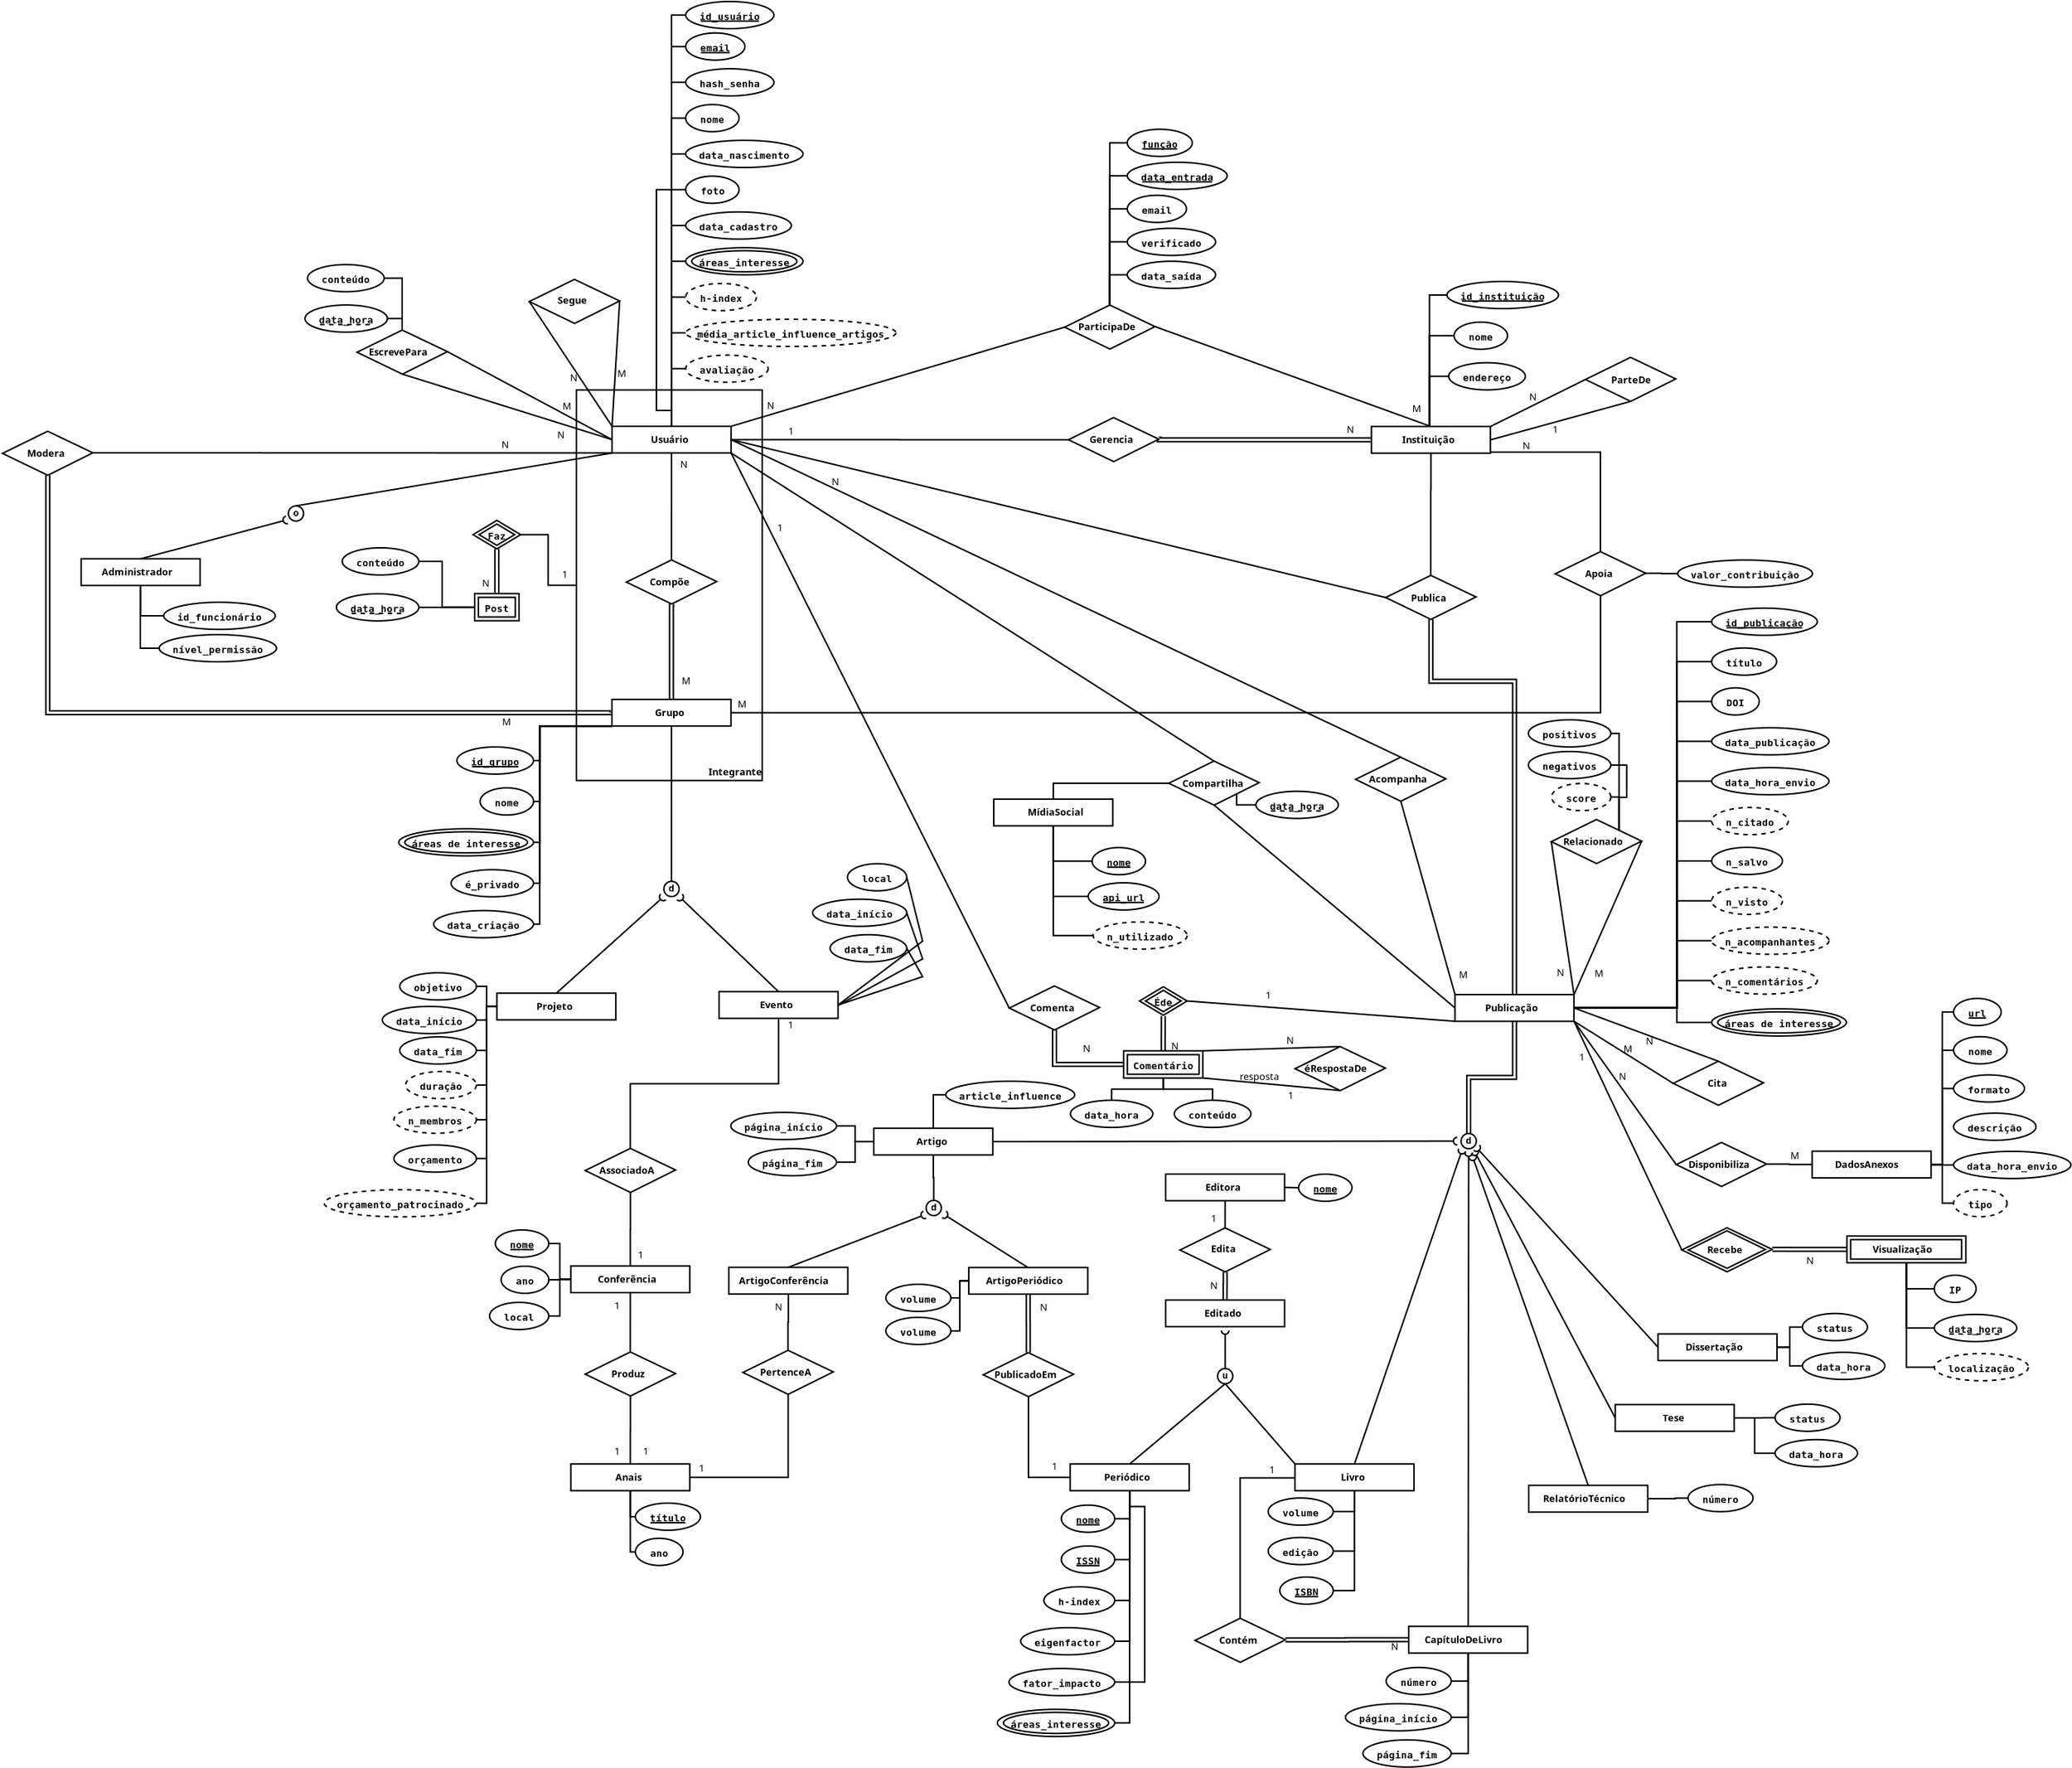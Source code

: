 <?xml version="1.0" encoding="UTF-8"?>
<dia:diagram xmlns:dia="http://www.lysator.liu.se/~alla/dia/">
  <dia:layer name="Background" visible="true" active="true">
    <dia:object type="Standard - Box" version="0" id="O0">
      <dia:attribute name="obj_pos">
        <dia:point val="43.599,19.645"/>
      </dia:attribute>
      <dia:attribute name="obj_bb">
        <dia:rectangle val="43.549,19.595;55.965,45.577"/>
      </dia:attribute>
      <dia:attribute name="elem_corner">
        <dia:point val="43.599,19.645"/>
      </dia:attribute>
      <dia:attribute name="elem_width">
        <dia:real val="12.315"/>
      </dia:attribute>
      <dia:attribute name="elem_height">
        <dia:real val="25.882"/>
      </dia:attribute>
      <dia:attribute name="border_width">
        <dia:real val="0.1"/>
      </dia:attribute>
      <dia:attribute name="show_background">
        <dia:boolean val="false"/>
      </dia:attribute>
    </dia:object>
    <dia:object type="ER - Attribute" version="0" id="O1">
      <dia:attribute name="obj_pos">
        <dia:point val="50.84,5.477"/>
      </dia:attribute>
      <dia:attribute name="obj_bb">
        <dia:rectangle val="50.79,5.427;54.43,7.327"/>
      </dia:attribute>
      <dia:attribute name="elem_corner">
        <dia:point val="50.84,5.477"/>
      </dia:attribute>
      <dia:attribute name="elem_width">
        <dia:real val="3.54"/>
      </dia:attribute>
      <dia:attribute name="elem_height">
        <dia:real val="1.8"/>
      </dia:attribute>
      <dia:attribute name="border_width">
        <dia:real val="0.1"/>
      </dia:attribute>
      <dia:attribute name="border_color">
        <dia:color val="#000000"/>
      </dia:attribute>
      <dia:attribute name="inner_color">
        <dia:color val="#ffffff"/>
      </dia:attribute>
      <dia:attribute name="name">
        <dia:string>#foto#</dia:string>
      </dia:attribute>
      <dia:attribute name="key">
        <dia:boolean val="false"/>
      </dia:attribute>
      <dia:attribute name="weak_key">
        <dia:boolean val="false"/>
      </dia:attribute>
      <dia:attribute name="derived">
        <dia:boolean val="false"/>
      </dia:attribute>
      <dia:attribute name="multivalued">
        <dia:boolean val="false"/>
      </dia:attribute>
      <dia:attribute name="font">
        <dia:font family="monospace" style="80" name="Courier-Bold"/>
      </dia:attribute>
      <dia:attribute name="font_height">
        <dia:real val="0.8"/>
      </dia:attribute>
    </dia:object>
    <dia:object type="ER - Attribute" version="0" id="O2">
      <dia:attribute name="obj_pos">
        <dia:point val="50.84,0.734"/>
      </dia:attribute>
      <dia:attribute name="obj_bb">
        <dia:rectangle val="50.79,0.684;54.43,2.584"/>
      </dia:attribute>
      <dia:attribute name="elem_corner">
        <dia:point val="50.84,0.734"/>
      </dia:attribute>
      <dia:attribute name="elem_width">
        <dia:real val="3.54"/>
      </dia:attribute>
      <dia:attribute name="elem_height">
        <dia:real val="1.8"/>
      </dia:attribute>
      <dia:attribute name="border_width">
        <dia:real val="0.1"/>
      </dia:attribute>
      <dia:attribute name="border_color">
        <dia:color val="#000000"/>
      </dia:attribute>
      <dia:attribute name="inner_color">
        <dia:color val="#ffffff"/>
      </dia:attribute>
      <dia:attribute name="name">
        <dia:string>#nome#</dia:string>
      </dia:attribute>
      <dia:attribute name="key">
        <dia:boolean val="false"/>
      </dia:attribute>
      <dia:attribute name="weak_key">
        <dia:boolean val="false"/>
      </dia:attribute>
      <dia:attribute name="derived">
        <dia:boolean val="false"/>
      </dia:attribute>
      <dia:attribute name="multivalued">
        <dia:boolean val="false"/>
      </dia:attribute>
      <dia:attribute name="font">
        <dia:font family="monospace" style="80" name="Courier-Bold"/>
      </dia:attribute>
      <dia:attribute name="font_height">
        <dia:real val="0.8"/>
      </dia:attribute>
    </dia:object>
    <dia:object type="ER - Attribute" version="0" id="O3">
      <dia:attribute name="obj_pos">
        <dia:point val="50.84,-4.009"/>
      </dia:attribute>
      <dia:attribute name="obj_bb">
        <dia:rectangle val="50.79,-4.059;54.815,-2.159"/>
      </dia:attribute>
      <dia:attribute name="elem_corner">
        <dia:point val="50.84,-4.009"/>
      </dia:attribute>
      <dia:attribute name="elem_width">
        <dia:real val="3.925"/>
      </dia:attribute>
      <dia:attribute name="elem_height">
        <dia:real val="1.8"/>
      </dia:attribute>
      <dia:attribute name="border_width">
        <dia:real val="0.1"/>
      </dia:attribute>
      <dia:attribute name="border_color">
        <dia:color val="#000000"/>
      </dia:attribute>
      <dia:attribute name="inner_color">
        <dia:color val="#ffffff"/>
      </dia:attribute>
      <dia:attribute name="name">
        <dia:string>#email#</dia:string>
      </dia:attribute>
      <dia:attribute name="key">
        <dia:boolean val="true"/>
      </dia:attribute>
      <dia:attribute name="weak_key">
        <dia:boolean val="false"/>
      </dia:attribute>
      <dia:attribute name="derived">
        <dia:boolean val="false"/>
      </dia:attribute>
      <dia:attribute name="multivalued">
        <dia:boolean val="false"/>
      </dia:attribute>
      <dia:attribute name="font">
        <dia:font family="monospace" style="80" name="Courier-Bold"/>
      </dia:attribute>
      <dia:attribute name="font_height">
        <dia:real val="0.8"/>
      </dia:attribute>
    </dia:object>
    <dia:object type="Standard - Line" version="0" id="O4">
      <dia:attribute name="obj_pos">
        <dia:point val="32.064,18.597"/>
      </dia:attribute>
      <dia:attribute name="obj_bb">
        <dia:rectangle val="32.002,18.534;46.026,23.0"/>
      </dia:attribute>
      <dia:attribute name="conn_endpoints">
        <dia:point val="32.064,18.597"/>
        <dia:point val="45.963,22.938"/>
      </dia:attribute>
      <dia:attribute name="numcp">
        <dia:int val="1"/>
      </dia:attribute>
      <dia:connections>
        <dia:connection handle="0" to="O237" connection="4"/>
        <dia:connection handle="1" to="O239" connection="3"/>
      </dia:connections>
    </dia:object>
    <dia:object type="Standard - Line" version="0" id="O5">
      <dia:attribute name="obj_pos">
        <dia:point val="40.478,13.787"/>
      </dia:attribute>
      <dia:attribute name="obj_bb">
        <dia:rectangle val="40.409,13.718;46.033,22.123"/>
      </dia:attribute>
      <dia:attribute name="conn_endpoints">
        <dia:point val="40.478,13.787"/>
        <dia:point val="45.963,22.054"/>
      </dia:attribute>
      <dia:attribute name="numcp">
        <dia:int val="1"/>
      </dia:attribute>
      <dia:connections>
        <dia:connection handle="0" to="O233" connection="6"/>
        <dia:connection handle="1" to="O239" connection="0"/>
      </dia:connections>
    </dia:object>
    <dia:object type="Standard - Line" version="0" id="O6">
      <dia:attribute name="obj_pos">
        <dia:point val="46.465,13.75"/>
      </dia:attribute>
      <dia:attribute name="obj_bb">
        <dia:rectangle val="45.91,13.697;46.518,22.107"/>
      </dia:attribute>
      <dia:attribute name="conn_endpoints">
        <dia:point val="46.465,13.75"/>
        <dia:point val="45.963,22.054"/>
      </dia:attribute>
      <dia:attribute name="numcp">
        <dia:int val="1"/>
      </dia:attribute>
      <dia:connections>
        <dia:connection handle="0" to="O233" connection="2"/>
        <dia:connection handle="1" to="O239" connection="0"/>
      </dia:connections>
    </dia:object>
    <dia:object type="Standard - Line" version="0" id="O7">
      <dia:attribute name="obj_pos">
        <dia:point val="35.052,17.109"/>
      </dia:attribute>
      <dia:attribute name="obj_bb">
        <dia:rectangle val="34.984,17.041;46.031,23.006"/>
      </dia:attribute>
      <dia:attribute name="conn_endpoints">
        <dia:point val="35.052,17.109"/>
        <dia:point val="45.963,22.938"/>
      </dia:attribute>
      <dia:attribute name="numcp">
        <dia:int val="1"/>
      </dia:attribute>
      <dia:connections>
        <dia:connection handle="0" to="O237" connection="2"/>
        <dia:connection handle="1" to="O239" connection="3"/>
      </dia:connections>
    </dia:object>
    <dia:object type="ER - Participation" version="1" id="O8">
      <dia:attribute name="obj_pos">
        <dia:point val="49.906,23.822"/>
      </dia:attribute>
      <dia:attribute name="obj_bb">
        <dia:rectangle val="49.852,23.772;49.956,30.961"/>
      </dia:attribute>
      <dia:attribute name="orth_points">
        <dia:point val="49.906,23.822"/>
        <dia:point val="49.906,27.366"/>
        <dia:point val="49.902,27.366"/>
        <dia:point val="49.902,30.911"/>
      </dia:attribute>
      <dia:attribute name="orth_orient">
        <dia:enum val="1"/>
        <dia:enum val="0"/>
        <dia:enum val="1"/>
      </dia:attribute>
      <dia:attribute name="autorouting">
        <dia:boolean val="true"/>
      </dia:attribute>
      <dia:attribute name="total">
        <dia:boolean val="false"/>
      </dia:attribute>
      <dia:connections>
        <dia:connection handle="0" to="O239" connection="6"/>
        <dia:connection handle="1" to="O267" connection="0"/>
      </dia:connections>
    </dia:object>
    <dia:object type="ER - Participation" version="1" id="O9">
      <dia:attribute name="obj_pos">
        <dia:point val="49.911,33.829"/>
      </dia:attribute>
      <dia:attribute name="obj_bb">
        <dia:rectangle val="49.725,33.654;50.086,40.324"/>
      </dia:attribute>
      <dia:attribute name="orth_points">
        <dia:point val="49.911,33.829"/>
        <dia:point val="49.911,33.865"/>
        <dia:point val="49.9,33.865"/>
        <dia:point val="49.9,40.149"/>
      </dia:attribute>
      <dia:attribute name="orth_orient">
        <dia:enum val="1"/>
        <dia:enum val="0"/>
        <dia:enum val="1"/>
      </dia:attribute>
      <dia:attribute name="autorouting">
        <dia:boolean val="false"/>
      </dia:attribute>
      <dia:attribute name="total">
        <dia:boolean val="true"/>
      </dia:attribute>
      <dia:connections>
        <dia:connection handle="0" to="O267" connection="4"/>
        <dia:connection handle="1" to="O269" connection="1"/>
      </dia:connections>
    </dia:object>
    <dia:object type="Standard - Text" version="1" id="O10">
      <dia:attribute name="obj_pos">
        <dia:point val="50.768,29.084"/>
      </dia:attribute>
      <dia:attribute name="obj_bb">
        <dia:rectangle val="50.768,28.504;50.768,29.219"/>
      </dia:attribute>
      <dia:attribute name="text">
        <dia:composite type="text">
          <dia:attribute name="string">
            <dia:string>##</dia:string>
          </dia:attribute>
          <dia:attribute name="font">
            <dia:font family="sans" style="0" name="Helvetica"/>
          </dia:attribute>
          <dia:attribute name="height">
            <dia:real val="0.8"/>
          </dia:attribute>
          <dia:attribute name="pos">
            <dia:point val="50.768,29.084"/>
          </dia:attribute>
          <dia:attribute name="color">
            <dia:color val="#000000"/>
          </dia:attribute>
          <dia:attribute name="alignment">
            <dia:enum val="0"/>
          </dia:attribute>
        </dia:composite>
      </dia:attribute>
      <dia:attribute name="valign">
        <dia:enum val="3"/>
      </dia:attribute>
    </dia:object>
    <dia:object type="Standard - Text" version="1" id="O11">
      <dia:attribute name="obj_pos">
        <dia:point val="75.089,30.77"/>
      </dia:attribute>
      <dia:attribute name="obj_bb">
        <dia:rectangle val="75.089,30.19;75.089,30.905"/>
      </dia:attribute>
      <dia:attribute name="text">
        <dia:composite type="text">
          <dia:attribute name="string">
            <dia:string>##</dia:string>
          </dia:attribute>
          <dia:attribute name="font">
            <dia:font family="sans" style="0" name="Helvetica"/>
          </dia:attribute>
          <dia:attribute name="height">
            <dia:real val="0.8"/>
          </dia:attribute>
          <dia:attribute name="pos">
            <dia:point val="75.089,30.77"/>
          </dia:attribute>
          <dia:attribute name="color">
            <dia:color val="#000000"/>
          </dia:attribute>
          <dia:attribute name="alignment">
            <dia:enum val="0"/>
          </dia:attribute>
        </dia:composite>
      </dia:attribute>
      <dia:attribute name="valign">
        <dia:enum val="3"/>
      </dia:attribute>
    </dia:object>
    <dia:object type="ER - Participation" version="1" id="O12">
      <dia:attribute name="obj_pos">
        <dia:point val="104.168,23.836"/>
      </dia:attribute>
      <dia:attribute name="obj_bb">
        <dia:rectangle val="104.118,23.718;111.506,30.411"/>
      </dia:attribute>
      <dia:attribute name="orth_points">
        <dia:point val="104.168,23.836"/>
        <dia:point val="104.168,23.768"/>
        <dia:point val="111.456,23.768"/>
        <dia:point val="111.456,30.361"/>
      </dia:attribute>
      <dia:attribute name="orth_orient">
        <dia:enum val="1"/>
        <dia:enum val="0"/>
        <dia:enum val="1"/>
      </dia:attribute>
      <dia:attribute name="autorouting">
        <dia:boolean val="false"/>
      </dia:attribute>
      <dia:attribute name="total">
        <dia:boolean val="false"/>
      </dia:attribute>
      <dia:connections>
        <dia:connection handle="0" to="O245" connection="7"/>
        <dia:connection handle="1" to="O271" connection="0"/>
      </dia:connections>
    </dia:object>
    <dia:object type="ER - Participation" version="1" id="O13">
      <dia:attribute name="obj_pos">
        <dia:point val="53.843,41.033"/>
      </dia:attribute>
      <dia:attribute name="obj_bb">
        <dia:rectangle val="53.792,33.229;111.515,41.083"/>
      </dia:attribute>
      <dia:attribute name="orth_points">
        <dia:point val="53.843,41.033"/>
        <dia:point val="111.465,41.033"/>
        <dia:point val="111.465,33.279"/>
      </dia:attribute>
      <dia:attribute name="orth_orient">
        <dia:enum val="0"/>
        <dia:enum val="1"/>
      </dia:attribute>
      <dia:attribute name="autorouting">
        <dia:boolean val="true"/>
      </dia:attribute>
      <dia:attribute name="total">
        <dia:boolean val="false"/>
      </dia:attribute>
      <dia:connections>
        <dia:connection handle="0" to="O269" connection="4"/>
        <dia:connection handle="1" to="O271" connection="4"/>
      </dia:connections>
    </dia:object>
    <dia:object type="ER - Participation" version="1" id="O14">
      <dia:attribute name="obj_pos">
        <dia:point val="53.848,22.938"/>
      </dia:attribute>
      <dia:attribute name="obj_bb">
        <dia:rectangle val="53.798,22.888;76.254,22.995"/>
      </dia:attribute>
      <dia:attribute name="orth_points">
        <dia:point val="53.848,22.938"/>
        <dia:point val="65.026,22.938"/>
        <dia:point val="65.026,22.945"/>
        <dia:point val="76.204,22.945"/>
      </dia:attribute>
      <dia:attribute name="orth_orient">
        <dia:enum val="0"/>
        <dia:enum val="1"/>
        <dia:enum val="0"/>
      </dia:attribute>
      <dia:attribute name="autorouting">
        <dia:boolean val="true"/>
      </dia:attribute>
      <dia:attribute name="total">
        <dia:boolean val="false"/>
      </dia:attribute>
      <dia:connections>
        <dia:connection handle="0" to="O239" connection="4"/>
        <dia:connection handle="1" to="O243" connection="6"/>
      </dia:connections>
    </dia:object>
    <dia:object type="ER - Participation" version="1" id="O15">
      <dia:attribute name="obj_pos">
        <dia:point val="82.191,22.908"/>
      </dia:attribute>
      <dia:attribute name="obj_bb">
        <dia:rectangle val="82.016,22.733;96.417,23.127"/>
      </dia:attribute>
      <dia:attribute name="orth_points">
        <dia:point val="82.191,22.908"/>
        <dia:point val="82.216,22.908"/>
        <dia:point val="82.216,22.952"/>
        <dia:point val="96.242,22.952"/>
      </dia:attribute>
      <dia:attribute name="orth_orient">
        <dia:enum val="0"/>
        <dia:enum val="1"/>
        <dia:enum val="0"/>
      </dia:attribute>
      <dia:attribute name="autorouting">
        <dia:boolean val="false"/>
      </dia:attribute>
      <dia:attribute name="total">
        <dia:boolean val="true"/>
      </dia:attribute>
      <dia:connections>
        <dia:connection handle="0" to="O243" connection="2"/>
        <dia:connection handle="1" to="O245" connection="8"/>
      </dia:connections>
    </dia:object>
    <dia:object type="Standard - Line" version="0" id="O16">
      <dia:attribute name="obj_pos">
        <dia:point val="53.848,22.054"/>
      </dia:attribute>
      <dia:attribute name="obj_bb">
        <dia:rectangle val="53.785,15.424;76.015,22.116"/>
      </dia:attribute>
      <dia:attribute name="conn_endpoints">
        <dia:point val="53.848,22.054"/>
        <dia:point val="75.952,15.486"/>
      </dia:attribute>
      <dia:attribute name="numcp">
        <dia:int val="1"/>
      </dia:attribute>
      <dia:connections>
        <dia:connection handle="0" to="O239" connection="2"/>
        <dia:connection handle="1" to="O241" connection="6"/>
      </dia:connections>
    </dia:object>
    <dia:object type="Standard - Line" version="0" id="O17">
      <dia:attribute name="obj_pos">
        <dia:point val="81.94,15.449"/>
      </dia:attribute>
      <dia:attribute name="obj_bb">
        <dia:rectangle val="81.876,15.385;100.29,22.132"/>
      </dia:attribute>
      <dia:attribute name="conn_endpoints">
        <dia:point val="81.94,15.449"/>
        <dia:point val="100.226,22.068"/>
      </dia:attribute>
      <dia:attribute name="numcp">
        <dia:int val="1"/>
      </dia:attribute>
      <dia:connections>
        <dia:connection handle="0" to="O241" connection="2"/>
        <dia:connection handle="1" to="O245" connection="1"/>
      </dia:connections>
    </dia:object>
    <dia:object type="Standard - Line" version="0" id="O18">
      <dia:attribute name="obj_pos">
        <dia:point val="45.963,23.822"/>
      </dia:attribute>
      <dia:attribute name="obj_bb">
        <dia:rectangle val="11.507,23.762;46.013,23.872"/>
      </dia:attribute>
      <dia:attribute name="conn_endpoints">
        <dia:point val="45.963,23.822"/>
        <dia:point val="11.557,23.812"/>
      </dia:attribute>
      <dia:attribute name="numcp">
        <dia:int val="1"/>
      </dia:attribute>
      <dia:connections>
        <dia:connection handle="0" to="O239" connection="5"/>
        <dia:connection handle="1" to="O235" connection="2"/>
      </dia:connections>
    </dia:object>
    <dia:object type="Standard - Line" version="0" id="O19">
      <dia:attribute name="obj_pos">
        <dia:point val="25.018,27.326"/>
      </dia:attribute>
      <dia:attribute name="obj_bb">
        <dia:rectangle val="24.96,23.764;46.021,27.384"/>
      </dia:attribute>
      <dia:attribute name="conn_endpoints">
        <dia:point val="25.018,27.326"/>
        <dia:point val="45.963,23.822"/>
      </dia:attribute>
      <dia:attribute name="numcp">
        <dia:int val="1"/>
      </dia:attribute>
      <dia:connections>
        <dia:connection handle="0" to="O21" connection="1"/>
      </dia:connections>
    </dia:object>
    <dia:object type="ER - Participation" version="1" id="O20">
      <dia:attribute name="obj_pos">
        <dia:point val="8.569,25.3"/>
      </dia:attribute>
      <dia:attribute name="obj_bb">
        <dia:rectangle val="8.394,25.125;46.133,41.209"/>
      </dia:attribute>
      <dia:attribute name="orth_points">
        <dia:point val="8.569,25.3"/>
        <dia:point val="8.569,41.034"/>
        <dia:point val="45.958,41.034"/>
        <dia:point val="45.958,41.033"/>
      </dia:attribute>
      <dia:attribute name="orth_orient">
        <dia:enum val="1"/>
        <dia:enum val="0"/>
        <dia:enum val="1"/>
      </dia:attribute>
      <dia:attribute name="autorouting">
        <dia:boolean val="false"/>
      </dia:attribute>
      <dia:attribute name="total">
        <dia:boolean val="true"/>
      </dia:attribute>
      <dia:connections>
        <dia:connection handle="0" to="O235" connection="4"/>
        <dia:connection handle="1" to="O269" connection="3"/>
      </dia:connections>
    </dia:object>
    <dia:group>
      <dia:object type="Standard - Ellipse" version="0" id="O21">
        <dia:attribute name="obj_pos">
          <dia:point val="24.513,27.326"/>
        </dia:attribute>
        <dia:attribute name="obj_bb">
          <dia:rectangle val="24.463,27.276;25.573,28.387"/>
        </dia:attribute>
        <dia:attribute name="elem_corner">
          <dia:point val="24.513,27.326"/>
        </dia:attribute>
        <dia:attribute name="elem_width">
          <dia:real val="1.01"/>
        </dia:attribute>
        <dia:attribute name="elem_height">
          <dia:real val="1.01"/>
        </dia:attribute>
        <dia:attribute name="aspect">
          <dia:enum val="2"/>
        </dia:attribute>
      </dia:object>
      <dia:object type="Standard - Text" version="1" id="O22">
        <dia:attribute name="obj_pos">
          <dia:point val="24.835,28.012"/>
        </dia:attribute>
        <dia:attribute name="obj_bb">
          <dia:rectangle val="24.835,27.479;25.22,28.204"/>
        </dia:attribute>
        <dia:attribute name="text">
          <dia:composite type="text">
            <dia:attribute name="string">
              <dia:string>#o#</dia:string>
            </dia:attribute>
            <dia:attribute name="font">
              <dia:font family="monospace" style="80" name="Courier-Bold"/>
            </dia:attribute>
            <dia:attribute name="height">
              <dia:real val="0.8"/>
            </dia:attribute>
            <dia:attribute name="pos">
              <dia:point val="24.835,28.012"/>
            </dia:attribute>
            <dia:attribute name="color">
              <dia:color val="#000000"/>
            </dia:attribute>
            <dia:attribute name="alignment">
              <dia:enum val="0"/>
            </dia:attribute>
          </dia:composite>
        </dia:attribute>
        <dia:attribute name="valign">
          <dia:enum val="3"/>
        </dia:attribute>
      </dia:object>
    </dia:group>
    <dia:object type="ER - Attribute" version="0" id="O23">
      <dia:attribute name="obj_pos">
        <dia:point val="15.954,35.859"/>
      </dia:attribute>
      <dia:attribute name="obj_bb">
        <dia:rectangle val="15.904,35.809;23.779,37.709"/>
      </dia:attribute>
      <dia:attribute name="elem_corner">
        <dia:point val="15.954,35.859"/>
      </dia:attribute>
      <dia:attribute name="elem_width">
        <dia:real val="7.775"/>
      </dia:attribute>
      <dia:attribute name="elem_height">
        <dia:real val="1.8"/>
      </dia:attribute>
      <dia:attribute name="border_width">
        <dia:real val="0.1"/>
      </dia:attribute>
      <dia:attribute name="border_color">
        <dia:color val="#000000"/>
      </dia:attribute>
      <dia:attribute name="inner_color">
        <dia:color val="#ffffff"/>
      </dia:attribute>
      <dia:attribute name="name">
        <dia:string>#nível_permissão#</dia:string>
      </dia:attribute>
      <dia:attribute name="key">
        <dia:boolean val="false"/>
      </dia:attribute>
      <dia:attribute name="weak_key">
        <dia:boolean val="false"/>
      </dia:attribute>
      <dia:attribute name="derived">
        <dia:boolean val="false"/>
      </dia:attribute>
      <dia:attribute name="multivalued">
        <dia:boolean val="false"/>
      </dia:attribute>
      <dia:attribute name="font">
        <dia:font family="monospace" style="80" name="Courier-Bold"/>
      </dia:attribute>
      <dia:attribute name="font_height">
        <dia:real val="0.8"/>
      </dia:attribute>
    </dia:object>
    <dia:object type="ER - Attribute" version="0" id="O24">
      <dia:attribute name="obj_pos">
        <dia:point val="16.254,33.713"/>
      </dia:attribute>
      <dia:attribute name="obj_bb">
        <dia:rectangle val="16.204,33.663;23.694,35.563"/>
      </dia:attribute>
      <dia:attribute name="elem_corner">
        <dia:point val="16.254,33.713"/>
      </dia:attribute>
      <dia:attribute name="elem_width">
        <dia:real val="7.39"/>
      </dia:attribute>
      <dia:attribute name="elem_height">
        <dia:real val="1.8"/>
      </dia:attribute>
      <dia:attribute name="border_width">
        <dia:real val="0.1"/>
      </dia:attribute>
      <dia:attribute name="border_color">
        <dia:color val="#000000"/>
      </dia:attribute>
      <dia:attribute name="inner_color">
        <dia:color val="#ffffff"/>
      </dia:attribute>
      <dia:attribute name="name">
        <dia:string>#id_funcionário#</dia:string>
      </dia:attribute>
      <dia:attribute name="key">
        <dia:boolean val="false"/>
      </dia:attribute>
      <dia:attribute name="weak_key">
        <dia:boolean val="false"/>
      </dia:attribute>
      <dia:attribute name="derived">
        <dia:boolean val="false"/>
      </dia:attribute>
      <dia:attribute name="multivalued">
        <dia:boolean val="false"/>
      </dia:attribute>
      <dia:attribute name="font">
        <dia:font family="monospace" style="80" name="Courier-Bold"/>
      </dia:attribute>
      <dia:attribute name="font_height">
        <dia:real val="0.8"/>
      </dia:attribute>
    </dia:object>
    <dia:object type="Standard - ZigZagLine" version="1" id="O25">
      <dia:attribute name="obj_pos">
        <dia:point val="14.725,32.6"/>
      </dia:attribute>
      <dia:attribute name="obj_bb">
        <dia:rectangle val="14.675,32.55;16.304,34.663"/>
      </dia:attribute>
      <dia:attribute name="orth_points">
        <dia:point val="14.725,32.6"/>
        <dia:point val="14.725,34.613"/>
        <dia:point val="16.254,34.613"/>
      </dia:attribute>
      <dia:attribute name="orth_orient">
        <dia:enum val="1"/>
        <dia:enum val="0"/>
      </dia:attribute>
      <dia:attribute name="autorouting">
        <dia:boolean val="true"/>
      </dia:attribute>
      <dia:connections>
        <dia:connection handle="0" to="O265" connection="6"/>
        <dia:connection handle="1" to="O24" connection="3"/>
      </dia:connections>
    </dia:object>
    <dia:object type="Standard - ZigZagLine" version="1" id="O26">
      <dia:attribute name="obj_pos">
        <dia:point val="14.725,32.6"/>
      </dia:attribute>
      <dia:attribute name="obj_bb">
        <dia:rectangle val="14.655,32.55;15.954,36.809"/>
      </dia:attribute>
      <dia:attribute name="orth_points">
        <dia:point val="14.725,32.6"/>
        <dia:point val="14.705,32.6"/>
        <dia:point val="14.705,36.759"/>
        <dia:point val="15.904,36.759"/>
      </dia:attribute>
      <dia:attribute name="orth_orient">
        <dia:enum val="0"/>
        <dia:enum val="1"/>
        <dia:enum val="0"/>
      </dia:attribute>
      <dia:attribute name="autorouting">
        <dia:boolean val="false"/>
      </dia:attribute>
      <dia:connections>
        <dia:connection handle="0" to="O265" connection="6"/>
        <dia:connection handle="1" to="O23" connection="3"/>
      </dia:connections>
    </dia:object>
    <dia:object type="Standard - Line" version="0" id="O27">
      <dia:attribute name="obj_pos">
        <dia:point val="24.66,28.189"/>
      </dia:attribute>
      <dia:attribute name="obj_bb">
        <dia:rectangle val="14.664,28.01;24.768,30.893"/>
      </dia:attribute>
      <dia:attribute name="conn_endpoints">
        <dia:point val="24.66,28.189"/>
        <dia:point val="14.725,30.832"/>
      </dia:attribute>
      <dia:attribute name="numcp">
        <dia:int val="1"/>
      </dia:attribute>
      <dia:attribute name="start_arrow">
        <dia:enum val="26"/>
      </dia:attribute>
      <dia:attribute name="start_arrow_length">
        <dia:real val="0.5"/>
      </dia:attribute>
      <dia:attribute name="start_arrow_width">
        <dia:real val="0.5"/>
      </dia:attribute>
      <dia:connections>
        <dia:connection handle="0" to="O21" connection="5"/>
      </dia:connections>
    </dia:object>
    <dia:object type="ER - Attribute" version="0" id="O28">
      <dia:attribute name="obj_pos">
        <dia:point val="28.081,30.106"/>
      </dia:attribute>
      <dia:attribute name="obj_bb">
        <dia:rectangle val="28.031,30.056;33.211,31.956"/>
      </dia:attribute>
      <dia:attribute name="elem_corner">
        <dia:point val="28.081,30.106"/>
      </dia:attribute>
      <dia:attribute name="elem_width">
        <dia:real val="5.08"/>
      </dia:attribute>
      <dia:attribute name="elem_height">
        <dia:real val="1.8"/>
      </dia:attribute>
      <dia:attribute name="border_width">
        <dia:real val="0.1"/>
      </dia:attribute>
      <dia:attribute name="border_color">
        <dia:color val="#000000"/>
      </dia:attribute>
      <dia:attribute name="inner_color">
        <dia:color val="#ffffff"/>
      </dia:attribute>
      <dia:attribute name="name">
        <dia:string>#conteúdo#</dia:string>
      </dia:attribute>
      <dia:attribute name="key">
        <dia:boolean val="false"/>
      </dia:attribute>
      <dia:attribute name="weak_key">
        <dia:boolean val="false"/>
      </dia:attribute>
      <dia:attribute name="derived">
        <dia:boolean val="false"/>
      </dia:attribute>
      <dia:attribute name="multivalued">
        <dia:boolean val="false"/>
      </dia:attribute>
      <dia:attribute name="font">
        <dia:font family="monospace" style="80" name="Courier-Bold"/>
      </dia:attribute>
      <dia:attribute name="font_height">
        <dia:real val="0.8"/>
      </dia:attribute>
    </dia:object>
    <dia:object type="ER - Attribute" version="0" id="O29">
      <dia:attribute name="obj_pos">
        <dia:point val="27.696,33.15"/>
      </dia:attribute>
      <dia:attribute name="obj_bb">
        <dia:rectangle val="27.646,33.1;33.211,35.0"/>
      </dia:attribute>
      <dia:attribute name="elem_corner">
        <dia:point val="27.696,33.15"/>
      </dia:attribute>
      <dia:attribute name="elem_width">
        <dia:real val="5.465"/>
      </dia:attribute>
      <dia:attribute name="elem_height">
        <dia:real val="1.8"/>
      </dia:attribute>
      <dia:attribute name="border_width">
        <dia:real val="0.1"/>
      </dia:attribute>
      <dia:attribute name="border_color">
        <dia:color val="#000000"/>
      </dia:attribute>
      <dia:attribute name="inner_color">
        <dia:color val="#ffffff"/>
      </dia:attribute>
      <dia:attribute name="name">
        <dia:string>#data_hora#</dia:string>
      </dia:attribute>
      <dia:attribute name="key">
        <dia:boolean val="true"/>
      </dia:attribute>
      <dia:attribute name="weak_key">
        <dia:boolean val="true"/>
      </dia:attribute>
      <dia:attribute name="derived">
        <dia:boolean val="false"/>
      </dia:attribute>
      <dia:attribute name="multivalued">
        <dia:boolean val="false"/>
      </dia:attribute>
      <dia:attribute name="font">
        <dia:font family="monospace" style="80" name="Courier-Bold"/>
      </dia:attribute>
      <dia:attribute name="font_height">
        <dia:real val="0.8"/>
      </dia:attribute>
    </dia:object>
    <dia:object type="ER - Participation" version="1" id="O30">
      <dia:attribute name="obj_pos">
        <dia:point val="38.328,34.038"/>
      </dia:attribute>
      <dia:attribute name="obj_bb">
        <dia:rectangle val="33.111,33.987;38.377,34.1"/>
      </dia:attribute>
      <dia:attribute name="orth_points">
        <dia:point val="38.328,34.038"/>
        <dia:point val="38.328,34.05"/>
        <dia:point val="33.161,34.05"/>
      </dia:attribute>
      <dia:attribute name="orth_orient">
        <dia:enum val="1"/>
        <dia:enum val="0"/>
      </dia:attribute>
      <dia:attribute name="autorouting">
        <dia:boolean val="false"/>
      </dia:attribute>
      <dia:attribute name="total">
        <dia:boolean val="false"/>
      </dia:attribute>
      <dia:connections>
        <dia:connection handle="0" to="O412" connection="8"/>
        <dia:connection handle="1" to="O29" connection="4"/>
      </dia:connections>
    </dia:object>
    <dia:object type="ER - Attribute" version="0" id="O31">
      <dia:attribute name="obj_pos">
        <dia:point val="80.104,2.373"/>
      </dia:attribute>
      <dia:attribute name="obj_bb">
        <dia:rectangle val="80.054,2.323;84.464,4.223"/>
      </dia:attribute>
      <dia:attribute name="elem_corner">
        <dia:point val="80.104,2.373"/>
      </dia:attribute>
      <dia:attribute name="elem_width">
        <dia:real val="4.31"/>
      </dia:attribute>
      <dia:attribute name="elem_height">
        <dia:real val="1.8"/>
      </dia:attribute>
      <dia:attribute name="border_width">
        <dia:real val="0.1"/>
      </dia:attribute>
      <dia:attribute name="border_color">
        <dia:color val="#000000"/>
      </dia:attribute>
      <dia:attribute name="inner_color">
        <dia:color val="#ffffff"/>
      </dia:attribute>
      <dia:attribute name="name">
        <dia:string>#função#</dia:string>
      </dia:attribute>
      <dia:attribute name="key">
        <dia:boolean val="true"/>
      </dia:attribute>
      <dia:attribute name="weak_key">
        <dia:boolean val="false"/>
      </dia:attribute>
      <dia:attribute name="derived">
        <dia:boolean val="false"/>
      </dia:attribute>
      <dia:attribute name="multivalued">
        <dia:boolean val="false"/>
      </dia:attribute>
      <dia:attribute name="font">
        <dia:font family="monospace" style="80" name="Courier-Bold"/>
      </dia:attribute>
      <dia:attribute name="font_height">
        <dia:real val="0.8"/>
      </dia:attribute>
    </dia:object>
    <dia:object type="ER - Attribute" version="0" id="O32">
      <dia:attribute name="obj_pos">
        <dia:point val="80.104,4.559"/>
      </dia:attribute>
      <dia:attribute name="obj_bb">
        <dia:rectangle val="80.054,4.509;86.774,6.409"/>
      </dia:attribute>
      <dia:attribute name="elem_corner">
        <dia:point val="80.104,4.559"/>
      </dia:attribute>
      <dia:attribute name="elem_width">
        <dia:real val="6.62"/>
      </dia:attribute>
      <dia:attribute name="elem_height">
        <dia:real val="1.8"/>
      </dia:attribute>
      <dia:attribute name="border_width">
        <dia:real val="0.1"/>
      </dia:attribute>
      <dia:attribute name="border_color">
        <dia:color val="#000000"/>
      </dia:attribute>
      <dia:attribute name="inner_color">
        <dia:color val="#ffffff"/>
      </dia:attribute>
      <dia:attribute name="name">
        <dia:string>#data_entrada#</dia:string>
      </dia:attribute>
      <dia:attribute name="key">
        <dia:boolean val="true"/>
      </dia:attribute>
      <dia:attribute name="weak_key">
        <dia:boolean val="false"/>
      </dia:attribute>
      <dia:attribute name="derived">
        <dia:boolean val="false"/>
      </dia:attribute>
      <dia:attribute name="multivalued">
        <dia:boolean val="false"/>
      </dia:attribute>
      <dia:attribute name="font">
        <dia:font family="monospace" style="80" name="Courier-Bold"/>
      </dia:attribute>
      <dia:attribute name="font_height">
        <dia:real val="0.8"/>
      </dia:attribute>
    </dia:object>
    <dia:object type="ER - Attribute" version="0" id="O33">
      <dia:attribute name="obj_pos">
        <dia:point val="80.104,6.745"/>
      </dia:attribute>
      <dia:attribute name="obj_bb">
        <dia:rectangle val="80.054,6.695;84.079,8.595"/>
      </dia:attribute>
      <dia:attribute name="elem_corner">
        <dia:point val="80.104,6.745"/>
      </dia:attribute>
      <dia:attribute name="elem_width">
        <dia:real val="3.925"/>
      </dia:attribute>
      <dia:attribute name="elem_height">
        <dia:real val="1.8"/>
      </dia:attribute>
      <dia:attribute name="border_width">
        <dia:real val="0.1"/>
      </dia:attribute>
      <dia:attribute name="border_color">
        <dia:color val="#000000"/>
      </dia:attribute>
      <dia:attribute name="inner_color">
        <dia:color val="#ffffff"/>
      </dia:attribute>
      <dia:attribute name="name">
        <dia:string>#email#</dia:string>
      </dia:attribute>
      <dia:attribute name="key">
        <dia:boolean val="false"/>
      </dia:attribute>
      <dia:attribute name="weak_key">
        <dia:boolean val="false"/>
      </dia:attribute>
      <dia:attribute name="derived">
        <dia:boolean val="false"/>
      </dia:attribute>
      <dia:attribute name="multivalued">
        <dia:boolean val="false"/>
      </dia:attribute>
      <dia:attribute name="font">
        <dia:font family="monospace" style="80" name="Courier-Bold"/>
      </dia:attribute>
      <dia:attribute name="font_height">
        <dia:real val="0.8"/>
      </dia:attribute>
    </dia:object>
    <dia:object type="ER - Participation" version="1" id="O34">
      <dia:attribute name="obj_pos">
        <dia:point val="78.943,14.019"/>
      </dia:attribute>
      <dia:attribute name="obj_bb">
        <dia:rectangle val="78.893,7.595;80.154,14.069"/>
      </dia:attribute>
      <dia:attribute name="orth_points">
        <dia:point val="78.943,14.019"/>
        <dia:point val="78.943,7.645"/>
        <dia:point val="80.104,7.645"/>
      </dia:attribute>
      <dia:attribute name="orth_orient">
        <dia:enum val="1"/>
        <dia:enum val="0"/>
      </dia:attribute>
      <dia:attribute name="autorouting">
        <dia:boolean val="false"/>
      </dia:attribute>
      <dia:attribute name="total">
        <dia:boolean val="false"/>
      </dia:attribute>
      <dia:connections>
        <dia:connection handle="0" to="O241" connection="0"/>
        <dia:connection handle="1" to="O33" connection="3"/>
      </dia:connections>
    </dia:object>
    <dia:object type="ER - Participation" version="1" id="O35">
      <dia:attribute name="obj_pos">
        <dia:point val="78.943,14.019"/>
      </dia:attribute>
      <dia:attribute name="obj_bb">
        <dia:rectangle val="78.893,5.409;80.154,14.069"/>
      </dia:attribute>
      <dia:attribute name="orth_points">
        <dia:point val="78.943,14.019"/>
        <dia:point val="78.943,5.459"/>
        <dia:point val="80.104,5.459"/>
      </dia:attribute>
      <dia:attribute name="orth_orient">
        <dia:enum val="1"/>
        <dia:enum val="0"/>
      </dia:attribute>
      <dia:attribute name="autorouting">
        <dia:boolean val="false"/>
      </dia:attribute>
      <dia:attribute name="total">
        <dia:boolean val="false"/>
      </dia:attribute>
      <dia:connections>
        <dia:connection handle="0" to="O241" connection="0"/>
        <dia:connection handle="1" to="O32" connection="3"/>
      </dia:connections>
    </dia:object>
    <dia:object type="ER - Participation" version="1" id="O36">
      <dia:attribute name="obj_pos">
        <dia:point val="78.943,14.019"/>
      </dia:attribute>
      <dia:attribute name="obj_bb">
        <dia:rectangle val="78.893,3.223;80.154,14.069"/>
      </dia:attribute>
      <dia:attribute name="orth_points">
        <dia:point val="78.943,14.019"/>
        <dia:point val="78.943,3.273"/>
        <dia:point val="80.104,3.273"/>
      </dia:attribute>
      <dia:attribute name="orth_orient">
        <dia:enum val="1"/>
        <dia:enum val="0"/>
      </dia:attribute>
      <dia:attribute name="autorouting">
        <dia:boolean val="false"/>
      </dia:attribute>
      <dia:attribute name="total">
        <dia:boolean val="false"/>
      </dia:attribute>
      <dia:connections>
        <dia:connection handle="0" to="O241" connection="0"/>
        <dia:connection handle="1" to="O31" connection="3"/>
      </dia:connections>
    </dia:object>
    <dia:object type="ER - Attribute" version="0" id="O37">
      <dia:attribute name="obj_pos">
        <dia:point val="80.104,11.118"/>
      </dia:attribute>
      <dia:attribute name="obj_bb">
        <dia:rectangle val="80.054,11.068;86.004,12.968"/>
      </dia:attribute>
      <dia:attribute name="elem_corner">
        <dia:point val="80.104,11.118"/>
      </dia:attribute>
      <dia:attribute name="elem_width">
        <dia:real val="5.85"/>
      </dia:attribute>
      <dia:attribute name="elem_height">
        <dia:real val="1.8"/>
      </dia:attribute>
      <dia:attribute name="border_width">
        <dia:real val="0.1"/>
      </dia:attribute>
      <dia:attribute name="border_color">
        <dia:color val="#000000"/>
      </dia:attribute>
      <dia:attribute name="inner_color">
        <dia:color val="#ffffff"/>
      </dia:attribute>
      <dia:attribute name="name">
        <dia:string>#data_saída#</dia:string>
      </dia:attribute>
      <dia:attribute name="key">
        <dia:boolean val="false"/>
      </dia:attribute>
      <dia:attribute name="weak_key">
        <dia:boolean val="false"/>
      </dia:attribute>
      <dia:attribute name="derived">
        <dia:boolean val="false"/>
      </dia:attribute>
      <dia:attribute name="multivalued">
        <dia:boolean val="false"/>
      </dia:attribute>
      <dia:attribute name="font">
        <dia:font family="monospace" style="80" name="Courier-Bold"/>
      </dia:attribute>
      <dia:attribute name="font_height">
        <dia:real val="0.8"/>
      </dia:attribute>
    </dia:object>
    <dia:object type="Standard - ZigZagLine" version="1" id="O38">
      <dia:attribute name="obj_pos">
        <dia:point val="80.104,12.018"/>
      </dia:attribute>
      <dia:attribute name="obj_bb">
        <dia:rectangle val="78.887,11.968;80.154,14.069"/>
      </dia:attribute>
      <dia:attribute name="orth_points">
        <dia:point val="80.104,12.018"/>
        <dia:point val="78.937,12.018"/>
        <dia:point val="78.937,14.019"/>
        <dia:point val="78.943,14.019"/>
      </dia:attribute>
      <dia:attribute name="orth_orient">
        <dia:enum val="0"/>
        <dia:enum val="1"/>
        <dia:enum val="0"/>
      </dia:attribute>
      <dia:attribute name="autorouting">
        <dia:boolean val="false"/>
      </dia:attribute>
      <dia:connections>
        <dia:connection handle="0" to="O37" connection="3"/>
        <dia:connection handle="1" to="O241" connection="0"/>
      </dia:connections>
    </dia:object>
    <dia:object type="Standard - Text" version="1" id="O39">
      <dia:attribute name="obj_pos">
        <dia:point val="50.742,28.566"/>
      </dia:attribute>
      <dia:attribute name="obj_bb">
        <dia:rectangle val="50.742,27.985;50.742,28.701"/>
      </dia:attribute>
      <dia:attribute name="text">
        <dia:composite type="text">
          <dia:attribute name="string">
            <dia:string>##</dia:string>
          </dia:attribute>
          <dia:attribute name="font">
            <dia:font family="sans" style="0" name="Helvetica"/>
          </dia:attribute>
          <dia:attribute name="height">
            <dia:real val="0.8"/>
          </dia:attribute>
          <dia:attribute name="pos">
            <dia:point val="50.742,28.566"/>
          </dia:attribute>
          <dia:attribute name="color">
            <dia:color val="#000000"/>
          </dia:attribute>
          <dia:attribute name="alignment">
            <dia:enum val="0"/>
          </dia:attribute>
        </dia:composite>
      </dia:attribute>
      <dia:attribute name="valign">
        <dia:enum val="3"/>
      </dia:attribute>
    </dia:object>
    <dia:object type="Standard - Text" version="1" id="O40">
      <dia:attribute name="obj_pos">
        <dia:point val="80.859,14.949"/>
      </dia:attribute>
      <dia:attribute name="obj_bb">
        <dia:rectangle val="80.859,14.369;80.859,15.084"/>
      </dia:attribute>
      <dia:attribute name="text">
        <dia:composite type="text">
          <dia:attribute name="string">
            <dia:string>##</dia:string>
          </dia:attribute>
          <dia:attribute name="font">
            <dia:font family="sans" style="0" name="Helvetica"/>
          </dia:attribute>
          <dia:attribute name="height">
            <dia:real val="0.8"/>
          </dia:attribute>
          <dia:attribute name="pos">
            <dia:point val="80.859,14.949"/>
          </dia:attribute>
          <dia:attribute name="color">
            <dia:color val="#000000"/>
          </dia:attribute>
          <dia:attribute name="alignment">
            <dia:enum val="0"/>
          </dia:attribute>
        </dia:composite>
      </dia:attribute>
      <dia:attribute name="valign">
        <dia:enum val="3"/>
      </dia:attribute>
    </dia:object>
    <dia:object type="ER - Attribute" version="0" id="O41">
      <dia:attribute name="obj_pos">
        <dia:point val="101.287,12.457"/>
      </dia:attribute>
      <dia:attribute name="obj_bb">
        <dia:rectangle val="101.237,12.407;108.727,14.307"/>
      </dia:attribute>
      <dia:attribute name="elem_corner">
        <dia:point val="101.287,12.457"/>
      </dia:attribute>
      <dia:attribute name="elem_width">
        <dia:real val="7.39"/>
      </dia:attribute>
      <dia:attribute name="elem_height">
        <dia:real val="1.8"/>
      </dia:attribute>
      <dia:attribute name="border_width">
        <dia:real val="0.1"/>
      </dia:attribute>
      <dia:attribute name="border_color">
        <dia:color val="#000000"/>
      </dia:attribute>
      <dia:attribute name="inner_color">
        <dia:color val="#ffffff"/>
      </dia:attribute>
      <dia:attribute name="name">
        <dia:string>#id_instituição#</dia:string>
      </dia:attribute>
      <dia:attribute name="key">
        <dia:boolean val="true"/>
      </dia:attribute>
      <dia:attribute name="weak_key">
        <dia:boolean val="false"/>
      </dia:attribute>
      <dia:attribute name="derived">
        <dia:boolean val="false"/>
      </dia:attribute>
      <dia:attribute name="multivalued">
        <dia:boolean val="false"/>
      </dia:attribute>
      <dia:attribute name="font">
        <dia:font family="monospace" style="80" name="Courier-Bold"/>
      </dia:attribute>
      <dia:attribute name="font_height">
        <dia:real val="0.8"/>
      </dia:attribute>
    </dia:object>
    <dia:object type="ER - Attribute" version="0" id="O42">
      <dia:attribute name="obj_pos">
        <dia:point val="101.759,15.149"/>
      </dia:attribute>
      <dia:attribute name="obj_bb">
        <dia:rectangle val="101.709,15.099;105.349,16.999"/>
      </dia:attribute>
      <dia:attribute name="elem_corner">
        <dia:point val="101.759,15.149"/>
      </dia:attribute>
      <dia:attribute name="elem_width">
        <dia:real val="3.54"/>
      </dia:attribute>
      <dia:attribute name="elem_height">
        <dia:real val="1.8"/>
      </dia:attribute>
      <dia:attribute name="border_width">
        <dia:real val="0.1"/>
      </dia:attribute>
      <dia:attribute name="border_color">
        <dia:color val="#000000"/>
      </dia:attribute>
      <dia:attribute name="inner_color">
        <dia:color val="#ffffff"/>
      </dia:attribute>
      <dia:attribute name="name">
        <dia:string>#nome#</dia:string>
      </dia:attribute>
      <dia:attribute name="key">
        <dia:boolean val="false"/>
      </dia:attribute>
      <dia:attribute name="weak_key">
        <dia:boolean val="false"/>
      </dia:attribute>
      <dia:attribute name="derived">
        <dia:boolean val="false"/>
      </dia:attribute>
      <dia:attribute name="multivalued">
        <dia:boolean val="false"/>
      </dia:attribute>
      <dia:attribute name="font">
        <dia:font family="monospace" style="80" name="Courier-Bold"/>
      </dia:attribute>
      <dia:attribute name="font_height">
        <dia:real val="0.8"/>
      </dia:attribute>
    </dia:object>
    <dia:object type="ER - Attribute" version="0" id="O43">
      <dia:attribute name="obj_pos">
        <dia:point val="101.401,17.841"/>
      </dia:attribute>
      <dia:attribute name="obj_bb">
        <dia:rectangle val="101.351,17.791;106.531,19.691"/>
      </dia:attribute>
      <dia:attribute name="elem_corner">
        <dia:point val="101.401,17.841"/>
      </dia:attribute>
      <dia:attribute name="elem_width">
        <dia:real val="5.08"/>
      </dia:attribute>
      <dia:attribute name="elem_height">
        <dia:real val="1.8"/>
      </dia:attribute>
      <dia:attribute name="border_width">
        <dia:real val="0.1"/>
      </dia:attribute>
      <dia:attribute name="border_color">
        <dia:color val="#000000"/>
      </dia:attribute>
      <dia:attribute name="inner_color">
        <dia:color val="#ffffff"/>
      </dia:attribute>
      <dia:attribute name="name">
        <dia:string>#endereço#</dia:string>
      </dia:attribute>
      <dia:attribute name="key">
        <dia:boolean val="false"/>
      </dia:attribute>
      <dia:attribute name="weak_key">
        <dia:boolean val="false"/>
      </dia:attribute>
      <dia:attribute name="derived">
        <dia:boolean val="false"/>
      </dia:attribute>
      <dia:attribute name="multivalued">
        <dia:boolean val="false"/>
      </dia:attribute>
      <dia:attribute name="font">
        <dia:font family="monospace" style="80" name="Courier-Bold"/>
      </dia:attribute>
      <dia:attribute name="font_height">
        <dia:real val="0.8"/>
      </dia:attribute>
    </dia:object>
    <dia:object type="Standard - Text" version="1" id="O44">
      <dia:attribute name="obj_pos">
        <dia:point val="103.941,18.741"/>
      </dia:attribute>
      <dia:attribute name="obj_bb">
        <dia:rectangle val="103.941,18.161;103.941,18.876"/>
      </dia:attribute>
      <dia:attribute name="text">
        <dia:composite type="text">
          <dia:attribute name="string">
            <dia:string>##</dia:string>
          </dia:attribute>
          <dia:attribute name="font">
            <dia:font family="sans" style="0" name="Helvetica"/>
          </dia:attribute>
          <dia:attribute name="height">
            <dia:real val="0.8"/>
          </dia:attribute>
          <dia:attribute name="pos">
            <dia:point val="103.941,18.741"/>
          </dia:attribute>
          <dia:attribute name="color">
            <dia:color val="#000000"/>
          </dia:attribute>
          <dia:attribute name="alignment">
            <dia:enum val="0"/>
          </dia:attribute>
        </dia:composite>
      </dia:attribute>
      <dia:attribute name="valign">
        <dia:enum val="3"/>
      </dia:attribute>
      <dia:connections>
        <dia:connection handle="0" to="O43" connection="8"/>
      </dia:connections>
    </dia:object>
    <dia:object type="Standard - Line" version="0" id="O45">
      <dia:attribute name="obj_pos">
        <dia:point val="104.168,22.068"/>
      </dia:attribute>
      <dia:attribute name="obj_bb">
        <dia:rectangle val="104.101,18.886;110.526,22.135"/>
      </dia:attribute>
      <dia:attribute name="conn_endpoints">
        <dia:point val="104.168,22.068"/>
        <dia:point val="110.459,18.953"/>
      </dia:attribute>
      <dia:attribute name="numcp">
        <dia:int val="1"/>
      </dia:attribute>
      <dia:connections>
        <dia:connection handle="0" to="O245" connection="2"/>
        <dia:connection handle="1" to="O247" connection="6"/>
      </dia:connections>
    </dia:object>
    <dia:object type="Standard - Line" version="0" id="O46">
      <dia:attribute name="obj_pos">
        <dia:point val="104.168,22.952"/>
      </dia:attribute>
      <dia:attribute name="obj_bb">
        <dia:rectangle val="104.107,20.341;113.52,23.013"/>
      </dia:attribute>
      <dia:attribute name="conn_endpoints">
        <dia:point val="104.168,22.952"/>
        <dia:point val="113.459,20.402"/>
      </dia:attribute>
      <dia:attribute name="numcp">
        <dia:int val="1"/>
      </dia:attribute>
      <dia:connections>
        <dia:connection handle="0" to="O245" connection="4"/>
        <dia:connection handle="1" to="O247" connection="4"/>
      </dia:connections>
    </dia:object>
    <dia:object type="ER - Participation" version="1" id="O47">
      <dia:attribute name="obj_pos">
        <dia:point val="100.226,22.068"/>
      </dia:attribute>
      <dia:attribute name="obj_bb">
        <dia:rectangle val="100.079,18.691;101.451,22.118"/>
      </dia:attribute>
      <dia:attribute name="orth_points">
        <dia:point val="100.226,22.068"/>
        <dia:point val="100.129,22.068"/>
        <dia:point val="100.129,18.741"/>
        <dia:point val="101.401,18.741"/>
      </dia:attribute>
      <dia:attribute name="orth_orient">
        <dia:enum val="0"/>
        <dia:enum val="1"/>
        <dia:enum val="0"/>
      </dia:attribute>
      <dia:attribute name="autorouting">
        <dia:boolean val="false"/>
      </dia:attribute>
      <dia:attribute name="total">
        <dia:boolean val="false"/>
      </dia:attribute>
      <dia:connections>
        <dia:connection handle="0" to="O245" connection="1"/>
        <dia:connection handle="1" to="O43" connection="3"/>
      </dia:connections>
    </dia:object>
    <dia:object type="ER - Participation" version="1" id="O48">
      <dia:attribute name="obj_pos">
        <dia:point val="100.226,22.068"/>
      </dia:attribute>
      <dia:attribute name="obj_bb">
        <dia:rectangle val="100.079,13.307;101.337,22.118"/>
      </dia:attribute>
      <dia:attribute name="orth_points">
        <dia:point val="100.226,22.068"/>
        <dia:point val="100.129,22.068"/>
        <dia:point val="100.129,13.357"/>
        <dia:point val="101.287,13.357"/>
      </dia:attribute>
      <dia:attribute name="orth_orient">
        <dia:enum val="0"/>
        <dia:enum val="1"/>
        <dia:enum val="0"/>
      </dia:attribute>
      <dia:attribute name="autorouting">
        <dia:boolean val="false"/>
      </dia:attribute>
      <dia:attribute name="total">
        <dia:boolean val="false"/>
      </dia:attribute>
      <dia:connections>
        <dia:connection handle="0" to="O245" connection="1"/>
        <dia:connection handle="1" to="O41" connection="3"/>
      </dia:connections>
    </dia:object>
    <dia:object type="ER - Participation" version="1" id="O49">
      <dia:attribute name="obj_pos">
        <dia:point val="100.226,22.068"/>
      </dia:attribute>
      <dia:attribute name="obj_bb">
        <dia:rectangle val="100.079,15.999;101.809,22.118"/>
      </dia:attribute>
      <dia:attribute name="orth_points">
        <dia:point val="100.226,22.068"/>
        <dia:point val="100.129,22.068"/>
        <dia:point val="100.129,16.049"/>
        <dia:point val="101.759,16.049"/>
      </dia:attribute>
      <dia:attribute name="orth_orient">
        <dia:enum val="0"/>
        <dia:enum val="1"/>
        <dia:enum val="0"/>
      </dia:attribute>
      <dia:attribute name="autorouting">
        <dia:boolean val="false"/>
      </dia:attribute>
      <dia:attribute name="total">
        <dia:boolean val="false"/>
      </dia:attribute>
      <dia:connections>
        <dia:connection handle="0" to="O245" connection="1"/>
        <dia:connection handle="1" to="O42" connection="3"/>
      </dia:connections>
    </dia:object>
    <dia:object type="ER - Attribute" version="0" id="O50">
      <dia:attribute name="obj_pos">
        <dia:point val="116.576,30.916"/>
      </dia:attribute>
      <dia:attribute name="obj_bb">
        <dia:rectangle val="116.526,30.866;125.556,32.766"/>
      </dia:attribute>
      <dia:attribute name="elem_corner">
        <dia:point val="116.576,30.916"/>
      </dia:attribute>
      <dia:attribute name="elem_width">
        <dia:real val="8.93"/>
      </dia:attribute>
      <dia:attribute name="elem_height">
        <dia:real val="1.8"/>
      </dia:attribute>
      <dia:attribute name="border_width">
        <dia:real val="0.1"/>
      </dia:attribute>
      <dia:attribute name="border_color">
        <dia:color val="#000000"/>
      </dia:attribute>
      <dia:attribute name="inner_color">
        <dia:color val="#ffffff"/>
      </dia:attribute>
      <dia:attribute name="name">
        <dia:string>#valor_contribuição#</dia:string>
      </dia:attribute>
      <dia:attribute name="key">
        <dia:boolean val="false"/>
      </dia:attribute>
      <dia:attribute name="weak_key">
        <dia:boolean val="false"/>
      </dia:attribute>
      <dia:attribute name="derived">
        <dia:boolean val="false"/>
      </dia:attribute>
      <dia:attribute name="multivalued">
        <dia:boolean val="false"/>
      </dia:attribute>
      <dia:attribute name="font">
        <dia:font family="monospace" style="80" name="Courier-Bold"/>
      </dia:attribute>
      <dia:attribute name="font_height">
        <dia:real val="0.8"/>
      </dia:attribute>
    </dia:object>
    <dia:object type="ER - Participation" version="1" id="O51">
      <dia:attribute name="obj_pos">
        <dia:point val="114.452,31.791"/>
      </dia:attribute>
      <dia:attribute name="obj_bb">
        <dia:rectangle val="114.402,31.741;116.626,31.866"/>
      </dia:attribute>
      <dia:attribute name="orth_points">
        <dia:point val="114.452,31.791"/>
        <dia:point val="115.514,31.791"/>
        <dia:point val="115.514,31.816"/>
        <dia:point val="116.576,31.816"/>
      </dia:attribute>
      <dia:attribute name="orth_orient">
        <dia:enum val="0"/>
        <dia:enum val="1"/>
        <dia:enum val="0"/>
      </dia:attribute>
      <dia:attribute name="autorouting">
        <dia:boolean val="true"/>
      </dia:attribute>
      <dia:attribute name="total">
        <dia:boolean val="false"/>
      </dia:attribute>
      <dia:connections>
        <dia:connection handle="0" to="O271" connection="2"/>
        <dia:connection handle="1" to="O50" connection="3"/>
      </dia:connections>
    </dia:object>
    <dia:object type="ER - Participation" version="1" id="O52">
      <dia:attribute name="obj_pos">
        <dia:point val="33.161,31.006"/>
      </dia:attribute>
      <dia:attribute name="obj_bb">
        <dia:rectangle val="33.111,30.956;36.907,34.087"/>
      </dia:attribute>
      <dia:attribute name="orth_points">
        <dia:point val="33.161,31.006"/>
        <dia:point val="34.702,31.006"/>
        <dia:point val="34.702,34.038"/>
        <dia:point val="36.858,34.038"/>
      </dia:attribute>
      <dia:attribute name="orth_orient">
        <dia:enum val="0"/>
        <dia:enum val="1"/>
        <dia:enum val="0"/>
      </dia:attribute>
      <dia:attribute name="autorouting">
        <dia:boolean val="false"/>
      </dia:attribute>
      <dia:attribute name="total">
        <dia:boolean val="false"/>
      </dia:attribute>
      <dia:connections>
        <dia:connection handle="0" to="O28" connection="4"/>
        <dia:connection handle="1" to="O412" connection="3"/>
      </dia:connections>
    </dia:object>
    <dia:object type="ER - Attribute" version="0" id="O53">
      <dia:attribute name="obj_pos">
        <dia:point val="37.218,46.012"/>
      </dia:attribute>
      <dia:attribute name="obj_bb">
        <dia:rectangle val="37.168,45.962;40.808,47.862"/>
      </dia:attribute>
      <dia:attribute name="elem_corner">
        <dia:point val="37.218,46.012"/>
      </dia:attribute>
      <dia:attribute name="elem_width">
        <dia:real val="3.54"/>
      </dia:attribute>
      <dia:attribute name="elem_height">
        <dia:real val="1.8"/>
      </dia:attribute>
      <dia:attribute name="border_width">
        <dia:real val="0.1"/>
      </dia:attribute>
      <dia:attribute name="border_color">
        <dia:color val="#000000"/>
      </dia:attribute>
      <dia:attribute name="inner_color">
        <dia:color val="#ffffff"/>
      </dia:attribute>
      <dia:attribute name="name">
        <dia:string>#nome#</dia:string>
      </dia:attribute>
      <dia:attribute name="key">
        <dia:boolean val="false"/>
      </dia:attribute>
      <dia:attribute name="weak_key">
        <dia:boolean val="false"/>
      </dia:attribute>
      <dia:attribute name="derived">
        <dia:boolean val="false"/>
      </dia:attribute>
      <dia:attribute name="multivalued">
        <dia:boolean val="false"/>
      </dia:attribute>
      <dia:attribute name="font">
        <dia:font family="monospace" style="80" name="Courier-Bold"/>
      </dia:attribute>
      <dia:attribute name="font_height">
        <dia:real val="0.8"/>
      </dia:attribute>
    </dia:object>
    <dia:object type="ER - Attribute" version="0" id="O54">
      <dia:attribute name="obj_pos">
        <dia:point val="34.138,54.142"/>
      </dia:attribute>
      <dia:attribute name="obj_bb">
        <dia:rectangle val="34.088,54.092;40.808,55.992"/>
      </dia:attribute>
      <dia:attribute name="elem_corner">
        <dia:point val="34.138,54.142"/>
      </dia:attribute>
      <dia:attribute name="elem_width">
        <dia:real val="6.62"/>
      </dia:attribute>
      <dia:attribute name="elem_height">
        <dia:real val="1.8"/>
      </dia:attribute>
      <dia:attribute name="border_width">
        <dia:real val="0.1"/>
      </dia:attribute>
      <dia:attribute name="border_color">
        <dia:color val="#000000"/>
      </dia:attribute>
      <dia:attribute name="inner_color">
        <dia:color val="#ffffff"/>
      </dia:attribute>
      <dia:attribute name="name">
        <dia:string>#data_criação#</dia:string>
      </dia:attribute>
      <dia:attribute name="key">
        <dia:boolean val="false"/>
      </dia:attribute>
      <dia:attribute name="weak_key">
        <dia:boolean val="false"/>
      </dia:attribute>
      <dia:attribute name="derived">
        <dia:boolean val="false"/>
      </dia:attribute>
      <dia:attribute name="multivalued">
        <dia:boolean val="false"/>
      </dia:attribute>
      <dia:attribute name="font">
        <dia:font family="monospace" style="80" name="Courier-Bold"/>
      </dia:attribute>
      <dia:attribute name="font_height">
        <dia:real val="0.8"/>
      </dia:attribute>
    </dia:object>
    <dia:object type="ER - Attribute" version="0" id="O55">
      <dia:attribute name="obj_pos">
        <dia:point val="35.293,51.432"/>
      </dia:attribute>
      <dia:attribute name="obj_bb">
        <dia:rectangle val="35.243,51.382;40.808,53.282"/>
      </dia:attribute>
      <dia:attribute name="elem_corner">
        <dia:point val="35.293,51.432"/>
      </dia:attribute>
      <dia:attribute name="elem_width">
        <dia:real val="5.465"/>
      </dia:attribute>
      <dia:attribute name="elem_height">
        <dia:real val="1.8"/>
      </dia:attribute>
      <dia:attribute name="border_width">
        <dia:real val="0.1"/>
      </dia:attribute>
      <dia:attribute name="border_color">
        <dia:color val="#000000"/>
      </dia:attribute>
      <dia:attribute name="inner_color">
        <dia:color val="#ffffff"/>
      </dia:attribute>
      <dia:attribute name="name">
        <dia:string>#é_privado#</dia:string>
      </dia:attribute>
      <dia:attribute name="key">
        <dia:boolean val="false"/>
      </dia:attribute>
      <dia:attribute name="weak_key">
        <dia:boolean val="false"/>
      </dia:attribute>
      <dia:attribute name="derived">
        <dia:boolean val="false"/>
      </dia:attribute>
      <dia:attribute name="multivalued">
        <dia:boolean val="false"/>
      </dia:attribute>
      <dia:attribute name="font">
        <dia:font family="monospace" style="80" name="Courier-Bold"/>
      </dia:attribute>
      <dia:attribute name="font_height">
        <dia:real val="0.8"/>
      </dia:attribute>
    </dia:object>
    <dia:object type="ER - Attribute" version="0" id="O56">
      <dia:attribute name="obj_pos">
        <dia:point val="31.828,48.722"/>
      </dia:attribute>
      <dia:attribute name="obj_bb">
        <dia:rectangle val="31.778,48.672;40.808,50.572"/>
      </dia:attribute>
      <dia:attribute name="elem_corner">
        <dia:point val="31.828,48.722"/>
      </dia:attribute>
      <dia:attribute name="elem_width">
        <dia:real val="8.93"/>
      </dia:attribute>
      <dia:attribute name="elem_height">
        <dia:real val="1.8"/>
      </dia:attribute>
      <dia:attribute name="border_width">
        <dia:real val="0.1"/>
      </dia:attribute>
      <dia:attribute name="border_color">
        <dia:color val="#000000"/>
      </dia:attribute>
      <dia:attribute name="inner_color">
        <dia:color val="#ffffff"/>
      </dia:attribute>
      <dia:attribute name="name">
        <dia:string>#áreas de interesse#</dia:string>
      </dia:attribute>
      <dia:attribute name="key">
        <dia:boolean val="false"/>
      </dia:attribute>
      <dia:attribute name="weak_key">
        <dia:boolean val="false"/>
      </dia:attribute>
      <dia:attribute name="derived">
        <dia:boolean val="false"/>
      </dia:attribute>
      <dia:attribute name="multivalued">
        <dia:boolean val="true"/>
      </dia:attribute>
      <dia:attribute name="font">
        <dia:font family="monospace" style="80" name="Courier-Bold"/>
      </dia:attribute>
      <dia:attribute name="font_height">
        <dia:real val="0.8"/>
      </dia:attribute>
    </dia:object>
    <dia:object type="ER - Attribute" version="0" id="O57">
      <dia:attribute name="obj_pos">
        <dia:point val="35.678,43.302"/>
      </dia:attribute>
      <dia:attribute name="obj_bb">
        <dia:rectangle val="35.628,43.252;40.808,45.152"/>
      </dia:attribute>
      <dia:attribute name="elem_corner">
        <dia:point val="35.678,43.302"/>
      </dia:attribute>
      <dia:attribute name="elem_width">
        <dia:real val="5.08"/>
      </dia:attribute>
      <dia:attribute name="elem_height">
        <dia:real val="1.8"/>
      </dia:attribute>
      <dia:attribute name="border_width">
        <dia:real val="0.1"/>
      </dia:attribute>
      <dia:attribute name="border_color">
        <dia:color val="#000000"/>
      </dia:attribute>
      <dia:attribute name="inner_color">
        <dia:color val="#ffffff"/>
      </dia:attribute>
      <dia:attribute name="name">
        <dia:string>#id_grupo#</dia:string>
      </dia:attribute>
      <dia:attribute name="key">
        <dia:boolean val="true"/>
      </dia:attribute>
      <dia:attribute name="weak_key">
        <dia:boolean val="false"/>
      </dia:attribute>
      <dia:attribute name="derived">
        <dia:boolean val="false"/>
      </dia:attribute>
      <dia:attribute name="multivalued">
        <dia:boolean val="false"/>
      </dia:attribute>
      <dia:attribute name="font">
        <dia:font family="monospace" style="80" name="Courier-Bold"/>
      </dia:attribute>
      <dia:attribute name="font_height">
        <dia:real val="0.8"/>
      </dia:attribute>
    </dia:object>
    <dia:object type="ER - Participation" version="1" id="O58">
      <dia:attribute name="obj_pos">
        <dia:point val="45.958,41.917"/>
      </dia:attribute>
      <dia:attribute name="obj_bb">
        <dia:rectangle val="40.708,41.867;46.008,44.252"/>
      </dia:attribute>
      <dia:attribute name="orth_points">
        <dia:point val="45.958,41.917"/>
        <dia:point val="41.168,41.917"/>
        <dia:point val="41.168,44.202"/>
        <dia:point val="40.758,44.202"/>
      </dia:attribute>
      <dia:attribute name="orth_orient">
        <dia:enum val="0"/>
        <dia:enum val="1"/>
        <dia:enum val="0"/>
      </dia:attribute>
      <dia:attribute name="autorouting">
        <dia:boolean val="false"/>
      </dia:attribute>
      <dia:attribute name="total">
        <dia:boolean val="false"/>
      </dia:attribute>
      <dia:connections>
        <dia:connection handle="0" to="O269" connection="5"/>
        <dia:connection handle="1" to="O57" connection="4"/>
      </dia:connections>
    </dia:object>
    <dia:object type="ER - Participation" version="1" id="O59">
      <dia:attribute name="obj_pos">
        <dia:point val="45.958,41.917"/>
      </dia:attribute>
      <dia:attribute name="obj_bb">
        <dia:rectangle val="40.708,41.867;46.008,46.962"/>
      </dia:attribute>
      <dia:attribute name="orth_points">
        <dia:point val="45.958,41.917"/>
        <dia:point val="41.168,41.917"/>
        <dia:point val="41.168,46.912"/>
        <dia:point val="40.758,46.912"/>
      </dia:attribute>
      <dia:attribute name="orth_orient">
        <dia:enum val="0"/>
        <dia:enum val="1"/>
        <dia:enum val="0"/>
      </dia:attribute>
      <dia:attribute name="autorouting">
        <dia:boolean val="false"/>
      </dia:attribute>
      <dia:attribute name="total">
        <dia:boolean val="false"/>
      </dia:attribute>
      <dia:connections>
        <dia:connection handle="0" to="O269" connection="5"/>
        <dia:connection handle="1" to="O53" connection="4"/>
      </dia:connections>
    </dia:object>
    <dia:object type="ER - Participation" version="1" id="O60">
      <dia:attribute name="obj_pos">
        <dia:point val="45.958,41.917"/>
      </dia:attribute>
      <dia:attribute name="obj_bb">
        <dia:rectangle val="40.708,41.867;46.008,49.672"/>
      </dia:attribute>
      <dia:attribute name="orth_points">
        <dia:point val="45.958,41.917"/>
        <dia:point val="41.168,41.917"/>
        <dia:point val="41.168,49.622"/>
        <dia:point val="40.758,49.622"/>
      </dia:attribute>
      <dia:attribute name="orth_orient">
        <dia:enum val="0"/>
        <dia:enum val="1"/>
        <dia:enum val="0"/>
      </dia:attribute>
      <dia:attribute name="autorouting">
        <dia:boolean val="false"/>
      </dia:attribute>
      <dia:attribute name="total">
        <dia:boolean val="false"/>
      </dia:attribute>
      <dia:connections>
        <dia:connection handle="0" to="O269" connection="5"/>
        <dia:connection handle="1" to="O56" connection="4"/>
      </dia:connections>
    </dia:object>
    <dia:object type="ER - Participation" version="1" id="O61">
      <dia:attribute name="obj_pos">
        <dia:point val="45.958,41.917"/>
      </dia:attribute>
      <dia:attribute name="obj_bb">
        <dia:rectangle val="40.708,41.867;46.008,52.382"/>
      </dia:attribute>
      <dia:attribute name="orth_points">
        <dia:point val="45.958,41.917"/>
        <dia:point val="41.168,41.917"/>
        <dia:point val="41.168,52.332"/>
        <dia:point val="40.758,52.332"/>
      </dia:attribute>
      <dia:attribute name="orth_orient">
        <dia:enum val="0"/>
        <dia:enum val="1"/>
        <dia:enum val="0"/>
      </dia:attribute>
      <dia:attribute name="autorouting">
        <dia:boolean val="false"/>
      </dia:attribute>
      <dia:attribute name="total">
        <dia:boolean val="false"/>
      </dia:attribute>
      <dia:connections>
        <dia:connection handle="0" to="O269" connection="5"/>
        <dia:connection handle="1" to="O55" connection="4"/>
      </dia:connections>
    </dia:object>
    <dia:object type="ER - Participation" version="1" id="O62">
      <dia:attribute name="obj_pos">
        <dia:point val="45.958,41.917"/>
      </dia:attribute>
      <dia:attribute name="obj_bb">
        <dia:rectangle val="40.708,41.867;46.008,55.092"/>
      </dia:attribute>
      <dia:attribute name="orth_points">
        <dia:point val="45.958,41.917"/>
        <dia:point val="41.168,41.917"/>
        <dia:point val="41.168,55.042"/>
        <dia:point val="40.758,55.042"/>
      </dia:attribute>
      <dia:attribute name="orth_orient">
        <dia:enum val="0"/>
        <dia:enum val="1"/>
        <dia:enum val="0"/>
      </dia:attribute>
      <dia:attribute name="autorouting">
        <dia:boolean val="false"/>
      </dia:attribute>
      <dia:attribute name="total">
        <dia:boolean val="false"/>
      </dia:attribute>
      <dia:connections>
        <dia:connection handle="0" to="O269" connection="5"/>
        <dia:connection handle="1" to="O54" connection="4"/>
      </dia:connections>
    </dia:object>
    <dia:object type="Standard - Line" version="0" id="O63">
      <dia:attribute name="obj_pos">
        <dia:point val="53.848,22.938"/>
      </dia:attribute>
      <dia:attribute name="obj_bb">
        <dia:rectangle val="53.787,22.878;97.283,33.459"/>
      </dia:attribute>
      <dia:attribute name="conn_endpoints">
        <dia:point val="53.848,22.938"/>
        <dia:point val="97.223,33.399"/>
      </dia:attribute>
      <dia:attribute name="numcp">
        <dia:int val="1"/>
      </dia:attribute>
      <dia:connections>
        <dia:connection handle="0" to="O239" connection="4"/>
        <dia:connection handle="1" to="O249" connection="6"/>
      </dia:connections>
    </dia:object>
    <dia:object type="ER - Participation" version="1" id="O64">
      <dia:attribute name="obj_pos">
        <dia:point val="100.223,34.849"/>
      </dia:attribute>
      <dia:attribute name="obj_bb">
        <dia:rectangle val="100.048,34.674;105.938,59.886"/>
      </dia:attribute>
      <dia:attribute name="orth_points">
        <dia:point val="100.223,34.849"/>
        <dia:point val="100.223,38.95"/>
        <dia:point val="105.763,38.95"/>
        <dia:point val="105.763,59.711"/>
      </dia:attribute>
      <dia:attribute name="orth_orient">
        <dia:enum val="1"/>
        <dia:enum val="0"/>
        <dia:enum val="1"/>
      </dia:attribute>
      <dia:attribute name="autorouting">
        <dia:boolean val="false"/>
      </dia:attribute>
      <dia:attribute name="total">
        <dia:boolean val="true"/>
      </dia:attribute>
      <dia:connections>
        <dia:connection handle="0" to="O249" connection="4"/>
        <dia:connection handle="1" to="O259" connection="1"/>
      </dia:connections>
    </dia:object>
    <dia:object type="ER - Participation" version="1" id="O65">
      <dia:attribute name="obj_pos">
        <dia:point val="100.226,23.836"/>
      </dia:attribute>
      <dia:attribute name="obj_bb">
        <dia:rectangle val="100.164,23.786;100.276,31.982"/>
      </dia:attribute>
      <dia:attribute name="orth_points">
        <dia:point val="100.226,23.836"/>
        <dia:point val="100.226,26.254"/>
        <dia:point val="100.214,26.254"/>
        <dia:point val="100.214,31.932"/>
      </dia:attribute>
      <dia:attribute name="orth_orient">
        <dia:enum val="1"/>
        <dia:enum val="0"/>
        <dia:enum val="1"/>
      </dia:attribute>
      <dia:attribute name="autorouting">
        <dia:boolean val="false"/>
      </dia:attribute>
      <dia:attribute name="total">
        <dia:boolean val="false"/>
      </dia:attribute>
      <dia:connections>
        <dia:connection handle="0" to="O245" connection="6"/>
        <dia:connection handle="1" to="O249" connection="0"/>
      </dia:connections>
    </dia:object>
    <dia:object type="Standard - Line" version="0" id="O66">
      <dia:attribute name="obj_pos">
        <dia:point val="53.848,22.938"/>
      </dia:attribute>
      <dia:attribute name="obj_bb">
        <dia:rectangle val="53.781,22.871;98.285,44.048"/>
      </dia:attribute>
      <dia:attribute name="conn_endpoints">
        <dia:point val="53.848,22.938"/>
        <dia:point val="98.219,43.981"/>
      </dia:attribute>
      <dia:attribute name="numcp">
        <dia:int val="1"/>
      </dia:attribute>
      <dia:connections>
        <dia:connection handle="0" to="O239" connection="4"/>
        <dia:connection handle="1" to="O255" connection="0"/>
      </dia:connections>
    </dia:object>
    <dia:object type="Standard - Line" version="0" id="O67">
      <dia:attribute name="obj_pos">
        <dia:point val="98.228,46.899"/>
      </dia:attribute>
      <dia:attribute name="obj_bb">
        <dia:rectangle val="98.166,46.837;101.883,59.772"/>
      </dia:attribute>
      <dia:attribute name="conn_endpoints">
        <dia:point val="98.228,46.899"/>
        <dia:point val="101.821,59.711"/>
      </dia:attribute>
      <dia:attribute name="numcp">
        <dia:int val="1"/>
      </dia:attribute>
      <dia:connections>
        <dia:connection handle="0" to="O255" connection="4"/>
        <dia:connection handle="1" to="O259" connection="0"/>
      </dia:connections>
    </dia:object>
    <dia:object type="Standard - Line" version="0" id="O68">
      <dia:attribute name="obj_pos">
        <dia:point val="53.848,23.822"/>
      </dia:attribute>
      <dia:attribute name="obj_bb">
        <dia:rectangle val="53.781,23.755;72.349,60.67"/>
      </dia:attribute>
      <dia:attribute name="conn_endpoints">
        <dia:point val="53.848,23.822"/>
        <dia:point val="72.282,60.603"/>
      </dia:attribute>
      <dia:attribute name="numcp">
        <dia:int val="1"/>
      </dia:attribute>
      <dia:connections>
        <dia:connection handle="0" to="O239" connection="7"/>
        <dia:connection handle="1" to="O263" connection="6"/>
      </dia:connections>
    </dia:object>
    <dia:object type="Standard - Line" version="0" id="O69">
      <dia:attribute name="obj_pos">
        <dia:point val="53.848,23.822"/>
      </dia:attribute>
      <dia:attribute name="obj_bb">
        <dia:rectangle val="53.779,23.753;85.915,44.306"/>
      </dia:attribute>
      <dia:attribute name="conn_endpoints">
        <dia:point val="53.848,23.822"/>
        <dia:point val="85.846,44.237"/>
      </dia:attribute>
      <dia:attribute name="numcp">
        <dia:int val="1"/>
      </dia:attribute>
      <dia:connections>
        <dia:connection handle="0" to="O239" connection="7"/>
        <dia:connection handle="1" to="O251" connection="0"/>
      </dia:connections>
    </dia:object>
    <dia:object type="Standard - Line" version="0" id="O70">
      <dia:attribute name="obj_pos">
        <dia:point val="85.855,47.155"/>
      </dia:attribute>
      <dia:attribute name="obj_bb">
        <dia:rectangle val="85.784,47.084;101.891,60.665"/>
      </dia:attribute>
      <dia:attribute name="conn_endpoints">
        <dia:point val="85.855,47.155"/>
        <dia:point val="101.821,60.595"/>
      </dia:attribute>
      <dia:attribute name="numcp">
        <dia:int val="1"/>
      </dia:attribute>
      <dia:connections>
        <dia:connection handle="0" to="O251" connection="4"/>
        <dia:connection handle="1" to="O259" connection="3"/>
      </dia:connections>
    </dia:object>
    <dia:object type="ER - Attribute" version="0" id="O71">
      <dia:attribute name="obj_pos">
        <dia:point val="77.773,49.969"/>
      </dia:attribute>
      <dia:attribute name="obj_bb">
        <dia:rectangle val="77.723,49.919;81.363,51.819"/>
      </dia:attribute>
      <dia:attribute name="elem_corner">
        <dia:point val="77.773,49.969"/>
      </dia:attribute>
      <dia:attribute name="elem_width">
        <dia:real val="3.54"/>
      </dia:attribute>
      <dia:attribute name="elem_height">
        <dia:real val="1.8"/>
      </dia:attribute>
      <dia:attribute name="border_width">
        <dia:real val="0.1"/>
      </dia:attribute>
      <dia:attribute name="border_color">
        <dia:color val="#000000"/>
      </dia:attribute>
      <dia:attribute name="inner_color">
        <dia:color val="#ffffff"/>
      </dia:attribute>
      <dia:attribute name="name">
        <dia:string>#nome#</dia:string>
      </dia:attribute>
      <dia:attribute name="key">
        <dia:boolean val="true"/>
      </dia:attribute>
      <dia:attribute name="weak_key">
        <dia:boolean val="false"/>
      </dia:attribute>
      <dia:attribute name="derived">
        <dia:boolean val="false"/>
      </dia:attribute>
      <dia:attribute name="multivalued">
        <dia:boolean val="false"/>
      </dia:attribute>
      <dia:attribute name="font">
        <dia:font family="monospace" style="80" name="Courier-Bold"/>
      </dia:attribute>
      <dia:attribute name="font_height">
        <dia:real val="0.8"/>
      </dia:attribute>
    </dia:object>
    <dia:object type="ER - Attribute" version="0" id="O72">
      <dia:attribute name="obj_pos">
        <dia:point val="77.838,54.897"/>
      </dia:attribute>
      <dia:attribute name="obj_bb">
        <dia:rectangle val="77.788,54.847;84.123,56.747"/>
      </dia:attribute>
      <dia:attribute name="elem_corner">
        <dia:point val="77.838,54.897"/>
      </dia:attribute>
      <dia:attribute name="elem_width">
        <dia:real val="6.235"/>
      </dia:attribute>
      <dia:attribute name="elem_height">
        <dia:real val="1.8"/>
      </dia:attribute>
      <dia:attribute name="border_width">
        <dia:real val="0.1"/>
      </dia:attribute>
      <dia:attribute name="border_color">
        <dia:color val="#000000"/>
      </dia:attribute>
      <dia:attribute name="inner_color">
        <dia:color val="#ffffff"/>
      </dia:attribute>
      <dia:attribute name="name">
        <dia:string>#n_utilizado#</dia:string>
      </dia:attribute>
      <dia:attribute name="key">
        <dia:boolean val="false"/>
      </dia:attribute>
      <dia:attribute name="weak_key">
        <dia:boolean val="false"/>
      </dia:attribute>
      <dia:attribute name="derived">
        <dia:boolean val="true"/>
      </dia:attribute>
      <dia:attribute name="multivalued">
        <dia:boolean val="false"/>
      </dia:attribute>
      <dia:attribute name="font">
        <dia:font family="monospace" style="80" name="Courier-Bold"/>
      </dia:attribute>
      <dia:attribute name="font_height">
        <dia:real val="0.8"/>
      </dia:attribute>
    </dia:object>
    <dia:object type="ER - Attribute" version="0" id="O73">
      <dia:attribute name="obj_pos">
        <dia:point val="77.514,52.303"/>
      </dia:attribute>
      <dia:attribute name="obj_bb">
        <dia:rectangle val="77.464,52.253;82.259,54.153"/>
      </dia:attribute>
      <dia:attribute name="elem_corner">
        <dia:point val="77.514,52.303"/>
      </dia:attribute>
      <dia:attribute name="elem_width">
        <dia:real val="4.695"/>
      </dia:attribute>
      <dia:attribute name="elem_height">
        <dia:real val="1.8"/>
      </dia:attribute>
      <dia:attribute name="border_width">
        <dia:real val="0.1"/>
      </dia:attribute>
      <dia:attribute name="border_color">
        <dia:color val="#000000"/>
      </dia:attribute>
      <dia:attribute name="inner_color">
        <dia:color val="#ffffff"/>
      </dia:attribute>
      <dia:attribute name="name">
        <dia:string>#api_url#</dia:string>
      </dia:attribute>
      <dia:attribute name="key">
        <dia:boolean val="true"/>
      </dia:attribute>
      <dia:attribute name="weak_key">
        <dia:boolean val="false"/>
      </dia:attribute>
      <dia:attribute name="derived">
        <dia:boolean val="false"/>
      </dia:attribute>
      <dia:attribute name="multivalued">
        <dia:boolean val="false"/>
      </dia:attribute>
      <dia:attribute name="font">
        <dia:font family="monospace" style="80" name="Courier-Bold"/>
      </dia:attribute>
      <dia:attribute name="font_height">
        <dia:real val="0.8"/>
      </dia:attribute>
    </dia:object>
    <dia:object type="ER - Participation" version="1" id="O74">
      <dia:attribute name="obj_pos">
        <dia:point val="75.199,48.528"/>
      </dia:attribute>
      <dia:attribute name="obj_bb">
        <dia:rectangle val="75.149,48.478;77.823,50.919"/>
      </dia:attribute>
      <dia:attribute name="orth_points">
        <dia:point val="75.199,48.528"/>
        <dia:point val="75.199,50.869"/>
        <dia:point val="77.773,50.869"/>
      </dia:attribute>
      <dia:attribute name="orth_orient">
        <dia:enum val="1"/>
        <dia:enum val="0"/>
      </dia:attribute>
      <dia:attribute name="autorouting">
        <dia:boolean val="true"/>
      </dia:attribute>
      <dia:attribute name="total">
        <dia:boolean val="false"/>
      </dia:attribute>
      <dia:connections>
        <dia:connection handle="0" to="O253" connection="6"/>
        <dia:connection handle="1" to="O71" connection="3"/>
      </dia:connections>
    </dia:object>
    <dia:object type="ER - Participation" version="1" id="O75">
      <dia:attribute name="obj_pos">
        <dia:point val="75.199,48.528"/>
      </dia:attribute>
      <dia:attribute name="obj_bb">
        <dia:rectangle val="75.149,48.478;77.888,55.847"/>
      </dia:attribute>
      <dia:attribute name="orth_points">
        <dia:point val="75.199,48.528"/>
        <dia:point val="75.199,55.797"/>
        <dia:point val="77.838,55.797"/>
      </dia:attribute>
      <dia:attribute name="orth_orient">
        <dia:enum val="1"/>
        <dia:enum val="0"/>
      </dia:attribute>
      <dia:attribute name="autorouting">
        <dia:boolean val="true"/>
      </dia:attribute>
      <dia:attribute name="total">
        <dia:boolean val="false"/>
      </dia:attribute>
      <dia:connections>
        <dia:connection handle="0" to="O253" connection="6"/>
        <dia:connection handle="1" to="O72" connection="3"/>
      </dia:connections>
    </dia:object>
    <dia:object type="ER - Participation" version="1" id="O76">
      <dia:attribute name="obj_pos">
        <dia:point val="75.199,48.578"/>
      </dia:attribute>
      <dia:attribute name="obj_bb">
        <dia:rectangle val="75.149,48.528;77.564,53.253"/>
      </dia:attribute>
      <dia:attribute name="orth_points">
        <dia:point val="75.199,48.578"/>
        <dia:point val="75.199,53.203"/>
        <dia:point val="77.514,53.203"/>
      </dia:attribute>
      <dia:attribute name="orth_orient">
        <dia:enum val="1"/>
        <dia:enum val="0"/>
      </dia:attribute>
      <dia:attribute name="autorouting">
        <dia:boolean val="true"/>
      </dia:attribute>
      <dia:attribute name="total">
        <dia:boolean val="false"/>
      </dia:attribute>
      <dia:connections>
        <dia:connection handle="0" to="O253" connection="8"/>
        <dia:connection handle="1" to="O73" connection="3"/>
      </dia:connections>
    </dia:object>
    <dia:object type="ER - Participation" version="1" id="O77">
      <dia:attribute name="obj_pos">
        <dia:point val="75.282,62.053"/>
      </dia:attribute>
      <dia:attribute name="obj_bb">
        <dia:rectangle val="75.107,61.878;80.038,64.513"/>
      </dia:attribute>
      <dia:attribute name="orth_points">
        <dia:point val="75.282,62.053"/>
        <dia:point val="75.282,64.338"/>
        <dia:point val="79.863,64.338"/>
      </dia:attribute>
      <dia:attribute name="orth_orient">
        <dia:enum val="1"/>
        <dia:enum val="0"/>
      </dia:attribute>
      <dia:attribute name="autorouting">
        <dia:boolean val="true"/>
      </dia:attribute>
      <dia:attribute name="total">
        <dia:boolean val="true"/>
      </dia:attribute>
      <dia:connections>
        <dia:connection handle="0" to="O263" connection="4"/>
        <dia:connection handle="1" to="O425" connection="3"/>
      </dia:connections>
    </dia:object>
    <dia:object type="Standard - Line" version="0" id="O78">
      <dia:attribute name="obj_pos">
        <dia:point val="85.113,63.438"/>
      </dia:attribute>
      <dia:attribute name="obj_bb">
        <dia:rectangle val="85.061,63.101;94.259,63.489"/>
      </dia:attribute>
      <dia:attribute name="conn_endpoints">
        <dia:point val="85.113,63.438"/>
        <dia:point val="94.207,63.153"/>
      </dia:attribute>
      <dia:attribute name="numcp">
        <dia:int val="1"/>
      </dia:attribute>
      <dia:connections>
        <dia:connection handle="0" to="O425" connection="2"/>
        <dia:connection handle="1" to="O277" connection="0"/>
      </dia:connections>
    </dia:object>
    <dia:object type="Standard - Line" version="0" id="O79">
      <dia:attribute name="obj_pos">
        <dia:point val="85.113,65.237"/>
      </dia:attribute>
      <dia:attribute name="obj_bb">
        <dia:rectangle val="85.059,65.183;94.271,66.125"/>
      </dia:attribute>
      <dia:attribute name="conn_endpoints">
        <dia:point val="85.113,65.237"/>
        <dia:point val="94.217,66.07"/>
      </dia:attribute>
      <dia:attribute name="numcp">
        <dia:int val="1"/>
      </dia:attribute>
      <dia:connections>
        <dia:connection handle="0" to="O425" connection="7"/>
        <dia:connection handle="1" to="O277" connection="4"/>
      </dia:connections>
    </dia:object>
    <dia:object type="ER - Participation" version="1" id="O80">
      <dia:attribute name="obj_pos">
        <dia:point val="75.199,46.76"/>
      </dia:attribute>
      <dia:attribute name="obj_bb">
        <dia:rectangle val="75.149,45.655;82.905,46.81"/>
      </dia:attribute>
      <dia:attribute name="orth_points">
        <dia:point val="75.199,46.76"/>
        <dia:point val="75.199,45.705"/>
        <dia:point val="82.855,45.705"/>
      </dia:attribute>
      <dia:attribute name="orth_orient">
        <dia:enum val="1"/>
        <dia:enum val="0"/>
      </dia:attribute>
      <dia:attribute name="autorouting">
        <dia:boolean val="true"/>
      </dia:attribute>
      <dia:attribute name="total">
        <dia:boolean val="false"/>
      </dia:attribute>
      <dia:connections>
        <dia:connection handle="0" to="O253" connection="1"/>
        <dia:connection handle="1" to="O251" connection="6"/>
      </dia:connections>
    </dia:object>
    <dia:object type="ER - Attribute" version="0" id="O81">
      <dia:attribute name="obj_pos">
        <dia:point val="118.825,57.88"/>
      </dia:attribute>
      <dia:attribute name="obj_bb">
        <dia:rectangle val="118.775,57.83;125.88,59.73"/>
      </dia:attribute>
      <dia:attribute name="elem_corner">
        <dia:point val="118.825,57.88"/>
      </dia:attribute>
      <dia:attribute name="elem_width">
        <dia:real val="7.005"/>
      </dia:attribute>
      <dia:attribute name="elem_height">
        <dia:real val="1.8"/>
      </dia:attribute>
      <dia:attribute name="border_width">
        <dia:real val="0.1"/>
      </dia:attribute>
      <dia:attribute name="border_color">
        <dia:color val="#000000"/>
      </dia:attribute>
      <dia:attribute name="inner_color">
        <dia:color val="#ffffff"/>
      </dia:attribute>
      <dia:attribute name="name">
        <dia:string>#n_comentários#</dia:string>
      </dia:attribute>
      <dia:attribute name="key">
        <dia:boolean val="false"/>
      </dia:attribute>
      <dia:attribute name="weak_key">
        <dia:boolean val="false"/>
      </dia:attribute>
      <dia:attribute name="derived">
        <dia:boolean val="true"/>
      </dia:attribute>
      <dia:attribute name="multivalued">
        <dia:boolean val="false"/>
      </dia:attribute>
      <dia:attribute name="font">
        <dia:font family="monospace" style="80" name="Courier-Bold"/>
      </dia:attribute>
      <dia:attribute name="font_height">
        <dia:real val="0.8"/>
      </dia:attribute>
    </dia:object>
    <dia:object type="ER - Attribute" version="0" id="O82">
      <dia:attribute name="obj_pos">
        <dia:point val="118.825,36.744"/>
      </dia:attribute>
      <dia:attribute name="obj_bb">
        <dia:rectangle val="118.775,36.694;123.185,38.594"/>
      </dia:attribute>
      <dia:attribute name="elem_corner">
        <dia:point val="118.825,36.744"/>
      </dia:attribute>
      <dia:attribute name="elem_width">
        <dia:real val="4.31"/>
      </dia:attribute>
      <dia:attribute name="elem_height">
        <dia:real val="1.8"/>
      </dia:attribute>
      <dia:attribute name="border_width">
        <dia:real val="0.1"/>
      </dia:attribute>
      <dia:attribute name="border_color">
        <dia:color val="#000000"/>
      </dia:attribute>
      <dia:attribute name="inner_color">
        <dia:color val="#ffffff"/>
      </dia:attribute>
      <dia:attribute name="name">
        <dia:string>#título#</dia:string>
      </dia:attribute>
      <dia:attribute name="key">
        <dia:boolean val="false"/>
      </dia:attribute>
      <dia:attribute name="weak_key">
        <dia:boolean val="false"/>
      </dia:attribute>
      <dia:attribute name="derived">
        <dia:boolean val="false"/>
      </dia:attribute>
      <dia:attribute name="multivalued">
        <dia:boolean val="false"/>
      </dia:attribute>
      <dia:attribute name="font">
        <dia:font family="monospace" style="80" name="Courier-Bold"/>
      </dia:attribute>
      <dia:attribute name="font_height">
        <dia:real val="0.8"/>
      </dia:attribute>
    </dia:object>
    <dia:object type="ER - Attribute" version="0" id="O83">
      <dia:attribute name="obj_pos">
        <dia:point val="118.825,49.954"/>
      </dia:attribute>
      <dia:attribute name="obj_bb">
        <dia:rectangle val="118.775,49.904;123.57,51.804"/>
      </dia:attribute>
      <dia:attribute name="elem_corner">
        <dia:point val="118.825,49.954"/>
      </dia:attribute>
      <dia:attribute name="elem_width">
        <dia:real val="4.695"/>
      </dia:attribute>
      <dia:attribute name="elem_height">
        <dia:real val="1.8"/>
      </dia:attribute>
      <dia:attribute name="border_width">
        <dia:real val="0.1"/>
      </dia:attribute>
      <dia:attribute name="border_color">
        <dia:color val="#000000"/>
      </dia:attribute>
      <dia:attribute name="inner_color">
        <dia:color val="#ffffff"/>
      </dia:attribute>
      <dia:attribute name="name">
        <dia:string>#n_salvo#</dia:string>
      </dia:attribute>
      <dia:attribute name="key">
        <dia:boolean val="false"/>
      </dia:attribute>
      <dia:attribute name="weak_key">
        <dia:boolean val="false"/>
      </dia:attribute>
      <dia:attribute name="derived">
        <dia:boolean val="false"/>
      </dia:attribute>
      <dia:attribute name="multivalued">
        <dia:boolean val="false"/>
      </dia:attribute>
      <dia:attribute name="font">
        <dia:font family="monospace" style="80" name="Courier-Bold"/>
      </dia:attribute>
      <dia:attribute name="font_height">
        <dia:real val="0.8"/>
      </dia:attribute>
    </dia:object>
    <dia:object type="ER - Attribute" version="0" id="O84">
      <dia:attribute name="obj_pos">
        <dia:point val="118.825,44.67"/>
      </dia:attribute>
      <dia:attribute name="obj_bb">
        <dia:rectangle val="118.775,44.62;126.65,46.52"/>
      </dia:attribute>
      <dia:attribute name="elem_corner">
        <dia:point val="118.825,44.67"/>
      </dia:attribute>
      <dia:attribute name="elem_width">
        <dia:real val="7.775"/>
      </dia:attribute>
      <dia:attribute name="elem_height">
        <dia:real val="1.8"/>
      </dia:attribute>
      <dia:attribute name="border_width">
        <dia:real val="0.1"/>
      </dia:attribute>
      <dia:attribute name="border_color">
        <dia:color val="#000000"/>
      </dia:attribute>
      <dia:attribute name="inner_color">
        <dia:color val="#ffffff"/>
      </dia:attribute>
      <dia:attribute name="name">
        <dia:string>#data_hora_envio#</dia:string>
      </dia:attribute>
      <dia:attribute name="key">
        <dia:boolean val="false"/>
      </dia:attribute>
      <dia:attribute name="weak_key">
        <dia:boolean val="false"/>
      </dia:attribute>
      <dia:attribute name="derived">
        <dia:boolean val="false"/>
      </dia:attribute>
      <dia:attribute name="multivalued">
        <dia:boolean val="false"/>
      </dia:attribute>
      <dia:attribute name="font">
        <dia:font family="monospace" style="80" name="Courier-Bold"/>
      </dia:attribute>
      <dia:attribute name="font_height">
        <dia:real val="0.8"/>
      </dia:attribute>
    </dia:object>
    <dia:object type="ER - Attribute" version="0" id="O85">
      <dia:attribute name="obj_pos">
        <dia:point val="118.825,34.102"/>
      </dia:attribute>
      <dia:attribute name="obj_bb">
        <dia:rectangle val="118.775,34.052;125.88,35.952"/>
      </dia:attribute>
      <dia:attribute name="elem_corner">
        <dia:point val="118.825,34.102"/>
      </dia:attribute>
      <dia:attribute name="elem_width">
        <dia:real val="7.005"/>
      </dia:attribute>
      <dia:attribute name="elem_height">
        <dia:real val="1.8"/>
      </dia:attribute>
      <dia:attribute name="border_width">
        <dia:real val="0.1"/>
      </dia:attribute>
      <dia:attribute name="border_color">
        <dia:color val="#000000"/>
      </dia:attribute>
      <dia:attribute name="inner_color">
        <dia:color val="#ffffff"/>
      </dia:attribute>
      <dia:attribute name="name">
        <dia:string>#id_publicação#</dia:string>
      </dia:attribute>
      <dia:attribute name="key">
        <dia:boolean val="true"/>
      </dia:attribute>
      <dia:attribute name="weak_key">
        <dia:boolean val="false"/>
      </dia:attribute>
      <dia:attribute name="derived">
        <dia:boolean val="false"/>
      </dia:attribute>
      <dia:attribute name="multivalued">
        <dia:boolean val="false"/>
      </dia:attribute>
      <dia:attribute name="font">
        <dia:font family="monospace" style="80" name="Courier-Bold"/>
      </dia:attribute>
      <dia:attribute name="font_height">
        <dia:real val="0.8"/>
      </dia:attribute>
    </dia:object>
    <dia:object type="ER - Attribute" version="0" id="O86">
      <dia:attribute name="obj_pos">
        <dia:point val="118.825,47.312"/>
      </dia:attribute>
      <dia:attribute name="obj_bb">
        <dia:rectangle val="118.775,47.262;123.955,49.162"/>
      </dia:attribute>
      <dia:attribute name="elem_corner">
        <dia:point val="118.825,47.312"/>
      </dia:attribute>
      <dia:attribute name="elem_width">
        <dia:real val="5.08"/>
      </dia:attribute>
      <dia:attribute name="elem_height">
        <dia:real val="1.8"/>
      </dia:attribute>
      <dia:attribute name="border_width">
        <dia:real val="0.1"/>
      </dia:attribute>
      <dia:attribute name="border_color">
        <dia:color val="#000000"/>
      </dia:attribute>
      <dia:attribute name="inner_color">
        <dia:color val="#ffffff"/>
      </dia:attribute>
      <dia:attribute name="name">
        <dia:string>#n_citado#</dia:string>
      </dia:attribute>
      <dia:attribute name="key">
        <dia:boolean val="false"/>
      </dia:attribute>
      <dia:attribute name="weak_key">
        <dia:boolean val="false"/>
      </dia:attribute>
      <dia:attribute name="derived">
        <dia:boolean val="true"/>
      </dia:attribute>
      <dia:attribute name="multivalued">
        <dia:boolean val="false"/>
      </dia:attribute>
      <dia:attribute name="font">
        <dia:font family="monospace" style="80" name="Courier-Bold"/>
      </dia:attribute>
      <dia:attribute name="font_height">
        <dia:real val="0.8"/>
      </dia:attribute>
    </dia:object>
    <dia:object type="ER - Attribute" version="0" id="O87">
      <dia:attribute name="obj_pos">
        <dia:point val="133.581,78.303"/>
      </dia:attribute>
      <dia:attribute name="obj_bb">
        <dia:rectangle val="133.531,78.253;136.401,80.153"/>
      </dia:attribute>
      <dia:attribute name="elem_corner">
        <dia:point val="133.581,78.303"/>
      </dia:attribute>
      <dia:attribute name="elem_width">
        <dia:real val="2.77"/>
      </dia:attribute>
      <dia:attribute name="elem_height">
        <dia:real val="1.8"/>
      </dia:attribute>
      <dia:attribute name="border_width">
        <dia:real val="0.1"/>
      </dia:attribute>
      <dia:attribute name="border_color">
        <dia:color val="#000000"/>
      </dia:attribute>
      <dia:attribute name="inner_color">
        <dia:color val="#ffffff"/>
      </dia:attribute>
      <dia:attribute name="name">
        <dia:string>#IP#</dia:string>
      </dia:attribute>
      <dia:attribute name="key">
        <dia:boolean val="false"/>
      </dia:attribute>
      <dia:attribute name="weak_key">
        <dia:boolean val="false"/>
      </dia:attribute>
      <dia:attribute name="derived">
        <dia:boolean val="false"/>
      </dia:attribute>
      <dia:attribute name="multivalued">
        <dia:boolean val="false"/>
      </dia:attribute>
      <dia:attribute name="font">
        <dia:font family="monospace" style="80" name="Courier-Bold"/>
      </dia:attribute>
      <dia:attribute name="font_height">
        <dia:real val="0.8"/>
      </dia:attribute>
    </dia:object>
    <dia:object type="ER - Attribute" version="0" id="O88">
      <dia:attribute name="obj_pos">
        <dia:point val="133.581,83.499"/>
      </dia:attribute>
      <dia:attribute name="obj_bb">
        <dia:rectangle val="133.531,83.448;139.866,85.349"/>
      </dia:attribute>
      <dia:attribute name="elem_corner">
        <dia:point val="133.581,83.499"/>
      </dia:attribute>
      <dia:attribute name="elem_width">
        <dia:real val="6.235"/>
      </dia:attribute>
      <dia:attribute name="elem_height">
        <dia:real val="1.8"/>
      </dia:attribute>
      <dia:attribute name="border_width">
        <dia:real val="0.1"/>
      </dia:attribute>
      <dia:attribute name="border_color">
        <dia:color val="#000000"/>
      </dia:attribute>
      <dia:attribute name="inner_color">
        <dia:color val="#ffffff"/>
      </dia:attribute>
      <dia:attribute name="name">
        <dia:string>#localização#</dia:string>
      </dia:attribute>
      <dia:attribute name="key">
        <dia:boolean val="false"/>
      </dia:attribute>
      <dia:attribute name="weak_key">
        <dia:boolean val="false"/>
      </dia:attribute>
      <dia:attribute name="derived">
        <dia:boolean val="true"/>
      </dia:attribute>
      <dia:attribute name="multivalued">
        <dia:boolean val="false"/>
      </dia:attribute>
      <dia:attribute name="font">
        <dia:font family="monospace" style="80" name="Courier-Bold"/>
      </dia:attribute>
      <dia:attribute name="font_height">
        <dia:real val="0.8"/>
      </dia:attribute>
    </dia:object>
    <dia:object type="ER - Attribute" version="0" id="O89">
      <dia:attribute name="obj_pos">
        <dia:point val="133.581,80.901"/>
      </dia:attribute>
      <dia:attribute name="obj_bb">
        <dia:rectangle val="133.531,80.851;139.096,82.751"/>
      </dia:attribute>
      <dia:attribute name="elem_corner">
        <dia:point val="133.581,80.901"/>
      </dia:attribute>
      <dia:attribute name="elem_width">
        <dia:real val="5.465"/>
      </dia:attribute>
      <dia:attribute name="elem_height">
        <dia:real val="1.8"/>
      </dia:attribute>
      <dia:attribute name="border_width">
        <dia:real val="0.1"/>
      </dia:attribute>
      <dia:attribute name="border_color">
        <dia:color val="#000000"/>
      </dia:attribute>
      <dia:attribute name="inner_color">
        <dia:color val="#ffffff"/>
      </dia:attribute>
      <dia:attribute name="name">
        <dia:string>#data_hora#</dia:string>
      </dia:attribute>
      <dia:attribute name="key">
        <dia:boolean val="false"/>
      </dia:attribute>
      <dia:attribute name="weak_key">
        <dia:boolean val="true"/>
      </dia:attribute>
      <dia:attribute name="derived">
        <dia:boolean val="false"/>
      </dia:attribute>
      <dia:attribute name="multivalued">
        <dia:boolean val="false"/>
      </dia:attribute>
      <dia:attribute name="font">
        <dia:font family="monospace" style="80" name="Courier-Bold"/>
      </dia:attribute>
      <dia:attribute name="font_height">
        <dia:real val="0.8"/>
      </dia:attribute>
    </dia:object>
    <dia:object type="ER - Participation" version="1" id="O90">
      <dia:attribute name="obj_pos">
        <dia:point val="109.705,60.595"/>
      </dia:attribute>
      <dia:attribute name="obj_bb">
        <dia:rectangle val="109.655,37.594;118.875,60.645"/>
      </dia:attribute>
      <dia:attribute name="orth_points">
        <dia:point val="109.705,60.595"/>
        <dia:point val="116.519,60.595"/>
        <dia:point val="116.519,37.644"/>
        <dia:point val="118.825,37.644"/>
      </dia:attribute>
      <dia:attribute name="orth_orient">
        <dia:enum val="0"/>
        <dia:enum val="1"/>
        <dia:enum val="0"/>
      </dia:attribute>
      <dia:attribute name="autorouting">
        <dia:boolean val="false"/>
      </dia:attribute>
      <dia:attribute name="total">
        <dia:boolean val="false"/>
      </dia:attribute>
      <dia:connections>
        <dia:connection handle="0" to="O259" connection="4"/>
        <dia:connection handle="1" to="O82" connection="3"/>
      </dia:connections>
    </dia:object>
    <dia:object type="ER - Participation" version="1" id="O91">
      <dia:attribute name="obj_pos">
        <dia:point val="109.705,60.595"/>
      </dia:attribute>
      <dia:attribute name="obj_bb">
        <dia:rectangle val="109.655,45.52;118.875,60.645"/>
      </dia:attribute>
      <dia:attribute name="orth_points">
        <dia:point val="109.705,60.595"/>
        <dia:point val="116.519,60.595"/>
        <dia:point val="116.519,45.57"/>
        <dia:point val="118.825,45.57"/>
      </dia:attribute>
      <dia:attribute name="orth_orient">
        <dia:enum val="0"/>
        <dia:enum val="1"/>
        <dia:enum val="0"/>
      </dia:attribute>
      <dia:attribute name="autorouting">
        <dia:boolean val="false"/>
      </dia:attribute>
      <dia:attribute name="total">
        <dia:boolean val="false"/>
      </dia:attribute>
      <dia:connections>
        <dia:connection handle="0" to="O259" connection="4"/>
        <dia:connection handle="1" to="O84" connection="3"/>
      </dia:connections>
    </dia:object>
    <dia:object type="ER - Participation" version="1" id="O92">
      <dia:attribute name="obj_pos">
        <dia:point val="109.705,60.595"/>
      </dia:attribute>
      <dia:attribute name="obj_bb">
        <dia:rectangle val="109.655,50.804;118.875,60.645"/>
      </dia:attribute>
      <dia:attribute name="orth_points">
        <dia:point val="109.705,60.595"/>
        <dia:point val="116.519,60.595"/>
        <dia:point val="116.519,50.854"/>
        <dia:point val="118.825,50.854"/>
      </dia:attribute>
      <dia:attribute name="orth_orient">
        <dia:enum val="0"/>
        <dia:enum val="1"/>
        <dia:enum val="0"/>
      </dia:attribute>
      <dia:attribute name="autorouting">
        <dia:boolean val="false"/>
      </dia:attribute>
      <dia:attribute name="total">
        <dia:boolean val="false"/>
      </dia:attribute>
      <dia:connections>
        <dia:connection handle="0" to="O259" connection="4"/>
        <dia:connection handle="1" to="O83" connection="3"/>
      </dia:connections>
    </dia:object>
    <dia:object type="ER - Participation" version="1" id="O93">
      <dia:attribute name="obj_pos">
        <dia:point val="109.705,60.595"/>
      </dia:attribute>
      <dia:attribute name="obj_bb">
        <dia:rectangle val="109.655,58.73;118.875,60.645"/>
      </dia:attribute>
      <dia:attribute name="orth_points">
        <dia:point val="109.705,60.595"/>
        <dia:point val="116.519,60.595"/>
        <dia:point val="116.519,58.78"/>
        <dia:point val="118.825,58.78"/>
      </dia:attribute>
      <dia:attribute name="orth_orient">
        <dia:enum val="0"/>
        <dia:enum val="1"/>
        <dia:enum val="0"/>
      </dia:attribute>
      <dia:attribute name="autorouting">
        <dia:boolean val="false"/>
      </dia:attribute>
      <dia:attribute name="total">
        <dia:boolean val="false"/>
      </dia:attribute>
      <dia:connections>
        <dia:connection handle="0" to="O259" connection="4"/>
        <dia:connection handle="1" to="O81" connection="3"/>
      </dia:connections>
    </dia:object>
    <dia:object type="ER - Participation" version="1" id="O94">
      <dia:attribute name="obj_pos">
        <dia:point val="109.705,60.595"/>
      </dia:attribute>
      <dia:attribute name="obj_bb">
        <dia:rectangle val="109.655,48.162;118.875,60.645"/>
      </dia:attribute>
      <dia:attribute name="orth_points">
        <dia:point val="109.705,60.595"/>
        <dia:point val="116.519,60.595"/>
        <dia:point val="116.519,48.212"/>
        <dia:point val="118.825,48.212"/>
      </dia:attribute>
      <dia:attribute name="orth_orient">
        <dia:enum val="0"/>
        <dia:enum val="1"/>
        <dia:enum val="0"/>
      </dia:attribute>
      <dia:attribute name="autorouting">
        <dia:boolean val="false"/>
      </dia:attribute>
      <dia:attribute name="total">
        <dia:boolean val="false"/>
      </dia:attribute>
      <dia:connections>
        <dia:connection handle="0" to="O259" connection="4"/>
        <dia:connection handle="1" to="O86" connection="3"/>
      </dia:connections>
    </dia:object>
    <dia:object type="ER - Participation" version="1" id="O95">
      <dia:attribute name="obj_pos">
        <dia:point val="109.705,60.595"/>
      </dia:attribute>
      <dia:attribute name="obj_bb">
        <dia:rectangle val="109.655,34.952;118.875,60.645"/>
      </dia:attribute>
      <dia:attribute name="orth_points">
        <dia:point val="109.705,60.595"/>
        <dia:point val="116.519,60.595"/>
        <dia:point val="116.519,35.002"/>
        <dia:point val="118.825,35.002"/>
      </dia:attribute>
      <dia:attribute name="orth_orient">
        <dia:enum val="0"/>
        <dia:enum val="1"/>
        <dia:enum val="0"/>
      </dia:attribute>
      <dia:attribute name="autorouting">
        <dia:boolean val="false"/>
      </dia:attribute>
      <dia:attribute name="total">
        <dia:boolean val="false"/>
      </dia:attribute>
      <dia:connections>
        <dia:connection handle="0" to="O259" connection="4"/>
        <dia:connection handle="1" to="O85" connection="3"/>
      </dia:connections>
    </dia:object>
    <dia:object type="Standard - Line" version="0" id="O96">
      <dia:attribute name="obj_pos">
        <dia:point val="108.2,49.577"/>
      </dia:attribute>
      <dia:attribute name="obj_bb">
        <dia:rectangle val="108.143,49.521;109.762,59.767"/>
      </dia:attribute>
      <dia:attribute name="conn_endpoints">
        <dia:point val="108.2,49.577"/>
        <dia:point val="109.705,59.711"/>
      </dia:attribute>
      <dia:attribute name="numcp">
        <dia:int val="1"/>
      </dia:attribute>
      <dia:connections>
        <dia:connection handle="0" to="O257" connection="6"/>
        <dia:connection handle="1" to="O259" connection="2"/>
      </dia:connections>
    </dia:object>
    <dia:object type="Standard - Line" version="0" id="O97">
      <dia:attribute name="obj_pos">
        <dia:point val="109.705,59.711"/>
      </dia:attribute>
      <dia:attribute name="obj_bb">
        <dia:rectangle val="109.639,49.474;114.254,59.777"/>
      </dia:attribute>
      <dia:attribute name="conn_endpoints">
        <dia:point val="109.705,59.711"/>
        <dia:point val="114.188,49.54"/>
      </dia:attribute>
      <dia:attribute name="numcp">
        <dia:int val="1"/>
      </dia:attribute>
      <dia:connections>
        <dia:connection handle="0" to="O259" connection="2"/>
        <dia:connection handle="1" to="O257" connection="2"/>
      </dia:connections>
    </dia:object>
    <dia:object type="ER - Attribute" version="0" id="O98">
      <dia:attribute name="obj_pos">
        <dia:point val="108.221,45.72"/>
      </dia:attribute>
      <dia:attribute name="obj_bb">
        <dia:rectangle val="108.171,45.67;112.196,47.57"/>
      </dia:attribute>
      <dia:attribute name="elem_corner">
        <dia:point val="108.221,45.72"/>
      </dia:attribute>
      <dia:attribute name="elem_width">
        <dia:real val="3.925"/>
      </dia:attribute>
      <dia:attribute name="elem_height">
        <dia:real val="1.8"/>
      </dia:attribute>
      <dia:attribute name="border_width">
        <dia:real val="0.1"/>
      </dia:attribute>
      <dia:attribute name="border_color">
        <dia:color val="#000000"/>
      </dia:attribute>
      <dia:attribute name="inner_color">
        <dia:color val="#ffffff"/>
      </dia:attribute>
      <dia:attribute name="name">
        <dia:string>#score#</dia:string>
      </dia:attribute>
      <dia:attribute name="key">
        <dia:boolean val="false"/>
      </dia:attribute>
      <dia:attribute name="weak_key">
        <dia:boolean val="false"/>
      </dia:attribute>
      <dia:attribute name="derived">
        <dia:boolean val="true"/>
      </dia:attribute>
      <dia:attribute name="multivalued">
        <dia:boolean val="false"/>
      </dia:attribute>
      <dia:attribute name="font">
        <dia:font family="monospace" style="80" name="Courier-Bold"/>
      </dia:attribute>
      <dia:attribute name="font_height">
        <dia:real val="0.8"/>
      </dia:attribute>
    </dia:object>
    <dia:object type="Standard - Line" version="0" id="O99">
      <dia:attribute name="obj_pos">
        <dia:point val="109.705,60.595"/>
      </dia:attribute>
      <dia:attribute name="obj_bb">
        <dia:rectangle val="109.641,60.53;119.332,64.19"/>
      </dia:attribute>
      <dia:attribute name="conn_endpoints">
        <dia:point val="109.705,60.595"/>
        <dia:point val="119.268,64.126"/>
      </dia:attribute>
      <dia:attribute name="numcp">
        <dia:int val="1"/>
      </dia:attribute>
      <dia:connections>
        <dia:connection handle="0" to="O259" connection="4"/>
        <dia:connection handle="1" to="O261" connection="0"/>
      </dia:connections>
    </dia:object>
    <dia:object type="Standard - Line" version="0" id="O100">
      <dia:attribute name="obj_pos">
        <dia:point val="109.705,61.478"/>
      </dia:attribute>
      <dia:attribute name="obj_bb">
        <dia:rectangle val="109.636,61.41;116.346,65.662"/>
      </dia:attribute>
      <dia:attribute name="conn_endpoints">
        <dia:point val="109.705,61.478"/>
        <dia:point val="116.277,65.593"/>
      </dia:attribute>
      <dia:attribute name="numcp">
        <dia:int val="1"/>
      </dia:attribute>
      <dia:connections>
        <dia:connection handle="0" to="O259" connection="7"/>
        <dia:connection handle="1" to="O261" connection="6"/>
      </dia:connections>
    </dia:object>
    <dia:object type="Standard - Text" version="1" id="O101">
      <dia:attribute name="obj_pos">
        <dia:point val="115.637,68.492"/>
      </dia:attribute>
      <dia:attribute name="obj_bb">
        <dia:rectangle val="115.637,67.912;115.637,68.627"/>
      </dia:attribute>
      <dia:attribute name="text">
        <dia:composite type="text">
          <dia:attribute name="string">
            <dia:string>##</dia:string>
          </dia:attribute>
          <dia:attribute name="font">
            <dia:font family="sans" style="0" name="Helvetica"/>
          </dia:attribute>
          <dia:attribute name="height">
            <dia:real val="0.8"/>
          </dia:attribute>
          <dia:attribute name="pos">
            <dia:point val="115.637,68.492"/>
          </dia:attribute>
          <dia:attribute name="color">
            <dia:color val="#000000"/>
          </dia:attribute>
          <dia:attribute name="alignment">
            <dia:enum val="0"/>
          </dia:attribute>
        </dia:composite>
      </dia:attribute>
      <dia:attribute name="valign">
        <dia:enum val="3"/>
      </dia:attribute>
    </dia:object>
    <dia:object type="Standard - Text" version="1" id="O102">
      <dia:attribute name="obj_pos">
        <dia:point val="111.877,49.299"/>
      </dia:attribute>
      <dia:attribute name="obj_bb">
        <dia:rectangle val="111.877,48.719;111.877,49.434"/>
      </dia:attribute>
      <dia:attribute name="text">
        <dia:composite type="text">
          <dia:attribute name="string">
            <dia:string>##</dia:string>
          </dia:attribute>
          <dia:attribute name="font">
            <dia:font family="sans" style="80" name="Helvetica-Bold"/>
          </dia:attribute>
          <dia:attribute name="height">
            <dia:real val="0.8"/>
          </dia:attribute>
          <dia:attribute name="pos">
            <dia:point val="111.877,49.299"/>
          </dia:attribute>
          <dia:attribute name="color">
            <dia:color val="#000000"/>
          </dia:attribute>
          <dia:attribute name="alignment">
            <dia:enum val="0"/>
          </dia:attribute>
        </dia:composite>
      </dia:attribute>
      <dia:attribute name="valign">
        <dia:enum val="3"/>
      </dia:attribute>
    </dia:object>
    <dia:object type="Standard - Line" version="0" id="O103">
      <dia:attribute name="obj_pos">
        <dia:point val="109.705,61.478"/>
      </dia:attribute>
      <dia:attribute name="obj_bb">
        <dia:rectangle val="109.635,61.409;116.551,71.045"/>
      </dia:attribute>
      <dia:attribute name="conn_endpoints">
        <dia:point val="109.705,61.478"/>
        <dia:point val="116.481,70.975"/>
      </dia:attribute>
      <dia:attribute name="numcp">
        <dia:int val="1"/>
      </dia:attribute>
      <dia:connections>
        <dia:connection handle="0" to="O259" connection="7"/>
        <dia:connection handle="1" to="O285" connection="6"/>
      </dia:connections>
    </dia:object>
    <dia:object type="ER - Participation" version="1" id="O104">
      <dia:attribute name="obj_pos">
        <dia:point val="122.469,70.938"/>
      </dia:attribute>
      <dia:attribute name="obj_bb">
        <dia:rectangle val="122.419,70.888;125.535,71.019"/>
      </dia:attribute>
      <dia:attribute name="orth_points">
        <dia:point val="122.469,70.938"/>
        <dia:point val="123.977,70.938"/>
        <dia:point val="123.977,70.969"/>
        <dia:point val="125.485,70.969"/>
      </dia:attribute>
      <dia:attribute name="orth_orient">
        <dia:enum val="0"/>
        <dia:enum val="1"/>
        <dia:enum val="0"/>
      </dia:attribute>
      <dia:attribute name="autorouting">
        <dia:boolean val="true"/>
      </dia:attribute>
      <dia:attribute name="total">
        <dia:boolean val="false"/>
      </dia:attribute>
      <dia:connections>
        <dia:connection handle="0" to="O285" connection="2"/>
        <dia:connection handle="1" to="O287" connection="3"/>
      </dia:connections>
    </dia:object>
    <dia:object type="ER - Participation" version="1" id="O105">
      <dia:attribute name="obj_pos">
        <dia:point val="122.838,76.592"/>
      </dia:attribute>
      <dia:attribute name="obj_bb">
        <dia:rectangle val="122.663,76.417;127.964,76.77"/>
      </dia:attribute>
      <dia:attribute name="orth_points">
        <dia:point val="122.838,76.592"/>
        <dia:point val="123.966,76.592"/>
        <dia:point val="123.966,76.595"/>
        <dia:point val="127.789,76.595"/>
      </dia:attribute>
      <dia:attribute name="orth_orient">
        <dia:enum val="0"/>
        <dia:enum val="1"/>
        <dia:enum val="0"/>
      </dia:attribute>
      <dia:attribute name="autorouting">
        <dia:boolean val="false"/>
      </dia:attribute>
      <dia:attribute name="total">
        <dia:boolean val="true"/>
      </dia:attribute>
      <dia:connections>
        <dia:connection handle="0" to="O289" connection="2"/>
        <dia:connection handle="1" to="O292" connection="3"/>
      </dia:connections>
    </dia:object>
    <dia:object type="ER - Participation" version="1" id="O106">
      <dia:attribute name="obj_pos">
        <dia:point val="131.731,77.479"/>
      </dia:attribute>
      <dia:attribute name="obj_bb">
        <dia:rectangle val="131.681,77.429;133.631,79.253"/>
      </dia:attribute>
      <dia:attribute name="orth_points">
        <dia:point val="131.731,77.479"/>
        <dia:point val="131.731,79.203"/>
        <dia:point val="133.581,79.203"/>
      </dia:attribute>
      <dia:attribute name="orth_orient">
        <dia:enum val="1"/>
        <dia:enum val="0"/>
      </dia:attribute>
      <dia:attribute name="autorouting">
        <dia:boolean val="true"/>
      </dia:attribute>
      <dia:attribute name="total">
        <dia:boolean val="false"/>
      </dia:attribute>
      <dia:connections>
        <dia:connection handle="0" to="O292" connection="6"/>
        <dia:connection handle="1" to="O87" connection="3"/>
      </dia:connections>
    </dia:object>
    <dia:object type="ER - Participation" version="1" id="O107">
      <dia:attribute name="obj_pos">
        <dia:point val="131.731,77.479"/>
      </dia:attribute>
      <dia:attribute name="obj_bb">
        <dia:rectangle val="131.681,77.429;133.631,84.448"/>
      </dia:attribute>
      <dia:attribute name="orth_points">
        <dia:point val="131.731,77.479"/>
        <dia:point val="131.731,84.398"/>
        <dia:point val="133.581,84.398"/>
      </dia:attribute>
      <dia:attribute name="orth_orient">
        <dia:enum val="1"/>
        <dia:enum val="0"/>
      </dia:attribute>
      <dia:attribute name="autorouting">
        <dia:boolean val="true"/>
      </dia:attribute>
      <dia:attribute name="total">
        <dia:boolean val="false"/>
      </dia:attribute>
      <dia:connections>
        <dia:connection handle="0" to="O292" connection="6"/>
        <dia:connection handle="1" to="O88" connection="3"/>
      </dia:connections>
    </dia:object>
    <dia:object type="ER - Participation" version="1" id="O108">
      <dia:attribute name="obj_pos">
        <dia:point val="131.731,77.529"/>
      </dia:attribute>
      <dia:attribute name="obj_bb">
        <dia:rectangle val="131.681,77.479;133.631,81.851"/>
      </dia:attribute>
      <dia:attribute name="orth_points">
        <dia:point val="131.731,77.529"/>
        <dia:point val="131.731,81.801"/>
        <dia:point val="133.581,81.801"/>
      </dia:attribute>
      <dia:attribute name="orth_orient">
        <dia:enum val="1"/>
        <dia:enum val="0"/>
      </dia:attribute>
      <dia:attribute name="autorouting">
        <dia:boolean val="true"/>
      </dia:attribute>
      <dia:attribute name="total">
        <dia:boolean val="false"/>
      </dia:attribute>
      <dia:connections>
        <dia:connection handle="0" to="O292" connection="8"/>
        <dia:connection handle="1" to="O89" connection="3"/>
      </dia:connections>
    </dia:object>
    <dia:group>
      <dia:object type="Standard - Ellipse" version="0" id="O109">
        <dia:attribute name="obj_pos">
          <dia:point val="102.221,68.915"/>
        </dia:attribute>
        <dia:attribute name="obj_bb">
          <dia:rectangle val="102.171,68.865;103.281,69.975"/>
        </dia:attribute>
        <dia:attribute name="elem_corner">
          <dia:point val="102.221,68.915"/>
        </dia:attribute>
        <dia:attribute name="elem_width">
          <dia:real val="1.01"/>
        </dia:attribute>
        <dia:attribute name="elem_height">
          <dia:real val="1.01"/>
        </dia:attribute>
        <dia:attribute name="aspect">
          <dia:enum val="2"/>
        </dia:attribute>
      </dia:object>
      <dia:object type="Standard - Text" version="1" id="O110">
        <dia:attribute name="obj_pos">
          <dia:point val="102.534,69.59"/>
        </dia:attribute>
        <dia:attribute name="obj_bb">
          <dia:rectangle val="102.534,69.058;102.919,69.783"/>
        </dia:attribute>
        <dia:attribute name="text">
          <dia:composite type="text">
            <dia:attribute name="string">
              <dia:string>#d#</dia:string>
            </dia:attribute>
            <dia:attribute name="font">
              <dia:font family="monospace" style="80" name="Courier-Bold"/>
            </dia:attribute>
            <dia:attribute name="height">
              <dia:real val="0.8"/>
            </dia:attribute>
            <dia:attribute name="pos">
              <dia:point val="102.534,69.59"/>
            </dia:attribute>
            <dia:attribute name="color">
              <dia:color val="#000000"/>
            </dia:attribute>
            <dia:attribute name="alignment">
              <dia:enum val="0"/>
            </dia:attribute>
          </dia:composite>
        </dia:attribute>
        <dia:attribute name="valign">
          <dia:enum val="3"/>
        </dia:attribute>
      </dia:object>
    </dia:group>
    <dia:object type="Standard - Line" version="0" id="O111">
      <dia:attribute name="obj_pos">
        <dia:point val="115.275,83.076"/>
      </dia:attribute>
      <dia:attribute name="obj_bb">
        <dia:rectangle val="103.008,69.583;115.346,83.146"/>
      </dia:attribute>
      <dia:attribute name="conn_endpoints">
        <dia:point val="115.275,83.076"/>
        <dia:point val="103.083,69.666"/>
      </dia:attribute>
      <dia:attribute name="numcp">
        <dia:int val="1"/>
      </dia:attribute>
      <dia:attribute name="end_arrow">
        <dia:enum val="26"/>
      </dia:attribute>
      <dia:attribute name="end_arrow_length">
        <dia:real val="0.5"/>
      </dia:attribute>
      <dia:attribute name="end_arrow_width">
        <dia:real val="0.5"/>
      </dia:attribute>
      <dia:connections>
        <dia:connection handle="0" to="O323" connection="3"/>
      </dia:connections>
    </dia:object>
    <dia:object type="Standard - Line" version="0" id="O112">
      <dia:attribute name="obj_pos">
        <dia:point val="112.437,87.76"/>
      </dia:attribute>
      <dia:attribute name="obj_bb">
        <dia:rectangle val="102.937,69.798;112.505,87.828"/>
      </dia:attribute>
      <dia:attribute name="conn_endpoints">
        <dia:point val="112.437,87.76"/>
        <dia:point val="103.007,69.897"/>
      </dia:attribute>
      <dia:attribute name="numcp">
        <dia:int val="1"/>
      </dia:attribute>
      <dia:attribute name="end_arrow">
        <dia:enum val="26"/>
      </dia:attribute>
      <dia:attribute name="end_arrow_length">
        <dia:real val="0.5"/>
      </dia:attribute>
      <dia:attribute name="end_arrow_width">
        <dia:real val="0.5"/>
      </dia:attribute>
      <dia:connections>
        <dia:connection handle="0" to="O321" connection="3"/>
      </dia:connections>
    </dia:object>
    <dia:object type="Standard - Line" version="0" id="O113">
      <dia:attribute name="obj_pos">
        <dia:point val="102.692,101.572"/>
      </dia:attribute>
      <dia:attribute name="obj_bb">
        <dia:rectangle val="102.395,69.813;103.056,101.622"/>
      </dia:attribute>
      <dia:attribute name="conn_endpoints">
        <dia:point val="102.692,101.572"/>
        <dia:point val="102.726,69.925"/>
      </dia:attribute>
      <dia:attribute name="numcp">
        <dia:int val="1"/>
      </dia:attribute>
      <dia:attribute name="end_arrow">
        <dia:enum val="26"/>
      </dia:attribute>
      <dia:attribute name="end_arrow_length">
        <dia:real val="0.5"/>
      </dia:attribute>
      <dia:attribute name="end_arrow_width">
        <dia:real val="0.5"/>
      </dia:attribute>
      <dia:connections>
        <dia:connection handle="0" to="O319" connection="1"/>
      </dia:connections>
    </dia:object>
    <dia:object type="Standard - Line" version="0" id="O114">
      <dia:attribute name="obj_pos">
        <dia:point val="71.193,69.451"/>
      </dia:attribute>
      <dia:attribute name="obj_bb">
        <dia:rectangle val="71.143,69.09;102.333,69.751"/>
      </dia:attribute>
      <dia:attribute name="conn_endpoints">
        <dia:point val="71.193,69.451"/>
        <dia:point val="102.221,69.42"/>
      </dia:attribute>
      <dia:attribute name="numcp">
        <dia:int val="1"/>
      </dia:attribute>
      <dia:attribute name="end_arrow">
        <dia:enum val="26"/>
      </dia:attribute>
      <dia:attribute name="end_arrow_length">
        <dia:real val="0.5"/>
      </dia:attribute>
      <dia:attribute name="end_arrow_width">
        <dia:real val="0.5"/>
      </dia:attribute>
      <dia:connections>
        <dia:connection handle="0" to="O281" connection="4"/>
      </dia:connections>
    </dia:object>
    <dia:object type="Standard - Line" version="0" id="O115">
      <dia:attribute name="obj_pos">
        <dia:point val="95.159,90.813"/>
      </dia:attribute>
      <dia:attribute name="obj_bb">
        <dia:rectangle val="95.095,69.671;102.507,90.877"/>
      </dia:attribute>
      <dia:attribute name="conn_endpoints">
        <dia:point val="95.159,90.813"/>
        <dia:point val="102.369,69.777"/>
      </dia:attribute>
      <dia:attribute name="numcp">
        <dia:int val="1"/>
      </dia:attribute>
      <dia:attribute name="end_arrow">
        <dia:enum val="26"/>
      </dia:attribute>
      <dia:attribute name="end_arrow_length">
        <dia:real val="0.5"/>
      </dia:attribute>
      <dia:attribute name="end_arrow_width">
        <dia:real val="0.5"/>
      </dia:attribute>
      <dia:connections>
        <dia:connection handle="0" to="O315" connection="1"/>
      </dia:connections>
    </dia:object>
    <dia:object type="ER - Participation" version="1" id="O116">
      <dia:attribute name="obj_pos">
        <dia:point val="91.217,91.697"/>
      </dia:attribute>
      <dia:attribute name="obj_bb">
        <dia:rectangle val="87.531,91.647;91.267,101.086"/>
      </dia:attribute>
      <dia:attribute name="orth_points">
        <dia:point val="91.217,91.697"/>
        <dia:point val="91.217,91.735"/>
        <dia:point val="87.581,91.735"/>
        <dia:point val="87.581,101.036"/>
      </dia:attribute>
      <dia:attribute name="orth_orient">
        <dia:enum val="1"/>
        <dia:enum val="0"/>
        <dia:enum val="1"/>
      </dia:attribute>
      <dia:attribute name="autorouting">
        <dia:boolean val="false"/>
      </dia:attribute>
      <dia:attribute name="total">
        <dia:boolean val="false"/>
      </dia:attribute>
      <dia:connections>
        <dia:connection handle="0" to="O315" connection="3"/>
        <dia:connection handle="1" to="O317" connection="0"/>
      </dia:connections>
    </dia:object>
    <dia:object type="ER - Participation" version="1" id="O117">
      <dia:attribute name="obj_pos">
        <dia:point val="90.578,102.466"/>
      </dia:attribute>
      <dia:attribute name="obj_bb">
        <dia:rectangle val="90.403,102.281;98.925,102.641"/>
      </dia:attribute>
      <dia:attribute name="orth_points">
        <dia:point val="90.578,102.466"/>
        <dia:point val="94.664,102.466"/>
        <dia:point val="94.664,102.456"/>
        <dia:point val="98.75,102.456"/>
      </dia:attribute>
      <dia:attribute name="orth_orient">
        <dia:enum val="0"/>
        <dia:enum val="1"/>
        <dia:enum val="0"/>
      </dia:attribute>
      <dia:attribute name="autorouting">
        <dia:boolean val="true"/>
      </dia:attribute>
      <dia:attribute name="total">
        <dia:boolean val="true"/>
      </dia:attribute>
      <dia:connections>
        <dia:connection handle="0" to="O317" connection="2"/>
        <dia:connection handle="1" to="O319" connection="3"/>
      </dia:connections>
    </dia:object>
    <dia:group>
      <dia:object type="Standard - Ellipse" version="0" id="O118">
        <dia:attribute name="obj_pos">
          <dia:point val="86.085,84.486"/>
        </dia:attribute>
        <dia:attribute name="obj_bb">
          <dia:rectangle val="86.035,84.436;87.145,85.546"/>
        </dia:attribute>
        <dia:attribute name="elem_corner">
          <dia:point val="86.085,84.486"/>
        </dia:attribute>
        <dia:attribute name="elem_width">
          <dia:real val="1.01"/>
        </dia:attribute>
        <dia:attribute name="elem_height">
          <dia:real val="1.01"/>
        </dia:attribute>
        <dia:attribute name="aspect">
          <dia:enum val="2"/>
        </dia:attribute>
      </dia:object>
      <dia:object type="Standard - Text" version="1" id="O119">
        <dia:attribute name="obj_pos">
          <dia:point val="86.398,85.161"/>
        </dia:attribute>
        <dia:attribute name="obj_bb">
          <dia:rectangle val="86.398,84.629;86.783,85.353"/>
        </dia:attribute>
        <dia:attribute name="text">
          <dia:composite type="text">
            <dia:attribute name="string">
              <dia:string>#u#</dia:string>
            </dia:attribute>
            <dia:attribute name="font">
              <dia:font family="monospace" style="80" name="Courier-Bold"/>
            </dia:attribute>
            <dia:attribute name="height">
              <dia:real val="0.8"/>
            </dia:attribute>
            <dia:attribute name="pos">
              <dia:point val="86.398,85.161"/>
            </dia:attribute>
            <dia:attribute name="color">
              <dia:color val="#000000"/>
            </dia:attribute>
            <dia:attribute name="alignment">
              <dia:enum val="0"/>
            </dia:attribute>
          </dia:composite>
        </dia:attribute>
        <dia:attribute name="valign">
          <dia:enum val="3"/>
        </dia:attribute>
      </dia:object>
    </dia:group>
    <dia:object type="Standard - Line" version="0" id="O120">
      <dia:attribute name="obj_pos">
        <dia:point val="91.217,90.813"/>
      </dia:attribute>
      <dia:attribute name="obj_bb">
        <dia:rectangle val="86.52,85.425;91.287,90.884"/>
      </dia:attribute>
      <dia:attribute name="conn_endpoints">
        <dia:point val="91.217,90.813"/>
        <dia:point val="86.59,85.496"/>
      </dia:attribute>
      <dia:attribute name="numcp">
        <dia:int val="1"/>
      </dia:attribute>
      <dia:connections>
        <dia:connection handle="0" to="O315" connection="0"/>
      </dia:connections>
    </dia:object>
    <dia:object type="Standard - Line" version="0" id="O121">
      <dia:attribute name="obj_pos">
        <dia:point val="86.59,84.486"/>
      </dia:attribute>
      <dia:attribute name="obj_bb">
        <dia:rectangle val="86.258,81.603;86.92,84.536"/>
      </dia:attribute>
      <dia:attribute name="conn_endpoints">
        <dia:point val="86.59,84.486"/>
        <dia:point val="86.588,81.714"/>
      </dia:attribute>
      <dia:attribute name="numcp">
        <dia:int val="1"/>
      </dia:attribute>
      <dia:attribute name="end_arrow">
        <dia:enum val="26"/>
      </dia:attribute>
      <dia:attribute name="end_arrow_length">
        <dia:real val="0.5"/>
      </dia:attribute>
      <dia:attribute name="end_arrow_width">
        <dia:real val="0.5"/>
      </dia:attribute>
    </dia:object>
    <dia:object type="Standard - Line" version="0" id="O122">
      <dia:attribute name="obj_pos">
        <dia:point val="86.59,85.496"/>
      </dia:attribute>
      <dia:attribute name="obj_bb">
        <dia:rectangle val="80.191,85.425;86.661,90.883"/>
      </dia:attribute>
      <dia:attribute name="conn_endpoints">
        <dia:point val="86.59,85.496"/>
        <dia:point val="80.261,90.813"/>
      </dia:attribute>
      <dia:attribute name="numcp">
        <dia:int val="1"/>
      </dia:attribute>
    </dia:object>
    <dia:object type="ER - Participation" version="1" id="O123">
      <dia:attribute name="obj_pos">
        <dia:point val="86.587,73.37"/>
      </dia:attribute>
      <dia:attribute name="obj_bb">
        <dia:rectangle val="86.534,73.32;86.636,75.218"/>
      </dia:attribute>
      <dia:attribute name="orth_points">
        <dia:point val="86.587,73.37"/>
        <dia:point val="86.587,74.269"/>
        <dia:point val="86.584,74.269"/>
        <dia:point val="86.584,75.168"/>
      </dia:attribute>
      <dia:attribute name="orth_orient">
        <dia:enum val="1"/>
        <dia:enum val="0"/>
        <dia:enum val="1"/>
      </dia:attribute>
      <dia:attribute name="autorouting">
        <dia:boolean val="true"/>
      </dia:attribute>
      <dia:attribute name="total">
        <dia:boolean val="false"/>
      </dia:attribute>
      <dia:connections>
        <dia:connection handle="0" to="O283" connection="6"/>
        <dia:connection handle="1" to="O295" connection="0"/>
      </dia:connections>
    </dia:object>
    <dia:object type="ER - Participation" version="1" id="O124">
      <dia:attribute name="obj_pos">
        <dia:point val="86.593,78.086"/>
      </dia:attribute>
      <dia:attribute name="obj_bb">
        <dia:rectangle val="86.412,77.911;86.768,80.122"/>
      </dia:attribute>
      <dia:attribute name="orth_points">
        <dia:point val="86.593,78.086"/>
        <dia:point val="86.593,79.016"/>
        <dia:point val="86.587,79.016"/>
        <dia:point val="86.587,79.947"/>
      </dia:attribute>
      <dia:attribute name="orth_orient">
        <dia:enum val="1"/>
        <dia:enum val="0"/>
        <dia:enum val="1"/>
      </dia:attribute>
      <dia:attribute name="autorouting">
        <dia:boolean val="false"/>
      </dia:attribute>
      <dia:attribute name="total">
        <dia:boolean val="true"/>
      </dia:attribute>
      <dia:connections>
        <dia:connection handle="0" to="O295" connection="4"/>
        <dia:connection handle="1" to="O297" connection="1"/>
      </dia:connections>
    </dia:object>
    <dia:group>
      <dia:object type="Standard - Ellipse" version="0" id="O125">
        <dia:attribute name="obj_pos">
          <dia:point val="66.774,73.344"/>
        </dia:attribute>
        <dia:attribute name="obj_bb">
          <dia:rectangle val="66.724,73.294;67.834,74.404"/>
        </dia:attribute>
        <dia:attribute name="elem_corner">
          <dia:point val="66.774,73.344"/>
        </dia:attribute>
        <dia:attribute name="elem_width">
          <dia:real val="1.01"/>
        </dia:attribute>
        <dia:attribute name="elem_height">
          <dia:real val="1.01"/>
        </dia:attribute>
        <dia:attribute name="aspect">
          <dia:enum val="2"/>
        </dia:attribute>
      </dia:object>
      <dia:object type="Standard - Text" version="1" id="O126">
        <dia:attribute name="obj_pos">
          <dia:point val="67.087,74.02"/>
        </dia:attribute>
        <dia:attribute name="obj_bb">
          <dia:rectangle val="67.087,73.488;67.472,74.213"/>
        </dia:attribute>
        <dia:attribute name="text">
          <dia:composite type="text">
            <dia:attribute name="string">
              <dia:string>#d#</dia:string>
            </dia:attribute>
            <dia:attribute name="font">
              <dia:font family="monospace" style="80" name="Courier-Bold"/>
            </dia:attribute>
            <dia:attribute name="height">
              <dia:real val="0.8"/>
            </dia:attribute>
            <dia:attribute name="pos">
              <dia:point val="67.087,74.02"/>
            </dia:attribute>
            <dia:attribute name="color">
              <dia:color val="#000000"/>
            </dia:attribute>
            <dia:attribute name="alignment">
              <dia:enum val="0"/>
            </dia:attribute>
          </dia:composite>
        </dia:attribute>
        <dia:attribute name="valign">
          <dia:enum val="3"/>
        </dia:attribute>
      </dia:object>
    </dia:group>
    <dia:object type="ER - Participation" version="1" id="O127">
      <dia:attribute name="obj_pos">
        <dia:point val="67.251,70.334"/>
      </dia:attribute>
      <dia:attribute name="obj_bb">
        <dia:rectangle val="67.201,70.284;67.329,73.394"/>
      </dia:attribute>
      <dia:attribute name="orth_points">
        <dia:point val="67.251,70.334"/>
        <dia:point val="67.251,71.839"/>
        <dia:point val="67.279,71.839"/>
        <dia:point val="67.279,73.344"/>
      </dia:attribute>
      <dia:attribute name="orth_orient">
        <dia:enum val="1"/>
        <dia:enum val="0"/>
        <dia:enum val="1"/>
      </dia:attribute>
      <dia:attribute name="autorouting">
        <dia:boolean val="true"/>
      </dia:attribute>
      <dia:attribute name="total">
        <dia:boolean val="false"/>
      </dia:attribute>
      <dia:connections>
        <dia:connection handle="0" to="O281" connection="6"/>
      </dia:connections>
    </dia:object>
    <dia:object type="Standard - Line" version="0" id="O128">
      <dia:attribute name="obj_pos">
        <dia:point val="67.748,74.146"/>
      </dia:attribute>
      <dia:attribute name="obj_bb">
        <dia:rectangle val="67.654,74.077;73.583,77.861"/>
      </dia:attribute>
      <dia:attribute name="conn_endpoints">
        <dia:point val="67.748,74.146"/>
        <dia:point val="73.514,77.792"/>
      </dia:attribute>
      <dia:attribute name="numcp">
        <dia:int val="1"/>
      </dia:attribute>
      <dia:attribute name="start_arrow">
        <dia:enum val="26"/>
      </dia:attribute>
      <dia:attribute name="start_arrow_length">
        <dia:real val="0.5"/>
      </dia:attribute>
      <dia:attribute name="start_arrow_width">
        <dia:real val="0.5"/>
      </dia:attribute>
    </dia:object>
    <dia:object type="Standard - Line" version="0" id="O129">
      <dia:attribute name="obj_pos">
        <dia:point val="66.922,74.206"/>
      </dia:attribute>
      <dia:attribute name="obj_bb">
        <dia:rectangle val="57.577,74.088;67.026,77.847"/>
      </dia:attribute>
      <dia:attribute name="conn_endpoints">
        <dia:point val="66.922,74.206"/>
        <dia:point val="57.642,77.782"/>
      </dia:attribute>
      <dia:attribute name="numcp">
        <dia:int val="1"/>
      </dia:attribute>
      <dia:attribute name="start_arrow">
        <dia:enum val="26"/>
      </dia:attribute>
      <dia:attribute name="start_arrow_length">
        <dia:real val="0.5"/>
      </dia:attribute>
      <dia:attribute name="start_arrow_width">
        <dia:real val="0.5"/>
      </dia:attribute>
      <dia:connections>
        <dia:connection handle="1" to="O303" connection="1"/>
      </dia:connections>
    </dia:object>
    <dia:object type="ER - Participation" version="1" id="O130">
      <dia:attribute name="obj_pos">
        <dia:point val="73.541,79.559"/>
      </dia:attribute>
      <dia:attribute name="obj_bb">
        <dia:rectangle val="73.366,79.384;73.72,83.611"/>
      </dia:attribute>
      <dia:attribute name="orth_points">
        <dia:point val="73.541,79.559"/>
        <dia:point val="73.541,81.497"/>
        <dia:point val="73.545,81.497"/>
        <dia:point val="73.545,83.436"/>
      </dia:attribute>
      <dia:attribute name="orth_orient">
        <dia:enum val="1"/>
        <dia:enum val="0"/>
        <dia:enum val="1"/>
      </dia:attribute>
      <dia:attribute name="autorouting">
        <dia:boolean val="true"/>
      </dia:attribute>
      <dia:attribute name="total">
        <dia:boolean val="true"/>
      </dia:attribute>
      <dia:connections>
        <dia:connection handle="0" to="O299" connection="6"/>
        <dia:connection handle="1" to="O301" connection="0"/>
      </dia:connections>
    </dia:object>
    <dia:object type="ER - Participation" version="1" id="O131">
      <dia:attribute name="obj_pos">
        <dia:point val="73.554,86.353"/>
      </dia:attribute>
      <dia:attribute name="obj_bb">
        <dia:rectangle val="73.504,86.303;76.369,91.747"/>
      </dia:attribute>
      <dia:attribute name="orth_points">
        <dia:point val="73.554,86.353"/>
        <dia:point val="73.554,91.697"/>
        <dia:point val="76.319,91.697"/>
      </dia:attribute>
      <dia:attribute name="orth_orient">
        <dia:enum val="1"/>
        <dia:enum val="0"/>
      </dia:attribute>
      <dia:attribute name="autorouting">
        <dia:boolean val="true"/>
      </dia:attribute>
      <dia:attribute name="total">
        <dia:boolean val="false"/>
      </dia:attribute>
      <dia:connections>
        <dia:connection handle="0" to="O301" connection="4"/>
        <dia:connection handle="1" to="O313" connection="3"/>
      </dia:connections>
    </dia:object>
    <dia:object type="Standard - Line" version="0" id="O132">
      <dia:attribute name="obj_pos">
        <dia:point val="50.259,53.069"/>
      </dia:attribute>
      <dia:attribute name="obj_bb">
        <dia:rectangle val="50.178,52.992;57.065,59.587"/>
      </dia:attribute>
      <dia:attribute name="conn_endpoints">
        <dia:point val="50.259,53.069"/>
        <dia:point val="56.994,59.516"/>
      </dia:attribute>
      <dia:attribute name="numcp">
        <dia:int val="1"/>
      </dia:attribute>
      <dia:attribute name="start_arrow">
        <dia:enum val="26"/>
      </dia:attribute>
      <dia:attribute name="start_arrow_length">
        <dia:real val="0.5"/>
      </dia:attribute>
      <dia:attribute name="start_arrow_width">
        <dia:real val="0.5"/>
      </dia:attribute>
    </dia:object>
    <dia:object type="Standard - Line" version="0" id="O133">
      <dia:attribute name="obj_pos">
        <dia:point val="49.545,53.069"/>
      </dia:attribute>
      <dia:attribute name="obj_bb">
        <dia:rectangle val="42.201,52.995;49.628,59.687"/>
      </dia:attribute>
      <dia:attribute name="conn_endpoints">
        <dia:point val="49.545,53.069"/>
        <dia:point val="42.272,59.617"/>
      </dia:attribute>
      <dia:attribute name="numcp">
        <dia:int val="1"/>
      </dia:attribute>
      <dia:attribute name="start_arrow">
        <dia:enum val="26"/>
      </dia:attribute>
      <dia:attribute name="start_arrow_length">
        <dia:real val="0.5"/>
      </dia:attribute>
      <dia:attribute name="start_arrow_width">
        <dia:real val="0.5"/>
      </dia:attribute>
    </dia:object>
    <dia:group>
      <dia:object type="Standard - Ellipse" version="0" id="O134">
        <dia:attribute name="obj_pos">
          <dia:point val="49.397,52.207"/>
        </dia:attribute>
        <dia:attribute name="obj_bb">
          <dia:rectangle val="49.347,52.157;50.457,53.267"/>
        </dia:attribute>
        <dia:attribute name="elem_corner">
          <dia:point val="49.397,52.207"/>
        </dia:attribute>
        <dia:attribute name="elem_width">
          <dia:real val="1.01"/>
        </dia:attribute>
        <dia:attribute name="elem_height">
          <dia:real val="1.01"/>
        </dia:attribute>
        <dia:attribute name="aspect">
          <dia:enum val="2"/>
        </dia:attribute>
      </dia:object>
      <dia:object type="Standard - Text" version="1" id="O135">
        <dia:attribute name="obj_pos">
          <dia:point val="49.709,52.882"/>
        </dia:attribute>
        <dia:attribute name="obj_bb">
          <dia:rectangle val="49.709,52.35;50.094,53.075"/>
        </dia:attribute>
        <dia:attribute name="text">
          <dia:composite type="text">
            <dia:attribute name="string">
              <dia:string>#d#</dia:string>
            </dia:attribute>
            <dia:attribute name="font">
              <dia:font family="monospace" style="80" name="Courier-Bold"/>
            </dia:attribute>
            <dia:attribute name="height">
              <dia:real val="0.8"/>
            </dia:attribute>
            <dia:attribute name="pos">
              <dia:point val="49.709,52.882"/>
            </dia:attribute>
            <dia:attribute name="color">
              <dia:color val="#000000"/>
            </dia:attribute>
            <dia:attribute name="alignment">
              <dia:enum val="0"/>
            </dia:attribute>
          </dia:composite>
        </dia:attribute>
        <dia:attribute name="valign">
          <dia:enum val="3"/>
        </dia:attribute>
      </dia:object>
    </dia:group>
    <dia:object type="ER - Participation" version="1" id="O136">
      <dia:attribute name="obj_pos">
        <dia:point val="49.9,41.917"/>
      </dia:attribute>
      <dia:attribute name="obj_bb">
        <dia:rectangle val="49.85,41.867;49.952,52.257"/>
      </dia:attribute>
      <dia:attribute name="orth_points">
        <dia:point val="49.9,41.917"/>
        <dia:point val="49.9,47.062"/>
        <dia:point val="49.902,47.062"/>
        <dia:point val="49.902,52.207"/>
      </dia:attribute>
      <dia:attribute name="orth_orient">
        <dia:enum val="1"/>
        <dia:enum val="0"/>
        <dia:enum val="1"/>
      </dia:attribute>
      <dia:attribute name="autorouting">
        <dia:boolean val="true"/>
      </dia:attribute>
      <dia:attribute name="total">
        <dia:boolean val="false"/>
      </dia:attribute>
      <dia:connections>
        <dia:connection handle="0" to="O269" connection="6"/>
      </dia:connections>
    </dia:object>
    <dia:object type="ER - Attribute" version="0" id="O137">
      <dia:attribute name="obj_pos">
        <dia:point val="59.255,53.389"/>
      </dia:attribute>
      <dia:attribute name="obj_bb">
        <dia:rectangle val="59.205,53.339;65.54,55.239"/>
      </dia:attribute>
      <dia:attribute name="elem_corner">
        <dia:point val="59.255,53.389"/>
      </dia:attribute>
      <dia:attribute name="elem_width">
        <dia:real val="6.235"/>
      </dia:attribute>
      <dia:attribute name="elem_height">
        <dia:real val="1.8"/>
      </dia:attribute>
      <dia:attribute name="border_width">
        <dia:real val="0.1"/>
      </dia:attribute>
      <dia:attribute name="border_color">
        <dia:color val="#000000"/>
      </dia:attribute>
      <dia:attribute name="inner_color">
        <dia:color val="#ffffff"/>
      </dia:attribute>
      <dia:attribute name="name">
        <dia:string>#data_início#</dia:string>
      </dia:attribute>
      <dia:attribute name="key">
        <dia:boolean val="false"/>
      </dia:attribute>
      <dia:attribute name="weak_key">
        <dia:boolean val="false"/>
      </dia:attribute>
      <dia:attribute name="derived">
        <dia:boolean val="false"/>
      </dia:attribute>
      <dia:attribute name="multivalued">
        <dia:boolean val="false"/>
      </dia:attribute>
      <dia:attribute name="font">
        <dia:font family="monospace" style="80" name="Courier-Bold"/>
      </dia:attribute>
      <dia:attribute name="font_height">
        <dia:real val="0.8"/>
      </dia:attribute>
    </dia:object>
    <dia:object type="ER - Attribute" version="0" id="O138">
      <dia:attribute name="obj_pos">
        <dia:point val="60.41,55.741"/>
      </dia:attribute>
      <dia:attribute name="obj_bb">
        <dia:rectangle val="60.359,55.691;65.544,57.591"/>
      </dia:attribute>
      <dia:attribute name="elem_corner">
        <dia:point val="60.41,55.741"/>
      </dia:attribute>
      <dia:attribute name="elem_width">
        <dia:real val="5.085"/>
      </dia:attribute>
      <dia:attribute name="elem_height">
        <dia:real val="1.8"/>
      </dia:attribute>
      <dia:attribute name="border_width">
        <dia:real val="0.1"/>
      </dia:attribute>
      <dia:attribute name="border_color">
        <dia:color val="#000000"/>
      </dia:attribute>
      <dia:attribute name="inner_color">
        <dia:color val="#ffffff"/>
      </dia:attribute>
      <dia:attribute name="name">
        <dia:string>#data_fim#</dia:string>
      </dia:attribute>
      <dia:attribute name="key">
        <dia:boolean val="false"/>
      </dia:attribute>
      <dia:attribute name="weak_key">
        <dia:boolean val="false"/>
      </dia:attribute>
      <dia:attribute name="derived">
        <dia:boolean val="false"/>
      </dia:attribute>
      <dia:attribute name="multivalued">
        <dia:boolean val="false"/>
      </dia:attribute>
      <dia:attribute name="font">
        <dia:font family="monospace" style="80" name="Courier-Bold"/>
      </dia:attribute>
      <dia:attribute name="font_height">
        <dia:real val="0.8"/>
      </dia:attribute>
    </dia:object>
    <dia:object type="ER - Participation" version="1" id="O139">
      <dia:attribute name="obj_pos">
        <dia:point val="65.49,54.289"/>
      </dia:attribute>
      <dia:attribute name="obj_bb">
        <dia:rectangle val="60.937,54.239;66.59,60.45"/>
      </dia:attribute>
      <dia:attribute name="orth_points">
        <dia:point val="65.49,54.289"/>
        <dia:point val="66.54,54.289"/>
        <dia:point val="66.54,60.4"/>
        <dia:point val="60.987,60.4"/>
      </dia:attribute>
      <dia:attribute name="orth_orient">
        <dia:enum val="0"/>
        <dia:enum val="1"/>
        <dia:enum val="0"/>
      </dia:attribute>
      <dia:attribute name="autorouting">
        <dia:boolean val="true"/>
      </dia:attribute>
      <dia:attribute name="total">
        <dia:boolean val="false"/>
      </dia:attribute>
      <dia:connections>
        <dia:connection handle="0" to="O137" connection="4"/>
        <dia:connection handle="1" to="O275" connection="8"/>
      </dia:connections>
    </dia:object>
    <dia:object type="ER - Participation" version="1" id="O140">
      <dia:attribute name="obj_pos">
        <dia:point val="65.495,56.641"/>
      </dia:attribute>
      <dia:attribute name="obj_bb">
        <dia:rectangle val="60.886,56.591;66.594,60.45"/>
      </dia:attribute>
      <dia:attribute name="orth_points">
        <dia:point val="65.495,56.641"/>
        <dia:point val="66.544,56.641"/>
        <dia:point val="66.544,60.4"/>
        <dia:point val="60.937,60.4"/>
      </dia:attribute>
      <dia:attribute name="orth_orient">
        <dia:enum val="0"/>
        <dia:enum val="1"/>
        <dia:enum val="0"/>
      </dia:attribute>
      <dia:attribute name="autorouting">
        <dia:boolean val="true"/>
      </dia:attribute>
      <dia:attribute name="total">
        <dia:boolean val="false"/>
      </dia:attribute>
      <dia:connections>
        <dia:connection handle="0" to="O138" connection="4"/>
        <dia:connection handle="1" to="O275" connection="4"/>
      </dia:connections>
    </dia:object>
    <dia:object type="Standard - Text" version="1" id="O141">
      <dia:attribute name="obj_pos">
        <dia:point val="46.201,79.401"/>
      </dia:attribute>
      <dia:attribute name="obj_bb">
        <dia:rectangle val="46.201,78.821;46.201,79.536"/>
      </dia:attribute>
      <dia:attribute name="text">
        <dia:composite type="text">
          <dia:attribute name="string">
            <dia:string>##</dia:string>
          </dia:attribute>
          <dia:attribute name="font">
            <dia:font family="sans" style="0" name="Helvetica"/>
          </dia:attribute>
          <dia:attribute name="height">
            <dia:real val="0.8"/>
          </dia:attribute>
          <dia:attribute name="pos">
            <dia:point val="46.201,79.401"/>
          </dia:attribute>
          <dia:attribute name="color">
            <dia:color val="#000000"/>
          </dia:attribute>
          <dia:attribute name="alignment">
            <dia:enum val="0"/>
          </dia:attribute>
        </dia:composite>
      </dia:attribute>
      <dia:attribute name="valign">
        <dia:enum val="3"/>
      </dia:attribute>
    </dia:object>
    <dia:object type="Standard - Text" version="1" id="O142">
      <dia:attribute name="obj_pos">
        <dia:point val="60.644,85.178"/>
      </dia:attribute>
      <dia:attribute name="obj_bb">
        <dia:rectangle val="60.644,84.599;60.644,85.314"/>
      </dia:attribute>
      <dia:attribute name="text">
        <dia:composite type="text">
          <dia:attribute name="string">
            <dia:string>##</dia:string>
          </dia:attribute>
          <dia:attribute name="font">
            <dia:font family="sans" style="0" name="Helvetica"/>
          </dia:attribute>
          <dia:attribute name="height">
            <dia:real val="0.8"/>
          </dia:attribute>
          <dia:attribute name="pos">
            <dia:point val="60.644,85.178"/>
          </dia:attribute>
          <dia:attribute name="color">
            <dia:color val="#000000"/>
          </dia:attribute>
          <dia:attribute name="alignment">
            <dia:enum val="0"/>
          </dia:attribute>
        </dia:composite>
      </dia:attribute>
      <dia:attribute name="valign">
        <dia:enum val="3"/>
      </dia:attribute>
    </dia:object>
    <dia:object type="ER - Participation" version="1" id="O143">
      <dia:attribute name="obj_pos">
        <dia:point val="56.994,61.334"/>
      </dia:attribute>
      <dia:attribute name="obj_bb">
        <dia:rectangle val="47.121,61.284;57.044,69.952"/>
      </dia:attribute>
      <dia:attribute name="orth_points">
        <dia:point val="56.994,61.334"/>
        <dia:point val="56.994,65.618"/>
        <dia:point val="47.172,65.618"/>
        <dia:point val="47.172,69.902"/>
      </dia:attribute>
      <dia:attribute name="orth_orient">
        <dia:enum val="1"/>
        <dia:enum val="0"/>
        <dia:enum val="1"/>
      </dia:attribute>
      <dia:attribute name="autorouting">
        <dia:boolean val="true"/>
      </dia:attribute>
      <dia:attribute name="total">
        <dia:boolean val="false"/>
      </dia:attribute>
      <dia:connections>
        <dia:connection handle="0" to="O275" connection="8"/>
        <dia:connection handle="1" to="O279" connection="0"/>
      </dia:connections>
    </dia:object>
    <dia:object type="ER - Participation" version="1" id="O144">
      <dia:attribute name="obj_pos">
        <dia:point val="47.181,72.819"/>
      </dia:attribute>
      <dia:attribute name="obj_bb">
        <dia:rectangle val="47.124,72.769;47.231,77.741"/>
      </dia:attribute>
      <dia:attribute name="orth_points">
        <dia:point val="47.181,72.819"/>
        <dia:point val="47.181,75.255"/>
        <dia:point val="47.174,75.255"/>
        <dia:point val="47.174,77.691"/>
      </dia:attribute>
      <dia:attribute name="orth_orient">
        <dia:enum val="1"/>
        <dia:enum val="0"/>
        <dia:enum val="1"/>
      </dia:attribute>
      <dia:attribute name="autorouting">
        <dia:boolean val="true"/>
      </dia:attribute>
      <dia:attribute name="total">
        <dia:boolean val="false"/>
      </dia:attribute>
      <dia:connections>
        <dia:connection handle="0" to="O279" connection="4"/>
        <dia:connection handle="1" to="O307" connection="1"/>
      </dia:connections>
    </dia:object>
    <dia:object type="ER - Participation" version="1" id="O145">
      <dia:attribute name="obj_pos">
        <dia:point val="47.174,79.459"/>
      </dia:attribute>
      <dia:attribute name="obj_bb">
        <dia:rectangle val="47.121,79.409;47.224,83.441"/>
      </dia:attribute>
      <dia:attribute name="orth_points">
        <dia:point val="47.174,79.459"/>
        <dia:point val="47.174,81.425"/>
        <dia:point val="47.171,81.425"/>
        <dia:point val="47.171,83.391"/>
      </dia:attribute>
      <dia:attribute name="orth_orient">
        <dia:enum val="1"/>
        <dia:enum val="0"/>
        <dia:enum val="1"/>
      </dia:attribute>
      <dia:attribute name="autorouting">
        <dia:boolean val="true"/>
      </dia:attribute>
      <dia:attribute name="total">
        <dia:boolean val="false"/>
      </dia:attribute>
      <dia:connections>
        <dia:connection handle="0" to="O307" connection="6"/>
        <dia:connection handle="1" to="O309" connection="0"/>
      </dia:connections>
    </dia:object>
    <dia:object type="ER - Participation" version="1" id="O146">
      <dia:attribute name="obj_pos">
        <dia:point val="47.181,86.308"/>
      </dia:attribute>
      <dia:attribute name="obj_bb">
        <dia:rectangle val="47.124,86.258;47.231,90.863"/>
      </dia:attribute>
      <dia:attribute name="orth_points">
        <dia:point val="47.181,86.308"/>
        <dia:point val="47.181,88.561"/>
        <dia:point val="47.174,88.561"/>
        <dia:point val="47.174,90.813"/>
      </dia:attribute>
      <dia:attribute name="orth_orient">
        <dia:enum val="1"/>
        <dia:enum val="0"/>
        <dia:enum val="1"/>
      </dia:attribute>
      <dia:attribute name="autorouting">
        <dia:boolean val="true"/>
      </dia:attribute>
      <dia:attribute name="total">
        <dia:boolean val="false"/>
      </dia:attribute>
      <dia:connections>
        <dia:connection handle="0" to="O309" connection="4"/>
        <dia:connection handle="1" to="O311" connection="1"/>
      </dia:connections>
    </dia:object>
    <dia:object type="ER - Participation" version="1" id="O147">
      <dia:attribute name="obj_pos">
        <dia:point val="57.642,79.55"/>
      </dia:attribute>
      <dia:attribute name="obj_bb">
        <dia:rectangle val="57.573,79.5;57.692,83.331"/>
      </dia:attribute>
      <dia:attribute name="orth_points">
        <dia:point val="57.642,79.55"/>
        <dia:point val="57.642,81.416"/>
        <dia:point val="57.623,81.416"/>
        <dia:point val="57.623,83.281"/>
      </dia:attribute>
      <dia:attribute name="orth_orient">
        <dia:enum val="1"/>
        <dia:enum val="0"/>
        <dia:enum val="1"/>
      </dia:attribute>
      <dia:attribute name="autorouting">
        <dia:boolean val="true"/>
      </dia:attribute>
      <dia:attribute name="total">
        <dia:boolean val="false"/>
      </dia:attribute>
      <dia:connections>
        <dia:connection handle="0" to="O303" connection="6"/>
        <dia:connection handle="1" to="O305" connection="0"/>
      </dia:connections>
    </dia:object>
    <dia:object type="ER - Participation" version="1" id="O148">
      <dia:attribute name="obj_pos">
        <dia:point val="51.116,91.697"/>
      </dia:attribute>
      <dia:attribute name="obj_bb">
        <dia:rectangle val="51.066,86.148;57.682,91.747"/>
      </dia:attribute>
      <dia:attribute name="orth_points">
        <dia:point val="51.116,91.697"/>
        <dia:point val="57.632,91.697"/>
        <dia:point val="57.632,86.198"/>
      </dia:attribute>
      <dia:attribute name="orth_orient">
        <dia:enum val="0"/>
        <dia:enum val="1"/>
      </dia:attribute>
      <dia:attribute name="autorouting">
        <dia:boolean val="true"/>
      </dia:attribute>
      <dia:attribute name="total">
        <dia:boolean val="false"/>
      </dia:attribute>
      <dia:connections>
        <dia:connection handle="0" to="O311" connection="4"/>
        <dia:connection handle="1" to="O305" connection="4"/>
      </dia:connections>
    </dia:object>
    <dia:object type="Standard - Line" version="0" id="O149">
      <dia:attribute name="obj_pos">
        <dia:point val="109.705,61.478"/>
      </dia:attribute>
      <dia:attribute name="obj_bb">
        <dia:rectangle val="109.638,61.412;116.918,76.696"/>
      </dia:attribute>
      <dia:attribute name="conn_endpoints">
        <dia:point val="109.705,61.478"/>
        <dia:point val="116.851,76.629"/>
      </dia:attribute>
      <dia:attribute name="numcp">
        <dia:int val="1"/>
      </dia:attribute>
      <dia:connections>
        <dia:connection handle="0" to="O259" connection="7"/>
        <dia:connection handle="1" to="O289" connection="6"/>
      </dia:connections>
    </dia:object>
    <dia:object type="ER - Attribute" version="0" id="O150">
      <dia:attribute name="obj_pos">
        <dia:point val="50.84,3.106"/>
      </dia:attribute>
      <dia:attribute name="obj_bb">
        <dia:rectangle val="50.79,3.056;58.665,4.956"/>
      </dia:attribute>
      <dia:attribute name="elem_corner">
        <dia:point val="50.84,3.106"/>
      </dia:attribute>
      <dia:attribute name="elem_width">
        <dia:real val="7.775"/>
      </dia:attribute>
      <dia:attribute name="elem_height">
        <dia:real val="1.8"/>
      </dia:attribute>
      <dia:attribute name="border_width">
        <dia:real val="0.1"/>
      </dia:attribute>
      <dia:attribute name="border_color">
        <dia:color val="#000000"/>
      </dia:attribute>
      <dia:attribute name="inner_color">
        <dia:color val="#ffffff"/>
      </dia:attribute>
      <dia:attribute name="name">
        <dia:string>#data_nascimento#</dia:string>
      </dia:attribute>
      <dia:attribute name="key">
        <dia:boolean val="false"/>
      </dia:attribute>
      <dia:attribute name="weak_key">
        <dia:boolean val="false"/>
      </dia:attribute>
      <dia:attribute name="derived">
        <dia:boolean val="false"/>
      </dia:attribute>
      <dia:attribute name="multivalued">
        <dia:boolean val="false"/>
      </dia:attribute>
      <dia:attribute name="font">
        <dia:font family="monospace" style="80" name="Courier-Bold"/>
      </dia:attribute>
      <dia:attribute name="font_height">
        <dia:real val="0.8"/>
      </dia:attribute>
    </dia:object>
    <dia:object type="ER - Attribute" version="0" id="O151">
      <dia:attribute name="obj_pos">
        <dia:point val="50.84,10.22"/>
      </dia:attribute>
      <dia:attribute name="obj_bb">
        <dia:rectangle val="50.79,10.17;58.665,12.07"/>
      </dia:attribute>
      <dia:attribute name="elem_corner">
        <dia:point val="50.84,10.22"/>
      </dia:attribute>
      <dia:attribute name="elem_width">
        <dia:real val="7.775"/>
      </dia:attribute>
      <dia:attribute name="elem_height">
        <dia:real val="1.8"/>
      </dia:attribute>
      <dia:attribute name="border_width">
        <dia:real val="0.1"/>
      </dia:attribute>
      <dia:attribute name="border_color">
        <dia:color val="#000000"/>
      </dia:attribute>
      <dia:attribute name="inner_color">
        <dia:color val="#ffffff"/>
      </dia:attribute>
      <dia:attribute name="name">
        <dia:string>#áreas_interesse#</dia:string>
      </dia:attribute>
      <dia:attribute name="key">
        <dia:boolean val="false"/>
      </dia:attribute>
      <dia:attribute name="weak_key">
        <dia:boolean val="false"/>
      </dia:attribute>
      <dia:attribute name="derived">
        <dia:boolean val="false"/>
      </dia:attribute>
      <dia:attribute name="multivalued">
        <dia:boolean val="true"/>
      </dia:attribute>
      <dia:attribute name="font">
        <dia:font family="monospace" style="80" name="Courier-Bold"/>
      </dia:attribute>
      <dia:attribute name="font_height">
        <dia:real val="0.8"/>
      </dia:attribute>
    </dia:object>
    <dia:object type="ER - Attribute" version="0" id="O152">
      <dia:attribute name="obj_pos">
        <dia:point val="50.84,7.849"/>
      </dia:attribute>
      <dia:attribute name="obj_bb">
        <dia:rectangle val="50.79,7.799;57.895,9.699"/>
      </dia:attribute>
      <dia:attribute name="elem_corner">
        <dia:point val="50.84,7.849"/>
      </dia:attribute>
      <dia:attribute name="elem_width">
        <dia:real val="7.005"/>
      </dia:attribute>
      <dia:attribute name="elem_height">
        <dia:real val="1.8"/>
      </dia:attribute>
      <dia:attribute name="border_width">
        <dia:real val="0.1"/>
      </dia:attribute>
      <dia:attribute name="border_color">
        <dia:color val="#000000"/>
      </dia:attribute>
      <dia:attribute name="inner_color">
        <dia:color val="#ffffff"/>
      </dia:attribute>
      <dia:attribute name="name">
        <dia:string>#data_cadastro#</dia:string>
      </dia:attribute>
      <dia:attribute name="key">
        <dia:boolean val="false"/>
      </dia:attribute>
      <dia:attribute name="weak_key">
        <dia:boolean val="false"/>
      </dia:attribute>
      <dia:attribute name="derived">
        <dia:boolean val="false"/>
      </dia:attribute>
      <dia:attribute name="multivalued">
        <dia:boolean val="false"/>
      </dia:attribute>
      <dia:attribute name="font">
        <dia:font family="monospace" style="80" name="Courier-Bold"/>
      </dia:attribute>
      <dia:attribute name="font_height">
        <dia:real val="0.8"/>
      </dia:attribute>
    </dia:object>
    <dia:object type="ER - Attribute" version="0" id="O153">
      <dia:attribute name="obj_pos">
        <dia:point val="50.84,-1.637"/>
      </dia:attribute>
      <dia:attribute name="obj_bb">
        <dia:rectangle val="50.79,-1.687;56.74,0.213"/>
      </dia:attribute>
      <dia:attribute name="elem_corner">
        <dia:point val="50.84,-1.637"/>
      </dia:attribute>
      <dia:attribute name="elem_width">
        <dia:real val="5.85"/>
      </dia:attribute>
      <dia:attribute name="elem_height">
        <dia:real val="1.8"/>
      </dia:attribute>
      <dia:attribute name="border_width">
        <dia:real val="0.1"/>
      </dia:attribute>
      <dia:attribute name="border_color">
        <dia:color val="#000000"/>
      </dia:attribute>
      <dia:attribute name="inner_color">
        <dia:color val="#ffffff"/>
      </dia:attribute>
      <dia:attribute name="name">
        <dia:string>#hash_senha#</dia:string>
      </dia:attribute>
      <dia:attribute name="key">
        <dia:boolean val="false"/>
      </dia:attribute>
      <dia:attribute name="weak_key">
        <dia:boolean val="false"/>
      </dia:attribute>
      <dia:attribute name="derived">
        <dia:boolean val="false"/>
      </dia:attribute>
      <dia:attribute name="multivalued">
        <dia:boolean val="false"/>
      </dia:attribute>
      <dia:attribute name="font">
        <dia:font family="monospace" style="80" name="Courier-Bold"/>
      </dia:attribute>
      <dia:attribute name="font_height">
        <dia:real val="0.8"/>
      </dia:attribute>
    </dia:object>
    <dia:object type="ER - Attribute" version="0" id="O154">
      <dia:attribute name="obj_pos">
        <dia:point val="50.84,12.592"/>
      </dia:attribute>
      <dia:attribute name="obj_bb">
        <dia:rectangle val="50.79,12.542;55.585,14.442"/>
      </dia:attribute>
      <dia:attribute name="elem_corner">
        <dia:point val="50.84,12.592"/>
      </dia:attribute>
      <dia:attribute name="elem_width">
        <dia:real val="4.695"/>
      </dia:attribute>
      <dia:attribute name="elem_height">
        <dia:real val="1.8"/>
      </dia:attribute>
      <dia:attribute name="border_width">
        <dia:real val="0.1"/>
      </dia:attribute>
      <dia:attribute name="border_color">
        <dia:color val="#000000"/>
      </dia:attribute>
      <dia:attribute name="inner_color">
        <dia:color val="#ffffff"/>
      </dia:attribute>
      <dia:attribute name="name">
        <dia:string>#h-index#</dia:string>
      </dia:attribute>
      <dia:attribute name="key">
        <dia:boolean val="false"/>
      </dia:attribute>
      <dia:attribute name="weak_key">
        <dia:boolean val="false"/>
      </dia:attribute>
      <dia:attribute name="derived">
        <dia:boolean val="true"/>
      </dia:attribute>
      <dia:attribute name="multivalued">
        <dia:boolean val="false"/>
      </dia:attribute>
      <dia:attribute name="font">
        <dia:font family="monospace" style="80" name="Courier-Bold"/>
      </dia:attribute>
      <dia:attribute name="font_height">
        <dia:real val="0.8"/>
      </dia:attribute>
    </dia:object>
    <dia:object type="ER - Attribute" version="0" id="O155">
      <dia:attribute name="obj_pos">
        <dia:point val="50.84,14.963"/>
      </dia:attribute>
      <dia:attribute name="obj_bb">
        <dia:rectangle val="50.79,14.914;64.825,16.814"/>
      </dia:attribute>
      <dia:attribute name="elem_corner">
        <dia:point val="50.84,14.963"/>
      </dia:attribute>
      <dia:attribute name="elem_width">
        <dia:real val="13.935"/>
      </dia:attribute>
      <dia:attribute name="elem_height">
        <dia:real val="1.8"/>
      </dia:attribute>
      <dia:attribute name="border_width">
        <dia:real val="0.1"/>
      </dia:attribute>
      <dia:attribute name="border_color">
        <dia:color val="#000000"/>
      </dia:attribute>
      <dia:attribute name="inner_color">
        <dia:color val="#ffffff"/>
      </dia:attribute>
      <dia:attribute name="name">
        <dia:string>#média_article_influence_artigos#</dia:string>
      </dia:attribute>
      <dia:attribute name="key">
        <dia:boolean val="false"/>
      </dia:attribute>
      <dia:attribute name="weak_key">
        <dia:boolean val="false"/>
      </dia:attribute>
      <dia:attribute name="derived">
        <dia:boolean val="true"/>
      </dia:attribute>
      <dia:attribute name="multivalued">
        <dia:boolean val="false"/>
      </dia:attribute>
      <dia:attribute name="font">
        <dia:font family="monospace" style="80" name="Courier-Bold"/>
      </dia:attribute>
      <dia:attribute name="font_height">
        <dia:real val="0.8"/>
      </dia:attribute>
    </dia:object>
    <dia:object type="ER - Attribute" version="0" id="O156">
      <dia:attribute name="obj_pos">
        <dia:point val="50.84,17.335"/>
      </dia:attribute>
      <dia:attribute name="obj_bb">
        <dia:rectangle val="50.79,17.285;56.355,19.185"/>
      </dia:attribute>
      <dia:attribute name="elem_corner">
        <dia:point val="50.84,17.335"/>
      </dia:attribute>
      <dia:attribute name="elem_width">
        <dia:real val="5.465"/>
      </dia:attribute>
      <dia:attribute name="elem_height">
        <dia:real val="1.8"/>
      </dia:attribute>
      <dia:attribute name="border_width">
        <dia:real val="0.1"/>
      </dia:attribute>
      <dia:attribute name="border_color">
        <dia:color val="#000000"/>
      </dia:attribute>
      <dia:attribute name="inner_color">
        <dia:color val="#ffffff"/>
      </dia:attribute>
      <dia:attribute name="name">
        <dia:string>#avaliação#</dia:string>
      </dia:attribute>
      <dia:attribute name="key">
        <dia:boolean val="false"/>
      </dia:attribute>
      <dia:attribute name="weak_key">
        <dia:boolean val="false"/>
      </dia:attribute>
      <dia:attribute name="derived">
        <dia:boolean val="true"/>
      </dia:attribute>
      <dia:attribute name="multivalued">
        <dia:boolean val="false"/>
      </dia:attribute>
      <dia:attribute name="font">
        <dia:font family="monospace" style="80" name="Courier-Bold"/>
      </dia:attribute>
      <dia:attribute name="font_height">
        <dia:real val="0.8"/>
      </dia:attribute>
    </dia:object>
    <dia:object type="Standard - ZigZagLine" version="1" id="O157">
      <dia:attribute name="obj_pos">
        <dia:point val="49.906,22.054"/>
      </dia:attribute>
      <dia:attribute name="obj_bb">
        <dia:rectangle val="49.855,-3.159;50.89,22.104"/>
      </dia:attribute>
      <dia:attribute name="orth_points">
        <dia:point val="49.906,22.054"/>
        <dia:point val="49.906,-3.109"/>
        <dia:point val="50.84,-3.109"/>
      </dia:attribute>
      <dia:attribute name="orth_orient">
        <dia:enum val="1"/>
        <dia:enum val="0"/>
      </dia:attribute>
      <dia:attribute name="autorouting">
        <dia:boolean val="false"/>
      </dia:attribute>
      <dia:connections>
        <dia:connection handle="0" to="O239" connection="1"/>
        <dia:connection handle="1" to="O3" connection="3"/>
      </dia:connections>
    </dia:object>
    <dia:object type="Standard - ZigZagLine" version="1" id="O158">
      <dia:attribute name="obj_pos">
        <dia:point val="49.906,22.054"/>
      </dia:attribute>
      <dia:attribute name="obj_bb">
        <dia:rectangle val="49.855,-0.787;50.89,22.104"/>
      </dia:attribute>
      <dia:attribute name="orth_points">
        <dia:point val="49.906,22.054"/>
        <dia:point val="49.906,-0.737"/>
        <dia:point val="50.84,-0.737"/>
      </dia:attribute>
      <dia:attribute name="orth_orient">
        <dia:enum val="1"/>
        <dia:enum val="0"/>
      </dia:attribute>
      <dia:attribute name="autorouting">
        <dia:boolean val="false"/>
      </dia:attribute>
      <dia:connections>
        <dia:connection handle="0" to="O239" connection="1"/>
        <dia:connection handle="1" to="O153" connection="3"/>
      </dia:connections>
    </dia:object>
    <dia:object type="Standard - ZigZagLine" version="1" id="O159">
      <dia:attribute name="obj_pos">
        <dia:point val="50.84,1.634"/>
      </dia:attribute>
      <dia:attribute name="obj_bb">
        <dia:rectangle val="49.845,1.584;50.89,22.104"/>
      </dia:attribute>
      <dia:attribute name="orth_points">
        <dia:point val="50.84,1.634"/>
        <dia:point val="49.895,1.634"/>
        <dia:point val="49.895,22.054"/>
        <dia:point val="49.906,22.054"/>
      </dia:attribute>
      <dia:attribute name="orth_orient">
        <dia:enum val="0"/>
        <dia:enum val="1"/>
        <dia:enum val="0"/>
      </dia:attribute>
      <dia:attribute name="autorouting">
        <dia:boolean val="false"/>
      </dia:attribute>
      <dia:connections>
        <dia:connection handle="0" to="O2" connection="3"/>
        <dia:connection handle="1" to="O239" connection="1"/>
      </dia:connections>
    </dia:object>
    <dia:object type="Standard - ZigZagLine" version="1" id="O160">
      <dia:attribute name="obj_pos">
        <dia:point val="49.906,22.054"/>
      </dia:attribute>
      <dia:attribute name="obj_bb">
        <dia:rectangle val="49.855,3.956;50.89,22.104"/>
      </dia:attribute>
      <dia:attribute name="orth_points">
        <dia:point val="49.906,22.054"/>
        <dia:point val="49.906,4.006"/>
        <dia:point val="50.84,4.006"/>
      </dia:attribute>
      <dia:attribute name="orth_orient">
        <dia:enum val="1"/>
        <dia:enum val="0"/>
      </dia:attribute>
      <dia:attribute name="autorouting">
        <dia:boolean val="false"/>
      </dia:attribute>
      <dia:connections>
        <dia:connection handle="0" to="O239" connection="1"/>
        <dia:connection handle="1" to="O150" connection="3"/>
      </dia:connections>
    </dia:object>
    <dia:object type="Standard - ZigZagLine" version="1" id="O161">
      <dia:attribute name="obj_pos">
        <dia:point val="49.906,22.054"/>
      </dia:attribute>
      <dia:attribute name="obj_bb">
        <dia:rectangle val="48.855,6.327;50.89,22.104"/>
      </dia:attribute>
      <dia:attribute name="orth_points">
        <dia:point val="49.906,22.054"/>
        <dia:point val="49.906,21.004"/>
        <dia:point val="48.906,21.004"/>
        <dia:point val="48.906,6.377"/>
        <dia:point val="50.84,6.377"/>
      </dia:attribute>
      <dia:attribute name="orth_orient">
        <dia:enum val="1"/>
        <dia:enum val="0"/>
        <dia:enum val="1"/>
        <dia:enum val="0"/>
      </dia:attribute>
      <dia:attribute name="autorouting">
        <dia:boolean val="true"/>
      </dia:attribute>
      <dia:connections>
        <dia:connection handle="0" to="O239" connection="1"/>
        <dia:connection handle="1" to="O1" connection="3"/>
      </dia:connections>
    </dia:object>
    <dia:object type="Standard - ZigZagLine" version="1" id="O162">
      <dia:attribute name="obj_pos">
        <dia:point val="49.906,22.054"/>
      </dia:attribute>
      <dia:attribute name="obj_bb">
        <dia:rectangle val="49.855,8.699;50.89,22.104"/>
      </dia:attribute>
      <dia:attribute name="orth_points">
        <dia:point val="49.906,22.054"/>
        <dia:point val="49.906,8.749"/>
        <dia:point val="50.84,8.749"/>
      </dia:attribute>
      <dia:attribute name="orth_orient">
        <dia:enum val="1"/>
        <dia:enum val="0"/>
      </dia:attribute>
      <dia:attribute name="autorouting">
        <dia:boolean val="false"/>
      </dia:attribute>
      <dia:connections>
        <dia:connection handle="0" to="O239" connection="1"/>
        <dia:connection handle="1" to="O152" connection="3"/>
      </dia:connections>
    </dia:object>
    <dia:object type="Standard - ZigZagLine" version="1" id="O163">
      <dia:attribute name="obj_pos">
        <dia:point val="49.906,22.054"/>
      </dia:attribute>
      <dia:attribute name="obj_bb">
        <dia:rectangle val="49.855,11.07;50.89,22.104"/>
      </dia:attribute>
      <dia:attribute name="orth_points">
        <dia:point val="49.906,22.054"/>
        <dia:point val="49.906,11.12"/>
        <dia:point val="50.84,11.12"/>
      </dia:attribute>
      <dia:attribute name="orth_orient">
        <dia:enum val="1"/>
        <dia:enum val="0"/>
      </dia:attribute>
      <dia:attribute name="autorouting">
        <dia:boolean val="false"/>
      </dia:attribute>
      <dia:connections>
        <dia:connection handle="0" to="O239" connection="1"/>
        <dia:connection handle="1" to="O151" connection="3"/>
      </dia:connections>
    </dia:object>
    <dia:object type="Standard - ZigZagLine" version="1" id="O164">
      <dia:attribute name="obj_pos">
        <dia:point val="49.906,22.054"/>
      </dia:attribute>
      <dia:attribute name="obj_bb">
        <dia:rectangle val="49.855,13.442;50.89,22.104"/>
      </dia:attribute>
      <dia:attribute name="orth_points">
        <dia:point val="49.906,22.054"/>
        <dia:point val="49.906,13.492"/>
        <dia:point val="50.84,13.492"/>
      </dia:attribute>
      <dia:attribute name="orth_orient">
        <dia:enum val="1"/>
        <dia:enum val="0"/>
      </dia:attribute>
      <dia:attribute name="autorouting">
        <dia:boolean val="false"/>
      </dia:attribute>
      <dia:connections>
        <dia:connection handle="0" to="O239" connection="1"/>
        <dia:connection handle="1" to="O154" connection="3"/>
      </dia:connections>
    </dia:object>
    <dia:object type="Standard - ZigZagLine" version="1" id="O165">
      <dia:attribute name="obj_pos">
        <dia:point val="49.906,22.054"/>
      </dia:attribute>
      <dia:attribute name="obj_bb">
        <dia:rectangle val="49.855,15.813;50.89,22.104"/>
      </dia:attribute>
      <dia:attribute name="orth_points">
        <dia:point val="49.906,22.054"/>
        <dia:point val="49.906,15.864"/>
        <dia:point val="50.84,15.864"/>
      </dia:attribute>
      <dia:attribute name="orth_orient">
        <dia:enum val="1"/>
        <dia:enum val="0"/>
      </dia:attribute>
      <dia:attribute name="autorouting">
        <dia:boolean val="false"/>
      </dia:attribute>
      <dia:connections>
        <dia:connection handle="0" to="O239" connection="1"/>
        <dia:connection handle="1" to="O155" connection="3"/>
      </dia:connections>
    </dia:object>
    <dia:object type="Standard - ZigZagLine" version="1" id="O166">
      <dia:attribute name="obj_pos">
        <dia:point val="49.906,22.054"/>
      </dia:attribute>
      <dia:attribute name="obj_bb">
        <dia:rectangle val="49.855,18.185;50.89,22.104"/>
      </dia:attribute>
      <dia:attribute name="orth_points">
        <dia:point val="49.906,22.054"/>
        <dia:point val="49.906,18.235"/>
        <dia:point val="50.84,18.235"/>
      </dia:attribute>
      <dia:attribute name="orth_orient">
        <dia:enum val="1"/>
        <dia:enum val="0"/>
      </dia:attribute>
      <dia:attribute name="autorouting">
        <dia:boolean val="false"/>
      </dia:attribute>
      <dia:connections>
        <dia:connection handle="0" to="O239" connection="1"/>
        <dia:connection handle="1" to="O156" connection="3"/>
      </dia:connections>
    </dia:object>
    <dia:object type="ER - Attribute" version="0" id="O167">
      <dia:attribute name="obj_pos">
        <dia:point val="61.565,51.037"/>
      </dia:attribute>
      <dia:attribute name="obj_bb">
        <dia:rectangle val="61.514,50.987;65.54,52.887"/>
      </dia:attribute>
      <dia:attribute name="elem_corner">
        <dia:point val="61.565,51.037"/>
      </dia:attribute>
      <dia:attribute name="elem_width">
        <dia:real val="3.925"/>
      </dia:attribute>
      <dia:attribute name="elem_height">
        <dia:real val="1.8"/>
      </dia:attribute>
      <dia:attribute name="border_width">
        <dia:real val="0.1"/>
      </dia:attribute>
      <dia:attribute name="border_color">
        <dia:color val="#000000"/>
      </dia:attribute>
      <dia:attribute name="inner_color">
        <dia:color val="#ffffff"/>
      </dia:attribute>
      <dia:attribute name="name">
        <dia:string>#local#</dia:string>
      </dia:attribute>
      <dia:attribute name="key">
        <dia:boolean val="false"/>
      </dia:attribute>
      <dia:attribute name="weak_key">
        <dia:boolean val="false"/>
      </dia:attribute>
      <dia:attribute name="derived">
        <dia:boolean val="false"/>
      </dia:attribute>
      <dia:attribute name="multivalued">
        <dia:boolean val="false"/>
      </dia:attribute>
      <dia:attribute name="font">
        <dia:font family="monospace" style="80" name="Courier-Bold"/>
      </dia:attribute>
      <dia:attribute name="font_height">
        <dia:real val="0.8"/>
      </dia:attribute>
    </dia:object>
    <dia:object type="Standard - ZigZagLine" version="1" id="O168">
      <dia:attribute name="obj_pos">
        <dia:point val="60.937,60.4"/>
      </dia:attribute>
      <dia:attribute name="obj_bb">
        <dia:rectangle val="60.886,51.887;66.59,60.45"/>
      </dia:attribute>
      <dia:attribute name="orth_points">
        <dia:point val="60.937,60.4"/>
        <dia:point val="66.54,60.4"/>
        <dia:point val="66.54,51.937"/>
        <dia:point val="65.49,51.937"/>
      </dia:attribute>
      <dia:attribute name="orth_orient">
        <dia:enum val="0"/>
        <dia:enum val="1"/>
        <dia:enum val="0"/>
      </dia:attribute>
      <dia:attribute name="autorouting">
        <dia:boolean val="true"/>
      </dia:attribute>
      <dia:connections>
        <dia:connection handle="0" to="O275" connection="4"/>
        <dia:connection handle="1" to="O167" connection="4"/>
      </dia:connections>
    </dia:object>
    <dia:object type="ER - Attribute" version="0" id="O169">
      <dia:attribute name="obj_pos">
        <dia:point val="118.825,42.028"/>
      </dia:attribute>
      <dia:attribute name="obj_bb">
        <dia:rectangle val="118.775,41.978;126.65,43.878"/>
      </dia:attribute>
      <dia:attribute name="elem_corner">
        <dia:point val="118.825,42.028"/>
      </dia:attribute>
      <dia:attribute name="elem_width">
        <dia:real val="7.775"/>
      </dia:attribute>
      <dia:attribute name="elem_height">
        <dia:real val="1.8"/>
      </dia:attribute>
      <dia:attribute name="border_width">
        <dia:real val="0.1"/>
      </dia:attribute>
      <dia:attribute name="border_color">
        <dia:color val="#000000"/>
      </dia:attribute>
      <dia:attribute name="inner_color">
        <dia:color val="#ffffff"/>
      </dia:attribute>
      <dia:attribute name="name">
        <dia:string>#data_publicação#</dia:string>
      </dia:attribute>
      <dia:attribute name="key">
        <dia:boolean val="false"/>
      </dia:attribute>
      <dia:attribute name="weak_key">
        <dia:boolean val="false"/>
      </dia:attribute>
      <dia:attribute name="derived">
        <dia:boolean val="false"/>
      </dia:attribute>
      <dia:attribute name="multivalued">
        <dia:boolean val="false"/>
      </dia:attribute>
      <dia:attribute name="font">
        <dia:font family="monospace" style="80" name="Courier-Bold"/>
      </dia:attribute>
      <dia:attribute name="font_height">
        <dia:real val="0.8"/>
      </dia:attribute>
    </dia:object>
    <dia:object type="ER - Attribute" version="0" id="O170">
      <dia:attribute name="obj_pos">
        <dia:point val="118.825,39.386"/>
      </dia:attribute>
      <dia:attribute name="obj_bb">
        <dia:rectangle val="118.775,39.336;122.03,41.236"/>
      </dia:attribute>
      <dia:attribute name="elem_corner">
        <dia:point val="118.825,39.386"/>
      </dia:attribute>
      <dia:attribute name="elem_width">
        <dia:real val="3.155"/>
      </dia:attribute>
      <dia:attribute name="elem_height">
        <dia:real val="1.8"/>
      </dia:attribute>
      <dia:attribute name="border_width">
        <dia:real val="0.1"/>
      </dia:attribute>
      <dia:attribute name="border_color">
        <dia:color val="#000000"/>
      </dia:attribute>
      <dia:attribute name="inner_color">
        <dia:color val="#ffffff"/>
      </dia:attribute>
      <dia:attribute name="name">
        <dia:string>#DOI#</dia:string>
      </dia:attribute>
      <dia:attribute name="key">
        <dia:boolean val="false"/>
      </dia:attribute>
      <dia:attribute name="weak_key">
        <dia:boolean val="false"/>
      </dia:attribute>
      <dia:attribute name="derived">
        <dia:boolean val="false"/>
      </dia:attribute>
      <dia:attribute name="multivalued">
        <dia:boolean val="false"/>
      </dia:attribute>
      <dia:attribute name="font">
        <dia:font family="monospace" style="80" name="Courier-Bold"/>
      </dia:attribute>
      <dia:attribute name="font_height">
        <dia:real val="0.8"/>
      </dia:attribute>
    </dia:object>
    <dia:object type="ER - Attribute" version="0" id="O171">
      <dia:attribute name="obj_pos">
        <dia:point val="118.825,52.596"/>
      </dia:attribute>
      <dia:attribute name="obj_bb">
        <dia:rectangle val="118.775,52.546;123.57,54.446"/>
      </dia:attribute>
      <dia:attribute name="elem_corner">
        <dia:point val="118.825,52.596"/>
      </dia:attribute>
      <dia:attribute name="elem_width">
        <dia:real val="4.695"/>
      </dia:attribute>
      <dia:attribute name="elem_height">
        <dia:real val="1.8"/>
      </dia:attribute>
      <dia:attribute name="border_width">
        <dia:real val="0.1"/>
      </dia:attribute>
      <dia:attribute name="border_color">
        <dia:color val="#000000"/>
      </dia:attribute>
      <dia:attribute name="inner_color">
        <dia:color val="#ffffff"/>
      </dia:attribute>
      <dia:attribute name="name">
        <dia:string>#n_visto#</dia:string>
      </dia:attribute>
      <dia:attribute name="key">
        <dia:boolean val="false"/>
      </dia:attribute>
      <dia:attribute name="weak_key">
        <dia:boolean val="false"/>
      </dia:attribute>
      <dia:attribute name="derived">
        <dia:boolean val="true"/>
      </dia:attribute>
      <dia:attribute name="multivalued">
        <dia:boolean val="false"/>
      </dia:attribute>
      <dia:attribute name="font">
        <dia:font family="monospace" style="80" name="Courier-Bold"/>
      </dia:attribute>
      <dia:attribute name="font_height">
        <dia:real val="0.8"/>
      </dia:attribute>
    </dia:object>
    <dia:object type="ER - Attribute" version="0" id="O172">
      <dia:attribute name="obj_pos">
        <dia:point val="118.825,55.238"/>
      </dia:attribute>
      <dia:attribute name="obj_bb">
        <dia:rectangle val="118.775,55.188;126.65,57.088"/>
      </dia:attribute>
      <dia:attribute name="elem_corner">
        <dia:point val="118.825,55.238"/>
      </dia:attribute>
      <dia:attribute name="elem_width">
        <dia:real val="7.775"/>
      </dia:attribute>
      <dia:attribute name="elem_height">
        <dia:real val="1.8"/>
      </dia:attribute>
      <dia:attribute name="border_width">
        <dia:real val="0.1"/>
      </dia:attribute>
      <dia:attribute name="border_color">
        <dia:color val="#000000"/>
      </dia:attribute>
      <dia:attribute name="inner_color">
        <dia:color val="#ffffff"/>
      </dia:attribute>
      <dia:attribute name="name">
        <dia:string>#n_acompanhantes#</dia:string>
      </dia:attribute>
      <dia:attribute name="key">
        <dia:boolean val="false"/>
      </dia:attribute>
      <dia:attribute name="weak_key">
        <dia:boolean val="false"/>
      </dia:attribute>
      <dia:attribute name="derived">
        <dia:boolean val="true"/>
      </dia:attribute>
      <dia:attribute name="multivalued">
        <dia:boolean val="false"/>
      </dia:attribute>
      <dia:attribute name="font">
        <dia:font family="monospace" style="80" name="Courier-Bold"/>
      </dia:attribute>
      <dia:attribute name="font_height">
        <dia:real val="0.8"/>
      </dia:attribute>
    </dia:object>
    <dia:object type="Standard - ZigZagLine" version="1" id="O173">
      <dia:attribute name="obj_pos">
        <dia:point val="109.705,60.595"/>
      </dia:attribute>
      <dia:attribute name="obj_bb">
        <dia:rectangle val="109.655,40.236;118.875,60.645"/>
      </dia:attribute>
      <dia:attribute name="orth_points">
        <dia:point val="109.705,60.595"/>
        <dia:point val="116.522,60.595"/>
        <dia:point val="116.522,40.286"/>
        <dia:point val="118.825,40.286"/>
      </dia:attribute>
      <dia:attribute name="orth_orient">
        <dia:enum val="0"/>
        <dia:enum val="1"/>
        <dia:enum val="0"/>
      </dia:attribute>
      <dia:attribute name="autorouting">
        <dia:boolean val="false"/>
      </dia:attribute>
      <dia:connections>
        <dia:connection handle="0" to="O259" connection="4"/>
        <dia:connection handle="1" to="O170" connection="3"/>
      </dia:connections>
    </dia:object>
    <dia:object type="Standard - ZigZagLine" version="1" id="O174">
      <dia:attribute name="obj_pos">
        <dia:point val="109.705,60.595"/>
      </dia:attribute>
      <dia:attribute name="obj_bb">
        <dia:rectangle val="109.655,42.878;118.875,60.645"/>
      </dia:attribute>
      <dia:attribute name="orth_points">
        <dia:point val="109.705,60.595"/>
        <dia:point val="116.522,60.595"/>
        <dia:point val="116.522,42.928"/>
        <dia:point val="118.825,42.928"/>
      </dia:attribute>
      <dia:attribute name="orth_orient">
        <dia:enum val="0"/>
        <dia:enum val="1"/>
        <dia:enum val="0"/>
      </dia:attribute>
      <dia:attribute name="autorouting">
        <dia:boolean val="false"/>
      </dia:attribute>
      <dia:connections>
        <dia:connection handle="0" to="O259" connection="4"/>
        <dia:connection handle="1" to="O169" connection="3"/>
      </dia:connections>
    </dia:object>
    <dia:object type="Standard - ZigZagLine" version="1" id="O175">
      <dia:attribute name="obj_pos">
        <dia:point val="109.705,60.595"/>
      </dia:attribute>
      <dia:attribute name="obj_bb">
        <dia:rectangle val="109.655,53.446;118.875,60.645"/>
      </dia:attribute>
      <dia:attribute name="orth_points">
        <dia:point val="109.705,60.595"/>
        <dia:point val="116.522,60.595"/>
        <dia:point val="116.522,53.496"/>
        <dia:point val="118.825,53.496"/>
      </dia:attribute>
      <dia:attribute name="orth_orient">
        <dia:enum val="0"/>
        <dia:enum val="1"/>
        <dia:enum val="0"/>
      </dia:attribute>
      <dia:attribute name="autorouting">
        <dia:boolean val="false"/>
      </dia:attribute>
      <dia:connections>
        <dia:connection handle="0" to="O259" connection="4"/>
        <dia:connection handle="1" to="O171" connection="3"/>
      </dia:connections>
    </dia:object>
    <dia:object type="Standard - ZigZagLine" version="1" id="O176">
      <dia:attribute name="obj_pos">
        <dia:point val="109.705,60.595"/>
      </dia:attribute>
      <dia:attribute name="obj_bb">
        <dia:rectangle val="109.655,56.088;118.875,60.645"/>
      </dia:attribute>
      <dia:attribute name="orth_points">
        <dia:point val="109.705,60.595"/>
        <dia:point val="116.522,60.595"/>
        <dia:point val="116.522,56.138"/>
        <dia:point val="118.825,56.138"/>
      </dia:attribute>
      <dia:attribute name="orth_orient">
        <dia:enum val="0"/>
        <dia:enum val="1"/>
        <dia:enum val="0"/>
      </dia:attribute>
      <dia:attribute name="autorouting">
        <dia:boolean val="false"/>
      </dia:attribute>
      <dia:connections>
        <dia:connection handle="0" to="O259" connection="4"/>
        <dia:connection handle="1" to="O172" connection="3"/>
      </dia:connections>
    </dia:object>
    <dia:object type="ER - Attribute" version="0" id="O177">
      <dia:attribute name="obj_pos">
        <dia:point val="118.825,60.654"/>
      </dia:attribute>
      <dia:attribute name="obj_bb">
        <dia:rectangle val="118.775,60.604;127.805,62.504"/>
      </dia:attribute>
      <dia:attribute name="elem_corner">
        <dia:point val="118.825,60.654"/>
      </dia:attribute>
      <dia:attribute name="elem_width">
        <dia:real val="8.93"/>
      </dia:attribute>
      <dia:attribute name="elem_height">
        <dia:real val="1.8"/>
      </dia:attribute>
      <dia:attribute name="border_width">
        <dia:real val="0.1"/>
      </dia:attribute>
      <dia:attribute name="border_color">
        <dia:color val="#000000"/>
      </dia:attribute>
      <dia:attribute name="inner_color">
        <dia:color val="#ffffff"/>
      </dia:attribute>
      <dia:attribute name="name">
        <dia:string>#áreas de interesse#</dia:string>
      </dia:attribute>
      <dia:attribute name="key">
        <dia:boolean val="false"/>
      </dia:attribute>
      <dia:attribute name="weak_key">
        <dia:boolean val="false"/>
      </dia:attribute>
      <dia:attribute name="derived">
        <dia:boolean val="false"/>
      </dia:attribute>
      <dia:attribute name="multivalued">
        <dia:boolean val="true"/>
      </dia:attribute>
      <dia:attribute name="font">
        <dia:font family="monospace" style="80" name="Courier-Bold"/>
      </dia:attribute>
      <dia:attribute name="font_height">
        <dia:real val="0.8"/>
      </dia:attribute>
    </dia:object>
    <dia:object type="Standard - ZigZagLine" version="1" id="O178">
      <dia:attribute name="obj_pos">
        <dia:point val="109.705,60.595"/>
      </dia:attribute>
      <dia:attribute name="obj_bb">
        <dia:rectangle val="109.655,60.545;118.825,61.604"/>
      </dia:attribute>
      <dia:attribute name="orth_points">
        <dia:point val="109.705,60.595"/>
        <dia:point val="116.522,60.595"/>
        <dia:point val="116.522,61.554"/>
        <dia:point val="118.775,61.554"/>
      </dia:attribute>
      <dia:attribute name="orth_orient">
        <dia:enum val="0"/>
        <dia:enum val="1"/>
        <dia:enum val="0"/>
      </dia:attribute>
      <dia:attribute name="autorouting">
        <dia:boolean val="false"/>
      </dia:attribute>
      <dia:connections>
        <dia:connection handle="0" to="O259" connection="4"/>
        <dia:connection handle="1" to="O177" connection="8"/>
      </dia:connections>
    </dia:object>
    <dia:object type="ER - Attribute" version="0" id="O179">
      <dia:attribute name="obj_pos">
        <dia:point val="68.076,65.448"/>
      </dia:attribute>
      <dia:attribute name="obj_bb">
        <dia:rectangle val="68.026,65.398;76.671,67.298"/>
      </dia:attribute>
      <dia:attribute name="elem_corner">
        <dia:point val="68.076,65.448"/>
      </dia:attribute>
      <dia:attribute name="elem_width">
        <dia:real val="8.545"/>
      </dia:attribute>
      <dia:attribute name="elem_height">
        <dia:real val="1.8"/>
      </dia:attribute>
      <dia:attribute name="border_width">
        <dia:real val="0.1"/>
      </dia:attribute>
      <dia:attribute name="border_color">
        <dia:color val="#000000"/>
      </dia:attribute>
      <dia:attribute name="inner_color">
        <dia:color val="#ffffff"/>
      </dia:attribute>
      <dia:attribute name="name">
        <dia:string>#article_influence#</dia:string>
      </dia:attribute>
      <dia:attribute name="key">
        <dia:boolean val="false"/>
      </dia:attribute>
      <dia:attribute name="weak_key">
        <dia:boolean val="false"/>
      </dia:attribute>
      <dia:attribute name="derived">
        <dia:boolean val="false"/>
      </dia:attribute>
      <dia:attribute name="multivalued">
        <dia:boolean val="false"/>
      </dia:attribute>
      <dia:attribute name="font">
        <dia:font family="monospace" style="80" name="Courier-Bold"/>
      </dia:attribute>
      <dia:attribute name="font_height">
        <dia:real val="0.8"/>
      </dia:attribute>
    </dia:object>
    <dia:object type="Standard - ZigZagLine" version="1" id="O180">
      <dia:attribute name="obj_pos">
        <dia:point val="67.251,68.567"/>
      </dia:attribute>
      <dia:attribute name="obj_bb">
        <dia:rectangle val="67.201,66.298;68.126,68.617"/>
      </dia:attribute>
      <dia:attribute name="orth_points">
        <dia:point val="67.251,68.567"/>
        <dia:point val="67.251,66.348"/>
        <dia:point val="68.076,66.348"/>
      </dia:attribute>
      <dia:attribute name="orth_orient">
        <dia:enum val="1"/>
        <dia:enum val="0"/>
      </dia:attribute>
      <dia:attribute name="autorouting">
        <dia:boolean val="false"/>
      </dia:attribute>
      <dia:connections>
        <dia:connection handle="0" to="O281" connection="1"/>
        <dia:connection handle="1" to="O179" connection="3"/>
      </dia:connections>
    </dia:object>
    <dia:object type="ER - Attribute" version="0" id="O181">
      <dia:attribute name="obj_pos">
        <dia:point val="89.44,93.066"/>
      </dia:attribute>
      <dia:attribute name="obj_bb">
        <dia:rectangle val="89.39,93.016;93.8,94.916"/>
      </dia:attribute>
      <dia:attribute name="elem_corner">
        <dia:point val="89.44,93.066"/>
      </dia:attribute>
      <dia:attribute name="elem_width">
        <dia:real val="4.31"/>
      </dia:attribute>
      <dia:attribute name="elem_height">
        <dia:real val="1.8"/>
      </dia:attribute>
      <dia:attribute name="border_width">
        <dia:real val="0.1"/>
      </dia:attribute>
      <dia:attribute name="border_color">
        <dia:color val="#000000"/>
      </dia:attribute>
      <dia:attribute name="inner_color">
        <dia:color val="#ffffff"/>
      </dia:attribute>
      <dia:attribute name="name">
        <dia:string>#volume#</dia:string>
      </dia:attribute>
      <dia:attribute name="key">
        <dia:boolean val="false"/>
      </dia:attribute>
      <dia:attribute name="weak_key">
        <dia:boolean val="false"/>
      </dia:attribute>
      <dia:attribute name="derived">
        <dia:boolean val="false"/>
      </dia:attribute>
      <dia:attribute name="multivalued">
        <dia:boolean val="false"/>
      </dia:attribute>
      <dia:attribute name="font">
        <dia:font family="monospace" style="80" name="Courier-Bold"/>
      </dia:attribute>
      <dia:attribute name="font_height">
        <dia:real val="0.8"/>
      </dia:attribute>
    </dia:object>
    <dia:object type="ER - Attribute" version="0" id="O182">
      <dia:attribute name="obj_pos">
        <dia:point val="90.21,98.301"/>
      </dia:attribute>
      <dia:attribute name="obj_bb">
        <dia:rectangle val="90.16,98.251;93.8,100.151"/>
      </dia:attribute>
      <dia:attribute name="elem_corner">
        <dia:point val="90.21,98.301"/>
      </dia:attribute>
      <dia:attribute name="elem_width">
        <dia:real val="3.54"/>
      </dia:attribute>
      <dia:attribute name="elem_height">
        <dia:real val="1.8"/>
      </dia:attribute>
      <dia:attribute name="border_width">
        <dia:real val="0.1"/>
      </dia:attribute>
      <dia:attribute name="border_color">
        <dia:color val="#000000"/>
      </dia:attribute>
      <dia:attribute name="inner_color">
        <dia:color val="#ffffff"/>
      </dia:attribute>
      <dia:attribute name="name">
        <dia:string>#ISBN#</dia:string>
      </dia:attribute>
      <dia:attribute name="key">
        <dia:boolean val="true"/>
      </dia:attribute>
      <dia:attribute name="weak_key">
        <dia:boolean val="false"/>
      </dia:attribute>
      <dia:attribute name="derived">
        <dia:boolean val="false"/>
      </dia:attribute>
      <dia:attribute name="multivalued">
        <dia:boolean val="false"/>
      </dia:attribute>
      <dia:attribute name="font">
        <dia:font family="monospace" style="80" name="Courier-Bold"/>
      </dia:attribute>
      <dia:attribute name="font_height">
        <dia:real val="0.8"/>
      </dia:attribute>
    </dia:object>
    <dia:object type="ER - Attribute" version="0" id="O183">
      <dia:attribute name="obj_pos">
        <dia:point val="89.44,95.684"/>
      </dia:attribute>
      <dia:attribute name="obj_bb">
        <dia:rectangle val="89.39,95.634;93.8,97.534"/>
      </dia:attribute>
      <dia:attribute name="elem_corner">
        <dia:point val="89.44,95.684"/>
      </dia:attribute>
      <dia:attribute name="elem_width">
        <dia:real val="4.31"/>
      </dia:attribute>
      <dia:attribute name="elem_height">
        <dia:real val="1.8"/>
      </dia:attribute>
      <dia:attribute name="border_width">
        <dia:real val="0.1"/>
      </dia:attribute>
      <dia:attribute name="border_color">
        <dia:color val="#000000"/>
      </dia:attribute>
      <dia:attribute name="inner_color">
        <dia:color val="#ffffff"/>
      </dia:attribute>
      <dia:attribute name="name">
        <dia:string>#edição#</dia:string>
      </dia:attribute>
      <dia:attribute name="key">
        <dia:boolean val="false"/>
      </dia:attribute>
      <dia:attribute name="weak_key">
        <dia:boolean val="false"/>
      </dia:attribute>
      <dia:attribute name="derived">
        <dia:boolean val="false"/>
      </dia:attribute>
      <dia:attribute name="multivalued">
        <dia:boolean val="false"/>
      </dia:attribute>
      <dia:attribute name="font">
        <dia:font family="monospace" style="80" name="Courier-Bold"/>
      </dia:attribute>
      <dia:attribute name="font_height">
        <dia:real val="0.8"/>
      </dia:attribute>
    </dia:object>
    <dia:object type="Standard - ZigZagLine" version="1" id="O184">
      <dia:attribute name="obj_pos">
        <dia:point val="95.159,92.581"/>
      </dia:attribute>
      <dia:attribute name="obj_bb">
        <dia:rectangle val="93.7,92.531;95.209,99.251"/>
      </dia:attribute>
      <dia:attribute name="orth_points">
        <dia:point val="95.159,92.581"/>
        <dia:point val="95.159,99.201"/>
        <dia:point val="93.75,99.201"/>
      </dia:attribute>
      <dia:attribute name="orth_orient">
        <dia:enum val="1"/>
        <dia:enum val="0"/>
      </dia:attribute>
      <dia:attribute name="autorouting">
        <dia:boolean val="true"/>
      </dia:attribute>
      <dia:connections>
        <dia:connection handle="0" to="O315" connection="6"/>
        <dia:connection handle="1" to="O182" connection="4"/>
      </dia:connections>
    </dia:object>
    <dia:object type="Standard - ZigZagLine" version="1" id="O185">
      <dia:attribute name="obj_pos">
        <dia:point val="95.159,92.581"/>
      </dia:attribute>
      <dia:attribute name="obj_bb">
        <dia:rectangle val="93.7,92.531;95.209,96.634"/>
      </dia:attribute>
      <dia:attribute name="orth_points">
        <dia:point val="95.159,92.581"/>
        <dia:point val="95.159,96.584"/>
        <dia:point val="93.75,96.584"/>
      </dia:attribute>
      <dia:attribute name="orth_orient">
        <dia:enum val="1"/>
        <dia:enum val="0"/>
      </dia:attribute>
      <dia:attribute name="autorouting">
        <dia:boolean val="true"/>
      </dia:attribute>
      <dia:connections>
        <dia:connection handle="0" to="O315" connection="6"/>
        <dia:connection handle="1" to="O183" connection="4"/>
      </dia:connections>
    </dia:object>
    <dia:object type="Standard - ZigZagLine" version="1" id="O186">
      <dia:attribute name="obj_pos">
        <dia:point val="95.159,92.581"/>
      </dia:attribute>
      <dia:attribute name="obj_bb">
        <dia:rectangle val="93.7,92.531;95.209,94.016"/>
      </dia:attribute>
      <dia:attribute name="orth_points">
        <dia:point val="95.159,92.581"/>
        <dia:point val="95.159,93.966"/>
        <dia:point val="93.75,93.966"/>
      </dia:attribute>
      <dia:attribute name="orth_orient">
        <dia:enum val="1"/>
        <dia:enum val="0"/>
      </dia:attribute>
      <dia:attribute name="autorouting">
        <dia:boolean val="true"/>
      </dia:attribute>
      <dia:connections>
        <dia:connection handle="0" to="O315" connection="6"/>
        <dia:connection handle="1" to="O181" connection="4"/>
      </dia:connections>
    </dia:object>
    <dia:object type="ER - Attribute" version="0" id="O187">
      <dia:attribute name="obj_pos">
        <dia:point val="97.258,104.295"/>
      </dia:attribute>
      <dia:attribute name="obj_bb">
        <dia:rectangle val="97.208,104.245;101.618,106.145"/>
      </dia:attribute>
      <dia:attribute name="elem_corner">
        <dia:point val="97.258,104.295"/>
      </dia:attribute>
      <dia:attribute name="elem_width">
        <dia:real val="4.31"/>
      </dia:attribute>
      <dia:attribute name="elem_height">
        <dia:real val="1.8"/>
      </dia:attribute>
      <dia:attribute name="border_width">
        <dia:real val="0.1"/>
      </dia:attribute>
      <dia:attribute name="border_color">
        <dia:color val="#000000"/>
      </dia:attribute>
      <dia:attribute name="inner_color">
        <dia:color val="#ffffff"/>
      </dia:attribute>
      <dia:attribute name="name">
        <dia:string>#número#</dia:string>
      </dia:attribute>
      <dia:attribute name="key">
        <dia:boolean val="false"/>
      </dia:attribute>
      <dia:attribute name="weak_key">
        <dia:boolean val="false"/>
      </dia:attribute>
      <dia:attribute name="derived">
        <dia:boolean val="false"/>
      </dia:attribute>
      <dia:attribute name="multivalued">
        <dia:boolean val="false"/>
      </dia:attribute>
      <dia:attribute name="font">
        <dia:font family="monospace" style="80" name="Courier-Bold"/>
      </dia:attribute>
      <dia:attribute name="font_height">
        <dia:real val="0.8"/>
      </dia:attribute>
    </dia:object>
    <dia:object type="ER - Attribute" version="0" id="O188">
      <dia:attribute name="obj_pos">
        <dia:point val="94.563,106.695"/>
      </dia:attribute>
      <dia:attribute name="obj_bb">
        <dia:rectangle val="94.513,106.645;101.618,108.545"/>
      </dia:attribute>
      <dia:attribute name="elem_corner">
        <dia:point val="94.563,106.695"/>
      </dia:attribute>
      <dia:attribute name="elem_width">
        <dia:real val="7.005"/>
      </dia:attribute>
      <dia:attribute name="elem_height">
        <dia:real val="1.8"/>
      </dia:attribute>
      <dia:attribute name="border_width">
        <dia:real val="0.1"/>
      </dia:attribute>
      <dia:attribute name="border_color">
        <dia:color val="#000000"/>
      </dia:attribute>
      <dia:attribute name="inner_color">
        <dia:color val="#ffffff"/>
      </dia:attribute>
      <dia:attribute name="name">
        <dia:string>#página_início#</dia:string>
      </dia:attribute>
      <dia:attribute name="key">
        <dia:boolean val="false"/>
      </dia:attribute>
      <dia:attribute name="weak_key">
        <dia:boolean val="false"/>
      </dia:attribute>
      <dia:attribute name="derived">
        <dia:boolean val="false"/>
      </dia:attribute>
      <dia:attribute name="multivalued">
        <dia:boolean val="false"/>
      </dia:attribute>
      <dia:attribute name="font">
        <dia:font family="monospace" style="80" name="Courier-Bold"/>
      </dia:attribute>
      <dia:attribute name="font_height">
        <dia:real val="0.8"/>
      </dia:attribute>
    </dia:object>
    <dia:object type="ER - Attribute" version="0" id="O189">
      <dia:attribute name="obj_pos">
        <dia:point val="95.718,109.095"/>
      </dia:attribute>
      <dia:attribute name="obj_bb">
        <dia:rectangle val="95.668,109.045;101.648,110.945"/>
      </dia:attribute>
      <dia:attribute name="elem_corner">
        <dia:point val="95.718,109.095"/>
      </dia:attribute>
      <dia:attribute name="elem_width">
        <dia:real val="5.88"/>
      </dia:attribute>
      <dia:attribute name="elem_height">
        <dia:real val="1.8"/>
      </dia:attribute>
      <dia:attribute name="border_width">
        <dia:real val="0.1"/>
      </dia:attribute>
      <dia:attribute name="border_color">
        <dia:color val="#000000"/>
      </dia:attribute>
      <dia:attribute name="inner_color">
        <dia:color val="#ffffff"/>
      </dia:attribute>
      <dia:attribute name="name">
        <dia:string>#página_fim#</dia:string>
      </dia:attribute>
      <dia:attribute name="key">
        <dia:boolean val="false"/>
      </dia:attribute>
      <dia:attribute name="weak_key">
        <dia:boolean val="false"/>
      </dia:attribute>
      <dia:attribute name="derived">
        <dia:boolean val="false"/>
      </dia:attribute>
      <dia:attribute name="multivalued">
        <dia:boolean val="false"/>
      </dia:attribute>
      <dia:attribute name="font">
        <dia:font family="monospace" style="80" name="Courier-Bold"/>
      </dia:attribute>
      <dia:attribute name="font_height">
        <dia:real val="0.8"/>
      </dia:attribute>
    </dia:object>
    <dia:object type="Standard - ZigZagLine" version="1" id="O190">
      <dia:attribute name="obj_pos">
        <dia:point val="102.692,103.34"/>
      </dia:attribute>
      <dia:attribute name="obj_bb">
        <dia:rectangle val="101.548,103.29;102.742,110.045"/>
      </dia:attribute>
      <dia:attribute name="orth_points">
        <dia:point val="102.692,103.34"/>
        <dia:point val="102.692,109.995"/>
        <dia:point val="101.598,109.995"/>
      </dia:attribute>
      <dia:attribute name="orth_orient">
        <dia:enum val="1"/>
        <dia:enum val="0"/>
      </dia:attribute>
      <dia:attribute name="autorouting">
        <dia:boolean val="true"/>
      </dia:attribute>
      <dia:connections>
        <dia:connection handle="0" to="O319" connection="6"/>
        <dia:connection handle="1" to="O189" connection="4"/>
      </dia:connections>
    </dia:object>
    <dia:object type="Standard - ZigZagLine" version="1" id="O191">
      <dia:attribute name="obj_pos">
        <dia:point val="102.692,103.34"/>
      </dia:attribute>
      <dia:attribute name="obj_bb">
        <dia:rectangle val="101.518,103.29;102.742,107.645"/>
      </dia:attribute>
      <dia:attribute name="orth_points">
        <dia:point val="102.692,103.34"/>
        <dia:point val="102.692,107.595"/>
        <dia:point val="101.568,107.595"/>
      </dia:attribute>
      <dia:attribute name="orth_orient">
        <dia:enum val="1"/>
        <dia:enum val="0"/>
      </dia:attribute>
      <dia:attribute name="autorouting">
        <dia:boolean val="true"/>
      </dia:attribute>
      <dia:connections>
        <dia:connection handle="0" to="O319" connection="6"/>
        <dia:connection handle="1" to="O188" connection="4"/>
      </dia:connections>
    </dia:object>
    <dia:object type="Standard - ZigZagLine" version="1" id="O192">
      <dia:attribute name="obj_pos">
        <dia:point val="102.692,103.34"/>
      </dia:attribute>
      <dia:attribute name="obj_bb">
        <dia:rectangle val="101.518,103.29;102.742,105.245"/>
      </dia:attribute>
      <dia:attribute name="orth_points">
        <dia:point val="102.692,103.34"/>
        <dia:point val="102.692,105.195"/>
        <dia:point val="101.568,105.195"/>
      </dia:attribute>
      <dia:attribute name="orth_orient">
        <dia:enum val="1"/>
        <dia:enum val="0"/>
      </dia:attribute>
      <dia:attribute name="autorouting">
        <dia:boolean val="true"/>
      </dia:attribute>
      <dia:connections>
        <dia:connection handle="0" to="O319" connection="6"/>
        <dia:connection handle="1" to="O187" connection="4"/>
      </dia:connections>
    </dia:object>
    <dia:object type="ER - Attribute" version="0" id="O193">
      <dia:attribute name="obj_pos">
        <dia:point val="76.335,66.713"/>
      </dia:attribute>
      <dia:attribute name="obj_bb">
        <dia:rectangle val="76.285,66.663;81.85,68.563"/>
      </dia:attribute>
      <dia:attribute name="elem_corner">
        <dia:point val="76.335,66.713"/>
      </dia:attribute>
      <dia:attribute name="elem_width">
        <dia:real val="5.465"/>
      </dia:attribute>
      <dia:attribute name="elem_height">
        <dia:real val="1.8"/>
      </dia:attribute>
      <dia:attribute name="border_width">
        <dia:real val="0.1"/>
      </dia:attribute>
      <dia:attribute name="border_color">
        <dia:color val="#000000"/>
      </dia:attribute>
      <dia:attribute name="inner_color">
        <dia:color val="#ffffff"/>
      </dia:attribute>
      <dia:attribute name="name">
        <dia:string>#data_hora#</dia:string>
      </dia:attribute>
      <dia:attribute name="key">
        <dia:boolean val="false"/>
      </dia:attribute>
      <dia:attribute name="weak_key">
        <dia:boolean val="false"/>
      </dia:attribute>
      <dia:attribute name="derived">
        <dia:boolean val="false"/>
      </dia:attribute>
      <dia:attribute name="multivalued">
        <dia:boolean val="false"/>
      </dia:attribute>
      <dia:attribute name="font">
        <dia:font family="monospace" style="80" name="Courier-Bold"/>
      </dia:attribute>
      <dia:attribute name="font_height">
        <dia:real val="0.8"/>
      </dia:attribute>
    </dia:object>
    <dia:object type="ER - Attribute" version="0" id="O194">
      <dia:attribute name="obj_pos">
        <dia:point val="83.218,66.713"/>
      </dia:attribute>
      <dia:attribute name="obj_bb">
        <dia:rectangle val="83.168,66.663;88.348,68.563"/>
      </dia:attribute>
      <dia:attribute name="elem_corner">
        <dia:point val="83.218,66.713"/>
      </dia:attribute>
      <dia:attribute name="elem_width">
        <dia:real val="5.08"/>
      </dia:attribute>
      <dia:attribute name="elem_height">
        <dia:real val="1.8"/>
      </dia:attribute>
      <dia:attribute name="border_width">
        <dia:real val="0.1"/>
      </dia:attribute>
      <dia:attribute name="border_color">
        <dia:color val="#000000"/>
      </dia:attribute>
      <dia:attribute name="inner_color">
        <dia:color val="#ffffff"/>
      </dia:attribute>
      <dia:attribute name="name">
        <dia:string>#conteúdo#</dia:string>
      </dia:attribute>
      <dia:attribute name="key">
        <dia:boolean val="false"/>
      </dia:attribute>
      <dia:attribute name="weak_key">
        <dia:boolean val="false"/>
      </dia:attribute>
      <dia:attribute name="derived">
        <dia:boolean val="false"/>
      </dia:attribute>
      <dia:attribute name="multivalued">
        <dia:boolean val="false"/>
      </dia:attribute>
      <dia:attribute name="font">
        <dia:font family="monospace" style="80" name="Courier-Bold"/>
      </dia:attribute>
      <dia:attribute name="font_height">
        <dia:real val="0.8"/>
      </dia:attribute>
    </dia:object>
    <dia:object type="Standard - ZigZagLine" version="1" id="O195">
      <dia:attribute name="obj_pos">
        <dia:point val="82.488,65.237"/>
      </dia:attribute>
      <dia:attribute name="obj_bb">
        <dia:rectangle val="82.438,65.188;85.808,66.763"/>
      </dia:attribute>
      <dia:attribute name="orth_points">
        <dia:point val="82.488,65.237"/>
        <dia:point val="82.488,65.975"/>
        <dia:point val="85.758,65.975"/>
        <dia:point val="85.758,66.713"/>
      </dia:attribute>
      <dia:attribute name="orth_orient">
        <dia:enum val="1"/>
        <dia:enum val="0"/>
        <dia:enum val="1"/>
      </dia:attribute>
      <dia:attribute name="autorouting">
        <dia:boolean val="true"/>
      </dia:attribute>
      <dia:connections>
        <dia:connection handle="0" to="O425" connection="6"/>
        <dia:connection handle="1" to="O194" connection="1"/>
      </dia:connections>
    </dia:object>
    <dia:object type="Standard - ZigZagLine" version="1" id="O196">
      <dia:attribute name="obj_pos">
        <dia:point val="82.488,65.237"/>
      </dia:attribute>
      <dia:attribute name="obj_bb">
        <dia:rectangle val="79.018,65.188;82.538,66.763"/>
      </dia:attribute>
      <dia:attribute name="orth_points">
        <dia:point val="82.488,65.237"/>
        <dia:point val="82.488,65.975"/>
        <dia:point val="79.068,65.975"/>
        <dia:point val="79.068,66.713"/>
      </dia:attribute>
      <dia:attribute name="orth_orient">
        <dia:enum val="1"/>
        <dia:enum val="0"/>
        <dia:enum val="1"/>
      </dia:attribute>
      <dia:attribute name="autorouting">
        <dia:boolean val="true"/>
      </dia:attribute>
      <dia:connections>
        <dia:connection handle="0" to="O425" connection="6"/>
        <dia:connection handle="1" to="O193" connection="1"/>
      </dia:connections>
    </dia:object>
    <dia:object type="ER - Attribute" version="0" id="O197">
      <dia:attribute name="obj_pos">
        <dia:point val="134.858,62.498"/>
      </dia:attribute>
      <dia:attribute name="obj_bb">
        <dia:rectangle val="134.808,62.448;138.448,64.349"/>
      </dia:attribute>
      <dia:attribute name="elem_corner">
        <dia:point val="134.858,62.498"/>
      </dia:attribute>
      <dia:attribute name="elem_width">
        <dia:real val="3.54"/>
      </dia:attribute>
      <dia:attribute name="elem_height">
        <dia:real val="1.8"/>
      </dia:attribute>
      <dia:attribute name="border_width">
        <dia:real val="0.1"/>
      </dia:attribute>
      <dia:attribute name="border_color">
        <dia:color val="#000000"/>
      </dia:attribute>
      <dia:attribute name="inner_color">
        <dia:color val="#ffffff"/>
      </dia:attribute>
      <dia:attribute name="name">
        <dia:string>#nome#</dia:string>
      </dia:attribute>
      <dia:attribute name="key">
        <dia:boolean val="false"/>
      </dia:attribute>
      <dia:attribute name="weak_key">
        <dia:boolean val="false"/>
      </dia:attribute>
      <dia:attribute name="derived">
        <dia:boolean val="false"/>
      </dia:attribute>
      <dia:attribute name="multivalued">
        <dia:boolean val="false"/>
      </dia:attribute>
      <dia:attribute name="font">
        <dia:font family="monospace" style="80" name="Courier-Bold"/>
      </dia:attribute>
      <dia:attribute name="font_height">
        <dia:real val="0.8"/>
      </dia:attribute>
    </dia:object>
    <dia:object type="ER - Attribute" version="0" id="O198">
      <dia:attribute name="obj_pos">
        <dia:point val="134.858,65.032"/>
      </dia:attribute>
      <dia:attribute name="obj_bb">
        <dia:rectangle val="134.808,64.982;139.603,66.882"/>
      </dia:attribute>
      <dia:attribute name="elem_corner">
        <dia:point val="134.858,65.032"/>
      </dia:attribute>
      <dia:attribute name="elem_width">
        <dia:real val="4.695"/>
      </dia:attribute>
      <dia:attribute name="elem_height">
        <dia:real val="1.8"/>
      </dia:attribute>
      <dia:attribute name="border_width">
        <dia:real val="0.1"/>
      </dia:attribute>
      <dia:attribute name="border_color">
        <dia:color val="#000000"/>
      </dia:attribute>
      <dia:attribute name="inner_color">
        <dia:color val="#ffffff"/>
      </dia:attribute>
      <dia:attribute name="name">
        <dia:string>#formato#</dia:string>
      </dia:attribute>
      <dia:attribute name="key">
        <dia:boolean val="false"/>
      </dia:attribute>
      <dia:attribute name="weak_key">
        <dia:boolean val="false"/>
      </dia:attribute>
      <dia:attribute name="derived">
        <dia:boolean val="false"/>
      </dia:attribute>
      <dia:attribute name="multivalued">
        <dia:boolean val="false"/>
      </dia:attribute>
      <dia:attribute name="font">
        <dia:font family="monospace" style="80" name="Courier-Bold"/>
      </dia:attribute>
      <dia:attribute name="font_height">
        <dia:real val="0.8"/>
      </dia:attribute>
    </dia:object>
    <dia:object type="ER - Attribute" version="0" id="O199">
      <dia:attribute name="obj_pos">
        <dia:point val="134.858,70.098"/>
      </dia:attribute>
      <dia:attribute name="obj_bb">
        <dia:rectangle val="134.808,70.048;142.683,71.948"/>
      </dia:attribute>
      <dia:attribute name="elem_corner">
        <dia:point val="134.858,70.098"/>
      </dia:attribute>
      <dia:attribute name="elem_width">
        <dia:real val="7.775"/>
      </dia:attribute>
      <dia:attribute name="elem_height">
        <dia:real val="1.8"/>
      </dia:attribute>
      <dia:attribute name="border_width">
        <dia:real val="0.1"/>
      </dia:attribute>
      <dia:attribute name="border_color">
        <dia:color val="#000000"/>
      </dia:attribute>
      <dia:attribute name="inner_color">
        <dia:color val="#ffffff"/>
      </dia:attribute>
      <dia:attribute name="name">
        <dia:string>#data_hora_envio#</dia:string>
      </dia:attribute>
      <dia:attribute name="key">
        <dia:boolean val="false"/>
      </dia:attribute>
      <dia:attribute name="weak_key">
        <dia:boolean val="false"/>
      </dia:attribute>
      <dia:attribute name="derived">
        <dia:boolean val="false"/>
      </dia:attribute>
      <dia:attribute name="multivalued">
        <dia:boolean val="false"/>
      </dia:attribute>
      <dia:attribute name="font">
        <dia:font family="monospace" style="80" name="Courier-Bold"/>
      </dia:attribute>
      <dia:attribute name="font_height">
        <dia:real val="0.8"/>
      </dia:attribute>
    </dia:object>
    <dia:object type="Standard - ZigZagLine" version="1" id="O200">
      <dia:attribute name="obj_pos">
        <dia:point val="133.369,70.969"/>
      </dia:attribute>
      <dia:attribute name="obj_bb">
        <dia:rectangle val="133.319,70.919;134.908,71.048"/>
      </dia:attribute>
      <dia:attribute name="orth_points">
        <dia:point val="133.369,70.969"/>
        <dia:point val="134.114,70.969"/>
        <dia:point val="134.114,70.998"/>
        <dia:point val="134.858,70.998"/>
      </dia:attribute>
      <dia:attribute name="orth_orient">
        <dia:enum val="0"/>
        <dia:enum val="1"/>
        <dia:enum val="0"/>
      </dia:attribute>
      <dia:attribute name="autorouting">
        <dia:boolean val="true"/>
      </dia:attribute>
      <dia:connections>
        <dia:connection handle="0" to="O287" connection="4"/>
        <dia:connection handle="1" to="O199" connection="3"/>
      </dia:connections>
    </dia:object>
    <dia:object type="Standard - ZigZagLine" version="1" id="O201">
      <dia:attribute name="obj_pos">
        <dia:point val="133.369,70.969"/>
      </dia:attribute>
      <dia:attribute name="obj_bb">
        <dia:rectangle val="133.319,65.882;134.908,71.019"/>
      </dia:attribute>
      <dia:attribute name="orth_points">
        <dia:point val="133.369,70.969"/>
        <dia:point val="134.114,70.969"/>
        <dia:point val="134.114,65.932"/>
        <dia:point val="134.858,65.932"/>
      </dia:attribute>
      <dia:attribute name="orth_orient">
        <dia:enum val="0"/>
        <dia:enum val="1"/>
        <dia:enum val="0"/>
      </dia:attribute>
      <dia:attribute name="autorouting">
        <dia:boolean val="true"/>
      </dia:attribute>
      <dia:connections>
        <dia:connection handle="0" to="O287" connection="4"/>
        <dia:connection handle="1" to="O198" connection="3"/>
      </dia:connections>
    </dia:object>
    <dia:object type="Standard - ZigZagLine" version="1" id="O202">
      <dia:attribute name="obj_pos">
        <dia:point val="133.369,70.969"/>
      </dia:attribute>
      <dia:attribute name="obj_bb">
        <dia:rectangle val="133.319,63.348;134.908,71.019"/>
      </dia:attribute>
      <dia:attribute name="orth_points">
        <dia:point val="133.369,70.969"/>
        <dia:point val="134.114,70.969"/>
        <dia:point val="134.114,63.398"/>
        <dia:point val="134.858,63.398"/>
      </dia:attribute>
      <dia:attribute name="orth_orient">
        <dia:enum val="0"/>
        <dia:enum val="1"/>
        <dia:enum val="0"/>
      </dia:attribute>
      <dia:attribute name="autorouting">
        <dia:boolean val="true"/>
      </dia:attribute>
      <dia:connections>
        <dia:connection handle="0" to="O287" connection="4"/>
        <dia:connection handle="1" to="O197" connection="3"/>
      </dia:connections>
    </dia:object>
    <dia:object type="ER - Attribute" version="0" id="O203">
      <dia:attribute name="obj_pos">
        <dia:point val="91.454,71.605"/>
      </dia:attribute>
      <dia:attribute name="obj_bb">
        <dia:rectangle val="91.404,71.555;95.044,73.455"/>
      </dia:attribute>
      <dia:attribute name="elem_corner">
        <dia:point val="91.454,71.605"/>
      </dia:attribute>
      <dia:attribute name="elem_width">
        <dia:real val="3.54"/>
      </dia:attribute>
      <dia:attribute name="elem_height">
        <dia:real val="1.8"/>
      </dia:attribute>
      <dia:attribute name="border_width">
        <dia:real val="0.1"/>
      </dia:attribute>
      <dia:attribute name="border_color">
        <dia:color val="#000000"/>
      </dia:attribute>
      <dia:attribute name="inner_color">
        <dia:color val="#ffffff"/>
      </dia:attribute>
      <dia:attribute name="name">
        <dia:string>#nome#</dia:string>
      </dia:attribute>
      <dia:attribute name="key">
        <dia:boolean val="true"/>
      </dia:attribute>
      <dia:attribute name="weak_key">
        <dia:boolean val="false"/>
      </dia:attribute>
      <dia:attribute name="derived">
        <dia:boolean val="false"/>
      </dia:attribute>
      <dia:attribute name="multivalued">
        <dia:boolean val="false"/>
      </dia:attribute>
      <dia:attribute name="font">
        <dia:font family="monospace" style="80" name="Courier-Bold"/>
      </dia:attribute>
      <dia:attribute name="font_height">
        <dia:real val="0.8"/>
      </dia:attribute>
    </dia:object>
    <dia:object type="Standard - Line" version="0" id="O204">
      <dia:attribute name="obj_pos">
        <dia:point val="90.529,72.486"/>
      </dia:attribute>
      <dia:attribute name="obj_bb">
        <dia:rectangle val="90.478,72.435;91.505,72.556"/>
      </dia:attribute>
      <dia:attribute name="conn_endpoints">
        <dia:point val="90.529,72.486"/>
        <dia:point val="91.454,72.505"/>
      </dia:attribute>
      <dia:attribute name="numcp">
        <dia:int val="1"/>
      </dia:attribute>
      <dia:connections>
        <dia:connection handle="0" to="O283" connection="4"/>
        <dia:connection handle="1" to="O203" connection="3"/>
      </dia:connections>
    </dia:object>
    <dia:object type="ER - Attribute" version="0" id="O205">
      <dia:attribute name="obj_pos">
        <dia:point val="75.732,93.538"/>
      </dia:attribute>
      <dia:attribute name="obj_bb">
        <dia:rectangle val="75.682,93.488;79.322,95.388"/>
      </dia:attribute>
      <dia:attribute name="elem_corner">
        <dia:point val="75.732,93.538"/>
      </dia:attribute>
      <dia:attribute name="elem_width">
        <dia:real val="3.54"/>
      </dia:attribute>
      <dia:attribute name="elem_height">
        <dia:real val="1.8"/>
      </dia:attribute>
      <dia:attribute name="border_width">
        <dia:real val="0.1"/>
      </dia:attribute>
      <dia:attribute name="border_color">
        <dia:color val="#000000"/>
      </dia:attribute>
      <dia:attribute name="inner_color">
        <dia:color val="#ffffff"/>
      </dia:attribute>
      <dia:attribute name="name">
        <dia:string>#nome#</dia:string>
      </dia:attribute>
      <dia:attribute name="key">
        <dia:boolean val="true"/>
      </dia:attribute>
      <dia:attribute name="weak_key">
        <dia:boolean val="false"/>
      </dia:attribute>
      <dia:attribute name="derived">
        <dia:boolean val="false"/>
      </dia:attribute>
      <dia:attribute name="multivalued">
        <dia:boolean val="false"/>
      </dia:attribute>
      <dia:attribute name="font">
        <dia:font family="monospace" style="80" name="Courier-Bold"/>
      </dia:attribute>
      <dia:attribute name="font_height">
        <dia:real val="0.8"/>
      </dia:attribute>
    </dia:object>
    <dia:object type="ER - Attribute" version="0" id="O206">
      <dia:attribute name="obj_pos">
        <dia:point val="75.732,96.245"/>
      </dia:attribute>
      <dia:attribute name="obj_bb">
        <dia:rectangle val="75.682,96.195;79.322,98.095"/>
      </dia:attribute>
      <dia:attribute name="elem_corner">
        <dia:point val="75.732,96.245"/>
      </dia:attribute>
      <dia:attribute name="elem_width">
        <dia:real val="3.54"/>
      </dia:attribute>
      <dia:attribute name="elem_height">
        <dia:real val="1.8"/>
      </dia:attribute>
      <dia:attribute name="border_width">
        <dia:real val="0.1"/>
      </dia:attribute>
      <dia:attribute name="border_color">
        <dia:color val="#000000"/>
      </dia:attribute>
      <dia:attribute name="inner_color">
        <dia:color val="#ffffff"/>
      </dia:attribute>
      <dia:attribute name="name">
        <dia:string>#ISSN#</dia:string>
      </dia:attribute>
      <dia:attribute name="key">
        <dia:boolean val="true"/>
      </dia:attribute>
      <dia:attribute name="weak_key">
        <dia:boolean val="false"/>
      </dia:attribute>
      <dia:attribute name="derived">
        <dia:boolean val="false"/>
      </dia:attribute>
      <dia:attribute name="multivalued">
        <dia:boolean val="false"/>
      </dia:attribute>
      <dia:attribute name="font">
        <dia:font family="monospace" style="80" name="Courier-Bold"/>
      </dia:attribute>
      <dia:attribute name="font_height">
        <dia:real val="0.8"/>
      </dia:attribute>
    </dia:object>
    <dia:object type="ER - Attribute" version="0" id="O207">
      <dia:attribute name="obj_pos">
        <dia:point val="74.577,98.951"/>
      </dia:attribute>
      <dia:attribute name="obj_bb">
        <dia:rectangle val="74.527,98.901;79.322,100.801"/>
      </dia:attribute>
      <dia:attribute name="elem_corner">
        <dia:point val="74.577,98.951"/>
      </dia:attribute>
      <dia:attribute name="elem_width">
        <dia:real val="4.695"/>
      </dia:attribute>
      <dia:attribute name="elem_height">
        <dia:real val="1.8"/>
      </dia:attribute>
      <dia:attribute name="border_width">
        <dia:real val="0.1"/>
      </dia:attribute>
      <dia:attribute name="border_color">
        <dia:color val="#000000"/>
      </dia:attribute>
      <dia:attribute name="inner_color">
        <dia:color val="#ffffff"/>
      </dia:attribute>
      <dia:attribute name="name">
        <dia:string>#h-index#</dia:string>
      </dia:attribute>
      <dia:attribute name="key">
        <dia:boolean val="false"/>
      </dia:attribute>
      <dia:attribute name="weak_key">
        <dia:boolean val="false"/>
      </dia:attribute>
      <dia:attribute name="derived">
        <dia:boolean val="false"/>
      </dia:attribute>
      <dia:attribute name="multivalued">
        <dia:boolean val="false"/>
      </dia:attribute>
      <dia:attribute name="font">
        <dia:font family="monospace" style="80" name="Courier-Bold"/>
      </dia:attribute>
      <dia:attribute name="font_height">
        <dia:real val="0.8"/>
      </dia:attribute>
    </dia:object>
    <dia:object type="ER - Attribute" version="0" id="O208">
      <dia:attribute name="obj_pos">
        <dia:point val="73.037,101.658"/>
      </dia:attribute>
      <dia:attribute name="obj_bb">
        <dia:rectangle val="72.987,101.608;79.322,103.508"/>
      </dia:attribute>
      <dia:attribute name="elem_corner">
        <dia:point val="73.037,101.658"/>
      </dia:attribute>
      <dia:attribute name="elem_width">
        <dia:real val="6.235"/>
      </dia:attribute>
      <dia:attribute name="elem_height">
        <dia:real val="1.8"/>
      </dia:attribute>
      <dia:attribute name="border_width">
        <dia:real val="0.1"/>
      </dia:attribute>
      <dia:attribute name="border_color">
        <dia:color val="#000000"/>
      </dia:attribute>
      <dia:attribute name="inner_color">
        <dia:color val="#ffffff"/>
      </dia:attribute>
      <dia:attribute name="name">
        <dia:string>#eigenfactor#</dia:string>
      </dia:attribute>
      <dia:attribute name="key">
        <dia:boolean val="false"/>
      </dia:attribute>
      <dia:attribute name="weak_key">
        <dia:boolean val="false"/>
      </dia:attribute>
      <dia:attribute name="derived">
        <dia:boolean val="false"/>
      </dia:attribute>
      <dia:attribute name="multivalued">
        <dia:boolean val="false"/>
      </dia:attribute>
      <dia:attribute name="font">
        <dia:font family="monospace" style="80" name="Courier-Bold"/>
      </dia:attribute>
      <dia:attribute name="font_height">
        <dia:real val="0.8"/>
      </dia:attribute>
    </dia:object>
    <dia:object type="ER - Attribute" version="0" id="O209">
      <dia:attribute name="obj_pos">
        <dia:point val="72.267,104.365"/>
      </dia:attribute>
      <dia:attribute name="obj_bb">
        <dia:rectangle val="72.217,104.315;79.322,106.215"/>
      </dia:attribute>
      <dia:attribute name="elem_corner">
        <dia:point val="72.267,104.365"/>
      </dia:attribute>
      <dia:attribute name="elem_width">
        <dia:real val="7.005"/>
      </dia:attribute>
      <dia:attribute name="elem_height">
        <dia:real val="1.8"/>
      </dia:attribute>
      <dia:attribute name="border_width">
        <dia:real val="0.1"/>
      </dia:attribute>
      <dia:attribute name="border_color">
        <dia:color val="#000000"/>
      </dia:attribute>
      <dia:attribute name="inner_color">
        <dia:color val="#ffffff"/>
      </dia:attribute>
      <dia:attribute name="name">
        <dia:string>#fator_impacto#</dia:string>
      </dia:attribute>
      <dia:attribute name="key">
        <dia:boolean val="false"/>
      </dia:attribute>
      <dia:attribute name="weak_key">
        <dia:boolean val="false"/>
      </dia:attribute>
      <dia:attribute name="derived">
        <dia:boolean val="false"/>
      </dia:attribute>
      <dia:attribute name="multivalued">
        <dia:boolean val="false"/>
      </dia:attribute>
      <dia:attribute name="font">
        <dia:font family="monospace" style="80" name="Courier-Bold"/>
      </dia:attribute>
      <dia:attribute name="font_height">
        <dia:real val="0.8"/>
      </dia:attribute>
    </dia:object>
    <dia:object type="ER - Attribute" version="0" id="O210">
      <dia:attribute name="obj_pos">
        <dia:point val="71.497,107.071"/>
      </dia:attribute>
      <dia:attribute name="obj_bb">
        <dia:rectangle val="71.447,107.021;79.322,108.921"/>
      </dia:attribute>
      <dia:attribute name="elem_corner">
        <dia:point val="71.497,107.071"/>
      </dia:attribute>
      <dia:attribute name="elem_width">
        <dia:real val="7.775"/>
      </dia:attribute>
      <dia:attribute name="elem_height">
        <dia:real val="1.8"/>
      </dia:attribute>
      <dia:attribute name="border_width">
        <dia:real val="0.1"/>
      </dia:attribute>
      <dia:attribute name="border_color">
        <dia:color val="#000000"/>
      </dia:attribute>
      <dia:attribute name="inner_color">
        <dia:color val="#ffffff"/>
      </dia:attribute>
      <dia:attribute name="name">
        <dia:string>#áreas_interesse#</dia:string>
      </dia:attribute>
      <dia:attribute name="key">
        <dia:boolean val="false"/>
      </dia:attribute>
      <dia:attribute name="weak_key">
        <dia:boolean val="false"/>
      </dia:attribute>
      <dia:attribute name="derived">
        <dia:boolean val="false"/>
      </dia:attribute>
      <dia:attribute name="multivalued">
        <dia:boolean val="true"/>
      </dia:attribute>
      <dia:attribute name="font">
        <dia:font family="monospace" style="80" name="Courier-Bold"/>
      </dia:attribute>
      <dia:attribute name="font_height">
        <dia:real val="0.8"/>
      </dia:attribute>
    </dia:object>
    <dia:object type="Standard - ZigZagLine" version="1" id="O211">
      <dia:attribute name="obj_pos">
        <dia:point val="80.261,92.581"/>
      </dia:attribute>
      <dia:attribute name="obj_bb">
        <dia:rectangle val="79.222,92.531;80.311,108.021"/>
      </dia:attribute>
      <dia:attribute name="orth_points">
        <dia:point val="80.261,92.581"/>
        <dia:point val="80.261,107.971"/>
        <dia:point val="79.272,107.971"/>
      </dia:attribute>
      <dia:attribute name="orth_orient">
        <dia:enum val="1"/>
        <dia:enum val="0"/>
      </dia:attribute>
      <dia:attribute name="autorouting">
        <dia:boolean val="false"/>
      </dia:attribute>
      <dia:connections>
        <dia:connection handle="0" to="O313" connection="6"/>
        <dia:connection handle="1" to="O210" connection="4"/>
      </dia:connections>
    </dia:object>
    <dia:object type="Standard - ZigZagLine" version="1" id="O212">
      <dia:attribute name="obj_pos">
        <dia:point val="80.261,92.581"/>
      </dia:attribute>
      <dia:attribute name="obj_bb">
        <dia:rectangle val="79.222,92.531;81.311,105.315"/>
      </dia:attribute>
      <dia:attribute name="orth_points">
        <dia:point val="80.261,92.581"/>
        <dia:point val="80.261,93.631"/>
        <dia:point val="81.261,93.631"/>
        <dia:point val="81.261,105.265"/>
        <dia:point val="79.272,105.265"/>
      </dia:attribute>
      <dia:attribute name="orth_orient">
        <dia:enum val="1"/>
        <dia:enum val="0"/>
        <dia:enum val="1"/>
        <dia:enum val="0"/>
      </dia:attribute>
      <dia:attribute name="autorouting">
        <dia:boolean val="true"/>
      </dia:attribute>
      <dia:connections>
        <dia:connection handle="0" to="O313" connection="6"/>
        <dia:connection handle="1" to="O209" connection="4"/>
      </dia:connections>
    </dia:object>
    <dia:object type="Standard - ZigZagLine" version="1" id="O213">
      <dia:attribute name="obj_pos">
        <dia:point val="80.261,92.581"/>
      </dia:attribute>
      <dia:attribute name="obj_bb">
        <dia:rectangle val="79.222,92.531;80.311,102.608"/>
      </dia:attribute>
      <dia:attribute name="orth_points">
        <dia:point val="80.261,92.581"/>
        <dia:point val="80.261,102.558"/>
        <dia:point val="79.272,102.558"/>
      </dia:attribute>
      <dia:attribute name="orth_orient">
        <dia:enum val="1"/>
        <dia:enum val="0"/>
      </dia:attribute>
      <dia:attribute name="autorouting">
        <dia:boolean val="false"/>
      </dia:attribute>
      <dia:connections>
        <dia:connection handle="0" to="O313" connection="6"/>
        <dia:connection handle="1" to="O208" connection="4"/>
      </dia:connections>
    </dia:object>
    <dia:object type="Standard - ZigZagLine" version="1" id="O214">
      <dia:attribute name="obj_pos">
        <dia:point val="80.261,92.581"/>
      </dia:attribute>
      <dia:attribute name="obj_bb">
        <dia:rectangle val="79.222,92.531;80.311,99.901"/>
      </dia:attribute>
      <dia:attribute name="orth_points">
        <dia:point val="80.261,92.581"/>
        <dia:point val="80.261,99.851"/>
        <dia:point val="79.272,99.851"/>
      </dia:attribute>
      <dia:attribute name="orth_orient">
        <dia:enum val="1"/>
        <dia:enum val="0"/>
      </dia:attribute>
      <dia:attribute name="autorouting">
        <dia:boolean val="false"/>
      </dia:attribute>
      <dia:connections>
        <dia:connection handle="0" to="O313" connection="6"/>
        <dia:connection handle="1" to="O207" connection="4"/>
      </dia:connections>
    </dia:object>
    <dia:object type="Standard - ZigZagLine" version="1" id="O215">
      <dia:attribute name="obj_pos">
        <dia:point val="80.261,92.581"/>
      </dia:attribute>
      <dia:attribute name="obj_bb">
        <dia:rectangle val="79.222,92.531;80.311,97.195"/>
      </dia:attribute>
      <dia:attribute name="orth_points">
        <dia:point val="80.261,92.581"/>
        <dia:point val="80.261,97.145"/>
        <dia:point val="79.272,97.145"/>
      </dia:attribute>
      <dia:attribute name="orth_orient">
        <dia:enum val="1"/>
        <dia:enum val="0"/>
      </dia:attribute>
      <dia:attribute name="autorouting">
        <dia:boolean val="false"/>
      </dia:attribute>
      <dia:connections>
        <dia:connection handle="0" to="O313" connection="6"/>
        <dia:connection handle="1" to="O206" connection="4"/>
      </dia:connections>
    </dia:object>
    <dia:object type="Standard - ZigZagLine" version="1" id="O216">
      <dia:attribute name="obj_pos">
        <dia:point val="80.261,92.581"/>
      </dia:attribute>
      <dia:attribute name="obj_bb">
        <dia:rectangle val="79.222,92.531;80.311,94.488"/>
      </dia:attribute>
      <dia:attribute name="orth_points">
        <dia:point val="80.261,92.581"/>
        <dia:point val="80.261,94.438"/>
        <dia:point val="79.272,94.438"/>
      </dia:attribute>
      <dia:attribute name="orth_orient">
        <dia:enum val="1"/>
        <dia:enum val="0"/>
      </dia:attribute>
      <dia:attribute name="autorouting">
        <dia:boolean val="false"/>
      </dia:attribute>
      <dia:connections>
        <dia:connection handle="0" to="O313" connection="6"/>
        <dia:connection handle="1" to="O205" connection="4"/>
      </dia:connections>
    </dia:object>
    <dia:object type="ER - Attribute" version="0" id="O217">
      <dia:attribute name="obj_pos">
        <dia:point val="47.509,93.405"/>
      </dia:attribute>
      <dia:attribute name="obj_bb">
        <dia:rectangle val="47.459,93.355;51.869,95.255"/>
      </dia:attribute>
      <dia:attribute name="elem_corner">
        <dia:point val="47.509,93.405"/>
      </dia:attribute>
      <dia:attribute name="elem_width">
        <dia:real val="4.31"/>
      </dia:attribute>
      <dia:attribute name="elem_height">
        <dia:real val="1.8"/>
      </dia:attribute>
      <dia:attribute name="border_width">
        <dia:real val="0.1"/>
      </dia:attribute>
      <dia:attribute name="border_color">
        <dia:color val="#000000"/>
      </dia:attribute>
      <dia:attribute name="inner_color">
        <dia:color val="#ffffff"/>
      </dia:attribute>
      <dia:attribute name="name">
        <dia:string>#título#</dia:string>
      </dia:attribute>
      <dia:attribute name="key">
        <dia:boolean val="true"/>
      </dia:attribute>
      <dia:attribute name="weak_key">
        <dia:boolean val="false"/>
      </dia:attribute>
      <dia:attribute name="derived">
        <dia:boolean val="false"/>
      </dia:attribute>
      <dia:attribute name="multivalued">
        <dia:boolean val="false"/>
      </dia:attribute>
      <dia:attribute name="font">
        <dia:font family="monospace" style="80" name="Courier-Bold"/>
      </dia:attribute>
      <dia:attribute name="font_height">
        <dia:real val="0.8"/>
      </dia:attribute>
    </dia:object>
    <dia:object type="ER - Attribute" version="0" id="O218">
      <dia:attribute name="obj_pos">
        <dia:point val="47.509,95.738"/>
      </dia:attribute>
      <dia:attribute name="obj_bb">
        <dia:rectangle val="47.459,95.688;50.714,97.588"/>
      </dia:attribute>
      <dia:attribute name="elem_corner">
        <dia:point val="47.509,95.738"/>
      </dia:attribute>
      <dia:attribute name="elem_width">
        <dia:real val="3.155"/>
      </dia:attribute>
      <dia:attribute name="elem_height">
        <dia:real val="1.8"/>
      </dia:attribute>
      <dia:attribute name="border_width">
        <dia:real val="0.1"/>
      </dia:attribute>
      <dia:attribute name="border_color">
        <dia:color val="#000000"/>
      </dia:attribute>
      <dia:attribute name="inner_color">
        <dia:color val="#ffffff"/>
      </dia:attribute>
      <dia:attribute name="name">
        <dia:string>#ano#</dia:string>
      </dia:attribute>
      <dia:attribute name="key">
        <dia:boolean val="false"/>
      </dia:attribute>
      <dia:attribute name="weak_key">
        <dia:boolean val="false"/>
      </dia:attribute>
      <dia:attribute name="derived">
        <dia:boolean val="false"/>
      </dia:attribute>
      <dia:attribute name="multivalued">
        <dia:boolean val="false"/>
      </dia:attribute>
      <dia:attribute name="font">
        <dia:font family="monospace" style="80" name="Courier-Bold"/>
      </dia:attribute>
      <dia:attribute name="font_height">
        <dia:real val="0.8"/>
      </dia:attribute>
    </dia:object>
    <dia:object type="Standard - ZigZagLine" version="1" id="O219">
      <dia:attribute name="obj_pos">
        <dia:point val="47.174,92.581"/>
      </dia:attribute>
      <dia:attribute name="obj_bb">
        <dia:rectangle val="47.124,92.531;47.559,96.688"/>
      </dia:attribute>
      <dia:attribute name="orth_points">
        <dia:point val="47.174,92.581"/>
        <dia:point val="47.174,96.638"/>
        <dia:point val="47.509,96.638"/>
      </dia:attribute>
      <dia:attribute name="orth_orient">
        <dia:enum val="1"/>
        <dia:enum val="0"/>
      </dia:attribute>
      <dia:attribute name="autorouting">
        <dia:boolean val="false"/>
      </dia:attribute>
      <dia:connections>
        <dia:connection handle="0" to="O311" connection="6"/>
        <dia:connection handle="1" to="O218" connection="3"/>
      </dia:connections>
    </dia:object>
    <dia:object type="Standard - ZigZagLine" version="1" id="O220">
      <dia:attribute name="obj_pos">
        <dia:point val="47.174,92.581"/>
      </dia:attribute>
      <dia:attribute name="obj_bb">
        <dia:rectangle val="47.124,92.531;47.559,94.355"/>
      </dia:attribute>
      <dia:attribute name="orth_points">
        <dia:point val="47.174,92.581"/>
        <dia:point val="47.174,94.305"/>
        <dia:point val="47.509,94.305"/>
      </dia:attribute>
      <dia:attribute name="orth_orient">
        <dia:enum val="1"/>
        <dia:enum val="0"/>
      </dia:attribute>
      <dia:attribute name="autorouting">
        <dia:boolean val="false"/>
      </dia:attribute>
      <dia:connections>
        <dia:connection handle="0" to="O311" connection="6"/>
        <dia:connection handle="1" to="O217" connection="3"/>
      </dia:connections>
    </dia:object>
    <dia:object type="ER - Attribute" version="0" id="O221">
      <dia:attribute name="obj_pos">
        <dia:point val="38.228,75.305"/>
      </dia:attribute>
      <dia:attribute name="obj_bb">
        <dia:rectangle val="38.178,75.255;41.818,77.155"/>
      </dia:attribute>
      <dia:attribute name="elem_corner">
        <dia:point val="38.228,75.305"/>
      </dia:attribute>
      <dia:attribute name="elem_width">
        <dia:real val="3.54"/>
      </dia:attribute>
      <dia:attribute name="elem_height">
        <dia:real val="1.8"/>
      </dia:attribute>
      <dia:attribute name="border_width">
        <dia:real val="0.1"/>
      </dia:attribute>
      <dia:attribute name="border_color">
        <dia:color val="#000000"/>
      </dia:attribute>
      <dia:attribute name="inner_color">
        <dia:color val="#ffffff"/>
      </dia:attribute>
      <dia:attribute name="name">
        <dia:string>#nome#</dia:string>
      </dia:attribute>
      <dia:attribute name="key">
        <dia:boolean val="true"/>
      </dia:attribute>
      <dia:attribute name="weak_key">
        <dia:boolean val="false"/>
      </dia:attribute>
      <dia:attribute name="derived">
        <dia:boolean val="false"/>
      </dia:attribute>
      <dia:attribute name="multivalued">
        <dia:boolean val="false"/>
      </dia:attribute>
      <dia:attribute name="font">
        <dia:font family="monospace" style="80" name="Courier-Bold"/>
      </dia:attribute>
      <dia:attribute name="font_height">
        <dia:real val="0.8"/>
      </dia:attribute>
    </dia:object>
    <dia:object type="ER - Attribute" version="0" id="O222">
      <dia:attribute name="obj_pos">
        <dia:point val="38.613,77.705"/>
      </dia:attribute>
      <dia:attribute name="obj_bb">
        <dia:rectangle val="38.563,77.655;41.818,79.555"/>
      </dia:attribute>
      <dia:attribute name="elem_corner">
        <dia:point val="38.613,77.705"/>
      </dia:attribute>
      <dia:attribute name="elem_width">
        <dia:real val="3.155"/>
      </dia:attribute>
      <dia:attribute name="elem_height">
        <dia:real val="1.8"/>
      </dia:attribute>
      <dia:attribute name="border_width">
        <dia:real val="0.1"/>
      </dia:attribute>
      <dia:attribute name="border_color">
        <dia:color val="#000000"/>
      </dia:attribute>
      <dia:attribute name="inner_color">
        <dia:color val="#ffffff"/>
      </dia:attribute>
      <dia:attribute name="name">
        <dia:string>#ano#</dia:string>
      </dia:attribute>
      <dia:attribute name="key">
        <dia:boolean val="false"/>
      </dia:attribute>
      <dia:attribute name="weak_key">
        <dia:boolean val="false"/>
      </dia:attribute>
      <dia:attribute name="derived">
        <dia:boolean val="false"/>
      </dia:attribute>
      <dia:attribute name="multivalued">
        <dia:boolean val="false"/>
      </dia:attribute>
      <dia:attribute name="font">
        <dia:font family="monospace" style="80" name="Courier-Bold"/>
      </dia:attribute>
      <dia:attribute name="font_height">
        <dia:real val="0.8"/>
      </dia:attribute>
    </dia:object>
    <dia:object type="ER - Attribute" version="0" id="O223">
      <dia:attribute name="obj_pos">
        <dia:point val="37.843,80.105"/>
      </dia:attribute>
      <dia:attribute name="obj_bb">
        <dia:rectangle val="37.793,80.055;41.818,81.955"/>
      </dia:attribute>
      <dia:attribute name="elem_corner">
        <dia:point val="37.843,80.105"/>
      </dia:attribute>
      <dia:attribute name="elem_width">
        <dia:real val="3.925"/>
      </dia:attribute>
      <dia:attribute name="elem_height">
        <dia:real val="1.8"/>
      </dia:attribute>
      <dia:attribute name="border_width">
        <dia:real val="0.1"/>
      </dia:attribute>
      <dia:attribute name="border_color">
        <dia:color val="#000000"/>
      </dia:attribute>
      <dia:attribute name="inner_color">
        <dia:color val="#ffffff"/>
      </dia:attribute>
      <dia:attribute name="name">
        <dia:string>#local#</dia:string>
      </dia:attribute>
      <dia:attribute name="key">
        <dia:boolean val="false"/>
      </dia:attribute>
      <dia:attribute name="weak_key">
        <dia:boolean val="false"/>
      </dia:attribute>
      <dia:attribute name="derived">
        <dia:boolean val="false"/>
      </dia:attribute>
      <dia:attribute name="multivalued">
        <dia:boolean val="false"/>
      </dia:attribute>
      <dia:attribute name="font">
        <dia:font family="monospace" style="80" name="Courier-Bold"/>
      </dia:attribute>
      <dia:attribute name="font_height">
        <dia:real val="0.8"/>
      </dia:attribute>
    </dia:object>
    <dia:object type="Standard - ZigZagLine" version="1" id="O224">
      <dia:attribute name="obj_pos">
        <dia:point val="43.232,78.575"/>
      </dia:attribute>
      <dia:attribute name="obj_bb">
        <dia:rectangle val="41.718,78.525;43.282,78.655"/>
      </dia:attribute>
      <dia:attribute name="orth_points">
        <dia:point val="43.232,78.575"/>
        <dia:point val="42.5,78.575"/>
        <dia:point val="42.5,78.605"/>
        <dia:point val="41.768,78.605"/>
      </dia:attribute>
      <dia:attribute name="orth_orient">
        <dia:enum val="0"/>
        <dia:enum val="1"/>
        <dia:enum val="0"/>
      </dia:attribute>
      <dia:attribute name="autorouting">
        <dia:boolean val="true"/>
      </dia:attribute>
      <dia:connections>
        <dia:connection handle="0" to="O307" connection="3"/>
        <dia:connection handle="1" to="O222" connection="4"/>
      </dia:connections>
    </dia:object>
    <dia:object type="Standard - ZigZagLine" version="1" id="O225">
      <dia:attribute name="obj_pos">
        <dia:point val="43.232,78.575"/>
      </dia:attribute>
      <dia:attribute name="obj_bb">
        <dia:rectangle val="41.718,76.155;43.282,78.625"/>
      </dia:attribute>
      <dia:attribute name="orth_points">
        <dia:point val="43.232,78.575"/>
        <dia:point val="42.5,78.575"/>
        <dia:point val="42.5,76.205"/>
        <dia:point val="41.768,76.205"/>
      </dia:attribute>
      <dia:attribute name="orth_orient">
        <dia:enum val="0"/>
        <dia:enum val="1"/>
        <dia:enum val="0"/>
      </dia:attribute>
      <dia:attribute name="autorouting">
        <dia:boolean val="true"/>
      </dia:attribute>
      <dia:connections>
        <dia:connection handle="0" to="O307" connection="3"/>
        <dia:connection handle="1" to="O221" connection="4"/>
      </dia:connections>
    </dia:object>
    <dia:object type="Standard - ZigZagLine" version="1" id="O226">
      <dia:attribute name="obj_pos">
        <dia:point val="43.232,78.575"/>
      </dia:attribute>
      <dia:attribute name="obj_bb">
        <dia:rectangle val="41.718,78.525;43.282,81.055"/>
      </dia:attribute>
      <dia:attribute name="orth_points">
        <dia:point val="43.232,78.575"/>
        <dia:point val="42.5,78.575"/>
        <dia:point val="42.5,81.005"/>
        <dia:point val="41.768,81.005"/>
      </dia:attribute>
      <dia:attribute name="orth_orient">
        <dia:enum val="0"/>
        <dia:enum val="1"/>
        <dia:enum val="0"/>
      </dia:attribute>
      <dia:attribute name="autorouting">
        <dia:boolean val="true"/>
      </dia:attribute>
      <dia:connections>
        <dia:connection handle="0" to="O307" connection="3"/>
        <dia:connection handle="1" to="O223" connection="4"/>
      </dia:connections>
    </dia:object>
    <dia:object type="ER - Attribute" version="0" id="O227">
      <dia:attribute name="obj_pos">
        <dia:point val="25.783,11.338"/>
      </dia:attribute>
      <dia:attribute name="obj_bb">
        <dia:rectangle val="25.733,11.288;30.913,13.188"/>
      </dia:attribute>
      <dia:attribute name="elem_corner">
        <dia:point val="25.783,11.338"/>
      </dia:attribute>
      <dia:attribute name="elem_width">
        <dia:real val="5.08"/>
      </dia:attribute>
      <dia:attribute name="elem_height">
        <dia:real val="1.8"/>
      </dia:attribute>
      <dia:attribute name="border_width">
        <dia:real val="0.1"/>
      </dia:attribute>
      <dia:attribute name="border_color">
        <dia:color val="#000000"/>
      </dia:attribute>
      <dia:attribute name="inner_color">
        <dia:color val="#ffffff"/>
      </dia:attribute>
      <dia:attribute name="name">
        <dia:string>#conteúdo#</dia:string>
      </dia:attribute>
      <dia:attribute name="key">
        <dia:boolean val="false"/>
      </dia:attribute>
      <dia:attribute name="weak_key">
        <dia:boolean val="false"/>
      </dia:attribute>
      <dia:attribute name="derived">
        <dia:boolean val="false"/>
      </dia:attribute>
      <dia:attribute name="multivalued">
        <dia:boolean val="false"/>
      </dia:attribute>
      <dia:attribute name="font">
        <dia:font family="monospace" style="80" name="Courier-Bold"/>
      </dia:attribute>
      <dia:attribute name="font_height">
        <dia:real val="0.8"/>
      </dia:attribute>
    </dia:object>
    <dia:object type="ER - Attribute" version="0" id="O228">
      <dia:attribute name="obj_pos">
        <dia:point val="25.613,14.016"/>
      </dia:attribute>
      <dia:attribute name="obj_bb">
        <dia:rectangle val="25.563,13.966;31.128,15.866"/>
      </dia:attribute>
      <dia:attribute name="elem_corner">
        <dia:point val="25.613,14.016"/>
      </dia:attribute>
      <dia:attribute name="elem_width">
        <dia:real val="5.465"/>
      </dia:attribute>
      <dia:attribute name="elem_height">
        <dia:real val="1.8"/>
      </dia:attribute>
      <dia:attribute name="border_width">
        <dia:real val="0.1"/>
      </dia:attribute>
      <dia:attribute name="border_color">
        <dia:color val="#000000"/>
      </dia:attribute>
      <dia:attribute name="inner_color">
        <dia:color val="#ffffff"/>
      </dia:attribute>
      <dia:attribute name="name">
        <dia:string>#data_hora#</dia:string>
      </dia:attribute>
      <dia:attribute name="key">
        <dia:boolean val="true"/>
      </dia:attribute>
      <dia:attribute name="weak_key">
        <dia:boolean val="true"/>
      </dia:attribute>
      <dia:attribute name="derived">
        <dia:boolean val="false"/>
      </dia:attribute>
      <dia:attribute name="multivalued">
        <dia:boolean val="false"/>
      </dia:attribute>
      <dia:attribute name="font">
        <dia:font family="monospace" style="80" name="Courier-Bold"/>
      </dia:attribute>
      <dia:attribute name="font_height">
        <dia:real val="0.8"/>
      </dia:attribute>
    </dia:object>
    <dia:object type="Standard - ZigZagLine" version="1" id="O229">
      <dia:attribute name="obj_pos">
        <dia:point val="32.055,15.679"/>
      </dia:attribute>
      <dia:attribute name="obj_bb">
        <dia:rectangle val="31.028,14.866;32.105,15.729"/>
      </dia:attribute>
      <dia:attribute name="orth_points">
        <dia:point val="32.055,15.679"/>
        <dia:point val="32.055,14.916"/>
        <dia:point val="31.078,14.916"/>
      </dia:attribute>
      <dia:attribute name="orth_orient">
        <dia:enum val="1"/>
        <dia:enum val="0"/>
      </dia:attribute>
      <dia:attribute name="autorouting">
        <dia:boolean val="false"/>
      </dia:attribute>
      <dia:connections>
        <dia:connection handle="0" to="O237" connection="0"/>
        <dia:connection handle="1" to="O228" connection="4"/>
      </dia:connections>
    </dia:object>
    <dia:object type="Standard - ZigZagLine" version="1" id="O230">
      <dia:attribute name="obj_pos">
        <dia:point val="32.055,15.679"/>
      </dia:attribute>
      <dia:attribute name="obj_bb">
        <dia:rectangle val="30.813,12.188;32.105,15.729"/>
      </dia:attribute>
      <dia:attribute name="orth_points">
        <dia:point val="32.055,15.679"/>
        <dia:point val="32.055,12.238"/>
        <dia:point val="30.863,12.238"/>
      </dia:attribute>
      <dia:attribute name="orth_orient">
        <dia:enum val="1"/>
        <dia:enum val="0"/>
      </dia:attribute>
      <dia:attribute name="autorouting">
        <dia:boolean val="true"/>
      </dia:attribute>
      <dia:connections>
        <dia:connection handle="0" to="O237" connection="0"/>
        <dia:connection handle="1" to="O227" connection="4"/>
      </dia:connections>
    </dia:object>
    <dia:object type="ER - Attribute" version="0" id="O231">
      <dia:attribute name="obj_pos">
        <dia:point val="88.624,46.238"/>
      </dia:attribute>
      <dia:attribute name="obj_bb">
        <dia:rectangle val="88.575,46.188;94.139,48.088"/>
      </dia:attribute>
      <dia:attribute name="elem_corner">
        <dia:point val="88.624,46.238"/>
      </dia:attribute>
      <dia:attribute name="elem_width">
        <dia:real val="5.465"/>
      </dia:attribute>
      <dia:attribute name="elem_height">
        <dia:real val="1.8"/>
      </dia:attribute>
      <dia:attribute name="border_width">
        <dia:real val="0.1"/>
      </dia:attribute>
      <dia:attribute name="border_color">
        <dia:color val="#000000"/>
      </dia:attribute>
      <dia:attribute name="inner_color">
        <dia:color val="#ffffff"/>
      </dia:attribute>
      <dia:attribute name="name">
        <dia:string>#data_hora#</dia:string>
      </dia:attribute>
      <dia:attribute name="key">
        <dia:boolean val="true"/>
      </dia:attribute>
      <dia:attribute name="weak_key">
        <dia:boolean val="true"/>
      </dia:attribute>
      <dia:attribute name="derived">
        <dia:boolean val="false"/>
      </dia:attribute>
      <dia:attribute name="multivalued">
        <dia:boolean val="false"/>
      </dia:attribute>
      <dia:attribute name="font">
        <dia:font family="monospace" style="80" name="Courier-Bold"/>
      </dia:attribute>
      <dia:attribute name="font_height">
        <dia:real val="0.8"/>
      </dia:attribute>
    </dia:object>
    <dia:object type="Standard - ZigZagLine" version="1" id="O232">
      <dia:attribute name="obj_pos">
        <dia:point val="87.348,46.411"/>
      </dia:attribute>
      <dia:attribute name="obj_bb">
        <dia:rectangle val="87.298,46.361;88.674,47.188"/>
      </dia:attribute>
      <dia:attribute name="orth_points">
        <dia:point val="87.348,46.411"/>
        <dia:point val="87.348,47.138"/>
        <dia:point val="88.624,47.138"/>
      </dia:attribute>
      <dia:attribute name="orth_orient">
        <dia:enum val="1"/>
        <dia:enum val="0"/>
      </dia:attribute>
      <dia:attribute name="autorouting">
        <dia:boolean val="false"/>
      </dia:attribute>
      <dia:connections>
        <dia:connection handle="0" to="O251" connection="3"/>
        <dia:connection handle="1" to="O231" connection="3"/>
      </dia:connections>
    </dia:object>
    <dia:group>
      <dia:object type="Standard - Polygon" version="0" id="O233">
        <dia:attribute name="obj_pos">
          <dia:point val="43.469,12.319"/>
        </dia:attribute>
        <dia:attribute name="obj_bb">
          <dia:rectangle val="40.364,12.264;46.58,15.293"/>
        </dia:attribute>
        <dia:attribute name="poly_points">
          <dia:point val="43.469,12.319"/>
          <dia:point val="46.465,13.75"/>
          <dia:point val="43.478,15.237"/>
          <dia:point val="40.478,13.787"/>
        </dia:attribute>
        <dia:attribute name="show_background">
          <dia:boolean val="true"/>
        </dia:attribute>
      </dia:object>
      <dia:object type="Standard - Text" version="1" id="O234">
        <dia:attribute name="obj_pos">
          <dia:point val="42.35,13.928"/>
        </dia:attribute>
        <dia:attribute name="obj_bb">
          <dia:rectangle val="42.35,13.348;44.268,14.863"/>
        </dia:attribute>
        <dia:attribute name="text">
          <dia:composite type="text">
            <dia:attribute name="string">
              <dia:string>#Segue
#</dia:string>
            </dia:attribute>
            <dia:attribute name="font">
              <dia:font family="sans" style="80" name="Helvetica-Bold"/>
            </dia:attribute>
            <dia:attribute name="height">
              <dia:real val="0.8"/>
            </dia:attribute>
            <dia:attribute name="pos">
              <dia:point val="42.35,13.928"/>
            </dia:attribute>
            <dia:attribute name="color">
              <dia:color val="#000000"/>
            </dia:attribute>
            <dia:attribute name="alignment">
              <dia:enum val="0"/>
            </dia:attribute>
          </dia:composite>
        </dia:attribute>
        <dia:attribute name="valign">
          <dia:enum val="3"/>
        </dia:attribute>
      </dia:object>
    </dia:group>
    <dia:group>
      <dia:object type="Standard - Polygon" version="0" id="O235">
        <dia:attribute name="obj_pos">
          <dia:point val="8.56,22.382"/>
        </dia:attribute>
        <dia:attribute name="obj_bb">
          <dia:rectangle val="5.455,22.327;11.671,25.355"/>
        </dia:attribute>
        <dia:attribute name="poly_points">
          <dia:point val="8.56,22.382"/>
          <dia:point val="11.557,23.812"/>
          <dia:point val="8.569,25.3"/>
          <dia:point val="5.569,23.85"/>
        </dia:attribute>
        <dia:attribute name="show_background">
          <dia:boolean val="true"/>
        </dia:attribute>
      </dia:object>
      <dia:object type="Standard - Text" version="1" id="O236">
        <dia:attribute name="obj_pos">
          <dia:point val="7.204,24.064"/>
        </dia:attribute>
        <dia:attribute name="obj_bb">
          <dia:rectangle val="7.204,23.484;9.477,24.199"/>
        </dia:attribute>
        <dia:attribute name="text">
          <dia:composite type="text">
            <dia:attribute name="string">
              <dia:string>#Modera#</dia:string>
            </dia:attribute>
            <dia:attribute name="font">
              <dia:font family="sans" style="80" name="Helvetica-Bold"/>
            </dia:attribute>
            <dia:attribute name="height">
              <dia:real val="0.8"/>
            </dia:attribute>
            <dia:attribute name="pos">
              <dia:point val="7.204,24.064"/>
            </dia:attribute>
            <dia:attribute name="color">
              <dia:color val="#000000"/>
            </dia:attribute>
            <dia:attribute name="alignment">
              <dia:enum val="0"/>
            </dia:attribute>
          </dia:composite>
        </dia:attribute>
        <dia:attribute name="valign">
          <dia:enum val="3"/>
        </dia:attribute>
      </dia:object>
    </dia:group>
    <dia:group>
      <dia:object type="Standard - Polygon" version="0" id="O237">
        <dia:attribute name="obj_pos">
          <dia:point val="32.055,15.679"/>
        </dia:attribute>
        <dia:attribute name="obj_bb">
          <dia:rectangle val="28.95,15.624;35.166,18.652"/>
        </dia:attribute>
        <dia:attribute name="poly_points">
          <dia:point val="32.055,15.679"/>
          <dia:point val="35.052,17.109"/>
          <dia:point val="32.064,18.597"/>
          <dia:point val="29.064,17.147"/>
        </dia:attribute>
        <dia:attribute name="show_background">
          <dia:boolean val="true"/>
        </dia:attribute>
      </dia:object>
      <dia:object type="Standard - Text" version="1" id="O238">
        <dia:attribute name="obj_pos">
          <dia:point val="29.842,17.36"/>
        </dia:attribute>
        <dia:attribute name="obj_bb">
          <dia:rectangle val="29.842,16.78;33.682,17.495"/>
        </dia:attribute>
        <dia:attribute name="text">
          <dia:composite type="text">
            <dia:attribute name="string">
              <dia:string>#EscrevePara#</dia:string>
            </dia:attribute>
            <dia:attribute name="font">
              <dia:font family="sans" style="80" name="Helvetica-Bold"/>
            </dia:attribute>
            <dia:attribute name="height">
              <dia:real val="0.8"/>
            </dia:attribute>
            <dia:attribute name="pos">
              <dia:point val="29.842,17.36"/>
            </dia:attribute>
            <dia:attribute name="color">
              <dia:color val="#000000"/>
            </dia:attribute>
            <dia:attribute name="alignment">
              <dia:enum val="0"/>
            </dia:attribute>
          </dia:composite>
        </dia:attribute>
        <dia:attribute name="valign">
          <dia:enum val="3"/>
        </dia:attribute>
      </dia:object>
    </dia:group>
    <dia:group>
      <dia:object type="Standard - Box" version="0" id="O239">
        <dia:attribute name="obj_pos">
          <dia:point val="45.963,22.054"/>
        </dia:attribute>
        <dia:attribute name="obj_bb">
          <dia:rectangle val="45.913,22.004;53.898,23.872"/>
        </dia:attribute>
        <dia:attribute name="elem_corner">
          <dia:point val="45.963,22.054"/>
        </dia:attribute>
        <dia:attribute name="elem_width">
          <dia:real val="7.884"/>
        </dia:attribute>
        <dia:attribute name="elem_height">
          <dia:real val="1.768"/>
        </dia:attribute>
        <dia:attribute name="show_background">
          <dia:boolean val="true"/>
        </dia:attribute>
      </dia:object>
      <dia:object type="Standard - Text" version="1" id="O240">
        <dia:attribute name="obj_pos">
          <dia:point val="48.524,23.16"/>
        </dia:attribute>
        <dia:attribute name="obj_bb">
          <dia:rectangle val="48.524,22.58;50.904,23.295"/>
        </dia:attribute>
        <dia:attribute name="text">
          <dia:composite type="text">
            <dia:attribute name="string">
              <dia:string>#Usuário#</dia:string>
            </dia:attribute>
            <dia:attribute name="font">
              <dia:font family="sans" style="80" name="Helvetica-Bold"/>
            </dia:attribute>
            <dia:attribute name="height">
              <dia:real val="0.8"/>
            </dia:attribute>
            <dia:attribute name="pos">
              <dia:point val="48.524,23.16"/>
            </dia:attribute>
            <dia:attribute name="color">
              <dia:color val="#000000"/>
            </dia:attribute>
            <dia:attribute name="alignment">
              <dia:enum val="0"/>
            </dia:attribute>
          </dia:composite>
        </dia:attribute>
        <dia:attribute name="valign">
          <dia:enum val="3"/>
        </dia:attribute>
      </dia:object>
    </dia:group>
    <dia:group>
      <dia:object type="Standard - Polygon" version="0" id="O241">
        <dia:attribute name="obj_pos">
          <dia:point val="78.943,14.019"/>
        </dia:attribute>
        <dia:attribute name="obj_bb">
          <dia:rectangle val="75.838,13.963;82.054,16.992"/>
        </dia:attribute>
        <dia:attribute name="poly_points">
          <dia:point val="78.943,14.019"/>
          <dia:point val="81.94,15.449"/>
          <dia:point val="78.952,16.936"/>
          <dia:point val="75.952,15.486"/>
        </dia:attribute>
        <dia:attribute name="show_background">
          <dia:boolean val="true"/>
        </dia:attribute>
      </dia:object>
      <dia:object type="Standard - Text" version="1" id="O242">
        <dia:attribute name="obj_pos">
          <dia:point val="76.855,15.677"/>
        </dia:attribute>
        <dia:attribute name="obj_bb">
          <dia:rectangle val="76.855,15.097;80.372,16.612"/>
        </dia:attribute>
        <dia:attribute name="text">
          <dia:composite type="text">
            <dia:attribute name="string">
              <dia:string>#ParticipaDe
#</dia:string>
            </dia:attribute>
            <dia:attribute name="font">
              <dia:font family="sans" style="80" name="Helvetica-Bold"/>
            </dia:attribute>
            <dia:attribute name="height">
              <dia:real val="0.8"/>
            </dia:attribute>
            <dia:attribute name="pos">
              <dia:point val="76.855,15.677"/>
            </dia:attribute>
            <dia:attribute name="color">
              <dia:color val="#000000"/>
            </dia:attribute>
            <dia:attribute name="alignment">
              <dia:enum val="0"/>
            </dia:attribute>
          </dia:composite>
        </dia:attribute>
        <dia:attribute name="valign">
          <dia:enum val="3"/>
        </dia:attribute>
      </dia:object>
    </dia:group>
    <dia:group>
      <dia:object type="Standard - Polygon" version="0" id="O243">
        <dia:attribute name="obj_pos">
          <dia:point val="79.195,21.477"/>
        </dia:attribute>
        <dia:attribute name="obj_bb">
          <dia:rectangle val="76.09,21.422;82.305,24.451"/>
        </dia:attribute>
        <dia:attribute name="poly_points">
          <dia:point val="79.195,21.477"/>
          <dia:point val="82.191,22.908"/>
          <dia:point val="79.204,24.395"/>
          <dia:point val="76.204,22.945"/>
        </dia:attribute>
        <dia:attribute name="show_background">
          <dia:boolean val="true"/>
        </dia:attribute>
      </dia:object>
      <dia:object type="Standard - Text" version="1" id="O244">
        <dia:attribute name="obj_pos">
          <dia:point val="77.599,23.159"/>
        </dia:attribute>
        <dia:attribute name="obj_bb">
          <dia:rectangle val="77.599,22.579;80.334,23.294"/>
        </dia:attribute>
        <dia:attribute name="text">
          <dia:composite type="text">
            <dia:attribute name="string">
              <dia:string>#Gerencia#</dia:string>
            </dia:attribute>
            <dia:attribute name="font">
              <dia:font family="sans" style="80" name="Helvetica-Bold"/>
            </dia:attribute>
            <dia:attribute name="height">
              <dia:real val="0.8"/>
            </dia:attribute>
            <dia:attribute name="pos">
              <dia:point val="77.599,23.159"/>
            </dia:attribute>
            <dia:attribute name="color">
              <dia:color val="#000000"/>
            </dia:attribute>
            <dia:attribute name="alignment">
              <dia:enum val="0"/>
            </dia:attribute>
          </dia:composite>
        </dia:attribute>
        <dia:attribute name="valign">
          <dia:enum val="3"/>
        </dia:attribute>
      </dia:object>
    </dia:group>
    <dia:group>
      <dia:object type="Standard - Box" version="0" id="O245">
        <dia:attribute name="obj_pos">
          <dia:point val="96.283,22.068"/>
        </dia:attribute>
        <dia:attribute name="obj_bb">
          <dia:rectangle val="96.233,22.018;104.218,23.886"/>
        </dia:attribute>
        <dia:attribute name="elem_corner">
          <dia:point val="96.283,22.068"/>
        </dia:attribute>
        <dia:attribute name="elem_width">
          <dia:real val="7.884"/>
        </dia:attribute>
        <dia:attribute name="elem_height">
          <dia:real val="1.768"/>
        </dia:attribute>
        <dia:attribute name="show_background">
          <dia:boolean val="true"/>
        </dia:attribute>
      </dia:object>
      <dia:object type="Standard - Text" version="1" id="O246">
        <dia:attribute name="obj_pos">
          <dia:point val="98.311,23.174"/>
        </dia:attribute>
        <dia:attribute name="obj_bb">
          <dia:rectangle val="98.311,22.594;101.503,23.309"/>
        </dia:attribute>
        <dia:attribute name="text">
          <dia:composite type="text">
            <dia:attribute name="string">
              <dia:string>#Instituição#</dia:string>
            </dia:attribute>
            <dia:attribute name="font">
              <dia:font family="sans" style="80" name="Helvetica-Bold"/>
            </dia:attribute>
            <dia:attribute name="height">
              <dia:real val="0.8"/>
            </dia:attribute>
            <dia:attribute name="pos">
              <dia:point val="98.311,23.174"/>
            </dia:attribute>
            <dia:attribute name="color">
              <dia:color val="#000000"/>
            </dia:attribute>
            <dia:attribute name="alignment">
              <dia:enum val="0"/>
            </dia:attribute>
          </dia:composite>
        </dia:attribute>
        <dia:attribute name="valign">
          <dia:enum val="3"/>
        </dia:attribute>
      </dia:object>
    </dia:group>
    <dia:group>
      <dia:object type="Standard - Polygon" version="0" id="O247">
        <dia:attribute name="obj_pos">
          <dia:point val="113.45,17.485"/>
        </dia:attribute>
        <dia:attribute name="obj_bb">
          <dia:rectangle val="110.345,17.43;116.561,20.458"/>
        </dia:attribute>
        <dia:attribute name="poly_points">
          <dia:point val="113.45,17.485"/>
          <dia:point val="116.447,18.915"/>
          <dia:point val="113.459,20.402"/>
          <dia:point val="110.459,18.953"/>
        </dia:attribute>
        <dia:attribute name="show_background">
          <dia:boolean val="true"/>
        </dia:attribute>
      </dia:object>
      <dia:object type="Standard - Text" version="1" id="O248">
        <dia:attribute name="obj_pos">
          <dia:point val="112.17,19.21"/>
        </dia:attribute>
        <dia:attribute name="obj_bb">
          <dia:rectangle val="112.17,18.631;114.588,19.346"/>
        </dia:attribute>
        <dia:attribute name="text">
          <dia:composite type="text">
            <dia:attribute name="string">
              <dia:string>#ParteDe#</dia:string>
            </dia:attribute>
            <dia:attribute name="font">
              <dia:font family="sans" style="80" name="Helvetica-Bold"/>
            </dia:attribute>
            <dia:attribute name="height">
              <dia:real val="0.8"/>
            </dia:attribute>
            <dia:attribute name="pos">
              <dia:point val="112.17,19.21"/>
            </dia:attribute>
            <dia:attribute name="color">
              <dia:color val="#000000"/>
            </dia:attribute>
            <dia:attribute name="alignment">
              <dia:enum val="0"/>
            </dia:attribute>
          </dia:composite>
        </dia:attribute>
        <dia:attribute name="valign">
          <dia:enum val="3"/>
        </dia:attribute>
      </dia:object>
    </dia:group>
    <dia:group>
      <dia:object type="Standard - Polygon" version="0" id="O249">
        <dia:attribute name="obj_pos">
          <dia:point val="100.214,31.932"/>
        </dia:attribute>
        <dia:attribute name="obj_bb">
          <dia:rectangle val="97.109,31.876;103.324,34.905"/>
        </dia:attribute>
        <dia:attribute name="poly_points">
          <dia:point val="100.214,31.932"/>
          <dia:point val="103.21,33.362"/>
          <dia:point val="100.223,34.849"/>
          <dia:point val="97.223,33.399"/>
        </dia:attribute>
        <dia:attribute name="show_background">
          <dia:boolean val="true"/>
        </dia:attribute>
      </dia:object>
      <dia:object type="Standard - Text" version="1" id="O250">
        <dia:attribute name="obj_pos">
          <dia:point val="98.9,33.657"/>
        </dia:attribute>
        <dia:attribute name="obj_bb">
          <dia:rectangle val="98.9,33.077;101.172,33.792"/>
        </dia:attribute>
        <dia:attribute name="text">
          <dia:composite type="text">
            <dia:attribute name="string">
              <dia:string>#Publica#</dia:string>
            </dia:attribute>
            <dia:attribute name="font">
              <dia:font family="sans" style="80" name="Helvetica-Bold"/>
            </dia:attribute>
            <dia:attribute name="height">
              <dia:real val="0.8"/>
            </dia:attribute>
            <dia:attribute name="pos">
              <dia:point val="98.9,33.657"/>
            </dia:attribute>
            <dia:attribute name="color">
              <dia:color val="#000000"/>
            </dia:attribute>
            <dia:attribute name="alignment">
              <dia:enum val="0"/>
            </dia:attribute>
          </dia:composite>
        </dia:attribute>
        <dia:attribute name="valign">
          <dia:enum val="3"/>
        </dia:attribute>
      </dia:object>
    </dia:group>
    <dia:group>
      <dia:object type="Standard - Polygon" version="0" id="O251">
        <dia:attribute name="obj_pos">
          <dia:point val="85.846,44.237"/>
        </dia:attribute>
        <dia:attribute name="obj_bb">
          <dia:rectangle val="82.74,44.182;88.956,47.211"/>
        </dia:attribute>
        <dia:attribute name="poly_points">
          <dia:point val="85.846,44.237"/>
          <dia:point val="88.842,45.667"/>
          <dia:point val="85.855,47.155"/>
          <dia:point val="82.855,45.705"/>
        </dia:attribute>
        <dia:attribute name="show_background">
          <dia:boolean val="true"/>
        </dia:attribute>
      </dia:object>
      <dia:object type="Standard - Text" version="1" id="O252">
        <dia:attribute name="obj_pos">
          <dia:point val="83.749,45.946"/>
        </dia:attribute>
        <dia:attribute name="obj_bb">
          <dia:rectangle val="83.749,45.366;87.478,46.881"/>
        </dia:attribute>
        <dia:attribute name="text">
          <dia:composite type="text">
            <dia:attribute name="string">
              <dia:string>#Compartilha
#</dia:string>
            </dia:attribute>
            <dia:attribute name="font">
              <dia:font family="sans" style="80" name="Helvetica-Bold"/>
            </dia:attribute>
            <dia:attribute name="height">
              <dia:real val="0.8"/>
            </dia:attribute>
            <dia:attribute name="pos">
              <dia:point val="83.749,45.946"/>
            </dia:attribute>
            <dia:attribute name="color">
              <dia:color val="#000000"/>
            </dia:attribute>
            <dia:attribute name="alignment">
              <dia:enum val="0"/>
            </dia:attribute>
          </dia:composite>
        </dia:attribute>
        <dia:attribute name="valign">
          <dia:enum val="3"/>
        </dia:attribute>
      </dia:object>
    </dia:group>
    <dia:group>
      <dia:object type="Standard - Box" version="0" id="O253">
        <dia:attribute name="obj_pos">
          <dia:point val="71.257,46.76"/>
        </dia:attribute>
        <dia:attribute name="obj_bb">
          <dia:rectangle val="71.207,46.71;79.192,48.578"/>
        </dia:attribute>
        <dia:attribute name="elem_corner">
          <dia:point val="71.257,46.76"/>
        </dia:attribute>
        <dia:attribute name="elem_width">
          <dia:real val="7.884"/>
        </dia:attribute>
        <dia:attribute name="elem_height">
          <dia:real val="1.768"/>
        </dia:attribute>
        <dia:attribute name="show_background">
          <dia:boolean val="true"/>
        </dia:attribute>
      </dia:object>
      <dia:object type="Standard - Text" version="1" id="O254">
        <dia:attribute name="obj_pos">
          <dia:point val="73.499,47.844"/>
        </dia:attribute>
        <dia:attribute name="obj_bb">
          <dia:rectangle val="73.499,47.264;77.014,47.979"/>
        </dia:attribute>
        <dia:attribute name="text">
          <dia:composite type="text">
            <dia:attribute name="string">
              <dia:string>#MídiaSocial#</dia:string>
            </dia:attribute>
            <dia:attribute name="font">
              <dia:font family="sans" style="80" name="Helvetica-Bold"/>
            </dia:attribute>
            <dia:attribute name="height">
              <dia:real val="0.8"/>
            </dia:attribute>
            <dia:attribute name="pos">
              <dia:point val="73.499,47.844"/>
            </dia:attribute>
            <dia:attribute name="color">
              <dia:color val="#000000"/>
            </dia:attribute>
            <dia:attribute name="alignment">
              <dia:enum val="0"/>
            </dia:attribute>
          </dia:composite>
        </dia:attribute>
        <dia:attribute name="valign">
          <dia:enum val="3"/>
        </dia:attribute>
      </dia:object>
    </dia:group>
    <dia:group>
      <dia:object type="Standard - Polygon" version="0" id="O255">
        <dia:attribute name="obj_pos">
          <dia:point val="98.219,43.981"/>
        </dia:attribute>
        <dia:attribute name="obj_bb">
          <dia:rectangle val="95.114,43.926;101.329,46.955"/>
        </dia:attribute>
        <dia:attribute name="poly_points">
          <dia:point val="98.219,43.981"/>
          <dia:point val="101.215,45.411"/>
          <dia:point val="98.228,46.899"/>
          <dia:point val="95.228,45.449"/>
        </dia:attribute>
        <dia:attribute name="show_background">
          <dia:boolean val="true"/>
        </dia:attribute>
      </dia:object>
      <dia:object type="Standard - Text" version="1" id="O256">
        <dia:attribute name="obj_pos">
          <dia:point val="96.114,45.663"/>
        </dia:attribute>
        <dia:attribute name="obj_bb">
          <dia:rectangle val="96.114,45.083;99.771,45.798"/>
        </dia:attribute>
        <dia:attribute name="text">
          <dia:composite type="text">
            <dia:attribute name="string">
              <dia:string>#Acompanha#</dia:string>
            </dia:attribute>
            <dia:attribute name="font">
              <dia:font family="sans" style="80" name="Helvetica-Bold"/>
            </dia:attribute>
            <dia:attribute name="height">
              <dia:real val="0.8"/>
            </dia:attribute>
            <dia:attribute name="pos">
              <dia:point val="96.114,45.663"/>
            </dia:attribute>
            <dia:attribute name="color">
              <dia:color val="#000000"/>
            </dia:attribute>
            <dia:attribute name="alignment">
              <dia:enum val="0"/>
            </dia:attribute>
          </dia:composite>
        </dia:attribute>
        <dia:attribute name="valign">
          <dia:enum val="3"/>
        </dia:attribute>
      </dia:object>
    </dia:group>
    <dia:group>
      <dia:object type="Standard - Polygon" version="0" id="O257">
        <dia:attribute name="obj_pos">
          <dia:point val="111.191,48.11"/>
        </dia:attribute>
        <dia:attribute name="obj_bb">
          <dia:rectangle val="108.086,48.054;114.302,51.083"/>
        </dia:attribute>
        <dia:attribute name="poly_points">
          <dia:point val="111.191,48.11"/>
          <dia:point val="114.188,49.54"/>
          <dia:point val="111.2,51.027"/>
          <dia:point val="108.2,49.577"/>
        </dia:attribute>
        <dia:attribute name="show_background">
          <dia:boolean val="true"/>
        </dia:attribute>
      </dia:object>
      <dia:object type="Standard - Text" version="1" id="O258">
        <dia:attribute name="obj_pos">
          <dia:point val="108.991,49.791"/>
        </dia:attribute>
        <dia:attribute name="obj_bb">
          <dia:rectangle val="108.991,49.211;112.788,49.926"/>
        </dia:attribute>
        <dia:attribute name="text">
          <dia:composite type="text">
            <dia:attribute name="string">
              <dia:string>#Relacionado#</dia:string>
            </dia:attribute>
            <dia:attribute name="font">
              <dia:font family="sans" style="80" name="Helvetica-Bold"/>
            </dia:attribute>
            <dia:attribute name="height">
              <dia:real val="0.8"/>
            </dia:attribute>
            <dia:attribute name="pos">
              <dia:point val="108.991,49.791"/>
            </dia:attribute>
            <dia:attribute name="color">
              <dia:color val="#000000"/>
            </dia:attribute>
            <dia:attribute name="alignment">
              <dia:enum val="0"/>
            </dia:attribute>
          </dia:composite>
        </dia:attribute>
        <dia:attribute name="valign">
          <dia:enum val="3"/>
        </dia:attribute>
      </dia:object>
    </dia:group>
    <dia:group>
      <dia:object type="Standard - Box" version="0" id="O259">
        <dia:attribute name="obj_pos">
          <dia:point val="101.821,59.711"/>
        </dia:attribute>
        <dia:attribute name="obj_bb">
          <dia:rectangle val="101.771,59.661;109.755,61.529"/>
        </dia:attribute>
        <dia:attribute name="elem_corner">
          <dia:point val="101.821,59.711"/>
        </dia:attribute>
        <dia:attribute name="elem_width">
          <dia:real val="7.884"/>
        </dia:attribute>
        <dia:attribute name="elem_height">
          <dia:real val="1.768"/>
        </dia:attribute>
        <dia:attribute name="show_background">
          <dia:boolean val="true"/>
        </dia:attribute>
      </dia:object>
      <dia:object type="Standard - Text" version="1" id="O260">
        <dia:attribute name="obj_pos">
          <dia:point val="103.819,60.817"/>
        </dia:attribute>
        <dia:attribute name="obj_bb">
          <dia:rectangle val="103.819,60.237;107.192,60.952"/>
        </dia:attribute>
        <dia:attribute name="text">
          <dia:composite type="text">
            <dia:attribute name="string">
              <dia:string>#Publicação#</dia:string>
            </dia:attribute>
            <dia:attribute name="font">
              <dia:font family="sans" style="80" name="Helvetica-Bold"/>
            </dia:attribute>
            <dia:attribute name="height">
              <dia:real val="0.8"/>
            </dia:attribute>
            <dia:attribute name="pos">
              <dia:point val="103.819,60.817"/>
            </dia:attribute>
            <dia:attribute name="color">
              <dia:color val="#000000"/>
            </dia:attribute>
            <dia:attribute name="alignment">
              <dia:enum val="0"/>
            </dia:attribute>
          </dia:composite>
        </dia:attribute>
        <dia:attribute name="valign">
          <dia:enum val="3"/>
        </dia:attribute>
      </dia:object>
    </dia:group>
    <dia:group>
      <dia:object type="Standard - Polygon" version="0" id="O261">
        <dia:attribute name="obj_pos">
          <dia:point val="119.268,64.126"/>
        </dia:attribute>
        <dia:attribute name="obj_bb">
          <dia:rectangle val="116.163,64.07;122.378,67.099"/>
        </dia:attribute>
        <dia:attribute name="poly_points">
          <dia:point val="119.268,64.126"/>
          <dia:point val="122.264,65.556"/>
          <dia:point val="119.277,67.043"/>
          <dia:point val="116.277,65.593"/>
        </dia:attribute>
        <dia:attribute name="show_background">
          <dia:boolean val="true"/>
        </dia:attribute>
      </dia:object>
      <dia:object type="Standard - Text" version="1" id="O262">
        <dia:attribute name="obj_pos">
          <dia:point val="118.557,65.807"/>
        </dia:attribute>
        <dia:attribute name="obj_bb">
          <dia:rectangle val="118.557,65.227;119.764,65.942"/>
        </dia:attribute>
        <dia:attribute name="text">
          <dia:composite type="text">
            <dia:attribute name="string">
              <dia:string>#Cita#</dia:string>
            </dia:attribute>
            <dia:attribute name="font">
              <dia:font family="sans" style="80" name="Helvetica-Bold"/>
            </dia:attribute>
            <dia:attribute name="height">
              <dia:real val="0.8"/>
            </dia:attribute>
            <dia:attribute name="pos">
              <dia:point val="118.557,65.807"/>
            </dia:attribute>
            <dia:attribute name="color">
              <dia:color val="#000000"/>
            </dia:attribute>
            <dia:attribute name="alignment">
              <dia:enum val="0"/>
            </dia:attribute>
          </dia:composite>
        </dia:attribute>
        <dia:attribute name="valign">
          <dia:enum val="3"/>
        </dia:attribute>
      </dia:object>
    </dia:group>
    <dia:group>
      <dia:object type="Standard - Polygon" version="0" id="O263">
        <dia:attribute name="obj_pos">
          <dia:point val="75.273,59.136"/>
        </dia:attribute>
        <dia:attribute name="obj_bb">
          <dia:rectangle val="72.168,59.08;78.383,62.109"/>
        </dia:attribute>
        <dia:attribute name="poly_points">
          <dia:point val="75.273,59.136"/>
          <dia:point val="78.269,60.566"/>
          <dia:point val="75.282,62.053"/>
          <dia:point val="72.282,60.603"/>
        </dia:attribute>
        <dia:attribute name="show_background">
          <dia:boolean val="true"/>
        </dia:attribute>
      </dia:object>
      <dia:object type="Standard - Text" version="1" id="O264">
        <dia:attribute name="obj_pos">
          <dia:point val="73.673,60.817"/>
        </dia:attribute>
        <dia:attribute name="obj_bb">
          <dia:rectangle val="73.673,60.237;76.408,60.952"/>
        </dia:attribute>
        <dia:attribute name="text">
          <dia:composite type="text">
            <dia:attribute name="string">
              <dia:string>#Comenta#</dia:string>
            </dia:attribute>
            <dia:attribute name="font">
              <dia:font family="sans" style="80" name="Helvetica-Bold"/>
            </dia:attribute>
            <dia:attribute name="height">
              <dia:real val="0.8"/>
            </dia:attribute>
            <dia:attribute name="pos">
              <dia:point val="73.673,60.817"/>
            </dia:attribute>
            <dia:attribute name="color">
              <dia:color val="#000000"/>
            </dia:attribute>
            <dia:attribute name="alignment">
              <dia:enum val="0"/>
            </dia:attribute>
          </dia:composite>
        </dia:attribute>
        <dia:attribute name="valign">
          <dia:enum val="3"/>
        </dia:attribute>
      </dia:object>
    </dia:group>
    <dia:group>
      <dia:object type="Standard - Box" version="0" id="O265">
        <dia:attribute name="obj_pos">
          <dia:point val="10.783,30.832"/>
        </dia:attribute>
        <dia:attribute name="obj_bb">
          <dia:rectangle val="10.733,30.782;18.717,32.65"/>
        </dia:attribute>
        <dia:attribute name="elem_corner">
          <dia:point val="10.783,30.832"/>
        </dia:attribute>
        <dia:attribute name="elem_width">
          <dia:real val="7.884"/>
        </dia:attribute>
        <dia:attribute name="elem_height">
          <dia:real val="1.768"/>
        </dia:attribute>
        <dia:attribute name="show_background">
          <dia:boolean val="true"/>
        </dia:attribute>
      </dia:object>
      <dia:object type="Standard - Text" version="1" id="O266">
        <dia:attribute name="obj_pos">
          <dia:point val="12.145,31.938"/>
        </dia:attribute>
        <dia:attribute name="obj_bb">
          <dia:rectangle val="12.145,31.358;16.527,32.073"/>
        </dia:attribute>
        <dia:attribute name="text">
          <dia:composite type="text">
            <dia:attribute name="string">
              <dia:string>#Administrador#</dia:string>
            </dia:attribute>
            <dia:attribute name="font">
              <dia:font family="sans" style="80" name="Helvetica-Bold"/>
            </dia:attribute>
            <dia:attribute name="height">
              <dia:real val="0.8"/>
            </dia:attribute>
            <dia:attribute name="pos">
              <dia:point val="12.145,31.938"/>
            </dia:attribute>
            <dia:attribute name="color">
              <dia:color val="#000000"/>
            </dia:attribute>
            <dia:attribute name="alignment">
              <dia:enum val="0"/>
            </dia:attribute>
          </dia:composite>
        </dia:attribute>
        <dia:attribute name="valign">
          <dia:enum val="3"/>
        </dia:attribute>
      </dia:object>
    </dia:group>
    <dia:group>
      <dia:object type="Standard - Polygon" version="0" id="O267">
        <dia:attribute name="obj_pos">
          <dia:point val="49.902,30.911"/>
        </dia:attribute>
        <dia:attribute name="obj_bb">
          <dia:rectangle val="46.797,30.856;53.013,33.885"/>
        </dia:attribute>
        <dia:attribute name="poly_points">
          <dia:point val="49.902,30.911"/>
          <dia:point val="52.898,32.341"/>
          <dia:point val="49.911,33.829"/>
          <dia:point val="46.911,32.379"/>
        </dia:attribute>
        <dia:attribute name="show_background">
          <dia:boolean val="true"/>
        </dia:attribute>
      </dia:object>
      <dia:object type="Standard - Text" version="1" id="O268">
        <dia:attribute name="obj_pos">
          <dia:point val="48.45,32.593"/>
        </dia:attribute>
        <dia:attribute name="obj_bb">
          <dia:rectangle val="48.45,32.013;51.007,33.528"/>
        </dia:attribute>
        <dia:attribute name="text">
          <dia:composite type="text">
            <dia:attribute name="string">
              <dia:string>#Compõe
#</dia:string>
            </dia:attribute>
            <dia:attribute name="font">
              <dia:font family="sans" style="80" name="Helvetica-Bold"/>
            </dia:attribute>
            <dia:attribute name="height">
              <dia:real val="0.8"/>
            </dia:attribute>
            <dia:attribute name="pos">
              <dia:point val="48.45,32.593"/>
            </dia:attribute>
            <dia:attribute name="color">
              <dia:color val="#000000"/>
            </dia:attribute>
            <dia:attribute name="alignment">
              <dia:enum val="0"/>
            </dia:attribute>
          </dia:composite>
        </dia:attribute>
        <dia:attribute name="valign">
          <dia:enum val="3"/>
        </dia:attribute>
      </dia:object>
    </dia:group>
    <dia:group>
      <dia:object type="Standard - Box" version="0" id="O269">
        <dia:attribute name="obj_pos">
          <dia:point val="45.958,40.149"/>
        </dia:attribute>
        <dia:attribute name="obj_bb">
          <dia:rectangle val="45.908,40.099;53.892,41.967"/>
        </dia:attribute>
        <dia:attribute name="elem_corner">
          <dia:point val="45.958,40.149"/>
        </dia:attribute>
        <dia:attribute name="elem_width">
          <dia:real val="7.884"/>
        </dia:attribute>
        <dia:attribute name="elem_height">
          <dia:real val="1.768"/>
        </dia:attribute>
        <dia:attribute name="show_background">
          <dia:boolean val="true"/>
        </dia:attribute>
      </dia:object>
      <dia:object type="Standard - Text" version="1" id="O270">
        <dia:attribute name="obj_pos">
          <dia:point val="48.804,41.255"/>
        </dia:attribute>
        <dia:attribute name="obj_bb">
          <dia:rectangle val="48.804,40.675;50.722,41.39"/>
        </dia:attribute>
        <dia:attribute name="text">
          <dia:composite type="text">
            <dia:attribute name="string">
              <dia:string>#Grupo#</dia:string>
            </dia:attribute>
            <dia:attribute name="font">
              <dia:font family="sans" style="80" name="Helvetica-Bold"/>
            </dia:attribute>
            <dia:attribute name="height">
              <dia:real val="0.8"/>
            </dia:attribute>
            <dia:attribute name="pos">
              <dia:point val="48.804,41.255"/>
            </dia:attribute>
            <dia:attribute name="color">
              <dia:color val="#000000"/>
            </dia:attribute>
            <dia:attribute name="alignment">
              <dia:enum val="0"/>
            </dia:attribute>
          </dia:composite>
        </dia:attribute>
        <dia:attribute name="valign">
          <dia:enum val="3"/>
        </dia:attribute>
      </dia:object>
    </dia:group>
    <dia:group>
      <dia:object type="Standard - Polygon" version="0" id="O271">
        <dia:attribute name="obj_pos">
          <dia:point val="111.456,30.361"/>
        </dia:attribute>
        <dia:attribute name="obj_bb">
          <dia:rectangle val="108.351,30.306;114.566,33.335"/>
        </dia:attribute>
        <dia:attribute name="poly_points">
          <dia:point val="111.456,30.361"/>
          <dia:point val="114.452,31.791"/>
          <dia:point val="111.465,33.279"/>
          <dia:point val="108.465,31.829"/>
        </dia:attribute>
        <dia:attribute name="show_background">
          <dia:boolean val="true"/>
        </dia:attribute>
      </dia:object>
      <dia:object type="Standard - Text" version="1" id="O272">
        <dia:attribute name="obj_pos">
          <dia:point val="110.436,32.043"/>
        </dia:attribute>
        <dia:attribute name="obj_bb">
          <dia:rectangle val="110.436,31.463;112.211,32.178"/>
        </dia:attribute>
        <dia:attribute name="text">
          <dia:composite type="text">
            <dia:attribute name="string">
              <dia:string>#Apoia#</dia:string>
            </dia:attribute>
            <dia:attribute name="font">
              <dia:font family="sans" style="80" name="Helvetica-Bold"/>
            </dia:attribute>
            <dia:attribute name="height">
              <dia:real val="0.8"/>
            </dia:attribute>
            <dia:attribute name="pos">
              <dia:point val="110.436,32.043"/>
            </dia:attribute>
            <dia:attribute name="color">
              <dia:color val="#000000"/>
            </dia:attribute>
            <dia:attribute name="alignment">
              <dia:enum val="0"/>
            </dia:attribute>
          </dia:composite>
        </dia:attribute>
        <dia:attribute name="valign">
          <dia:enum val="3"/>
        </dia:attribute>
      </dia:object>
    </dia:group>
    <dia:group>
      <dia:object type="Standard - Box" version="0" id="O273">
        <dia:attribute name="obj_pos">
          <dia:point val="38.33,59.617"/>
        </dia:attribute>
        <dia:attribute name="obj_bb">
          <dia:rectangle val="38.28,59.567;46.264,61.434"/>
        </dia:attribute>
        <dia:attribute name="elem_corner">
          <dia:point val="38.33,59.617"/>
        </dia:attribute>
        <dia:attribute name="elem_width">
          <dia:real val="7.884"/>
        </dia:attribute>
        <dia:attribute name="elem_height">
          <dia:real val="1.768"/>
        </dia:attribute>
        <dia:attribute name="show_background">
          <dia:boolean val="true"/>
        </dia:attribute>
      </dia:object>
      <dia:object type="Standard - Text" version="1" id="O274">
        <dia:attribute name="obj_pos">
          <dia:point val="40.959,60.723"/>
        </dia:attribute>
        <dia:attribute name="obj_bb">
          <dia:rectangle val="40.959,60.143;43.162,60.858"/>
        </dia:attribute>
        <dia:attribute name="text">
          <dia:composite type="text">
            <dia:attribute name="string">
              <dia:string>#Projeto#</dia:string>
            </dia:attribute>
            <dia:attribute name="font">
              <dia:font family="sans" style="80" name="Helvetica-Bold"/>
            </dia:attribute>
            <dia:attribute name="height">
              <dia:real val="0.8"/>
            </dia:attribute>
            <dia:attribute name="pos">
              <dia:point val="40.959,60.723"/>
            </dia:attribute>
            <dia:attribute name="color">
              <dia:color val="#000000"/>
            </dia:attribute>
            <dia:attribute name="alignment">
              <dia:enum val="0"/>
            </dia:attribute>
          </dia:composite>
        </dia:attribute>
        <dia:attribute name="valign">
          <dia:enum val="3"/>
        </dia:attribute>
      </dia:object>
    </dia:group>
    <dia:group>
      <dia:object type="Standard - Box" version="0" id="O275">
        <dia:attribute name="obj_pos">
          <dia:point val="53.052,59.516"/>
        </dia:attribute>
        <dia:attribute name="obj_bb">
          <dia:rectangle val="53.002,59.466;60.986,61.334"/>
        </dia:attribute>
        <dia:attribute name="elem_corner">
          <dia:point val="53.052,59.516"/>
        </dia:attribute>
        <dia:attribute name="elem_width">
          <dia:real val="7.884"/>
        </dia:attribute>
        <dia:attribute name="elem_height">
          <dia:real val="1.768"/>
        </dia:attribute>
        <dia:attribute name="show_background">
          <dia:boolean val="true"/>
        </dia:attribute>
      </dia:object>
      <dia:object type="Standard - Text" version="1" id="O276">
        <dia:attribute name="obj_pos">
          <dia:point val="55.749,60.622"/>
        </dia:attribute>
        <dia:attribute name="obj_bb">
          <dia:rectangle val="55.749,60.042;57.879,60.757"/>
        </dia:attribute>
        <dia:attribute name="text">
          <dia:composite type="text">
            <dia:attribute name="string">
              <dia:string>#Evento#</dia:string>
            </dia:attribute>
            <dia:attribute name="font">
              <dia:font family="sans" style="80" name="Helvetica-Bold"/>
            </dia:attribute>
            <dia:attribute name="height">
              <dia:real val="0.8"/>
            </dia:attribute>
            <dia:attribute name="pos">
              <dia:point val="55.749,60.622"/>
            </dia:attribute>
            <dia:attribute name="color">
              <dia:color val="#000000"/>
            </dia:attribute>
            <dia:attribute name="alignment">
              <dia:enum val="0"/>
            </dia:attribute>
          </dia:composite>
        </dia:attribute>
        <dia:attribute name="valign">
          <dia:enum val="3"/>
        </dia:attribute>
      </dia:object>
    </dia:group>
    <dia:group>
      <dia:object type="Standard - Polygon" version="0" id="O277">
        <dia:attribute name="obj_pos">
          <dia:point val="94.207,63.153"/>
        </dia:attribute>
        <dia:attribute name="obj_bb">
          <dia:rectangle val="91.102,63.097;97.318,66.126"/>
        </dia:attribute>
        <dia:attribute name="poly_points">
          <dia:point val="94.207,63.153"/>
          <dia:point val="97.204,64.583"/>
          <dia:point val="94.217,66.07"/>
          <dia:point val="91.217,64.62"/>
        </dia:attribute>
        <dia:attribute name="show_background">
          <dia:boolean val="true"/>
        </dia:attribute>
      </dia:object>
      <dia:object type="Standard - Text" version="1" id="O278">
        <dia:attribute name="obj_pos">
          <dia:point val="91.848,64.834"/>
        </dia:attribute>
        <dia:attribute name="obj_bb">
          <dia:rectangle val="91.848,64.254;95.895,64.969"/>
        </dia:attribute>
        <dia:attribute name="text">
          <dia:composite type="text">
            <dia:attribute name="string">
              <dia:string>#éRespostaDe#</dia:string>
            </dia:attribute>
            <dia:attribute name="font">
              <dia:font family="sans" style="80" name="Helvetica-Bold"/>
            </dia:attribute>
            <dia:attribute name="height">
              <dia:real val="0.8"/>
            </dia:attribute>
            <dia:attribute name="pos">
              <dia:point val="91.848,64.834"/>
            </dia:attribute>
            <dia:attribute name="color">
              <dia:color val="#000000"/>
            </dia:attribute>
            <dia:attribute name="alignment">
              <dia:enum val="0"/>
            </dia:attribute>
          </dia:composite>
        </dia:attribute>
        <dia:attribute name="valign">
          <dia:enum val="3"/>
        </dia:attribute>
      </dia:object>
    </dia:group>
    <dia:group>
      <dia:object type="Standard - Polygon" version="0" id="O279">
        <dia:attribute name="obj_pos">
          <dia:point val="47.172,69.902"/>
        </dia:attribute>
        <dia:attribute name="obj_bb">
          <dia:rectangle val="44.066,69.846;50.282,72.875"/>
        </dia:attribute>
        <dia:attribute name="poly_points">
          <dia:point val="47.172,69.902"/>
          <dia:point val="50.168,71.332"/>
          <dia:point val="47.181,72.819"/>
          <dia:point val="44.181,71.369"/>
        </dia:attribute>
        <dia:attribute name="show_background">
          <dia:boolean val="true"/>
        </dia:attribute>
      </dia:object>
      <dia:object type="Standard - Text" version="1" id="O280">
        <dia:attribute name="obj_pos">
          <dia:point val="45.114,71.583"/>
        </dia:attribute>
        <dia:attribute name="obj_bb">
          <dia:rectangle val="45.114,71.003;48.809,71.718"/>
        </dia:attribute>
        <dia:attribute name="text">
          <dia:composite type="text">
            <dia:attribute name="string">
              <dia:string>#AssociadoA#</dia:string>
            </dia:attribute>
            <dia:attribute name="font">
              <dia:font family="sans" style="80" name="Helvetica-Bold"/>
            </dia:attribute>
            <dia:attribute name="height">
              <dia:real val="0.8"/>
            </dia:attribute>
            <dia:attribute name="pos">
              <dia:point val="45.114,71.583"/>
            </dia:attribute>
            <dia:attribute name="color">
              <dia:color val="#000000"/>
            </dia:attribute>
            <dia:attribute name="alignment">
              <dia:enum val="0"/>
            </dia:attribute>
          </dia:composite>
        </dia:attribute>
        <dia:attribute name="valign">
          <dia:enum val="3"/>
        </dia:attribute>
      </dia:object>
    </dia:group>
    <dia:group>
      <dia:object type="Standard - Box" version="0" id="O281">
        <dia:attribute name="obj_pos">
          <dia:point val="63.308,68.567"/>
        </dia:attribute>
        <dia:attribute name="obj_bb">
          <dia:rectangle val="63.258,68.517;71.243,70.384"/>
        </dia:attribute>
        <dia:attribute name="elem_corner">
          <dia:point val="63.308,68.567"/>
        </dia:attribute>
        <dia:attribute name="elem_width">
          <dia:real val="7.884"/>
        </dia:attribute>
        <dia:attribute name="elem_height">
          <dia:real val="1.768"/>
        </dia:attribute>
        <dia:attribute name="show_background">
          <dia:boolean val="true"/>
        </dia:attribute>
      </dia:object>
      <dia:object type="Standard - Text" version="1" id="O282">
        <dia:attribute name="obj_pos">
          <dia:point val="66.134,69.673"/>
        </dia:attribute>
        <dia:attribute name="obj_bb">
          <dia:rectangle val="66.134,69.093;68.017,69.808"/>
        </dia:attribute>
        <dia:attribute name="text">
          <dia:composite type="text">
            <dia:attribute name="string">
              <dia:string>#Artigo#</dia:string>
            </dia:attribute>
            <dia:attribute name="font">
              <dia:font family="sans" style="80" name="Helvetica-Bold"/>
            </dia:attribute>
            <dia:attribute name="height">
              <dia:real val="0.8"/>
            </dia:attribute>
            <dia:attribute name="pos">
              <dia:point val="66.134,69.673"/>
            </dia:attribute>
            <dia:attribute name="color">
              <dia:color val="#000000"/>
            </dia:attribute>
            <dia:attribute name="alignment">
              <dia:enum val="0"/>
            </dia:attribute>
          </dia:composite>
        </dia:attribute>
        <dia:attribute name="valign">
          <dia:enum val="3"/>
        </dia:attribute>
      </dia:object>
    </dia:group>
    <dia:group>
      <dia:object type="Standard - Box" version="0" id="O283">
        <dia:attribute name="obj_pos">
          <dia:point val="82.644,71.602"/>
        </dia:attribute>
        <dia:attribute name="obj_bb">
          <dia:rectangle val="82.594,71.552;90.579,73.42"/>
        </dia:attribute>
        <dia:attribute name="elem_corner">
          <dia:point val="82.644,71.602"/>
        </dia:attribute>
        <dia:attribute name="elem_width">
          <dia:real val="7.884"/>
        </dia:attribute>
        <dia:attribute name="elem_height">
          <dia:real val="1.768"/>
        </dia:attribute>
        <dia:attribute name="show_background">
          <dia:boolean val="true"/>
        </dia:attribute>
      </dia:object>
      <dia:object type="Standard - Text" version="1" id="O284">
        <dia:attribute name="obj_pos">
          <dia:point val="85.283,72.708"/>
        </dia:attribute>
        <dia:attribute name="obj_bb">
          <dia:rectangle val="85.283,72.128;87.485,72.843"/>
        </dia:attribute>
        <dia:attribute name="text">
          <dia:composite type="text">
            <dia:attribute name="string">
              <dia:string>#Editora#</dia:string>
            </dia:attribute>
            <dia:attribute name="font">
              <dia:font family="sans" style="80" name="Helvetica-Bold"/>
            </dia:attribute>
            <dia:attribute name="height">
              <dia:real val="0.8"/>
            </dia:attribute>
            <dia:attribute name="pos">
              <dia:point val="85.283,72.708"/>
            </dia:attribute>
            <dia:attribute name="color">
              <dia:color val="#000000"/>
            </dia:attribute>
            <dia:attribute name="alignment">
              <dia:enum val="0"/>
            </dia:attribute>
          </dia:composite>
        </dia:attribute>
        <dia:attribute name="valign">
          <dia:enum val="3"/>
        </dia:attribute>
      </dia:object>
    </dia:group>
    <dia:group>
      <dia:object type="Standard - Polygon" version="0" id="O285">
        <dia:attribute name="obj_pos">
          <dia:point val="119.472,69.508"/>
        </dia:attribute>
        <dia:attribute name="obj_bb">
          <dia:rectangle val="116.367,69.452;122.583,72.481"/>
        </dia:attribute>
        <dia:attribute name="poly_points">
          <dia:point val="119.472,69.508"/>
          <dia:point val="122.469,70.938"/>
          <dia:point val="119.481,72.425"/>
          <dia:point val="116.481,70.975"/>
        </dia:attribute>
        <dia:attribute name="show_background">
          <dia:boolean val="true"/>
        </dia:attribute>
      </dia:object>
      <dia:object type="Standard - Text" version="1" id="O286">
        <dia:attribute name="obj_pos">
          <dia:point val="117.294,71.189"/>
        </dia:attribute>
        <dia:attribute name="obj_bb">
          <dia:rectangle val="117.294,70.609;121.234,71.324"/>
        </dia:attribute>
        <dia:attribute name="text">
          <dia:composite type="text">
            <dia:attribute name="string">
              <dia:string>#Disponibiliza#</dia:string>
            </dia:attribute>
            <dia:attribute name="font">
              <dia:font family="sans" style="80" name="Helvetica-Bold"/>
            </dia:attribute>
            <dia:attribute name="height">
              <dia:real val="0.8"/>
            </dia:attribute>
            <dia:attribute name="pos">
              <dia:point val="117.294,71.189"/>
            </dia:attribute>
            <dia:attribute name="color">
              <dia:color val="#000000"/>
            </dia:attribute>
            <dia:attribute name="alignment">
              <dia:enum val="0"/>
            </dia:attribute>
          </dia:composite>
        </dia:attribute>
        <dia:attribute name="valign">
          <dia:enum val="3"/>
        </dia:attribute>
      </dia:object>
    </dia:group>
    <dia:group>
      <dia:object type="Standard - Box" version="0" id="O287">
        <dia:attribute name="obj_pos">
          <dia:point val="125.485,70.086"/>
        </dia:attribute>
        <dia:attribute name="obj_bb">
          <dia:rectangle val="125.435,70.036;133.419,71.903"/>
        </dia:attribute>
        <dia:attribute name="elem_corner">
          <dia:point val="125.485,70.086"/>
        </dia:attribute>
        <dia:attribute name="elem_width">
          <dia:real val="7.884"/>
        </dia:attribute>
        <dia:attribute name="elem_height">
          <dia:real val="1.768"/>
        </dia:attribute>
        <dia:attribute name="show_background">
          <dia:boolean val="true"/>
        </dia:attribute>
      </dia:object>
      <dia:object type="Standard - Text" version="1" id="O288">
        <dia:attribute name="obj_pos">
          <dia:point val="126.997,71.192"/>
        </dia:attribute>
        <dia:attribute name="obj_bb">
          <dia:rectangle val="126.997,70.612;131.257,71.327"/>
        </dia:attribute>
        <dia:attribute name="text">
          <dia:composite type="text">
            <dia:attribute name="string">
              <dia:string>#DadosAnexos#</dia:string>
            </dia:attribute>
            <dia:attribute name="font">
              <dia:font family="sans" style="80" name="Helvetica-Bold"/>
            </dia:attribute>
            <dia:attribute name="height">
              <dia:real val="0.8"/>
            </dia:attribute>
            <dia:attribute name="pos">
              <dia:point val="126.997,71.192"/>
            </dia:attribute>
            <dia:attribute name="color">
              <dia:color val="#000000"/>
            </dia:attribute>
            <dia:attribute name="alignment">
              <dia:enum val="0"/>
            </dia:attribute>
          </dia:composite>
        </dia:attribute>
        <dia:attribute name="valign">
          <dia:enum val="3"/>
        </dia:attribute>
      </dia:object>
    </dia:group>
    <dia:group>
      <dia:group>
        <dia:object type="Standard - Polygon" version="0" id="O289">
          <dia:attribute name="obj_pos">
            <dia:point val="119.842,75.162"/>
          </dia:attribute>
          <dia:attribute name="obj_bb">
            <dia:rectangle val="116.737,75.106;122.952,78.135"/>
          </dia:attribute>
          <dia:attribute name="poly_points">
            <dia:point val="119.842,75.162"/>
            <dia:point val="122.838,76.592"/>
            <dia:point val="119.851,78.079"/>
            <dia:point val="116.851,76.629"/>
          </dia:attribute>
          <dia:attribute name="line_width">
            <dia:real val="0.1"/>
          </dia:attribute>
          <dia:attribute name="show_background">
            <dia:boolean val="false"/>
          </dia:attribute>
        </dia:object>
        <dia:object type="Standard - Polygon" version="0" id="O290">
          <dia:attribute name="obj_pos">
            <dia:point val="119.837,75.359"/>
          </dia:attribute>
          <dia:attribute name="obj_bb">
            <dia:rectangle val="117.159,75.303;122.497,77.902"/>
          </dia:attribute>
          <dia:attribute name="poly_points">
            <dia:point val="119.837,75.359"/>
            <dia:point val="122.383,76.597"/>
            <dia:point val="119.849,77.846"/>
            <dia:point val="117.274,76.634"/>
          </dia:attribute>
          <dia:attribute name="line_width">
            <dia:real val="0.1"/>
          </dia:attribute>
          <dia:attribute name="show_background">
            <dia:boolean val="false"/>
          </dia:attribute>
        </dia:object>
      </dia:group>
      <dia:object type="Standard - Text" version="1" id="O291">
        <dia:attribute name="obj_pos">
          <dia:point val="118.527,76.843"/>
        </dia:attribute>
        <dia:attribute name="obj_bb">
          <dia:rectangle val="118.527,76.263;120.799,76.978"/>
        </dia:attribute>
        <dia:attribute name="text">
          <dia:composite type="text">
            <dia:attribute name="string">
              <dia:string>#Recebe#</dia:string>
            </dia:attribute>
            <dia:attribute name="font">
              <dia:font family="sans" style="80" name="Helvetica-Bold"/>
            </dia:attribute>
            <dia:attribute name="height">
              <dia:real val="0.8"/>
            </dia:attribute>
            <dia:attribute name="pos">
              <dia:point val="118.527,76.843"/>
            </dia:attribute>
            <dia:attribute name="color">
              <dia:color val="#000000"/>
            </dia:attribute>
            <dia:attribute name="alignment">
              <dia:enum val="0"/>
            </dia:attribute>
          </dia:composite>
        </dia:attribute>
        <dia:attribute name="valign">
          <dia:enum val="3"/>
        </dia:attribute>
      </dia:object>
    </dia:group>
    <dia:group>
      <dia:group>
        <dia:object type="Standard - Box" version="0" id="O292">
          <dia:attribute name="obj_pos">
            <dia:point val="127.789,75.711"/>
          </dia:attribute>
          <dia:attribute name="obj_bb">
            <dia:rectangle val="127.739,75.661;135.723,77.529"/>
          </dia:attribute>
          <dia:attribute name="elem_corner">
            <dia:point val="127.789,75.711"/>
          </dia:attribute>
          <dia:attribute name="elem_width">
            <dia:real val="7.884"/>
          </dia:attribute>
          <dia:attribute name="elem_height">
            <dia:real val="1.768"/>
          </dia:attribute>
          <dia:attribute name="show_background">
            <dia:boolean val="false"/>
          </dia:attribute>
        </dia:object>
        <dia:object type="Standard - Box" version="0" id="O293">
          <dia:attribute name="obj_pos">
            <dia:point val="128.036,75.943"/>
          </dia:attribute>
          <dia:attribute name="obj_bb">
            <dia:rectangle val="127.986,75.893;135.439,77.287"/>
          </dia:attribute>
          <dia:attribute name="elem_corner">
            <dia:point val="128.036,75.943"/>
          </dia:attribute>
          <dia:attribute name="elem_width">
            <dia:real val="7.353"/>
          </dia:attribute>
          <dia:attribute name="elem_height">
            <dia:real val="1.294"/>
          </dia:attribute>
          <dia:attribute name="border_width">
            <dia:real val="0.1"/>
          </dia:attribute>
          <dia:attribute name="show_background">
            <dia:boolean val="false"/>
          </dia:attribute>
        </dia:object>
      </dia:group>
      <dia:object type="Standard - Text" version="1" id="O294">
        <dia:attribute name="obj_pos">
          <dia:point val="129.496,76.817"/>
        </dia:attribute>
        <dia:attribute name="obj_bb">
          <dia:rectangle val="129.496,76.237;133.321,76.952"/>
        </dia:attribute>
        <dia:attribute name="text">
          <dia:composite type="text">
            <dia:attribute name="string">
              <dia:string>#Visualização#</dia:string>
            </dia:attribute>
            <dia:attribute name="font">
              <dia:font family="sans" style="80" name="Helvetica-Bold"/>
            </dia:attribute>
            <dia:attribute name="height">
              <dia:real val="0.8"/>
            </dia:attribute>
            <dia:attribute name="pos">
              <dia:point val="129.496,76.817"/>
            </dia:attribute>
            <dia:attribute name="color">
              <dia:color val="#000000"/>
            </dia:attribute>
            <dia:attribute name="alignment">
              <dia:enum val="0"/>
            </dia:attribute>
          </dia:composite>
        </dia:attribute>
        <dia:attribute name="valign">
          <dia:enum val="3"/>
        </dia:attribute>
      </dia:object>
    </dia:group>
    <dia:group>
      <dia:object type="Standard - Polygon" version="0" id="O295">
        <dia:attribute name="obj_pos">
          <dia:point val="86.584,75.168"/>
        </dia:attribute>
        <dia:attribute name="obj_bb">
          <dia:rectangle val="83.479,75.112;89.694,78.141"/>
        </dia:attribute>
        <dia:attribute name="poly_points">
          <dia:point val="86.584,75.168"/>
          <dia:point val="89.58,76.598"/>
          <dia:point val="86.593,78.086"/>
          <dia:point val="83.593,76.636"/>
        </dia:attribute>
        <dia:attribute name="show_background">
          <dia:boolean val="true"/>
        </dia:attribute>
      </dia:object>
      <dia:object type="Standard - Text" version="1" id="O296">
        <dia:attribute name="obj_pos">
          <dia:point val="85.66,76.777"/>
        </dia:attribute>
        <dia:attribute name="obj_bb">
          <dia:rectangle val="85.66,76.197;87.223,76.912"/>
        </dia:attribute>
        <dia:attribute name="text">
          <dia:composite type="text">
            <dia:attribute name="string">
              <dia:string>#Edita#</dia:string>
            </dia:attribute>
            <dia:attribute name="font">
              <dia:font family="sans" style="80" name="Helvetica-Bold"/>
            </dia:attribute>
            <dia:attribute name="height">
              <dia:real val="0.8"/>
            </dia:attribute>
            <dia:attribute name="pos">
              <dia:point val="85.66,76.777"/>
            </dia:attribute>
            <dia:attribute name="color">
              <dia:color val="#000000"/>
            </dia:attribute>
            <dia:attribute name="alignment">
              <dia:enum val="0"/>
            </dia:attribute>
          </dia:composite>
        </dia:attribute>
        <dia:attribute name="valign">
          <dia:enum val="3"/>
        </dia:attribute>
      </dia:object>
    </dia:group>
    <dia:group>
      <dia:object type="Standard - Box" version="0" id="O297">
        <dia:attribute name="obj_pos">
          <dia:point val="82.644,79.947"/>
        </dia:attribute>
        <dia:attribute name="obj_bb">
          <dia:rectangle val="82.594,79.897;90.579,81.764"/>
        </dia:attribute>
        <dia:attribute name="elem_corner">
          <dia:point val="82.644,79.947"/>
        </dia:attribute>
        <dia:attribute name="elem_width">
          <dia:real val="7.884"/>
        </dia:attribute>
        <dia:attribute name="elem_height">
          <dia:real val="1.768"/>
        </dia:attribute>
        <dia:attribute name="show_background">
          <dia:boolean val="true"/>
        </dia:attribute>
      </dia:object>
      <dia:object type="Standard - Text" version="1" id="O298">
        <dia:attribute name="obj_pos">
          <dia:point val="85.212,81.053"/>
        </dia:attribute>
        <dia:attribute name="obj_bb">
          <dia:rectangle val="85.212,80.473;87.554,81.188"/>
        </dia:attribute>
        <dia:attribute name="text">
          <dia:composite type="text">
            <dia:attribute name="string">
              <dia:string>#Editado#</dia:string>
            </dia:attribute>
            <dia:attribute name="font">
              <dia:font family="sans" style="80" name="Helvetica-Bold"/>
            </dia:attribute>
            <dia:attribute name="height">
              <dia:real val="0.8"/>
            </dia:attribute>
            <dia:attribute name="pos">
              <dia:point val="85.212,81.053"/>
            </dia:attribute>
            <dia:attribute name="color">
              <dia:color val="#000000"/>
            </dia:attribute>
            <dia:attribute name="alignment">
              <dia:enum val="0"/>
            </dia:attribute>
          </dia:composite>
        </dia:attribute>
        <dia:attribute name="valign">
          <dia:enum val="3"/>
        </dia:attribute>
      </dia:object>
    </dia:group>
    <dia:group>
      <dia:object type="Standard - Box" version="0" id="O299">
        <dia:attribute name="obj_pos">
          <dia:point val="69.599,77.792"/>
        </dia:attribute>
        <dia:attribute name="obj_bb">
          <dia:rectangle val="69.549,77.742;77.533,79.609"/>
        </dia:attribute>
        <dia:attribute name="elem_corner">
          <dia:point val="69.599,77.792"/>
        </dia:attribute>
        <dia:attribute name="elem_width">
          <dia:real val="7.884"/>
        </dia:attribute>
        <dia:attribute name="elem_height">
          <dia:real val="1.768"/>
        </dia:attribute>
        <dia:attribute name="show_background">
          <dia:boolean val="true"/>
        </dia:attribute>
      </dia:object>
      <dia:object type="Standard - Text" version="1" id="O300">
        <dia:attribute name="obj_pos">
          <dia:point val="70.736,78.898"/>
        </dia:attribute>
        <dia:attribute name="obj_bb">
          <dia:rectangle val="70.736,78.318;75.531,79.033"/>
        </dia:attribute>
        <dia:attribute name="text">
          <dia:composite type="text">
            <dia:attribute name="string">
              <dia:string>#ArtigoPeriódico#</dia:string>
            </dia:attribute>
            <dia:attribute name="font">
              <dia:font family="sans" style="80" name="Helvetica-Bold"/>
            </dia:attribute>
            <dia:attribute name="height">
              <dia:real val="0.8"/>
            </dia:attribute>
            <dia:attribute name="pos">
              <dia:point val="70.736,78.898"/>
            </dia:attribute>
            <dia:attribute name="color">
              <dia:color val="#000000"/>
            </dia:attribute>
            <dia:attribute name="alignment">
              <dia:enum val="0"/>
            </dia:attribute>
          </dia:composite>
        </dia:attribute>
        <dia:attribute name="valign">
          <dia:enum val="3"/>
        </dia:attribute>
      </dia:object>
    </dia:group>
    <dia:group>
      <dia:object type="Standard - Polygon" version="0" id="O301">
        <dia:attribute name="obj_pos">
          <dia:point val="73.545,83.436"/>
        </dia:attribute>
        <dia:attribute name="obj_bb">
          <dia:rectangle val="70.44,83.38;76.656,86.409"/>
        </dia:attribute>
        <dia:attribute name="poly_points">
          <dia:point val="73.545,83.436"/>
          <dia:point val="76.542,84.866"/>
          <dia:point val="73.554,86.353"/>
          <dia:point val="70.554,84.903"/>
        </dia:attribute>
        <dia:attribute name="show_background">
          <dia:boolean val="true"/>
        </dia:attribute>
      </dia:object>
      <dia:object type="Standard - Text" version="1" id="O302">
        <dia:attribute name="obj_pos">
          <dia:point val="71.296,85.117"/>
        </dia:attribute>
        <dia:attribute name="obj_bb">
          <dia:rectangle val="71.296,84.537;75.346,85.252"/>
        </dia:attribute>
        <dia:attribute name="text">
          <dia:composite type="text">
            <dia:attribute name="string">
              <dia:string>#PublicadoEm#</dia:string>
            </dia:attribute>
            <dia:attribute name="font">
              <dia:font family="sans" style="80" name="Helvetica-Bold"/>
            </dia:attribute>
            <dia:attribute name="height">
              <dia:real val="0.8"/>
            </dia:attribute>
            <dia:attribute name="pos">
              <dia:point val="71.296,85.117"/>
            </dia:attribute>
            <dia:attribute name="color">
              <dia:color val="#000000"/>
            </dia:attribute>
            <dia:attribute name="alignment">
              <dia:enum val="0"/>
            </dia:attribute>
          </dia:composite>
        </dia:attribute>
        <dia:attribute name="valign">
          <dia:enum val="3"/>
        </dia:attribute>
      </dia:object>
    </dia:group>
    <dia:group>
      <dia:object type="Standard - Box" version="0" id="O303">
        <dia:attribute name="obj_pos">
          <dia:point val="53.7,77.782"/>
        </dia:attribute>
        <dia:attribute name="obj_bb">
          <dia:rectangle val="53.65,77.733;61.634,79.6"/>
        </dia:attribute>
        <dia:attribute name="elem_corner">
          <dia:point val="53.7,77.782"/>
        </dia:attribute>
        <dia:attribute name="elem_width">
          <dia:real val="7.884"/>
        </dia:attribute>
        <dia:attribute name="elem_height">
          <dia:real val="1.768"/>
        </dia:attribute>
        <dia:attribute name="show_background">
          <dia:boolean val="true"/>
        </dia:attribute>
      </dia:object>
      <dia:object type="Standard - Text" version="1" id="O304">
        <dia:attribute name="obj_pos">
          <dia:point val="54.368,78.889"/>
        </dia:attribute>
        <dia:attribute name="obj_bb">
          <dia:rectangle val="54.368,78.309;59.943,79.024"/>
        </dia:attribute>
        <dia:attribute name="text">
          <dia:composite type="text">
            <dia:attribute name="string">
              <dia:string>#ArtigoConferência#</dia:string>
            </dia:attribute>
            <dia:attribute name="font">
              <dia:font family="sans" style="80" name="Helvetica-Bold"/>
            </dia:attribute>
            <dia:attribute name="height">
              <dia:real val="0.8"/>
            </dia:attribute>
            <dia:attribute name="pos">
              <dia:point val="54.368,78.889"/>
            </dia:attribute>
            <dia:attribute name="color">
              <dia:color val="#000000"/>
            </dia:attribute>
            <dia:attribute name="alignment">
              <dia:enum val="0"/>
            </dia:attribute>
          </dia:composite>
        </dia:attribute>
        <dia:attribute name="valign">
          <dia:enum val="3"/>
        </dia:attribute>
      </dia:object>
    </dia:group>
    <dia:group>
      <dia:object type="Standard - Polygon" version="0" id="O305">
        <dia:attribute name="obj_pos">
          <dia:point val="57.623,83.281"/>
        </dia:attribute>
        <dia:attribute name="obj_bb">
          <dia:rectangle val="54.517,83.225;60.733,86.254"/>
        </dia:attribute>
        <dia:attribute name="poly_points">
          <dia:point val="57.623,83.281"/>
          <dia:point val="60.619,84.711"/>
          <dia:point val="57.632,86.198"/>
          <dia:point val="54.632,84.748"/>
        </dia:attribute>
        <dia:attribute name="show_background">
          <dia:boolean val="true"/>
        </dia:attribute>
      </dia:object>
      <dia:object type="Standard - Text" version="1" id="O306">
        <dia:attribute name="obj_pos">
          <dia:point val="55.763,84.962"/>
        </dia:attribute>
        <dia:attribute name="obj_bb">
          <dia:rectangle val="55.763,84.382;58.925,85.097"/>
        </dia:attribute>
        <dia:attribute name="text">
          <dia:composite type="text">
            <dia:attribute name="string">
              <dia:string>#PertenceA#</dia:string>
            </dia:attribute>
            <dia:attribute name="font">
              <dia:font family="sans" style="80" name="Helvetica-Bold"/>
            </dia:attribute>
            <dia:attribute name="height">
              <dia:real val="0.8"/>
            </dia:attribute>
            <dia:attribute name="pos">
              <dia:point val="55.763,84.962"/>
            </dia:attribute>
            <dia:attribute name="color">
              <dia:color val="#000000"/>
            </dia:attribute>
            <dia:attribute name="alignment">
              <dia:enum val="0"/>
            </dia:attribute>
          </dia:composite>
        </dia:attribute>
        <dia:attribute name="valign">
          <dia:enum val="3"/>
        </dia:attribute>
      </dia:object>
    </dia:group>
    <dia:group>
      <dia:object type="Standard - Box" version="0" id="O307">
        <dia:attribute name="obj_pos">
          <dia:point val="43.232,77.691"/>
        </dia:attribute>
        <dia:attribute name="obj_bb">
          <dia:rectangle val="43.182,77.641;51.166,79.509"/>
        </dia:attribute>
        <dia:attribute name="elem_corner">
          <dia:point val="43.232,77.691"/>
        </dia:attribute>
        <dia:attribute name="elem_width">
          <dia:real val="7.884"/>
        </dia:attribute>
        <dia:attribute name="elem_height">
          <dia:real val="1.768"/>
        </dia:attribute>
        <dia:attribute name="show_background">
          <dia:boolean val="true"/>
        </dia:attribute>
      </dia:object>
      <dia:object type="Standard - Text" version="1" id="O308">
        <dia:attribute name="obj_pos">
          <dia:point val="45.017,78.797"/>
        </dia:attribute>
        <dia:attribute name="obj_bb">
          <dia:rectangle val="45.017,78.217;48.709,78.932"/>
        </dia:attribute>
        <dia:attribute name="text">
          <dia:composite type="text">
            <dia:attribute name="string">
              <dia:string>#Conferência#</dia:string>
            </dia:attribute>
            <dia:attribute name="font">
              <dia:font family="sans" style="80" name="Helvetica-Bold"/>
            </dia:attribute>
            <dia:attribute name="height">
              <dia:real val="0.8"/>
            </dia:attribute>
            <dia:attribute name="pos">
              <dia:point val="45.017,78.797"/>
            </dia:attribute>
            <dia:attribute name="color">
              <dia:color val="#000000"/>
            </dia:attribute>
            <dia:attribute name="alignment">
              <dia:enum val="0"/>
            </dia:attribute>
          </dia:composite>
        </dia:attribute>
        <dia:attribute name="valign">
          <dia:enum val="3"/>
        </dia:attribute>
      </dia:object>
    </dia:group>
    <dia:group>
      <dia:object type="Standard - Polygon" version="0" id="O309">
        <dia:attribute name="obj_pos">
          <dia:point val="47.171,83.391"/>
        </dia:attribute>
        <dia:attribute name="obj_bb">
          <dia:rectangle val="44.066,83.335;50.282,86.364"/>
        </dia:attribute>
        <dia:attribute name="poly_points">
          <dia:point val="47.171,83.391"/>
          <dia:point val="50.168,84.821"/>
          <dia:point val="47.181,86.308"/>
          <dia:point val="44.181,84.859"/>
        </dia:attribute>
        <dia:attribute name="show_background">
          <dia:boolean val="true"/>
        </dia:attribute>
      </dia:object>
      <dia:object type="Standard - Text" version="1" id="O310">
        <dia:attribute name="obj_pos">
          <dia:point val="45.919,85.072"/>
        </dia:attribute>
        <dia:attribute name="obj_bb">
          <dia:rectangle val="45.919,84.492;48.087,85.207"/>
        </dia:attribute>
        <dia:attribute name="text">
          <dia:composite type="text">
            <dia:attribute name="string">
              <dia:string>#Produz#</dia:string>
            </dia:attribute>
            <dia:attribute name="font">
              <dia:font family="sans" style="80" name="Helvetica-Bold"/>
            </dia:attribute>
            <dia:attribute name="height">
              <dia:real val="0.8"/>
            </dia:attribute>
            <dia:attribute name="pos">
              <dia:point val="45.919,85.072"/>
            </dia:attribute>
            <dia:attribute name="color">
              <dia:color val="#000000"/>
            </dia:attribute>
            <dia:attribute name="alignment">
              <dia:enum val="0"/>
            </dia:attribute>
          </dia:composite>
        </dia:attribute>
        <dia:attribute name="valign">
          <dia:enum val="3"/>
        </dia:attribute>
      </dia:object>
    </dia:group>
    <dia:group>
      <dia:object type="Standard - Box" version="0" id="O311">
        <dia:attribute name="obj_pos">
          <dia:point val="43.232,90.813"/>
        </dia:attribute>
        <dia:attribute name="obj_bb">
          <dia:rectangle val="43.182,90.763;51.166,92.631"/>
        </dia:attribute>
        <dia:attribute name="elem_corner">
          <dia:point val="43.232,90.813"/>
        </dia:attribute>
        <dia:attribute name="elem_width">
          <dia:real val="7.884"/>
        </dia:attribute>
        <dia:attribute name="elem_height">
          <dia:real val="1.768"/>
        </dia:attribute>
        <dia:attribute name="show_background">
          <dia:boolean val="true"/>
        </dia:attribute>
      </dia:object>
      <dia:object type="Standard - Text" version="1" id="O312">
        <dia:attribute name="obj_pos">
          <dia:point val="46.183,91.919"/>
        </dia:attribute>
        <dia:attribute name="obj_bb">
          <dia:rectangle val="46.183,91.34;47.923,92.055"/>
        </dia:attribute>
        <dia:attribute name="text">
          <dia:composite type="text">
            <dia:attribute name="string">
              <dia:string>#Anais#</dia:string>
            </dia:attribute>
            <dia:attribute name="font">
              <dia:font family="sans" style="80" name="Helvetica-Bold"/>
            </dia:attribute>
            <dia:attribute name="height">
              <dia:real val="0.8"/>
            </dia:attribute>
            <dia:attribute name="pos">
              <dia:point val="46.183,91.919"/>
            </dia:attribute>
            <dia:attribute name="color">
              <dia:color val="#000000"/>
            </dia:attribute>
            <dia:attribute name="alignment">
              <dia:enum val="0"/>
            </dia:attribute>
          </dia:composite>
        </dia:attribute>
        <dia:attribute name="valign">
          <dia:enum val="3"/>
        </dia:attribute>
      </dia:object>
    </dia:group>
    <dia:group>
      <dia:object type="Standard - Box" version="0" id="O313">
        <dia:attribute name="obj_pos">
          <dia:point val="76.319,90.813"/>
        </dia:attribute>
        <dia:attribute name="obj_bb">
          <dia:rectangle val="76.269,90.763;84.253,92.631"/>
        </dia:attribute>
        <dia:attribute name="elem_corner">
          <dia:point val="76.319,90.813"/>
        </dia:attribute>
        <dia:attribute name="elem_width">
          <dia:real val="7.884"/>
        </dia:attribute>
        <dia:attribute name="elem_height">
          <dia:real val="1.768"/>
        </dia:attribute>
        <dia:attribute name="show_background">
          <dia:boolean val="true"/>
        </dia:attribute>
      </dia:object>
      <dia:object type="Standard - Text" version="1" id="O314">
        <dia:attribute name="obj_pos">
          <dia:point val="78.572,91.919"/>
        </dia:attribute>
        <dia:attribute name="obj_bb">
          <dia:rectangle val="78.572,91.34;81.485,92.055"/>
        </dia:attribute>
        <dia:attribute name="text">
          <dia:composite type="text">
            <dia:attribute name="string">
              <dia:string>#Periódico#</dia:string>
            </dia:attribute>
            <dia:attribute name="font">
              <dia:font family="sans" style="80" name="Helvetica-Bold"/>
            </dia:attribute>
            <dia:attribute name="height">
              <dia:real val="0.8"/>
            </dia:attribute>
            <dia:attribute name="pos">
              <dia:point val="78.572,91.919"/>
            </dia:attribute>
            <dia:attribute name="color">
              <dia:color val="#000000"/>
            </dia:attribute>
            <dia:attribute name="alignment">
              <dia:enum val="0"/>
            </dia:attribute>
          </dia:composite>
        </dia:attribute>
        <dia:attribute name="valign">
          <dia:enum val="3"/>
        </dia:attribute>
      </dia:object>
    </dia:group>
    <dia:group>
      <dia:object type="Standard - Box" version="0" id="O315">
        <dia:attribute name="obj_pos">
          <dia:point val="91.217,90.813"/>
        </dia:attribute>
        <dia:attribute name="obj_bb">
          <dia:rectangle val="91.167,90.763;99.151,92.631"/>
        </dia:attribute>
        <dia:attribute name="elem_corner">
          <dia:point val="91.217,90.813"/>
        </dia:attribute>
        <dia:attribute name="elem_width">
          <dia:real val="7.884"/>
        </dia:attribute>
        <dia:attribute name="elem_height">
          <dia:real val="1.768"/>
        </dia:attribute>
        <dia:attribute name="show_background">
          <dia:boolean val="true"/>
        </dia:attribute>
      </dia:object>
      <dia:object type="Standard - Text" version="1" id="O316">
        <dia:attribute name="obj_pos">
          <dia:point val="94.259,91.919"/>
        </dia:attribute>
        <dia:attribute name="obj_bb">
          <dia:rectangle val="94.259,91.34;95.821,92.055"/>
        </dia:attribute>
        <dia:attribute name="text">
          <dia:composite type="text">
            <dia:attribute name="string">
              <dia:string>#Livro#</dia:string>
            </dia:attribute>
            <dia:attribute name="font">
              <dia:font family="sans" style="80" name="Helvetica-Bold"/>
            </dia:attribute>
            <dia:attribute name="height">
              <dia:real val="0.8"/>
            </dia:attribute>
            <dia:attribute name="pos">
              <dia:point val="94.259,91.919"/>
            </dia:attribute>
            <dia:attribute name="color">
              <dia:color val="#000000"/>
            </dia:attribute>
            <dia:attribute name="alignment">
              <dia:enum val="0"/>
            </dia:attribute>
          </dia:composite>
        </dia:attribute>
        <dia:attribute name="valign">
          <dia:enum val="3"/>
        </dia:attribute>
      </dia:object>
    </dia:group>
    <dia:group>
      <dia:object type="Standard - Polygon" version="0" id="O317">
        <dia:attribute name="obj_pos">
          <dia:point val="87.581,101.036"/>
        </dia:attribute>
        <dia:attribute name="obj_bb">
          <dia:rectangle val="84.476,100.98;90.692,104.009"/>
        </dia:attribute>
        <dia:attribute name="poly_points">
          <dia:point val="87.581,101.036"/>
          <dia:point val="90.578,102.466"/>
          <dia:point val="87.59,103.953"/>
          <dia:point val="84.59,102.503"/>
        </dia:attribute>
        <dia:attribute name="show_background">
          <dia:boolean val="true"/>
        </dia:attribute>
      </dia:object>
      <dia:object type="Standard - Text" version="1" id="O318">
        <dia:attribute name="obj_pos">
          <dia:point val="86.198,102.717"/>
        </dia:attribute>
        <dia:attribute name="obj_bb">
          <dia:rectangle val="86.198,102.137;88.578,102.852"/>
        </dia:attribute>
        <dia:attribute name="text">
          <dia:composite type="text">
            <dia:attribute name="string">
              <dia:string>#Contém#</dia:string>
            </dia:attribute>
            <dia:attribute name="font">
              <dia:font family="sans" style="80" name="Helvetica-Bold"/>
            </dia:attribute>
            <dia:attribute name="height">
              <dia:real val="0.8"/>
            </dia:attribute>
            <dia:attribute name="pos">
              <dia:point val="86.198,102.717"/>
            </dia:attribute>
            <dia:attribute name="color">
              <dia:color val="#000000"/>
            </dia:attribute>
            <dia:attribute name="alignment">
              <dia:enum val="0"/>
            </dia:attribute>
          </dia:composite>
        </dia:attribute>
        <dia:attribute name="valign">
          <dia:enum val="3"/>
        </dia:attribute>
      </dia:object>
    </dia:group>
    <dia:group>
      <dia:object type="Standard - Box" version="0" id="O319">
        <dia:attribute name="obj_pos">
          <dia:point val="98.75,101.572"/>
        </dia:attribute>
        <dia:attribute name="obj_bb">
          <dia:rectangle val="98.7,101.522;106.684,103.39"/>
        </dia:attribute>
        <dia:attribute name="elem_corner">
          <dia:point val="98.75,101.572"/>
        </dia:attribute>
        <dia:attribute name="elem_width">
          <dia:real val="7.884"/>
        </dia:attribute>
        <dia:attribute name="elem_height">
          <dia:real val="1.768"/>
        </dia:attribute>
        <dia:attribute name="show_background">
          <dia:boolean val="true"/>
        </dia:attribute>
      </dia:object>
      <dia:object type="Standard - Text" version="1" id="O320">
        <dia:attribute name="obj_pos">
          <dia:point val="99.808,102.678"/>
        </dia:attribute>
        <dia:attribute name="obj_bb">
          <dia:rectangle val="99.808,102.098;104.743,102.813"/>
        </dia:attribute>
        <dia:attribute name="text">
          <dia:composite type="text">
            <dia:attribute name="string">
              <dia:string>#CapítuloDeLivro#</dia:string>
            </dia:attribute>
            <dia:attribute name="font">
              <dia:font family="sans" style="80" name="Helvetica-Bold"/>
            </dia:attribute>
            <dia:attribute name="height">
              <dia:real val="0.8"/>
            </dia:attribute>
            <dia:attribute name="pos">
              <dia:point val="99.808,102.678"/>
            </dia:attribute>
            <dia:attribute name="color">
              <dia:color val="#000000"/>
            </dia:attribute>
            <dia:attribute name="alignment">
              <dia:enum val="0"/>
            </dia:attribute>
          </dia:composite>
        </dia:attribute>
        <dia:attribute name="valign">
          <dia:enum val="3"/>
        </dia:attribute>
      </dia:object>
    </dia:group>
    <dia:group>
      <dia:object type="Standard - Box" version="0" id="O321">
        <dia:attribute name="obj_pos">
          <dia:point val="112.437,86.876"/>
        </dia:attribute>
        <dia:attribute name="obj_bb">
          <dia:rectangle val="112.387,86.826;120.371,88.694"/>
        </dia:attribute>
        <dia:attribute name="elem_corner">
          <dia:point val="112.437,86.876"/>
        </dia:attribute>
        <dia:attribute name="elem_width">
          <dia:real val="7.884"/>
        </dia:attribute>
        <dia:attribute name="elem_height">
          <dia:real val="1.768"/>
        </dia:attribute>
        <dia:attribute name="show_background">
          <dia:boolean val="true"/>
        </dia:attribute>
      </dia:object>
      <dia:object type="Standard - Text" version="1" id="O322">
        <dia:attribute name="obj_pos">
          <dia:point val="115.578,87.982"/>
        </dia:attribute>
        <dia:attribute name="obj_bb">
          <dia:rectangle val="115.578,87.402;116.988,88.117"/>
        </dia:attribute>
        <dia:attribute name="text">
          <dia:composite type="text">
            <dia:attribute name="string">
              <dia:string>#Tese#</dia:string>
            </dia:attribute>
            <dia:attribute name="font">
              <dia:font family="sans" style="80" name="Helvetica-Bold"/>
            </dia:attribute>
            <dia:attribute name="height">
              <dia:real val="0.8"/>
            </dia:attribute>
            <dia:attribute name="pos">
              <dia:point val="115.578,87.982"/>
            </dia:attribute>
            <dia:attribute name="color">
              <dia:color val="#000000"/>
            </dia:attribute>
            <dia:attribute name="alignment">
              <dia:enum val="0"/>
            </dia:attribute>
          </dia:composite>
        </dia:attribute>
        <dia:attribute name="valign">
          <dia:enum val="3"/>
        </dia:attribute>
      </dia:object>
    </dia:group>
    <dia:group>
      <dia:object type="Standard - Box" version="0" id="O323">
        <dia:attribute name="obj_pos">
          <dia:point val="115.275,82.192"/>
        </dia:attribute>
        <dia:attribute name="obj_bb">
          <dia:rectangle val="115.225,82.142;123.209,84.01"/>
        </dia:attribute>
        <dia:attribute name="elem_corner">
          <dia:point val="115.275,82.192"/>
        </dia:attribute>
        <dia:attribute name="elem_width">
          <dia:real val="7.884"/>
        </dia:attribute>
        <dia:attribute name="elem_height">
          <dia:real val="1.768"/>
        </dia:attribute>
        <dia:attribute name="show_background">
          <dia:boolean val="true"/>
        </dia:attribute>
      </dia:object>
      <dia:object type="Standard - Text" version="1" id="O324">
        <dia:attribute name="obj_pos">
          <dia:point val="117.091,83.298"/>
        </dia:attribute>
        <dia:attribute name="obj_bb">
          <dia:rectangle val="117.091,82.718;120.713,83.433"/>
        </dia:attribute>
        <dia:attribute name="text">
          <dia:composite type="text">
            <dia:attribute name="string">
              <dia:string>#Dissertação#</dia:string>
            </dia:attribute>
            <dia:attribute name="font">
              <dia:font family="sans" style="80" name="Helvetica-Bold"/>
            </dia:attribute>
            <dia:attribute name="height">
              <dia:real val="0.8"/>
            </dia:attribute>
            <dia:attribute name="pos">
              <dia:point val="117.091,83.298"/>
            </dia:attribute>
            <dia:attribute name="color">
              <dia:color val="#000000"/>
            </dia:attribute>
            <dia:attribute name="alignment">
              <dia:enum val="0"/>
            </dia:attribute>
          </dia:composite>
        </dia:attribute>
        <dia:attribute name="valign">
          <dia:enum val="3"/>
        </dia:attribute>
      </dia:object>
    </dia:group>
    <dia:object type="Standard - Text" version="1" id="O325">
      <dia:attribute name="obj_pos">
        <dia:point val="38.638,23.493"/>
      </dia:attribute>
      <dia:attribute name="obj_bb">
        <dia:rectangle val="38.638,22.913;39.101,23.628"/>
      </dia:attribute>
      <dia:attribute name="text">
        <dia:composite type="text">
          <dia:attribute name="string">
            <dia:string>#N#</dia:string>
          </dia:attribute>
          <dia:attribute name="font">
            <dia:font family="sans" style="0" name="Helvetica"/>
          </dia:attribute>
          <dia:attribute name="height">
            <dia:real val="0.8"/>
          </dia:attribute>
          <dia:attribute name="pos">
            <dia:point val="38.638,23.493"/>
          </dia:attribute>
          <dia:attribute name="color">
            <dia:color val="#000000"/>
          </dia:attribute>
          <dia:attribute name="alignment">
            <dia:enum val="0"/>
          </dia:attribute>
        </dia:composite>
      </dia:attribute>
      <dia:attribute name="valign">
        <dia:enum val="3"/>
      </dia:attribute>
    </dia:object>
    <dia:object type="Standard - Text" version="1" id="O326">
      <dia:attribute name="obj_pos">
        <dia:point val="38.68,41.868"/>
      </dia:attribute>
      <dia:attribute name="obj_bb">
        <dia:rectangle val="38.68,41.288;39.212,42.003"/>
      </dia:attribute>
      <dia:attribute name="text">
        <dia:composite type="text">
          <dia:attribute name="string">
            <dia:string>#M#</dia:string>
          </dia:attribute>
          <dia:attribute name="font">
            <dia:font family="sans" style="0" name="Helvetica"/>
          </dia:attribute>
          <dia:attribute name="height">
            <dia:real val="0.8"/>
          </dia:attribute>
          <dia:attribute name="pos">
            <dia:point val="38.68,41.868"/>
          </dia:attribute>
          <dia:attribute name="color">
            <dia:color val="#000000"/>
          </dia:attribute>
          <dia:attribute name="alignment">
            <dia:enum val="0"/>
          </dia:attribute>
        </dia:composite>
      </dia:attribute>
      <dia:attribute name="valign">
        <dia:enum val="3"/>
      </dia:attribute>
    </dia:object>
    <dia:object type="Standard - Text" version="1" id="O327">
      <dia:attribute name="obj_pos">
        <dia:point val="43.178,19.068"/>
      </dia:attribute>
      <dia:attribute name="obj_bb">
        <dia:rectangle val="43.178,18.488;43.641,19.203"/>
      </dia:attribute>
      <dia:attribute name="text">
        <dia:composite type="text">
          <dia:attribute name="string">
            <dia:string>#N#</dia:string>
          </dia:attribute>
          <dia:attribute name="font">
            <dia:font family="sans" style="0" name="Helvetica"/>
          </dia:attribute>
          <dia:attribute name="height">
            <dia:real val="0.8"/>
          </dia:attribute>
          <dia:attribute name="pos">
            <dia:point val="43.178,19.068"/>
          </dia:attribute>
          <dia:attribute name="color">
            <dia:color val="#000000"/>
          </dia:attribute>
          <dia:attribute name="alignment">
            <dia:enum val="0"/>
          </dia:attribute>
        </dia:composite>
      </dia:attribute>
      <dia:attribute name="valign">
        <dia:enum val="3"/>
      </dia:attribute>
    </dia:object>
    <dia:object type="Standard - Text" version="1" id="O328">
      <dia:attribute name="obj_pos">
        <dia:point val="46.318,18.781"/>
      </dia:attribute>
      <dia:attribute name="obj_bb">
        <dia:rectangle val="46.318,18.201;46.851,18.916"/>
      </dia:attribute>
      <dia:attribute name="text">
        <dia:composite type="text">
          <dia:attribute name="string">
            <dia:string>#M#</dia:string>
          </dia:attribute>
          <dia:attribute name="font">
            <dia:font family="sans" style="0" name="Helvetica"/>
          </dia:attribute>
          <dia:attribute name="height">
            <dia:real val="0.8"/>
          </dia:attribute>
          <dia:attribute name="pos">
            <dia:point val="46.318,18.781"/>
          </dia:attribute>
          <dia:attribute name="color">
            <dia:color val="#000000"/>
          </dia:attribute>
          <dia:attribute name="alignment">
            <dia:enum val="0"/>
          </dia:attribute>
        </dia:composite>
      </dia:attribute>
      <dia:attribute name="valign">
        <dia:enum val="3"/>
      </dia:attribute>
    </dia:object>
    <dia:object type="Standard - Text" version="1" id="O329">
      <dia:attribute name="obj_pos">
        <dia:point val="42.335,22.848"/>
      </dia:attribute>
      <dia:attribute name="obj_bb">
        <dia:rectangle val="42.335,22.268;42.797,22.983"/>
      </dia:attribute>
      <dia:attribute name="text">
        <dia:composite type="text">
          <dia:attribute name="string">
            <dia:string>#N#</dia:string>
          </dia:attribute>
          <dia:attribute name="font">
            <dia:font family="sans" style="0" name="Helvetica"/>
          </dia:attribute>
          <dia:attribute name="height">
            <dia:real val="0.8"/>
          </dia:attribute>
          <dia:attribute name="pos">
            <dia:point val="42.335,22.848"/>
          </dia:attribute>
          <dia:attribute name="color">
            <dia:color val="#000000"/>
          </dia:attribute>
          <dia:attribute name="alignment">
            <dia:enum val="0"/>
          </dia:attribute>
        </dia:composite>
      </dia:attribute>
      <dia:attribute name="valign">
        <dia:enum val="3"/>
      </dia:attribute>
    </dia:object>
    <dia:object type="Standard - Text" version="1" id="O330">
      <dia:attribute name="obj_pos">
        <dia:point val="42.685,20.948"/>
      </dia:attribute>
      <dia:attribute name="obj_bb">
        <dia:rectangle val="42.685,20.368;43.218,21.083"/>
      </dia:attribute>
      <dia:attribute name="text">
        <dia:composite type="text">
          <dia:attribute name="string">
            <dia:string>#M#</dia:string>
          </dia:attribute>
          <dia:attribute name="font">
            <dia:font family="sans" style="0" name="Helvetica"/>
          </dia:attribute>
          <dia:attribute name="height">
            <dia:real val="0.8"/>
          </dia:attribute>
          <dia:attribute name="pos">
            <dia:point val="42.685,20.948"/>
          </dia:attribute>
          <dia:attribute name="color">
            <dia:color val="#000000"/>
          </dia:attribute>
          <dia:attribute name="alignment">
            <dia:enum val="0"/>
          </dia:attribute>
        </dia:composite>
      </dia:attribute>
      <dia:attribute name="valign">
        <dia:enum val="3"/>
      </dia:attribute>
    </dia:object>
    <dia:object type="Standard - Text" version="1" id="O331">
      <dia:attribute name="obj_pos">
        <dia:point val="106.743,20.333"/>
      </dia:attribute>
      <dia:attribute name="obj_bb">
        <dia:rectangle val="106.743,19.753;107.206,20.468"/>
      </dia:attribute>
      <dia:attribute name="text">
        <dia:composite type="text">
          <dia:attribute name="string">
            <dia:string>#N#</dia:string>
          </dia:attribute>
          <dia:attribute name="font">
            <dia:font family="sans" style="0" name="Helvetica"/>
          </dia:attribute>
          <dia:attribute name="height">
            <dia:real val="0.8"/>
          </dia:attribute>
          <dia:attribute name="pos">
            <dia:point val="106.743,20.333"/>
          </dia:attribute>
          <dia:attribute name="color">
            <dia:color val="#000000"/>
          </dia:attribute>
          <dia:attribute name="alignment">
            <dia:enum val="0"/>
          </dia:attribute>
        </dia:composite>
      </dia:attribute>
      <dia:attribute name="valign">
        <dia:enum val="3"/>
      </dia:attribute>
    </dia:object>
    <dia:object type="Standard - Text" version="1" id="O332">
      <dia:attribute name="obj_pos">
        <dia:point val="108.298,22.493"/>
      </dia:attribute>
      <dia:attribute name="obj_bb">
        <dia:rectangle val="108.298,21.913;108.653,22.628"/>
      </dia:attribute>
      <dia:attribute name="text">
        <dia:composite type="text">
          <dia:attribute name="string">
            <dia:string>#1#</dia:string>
          </dia:attribute>
          <dia:attribute name="font">
            <dia:font family="sans" style="0" name="Helvetica"/>
          </dia:attribute>
          <dia:attribute name="height">
            <dia:real val="0.8"/>
          </dia:attribute>
          <dia:attribute name="pos">
            <dia:point val="108.298,22.493"/>
          </dia:attribute>
          <dia:attribute name="color">
            <dia:color val="#000000"/>
          </dia:attribute>
          <dia:attribute name="alignment">
            <dia:enum val="0"/>
          </dia:attribute>
        </dia:composite>
      </dia:attribute>
      <dia:attribute name="valign">
        <dia:enum val="3"/>
      </dia:attribute>
    </dia:object>
    <dia:object type="Standard - Text" version="1" id="O333">
      <dia:attribute name="obj_pos">
        <dia:point val="56.231,20.903"/>
      </dia:attribute>
      <dia:attribute name="obj_bb">
        <dia:rectangle val="56.231,20.323;56.694,21.038"/>
      </dia:attribute>
      <dia:attribute name="text">
        <dia:composite type="text">
          <dia:attribute name="string">
            <dia:string>#N#</dia:string>
          </dia:attribute>
          <dia:attribute name="font">
            <dia:font family="sans" style="0" name="Helvetica"/>
          </dia:attribute>
          <dia:attribute name="height">
            <dia:real val="0.8"/>
          </dia:attribute>
          <dia:attribute name="pos">
            <dia:point val="56.231,20.903"/>
          </dia:attribute>
          <dia:attribute name="color">
            <dia:color val="#000000"/>
          </dia:attribute>
          <dia:attribute name="alignment">
            <dia:enum val="0"/>
          </dia:attribute>
        </dia:composite>
      </dia:attribute>
      <dia:attribute name="valign">
        <dia:enum val="3"/>
      </dia:attribute>
    </dia:object>
    <dia:object type="Standard - Text" version="1" id="O334">
      <dia:attribute name="obj_pos">
        <dia:point val="98.986,21.113"/>
      </dia:attribute>
      <dia:attribute name="obj_bb">
        <dia:rectangle val="98.986,20.533;99.519,21.248"/>
      </dia:attribute>
      <dia:attribute name="text">
        <dia:composite type="text">
          <dia:attribute name="string">
            <dia:string>#M#</dia:string>
          </dia:attribute>
          <dia:attribute name="font">
            <dia:font family="sans" style="0" name="Helvetica"/>
          </dia:attribute>
          <dia:attribute name="height">
            <dia:real val="0.8"/>
          </dia:attribute>
          <dia:attribute name="pos">
            <dia:point val="98.986,21.113"/>
          </dia:attribute>
          <dia:attribute name="color">
            <dia:color val="#000000"/>
          </dia:attribute>
          <dia:attribute name="alignment">
            <dia:enum val="0"/>
          </dia:attribute>
        </dia:composite>
      </dia:attribute>
      <dia:attribute name="valign">
        <dia:enum val="3"/>
      </dia:attribute>
    </dia:object>
    <dia:object type="Standard - Text" version="1" id="O335">
      <dia:attribute name="obj_pos">
        <dia:point val="94.641,22.498"/>
      </dia:attribute>
      <dia:attribute name="obj_bb">
        <dia:rectangle val="94.641,21.918;95.104,22.633"/>
      </dia:attribute>
      <dia:attribute name="text">
        <dia:composite type="text">
          <dia:attribute name="string">
            <dia:string>#N#</dia:string>
          </dia:attribute>
          <dia:attribute name="font">
            <dia:font family="sans" style="0" name="Helvetica"/>
          </dia:attribute>
          <dia:attribute name="height">
            <dia:real val="0.8"/>
          </dia:attribute>
          <dia:attribute name="pos">
            <dia:point val="94.641,22.498"/>
          </dia:attribute>
          <dia:attribute name="color">
            <dia:color val="#000000"/>
          </dia:attribute>
          <dia:attribute name="alignment">
            <dia:enum val="0"/>
          </dia:attribute>
        </dia:composite>
      </dia:attribute>
      <dia:attribute name="valign">
        <dia:enum val="3"/>
      </dia:attribute>
    </dia:object>
    <dia:object type="Standard - Text" version="1" id="O336">
      <dia:attribute name="obj_pos">
        <dia:point val="57.646,22.608"/>
      </dia:attribute>
      <dia:attribute name="obj_bb">
        <dia:rectangle val="57.646,22.028;58.001,22.743"/>
      </dia:attribute>
      <dia:attribute name="text">
        <dia:composite type="text">
          <dia:attribute name="string">
            <dia:string>#1#</dia:string>
          </dia:attribute>
          <dia:attribute name="font">
            <dia:font family="sans" style="0" name="Helvetica"/>
          </dia:attribute>
          <dia:attribute name="height">
            <dia:real val="0.8"/>
          </dia:attribute>
          <dia:attribute name="pos">
            <dia:point val="57.646,22.608"/>
          </dia:attribute>
          <dia:attribute name="color">
            <dia:color val="#000000"/>
          </dia:attribute>
          <dia:attribute name="alignment">
            <dia:enum val="0"/>
          </dia:attribute>
        </dia:composite>
      </dia:attribute>
      <dia:attribute name="valign">
        <dia:enum val="3"/>
      </dia:attribute>
    </dia:object>
    <dia:object type="Standard - Text" version="1" id="O337">
      <dia:attribute name="obj_pos">
        <dia:point val="106.31,23.573"/>
      </dia:attribute>
      <dia:attribute name="obj_bb">
        <dia:rectangle val="106.31,22.993;106.773,23.708"/>
      </dia:attribute>
      <dia:attribute name="text">
        <dia:composite type="text">
          <dia:attribute name="string">
            <dia:string>#N#</dia:string>
          </dia:attribute>
          <dia:attribute name="font">
            <dia:font family="sans" style="0" name="Helvetica"/>
          </dia:attribute>
          <dia:attribute name="height">
            <dia:real val="0.8"/>
          </dia:attribute>
          <dia:attribute name="pos">
            <dia:point val="106.31,23.573"/>
          </dia:attribute>
          <dia:attribute name="color">
            <dia:color val="#000000"/>
          </dia:attribute>
          <dia:attribute name="alignment">
            <dia:enum val="0"/>
          </dia:attribute>
        </dia:composite>
      </dia:attribute>
      <dia:attribute name="valign">
        <dia:enum val="3"/>
      </dia:attribute>
    </dia:object>
    <dia:object type="Standard - Text" version="1" id="O338">
      <dia:attribute name="obj_pos">
        <dia:point val="54.294,40.698"/>
      </dia:attribute>
      <dia:attribute name="obj_bb">
        <dia:rectangle val="54.294,40.118;54.827,40.833"/>
      </dia:attribute>
      <dia:attribute name="text">
        <dia:composite type="text">
          <dia:attribute name="string">
            <dia:string>#M#</dia:string>
          </dia:attribute>
          <dia:attribute name="font">
            <dia:font family="sans" style="0" name="Helvetica"/>
          </dia:attribute>
          <dia:attribute name="height">
            <dia:real val="0.8"/>
          </dia:attribute>
          <dia:attribute name="pos">
            <dia:point val="54.294,40.698"/>
          </dia:attribute>
          <dia:attribute name="color">
            <dia:color val="#000000"/>
          </dia:attribute>
          <dia:attribute name="alignment">
            <dia:enum val="0"/>
          </dia:attribute>
        </dia:composite>
      </dia:attribute>
      <dia:attribute name="valign">
        <dia:enum val="3"/>
      </dia:attribute>
    </dia:object>
    <dia:object type="Standard - Text" version="1" id="O339">
      <dia:attribute name="obj_pos">
        <dia:point val="60.519,25.958"/>
      </dia:attribute>
      <dia:attribute name="obj_bb">
        <dia:rectangle val="60.519,25.378;60.982,26.093"/>
      </dia:attribute>
      <dia:attribute name="text">
        <dia:composite type="text">
          <dia:attribute name="string">
            <dia:string>#N#</dia:string>
          </dia:attribute>
          <dia:attribute name="font">
            <dia:font family="sans" style="0" name="Helvetica"/>
          </dia:attribute>
          <dia:attribute name="height">
            <dia:real val="0.8"/>
          </dia:attribute>
          <dia:attribute name="pos">
            <dia:point val="60.519,25.958"/>
          </dia:attribute>
          <dia:attribute name="color">
            <dia:color val="#000000"/>
          </dia:attribute>
          <dia:attribute name="alignment">
            <dia:enum val="0"/>
          </dia:attribute>
        </dia:composite>
      </dia:attribute>
      <dia:attribute name="valign">
        <dia:enum val="3"/>
      </dia:attribute>
    </dia:object>
    <dia:object type="Standard - Text" version="1" id="O340">
      <dia:attribute name="obj_pos">
        <dia:point val="102.074,58.618"/>
      </dia:attribute>
      <dia:attribute name="obj_bb">
        <dia:rectangle val="102.074,58.038;102.606,58.753"/>
      </dia:attribute>
      <dia:attribute name="text">
        <dia:composite type="text">
          <dia:attribute name="string">
            <dia:string>#M#</dia:string>
          </dia:attribute>
          <dia:attribute name="font">
            <dia:font family="sans" style="0" name="Helvetica"/>
          </dia:attribute>
          <dia:attribute name="height">
            <dia:real val="0.8"/>
          </dia:attribute>
          <dia:attribute name="pos">
            <dia:point val="102.074,58.618"/>
          </dia:attribute>
          <dia:attribute name="color">
            <dia:color val="#000000"/>
          </dia:attribute>
          <dia:attribute name="alignment">
            <dia:enum val="0"/>
          </dia:attribute>
        </dia:composite>
      </dia:attribute>
      <dia:attribute name="valign">
        <dia:enum val="3"/>
      </dia:attribute>
    </dia:object>
    <dia:object type="Standard - Text" version="1" id="O341">
      <dia:attribute name="obj_pos">
        <dia:point val="50.576,39.143"/>
      </dia:attribute>
      <dia:attribute name="obj_bb">
        <dia:rectangle val="50.576,38.563;51.108,39.278"/>
      </dia:attribute>
      <dia:attribute name="text">
        <dia:composite type="text">
          <dia:attribute name="string">
            <dia:string>#M#</dia:string>
          </dia:attribute>
          <dia:attribute name="font">
            <dia:font family="sans" style="0" name="Helvetica"/>
          </dia:attribute>
          <dia:attribute name="height">
            <dia:real val="0.8"/>
          </dia:attribute>
          <dia:attribute name="pos">
            <dia:point val="50.576,39.143"/>
          </dia:attribute>
          <dia:attribute name="color">
            <dia:color val="#000000"/>
          </dia:attribute>
          <dia:attribute name="alignment">
            <dia:enum val="0"/>
          </dia:attribute>
        </dia:composite>
      </dia:attribute>
      <dia:attribute name="valign">
        <dia:enum val="3"/>
      </dia:attribute>
    </dia:object>
    <dia:object type="Standard - Text" version="1" id="O342">
      <dia:attribute name="obj_pos">
        <dia:point val="50.481,24.803"/>
      </dia:attribute>
      <dia:attribute name="obj_bb">
        <dia:rectangle val="50.481,24.223;50.943,24.938"/>
      </dia:attribute>
      <dia:attribute name="text">
        <dia:composite type="text">
          <dia:attribute name="string">
            <dia:string>#N#</dia:string>
          </dia:attribute>
          <dia:attribute name="font">
            <dia:font family="sans" style="0" name="Helvetica"/>
          </dia:attribute>
          <dia:attribute name="height">
            <dia:real val="0.8"/>
          </dia:attribute>
          <dia:attribute name="pos">
            <dia:point val="50.481,24.803"/>
          </dia:attribute>
          <dia:attribute name="color">
            <dia:color val="#000000"/>
          </dia:attribute>
          <dia:attribute name="alignment">
            <dia:enum val="0"/>
          </dia:attribute>
        </dia:composite>
      </dia:attribute>
      <dia:attribute name="valign">
        <dia:enum val="3"/>
      </dia:attribute>
    </dia:object>
    <dia:object type="Standard - Text" version="1" id="O343">
      <dia:attribute name="obj_pos">
        <dia:point val="89.052,62.868"/>
      </dia:attribute>
      <dia:attribute name="obj_bb">
        <dia:rectangle val="89.052,62.288;89.052,63.003"/>
      </dia:attribute>
      <dia:attribute name="text">
        <dia:composite type="text">
          <dia:attribute name="string">
            <dia:string>##</dia:string>
          </dia:attribute>
          <dia:attribute name="font">
            <dia:font family="sans" style="0" name="Helvetica"/>
          </dia:attribute>
          <dia:attribute name="height">
            <dia:real val="0.8"/>
          </dia:attribute>
          <dia:attribute name="pos">
            <dia:point val="89.052,62.868"/>
          </dia:attribute>
          <dia:attribute name="color">
            <dia:color val="#000000"/>
          </dia:attribute>
          <dia:attribute name="alignment">
            <dia:enum val="0"/>
          </dia:attribute>
        </dia:composite>
      </dia:attribute>
      <dia:attribute name="valign">
        <dia:enum val="3"/>
      </dia:attribute>
    </dia:object>
    <dia:object type="Standard - Text" version="1" id="O344">
      <dia:attribute name="obj_pos">
        <dia:point val="90.752,66.618"/>
      </dia:attribute>
      <dia:attribute name="obj_bb">
        <dia:rectangle val="90.752,66.038;91.107,66.753"/>
      </dia:attribute>
      <dia:attribute name="text">
        <dia:composite type="text">
          <dia:attribute name="string">
            <dia:string>#1#</dia:string>
          </dia:attribute>
          <dia:attribute name="font">
            <dia:font family="sans" style="0" name="Helvetica"/>
          </dia:attribute>
          <dia:attribute name="height">
            <dia:real val="0.8"/>
          </dia:attribute>
          <dia:attribute name="pos">
            <dia:point val="90.752,66.618"/>
          </dia:attribute>
          <dia:attribute name="color">
            <dia:color val="#000000"/>
          </dia:attribute>
          <dia:attribute name="alignment">
            <dia:enum val="0"/>
          </dia:attribute>
        </dia:composite>
      </dia:attribute>
      <dia:attribute name="valign">
        <dia:enum val="3"/>
      </dia:attribute>
    </dia:object>
    <dia:object type="Standard - Text" version="1" id="O345">
      <dia:attribute name="obj_pos">
        <dia:point val="90.657,62.973"/>
      </dia:attribute>
      <dia:attribute name="obj_bb">
        <dia:rectangle val="90.657,62.393;91.12,63.108"/>
      </dia:attribute>
      <dia:attribute name="text">
        <dia:composite type="text">
          <dia:attribute name="string">
            <dia:string>#N#</dia:string>
          </dia:attribute>
          <dia:attribute name="font">
            <dia:font family="sans" style="0" name="Helvetica"/>
          </dia:attribute>
          <dia:attribute name="height">
            <dia:real val="0.8"/>
          </dia:attribute>
          <dia:attribute name="pos">
            <dia:point val="90.657,62.973"/>
          </dia:attribute>
          <dia:attribute name="color">
            <dia:color val="#000000"/>
          </dia:attribute>
          <dia:attribute name="alignment">
            <dia:enum val="0"/>
          </dia:attribute>
        </dia:composite>
      </dia:attribute>
      <dia:attribute name="valign">
        <dia:enum val="3"/>
      </dia:attribute>
    </dia:object>
    <dia:object type="Standard - Text" version="1" id="O346">
      <dia:attribute name="obj_pos">
        <dia:point val="87.557,65.373"/>
      </dia:attribute>
      <dia:attribute name="obj_bb">
        <dia:rectangle val="87.557,64.793;90.007,65.508"/>
      </dia:attribute>
      <dia:attribute name="text">
        <dia:composite type="text">
          <dia:attribute name="string">
            <dia:string>#resposta#</dia:string>
          </dia:attribute>
          <dia:attribute name="font">
            <dia:font family="sans" style="0" name="Helvetica"/>
          </dia:attribute>
          <dia:attribute name="height">
            <dia:real val="0.8"/>
          </dia:attribute>
          <dia:attribute name="pos">
            <dia:point val="87.557,65.373"/>
          </dia:attribute>
          <dia:attribute name="color">
            <dia:color val="#000000"/>
          </dia:attribute>
          <dia:attribute name="alignment">
            <dia:enum val="0"/>
          </dia:attribute>
        </dia:composite>
      </dia:attribute>
      <dia:attribute name="valign">
        <dia:enum val="3"/>
      </dia:attribute>
    </dia:object>
    <dia:object type="Standard - Text" version="1" id="O347">
      <dia:attribute name="obj_pos">
        <dia:point val="85.657,74.773"/>
      </dia:attribute>
      <dia:attribute name="obj_bb">
        <dia:rectangle val="85.657,74.193;86.012,74.908"/>
      </dia:attribute>
      <dia:attribute name="text">
        <dia:composite type="text">
          <dia:attribute name="string">
            <dia:string>#1#</dia:string>
          </dia:attribute>
          <dia:attribute name="font">
            <dia:font family="sans" style="0" name="Helvetica"/>
          </dia:attribute>
          <dia:attribute name="height">
            <dia:real val="0.8"/>
          </dia:attribute>
          <dia:attribute name="pos">
            <dia:point val="85.657,74.773"/>
          </dia:attribute>
          <dia:attribute name="color">
            <dia:color val="#000000"/>
          </dia:attribute>
          <dia:attribute name="alignment">
            <dia:enum val="0"/>
          </dia:attribute>
        </dia:composite>
      </dia:attribute>
      <dia:attribute name="valign">
        <dia:enum val="3"/>
      </dia:attribute>
    </dia:object>
    <dia:object type="Standard - Text" version="1" id="O348">
      <dia:attribute name="obj_pos">
        <dia:point val="85.607,79.223"/>
      </dia:attribute>
      <dia:attribute name="obj_bb">
        <dia:rectangle val="85.607,78.643;86.07,79.358"/>
      </dia:attribute>
      <dia:attribute name="text">
        <dia:composite type="text">
          <dia:attribute name="string">
            <dia:string>#N#</dia:string>
          </dia:attribute>
          <dia:attribute name="font">
            <dia:font family="sans" style="0" name="Helvetica"/>
          </dia:attribute>
          <dia:attribute name="height">
            <dia:real val="0.8"/>
          </dia:attribute>
          <dia:attribute name="pos">
            <dia:point val="85.607,79.223"/>
          </dia:attribute>
          <dia:attribute name="color">
            <dia:color val="#000000"/>
          </dia:attribute>
          <dia:attribute name="alignment">
            <dia:enum val="0"/>
          </dia:attribute>
        </dia:composite>
      </dia:attribute>
      <dia:attribute name="valign">
        <dia:enum val="3"/>
      </dia:attribute>
    </dia:object>
    <dia:object type="Standard - Text" version="1" id="O349">
      <dia:attribute name="obj_pos">
        <dia:point val="75.107,91.198"/>
      </dia:attribute>
      <dia:attribute name="obj_bb">
        <dia:rectangle val="75.107,90.618;75.462,91.333"/>
      </dia:attribute>
      <dia:attribute name="text">
        <dia:composite type="text">
          <dia:attribute name="string">
            <dia:string>#1#</dia:string>
          </dia:attribute>
          <dia:attribute name="font">
            <dia:font family="sans" style="0" name="Helvetica"/>
          </dia:attribute>
          <dia:attribute name="height">
            <dia:real val="0.8"/>
          </dia:attribute>
          <dia:attribute name="pos">
            <dia:point val="75.107,91.198"/>
          </dia:attribute>
          <dia:attribute name="color">
            <dia:color val="#000000"/>
          </dia:attribute>
          <dia:attribute name="alignment">
            <dia:enum val="0"/>
          </dia:attribute>
        </dia:composite>
      </dia:attribute>
      <dia:attribute name="valign">
        <dia:enum val="3"/>
      </dia:attribute>
    </dia:object>
    <dia:object type="Standard - Text" version="1" id="O350">
      <dia:attribute name="obj_pos">
        <dia:point val="74.312,80.658"/>
      </dia:attribute>
      <dia:attribute name="obj_bb">
        <dia:rectangle val="74.312,80.078;74.775,80.793"/>
      </dia:attribute>
      <dia:attribute name="text">
        <dia:composite type="text">
          <dia:attribute name="string">
            <dia:string>#N#</dia:string>
          </dia:attribute>
          <dia:attribute name="font">
            <dia:font family="sans" style="0" name="Helvetica"/>
          </dia:attribute>
          <dia:attribute name="height">
            <dia:real val="0.8"/>
          </dia:attribute>
          <dia:attribute name="pos">
            <dia:point val="74.312,80.658"/>
          </dia:attribute>
          <dia:attribute name="color">
            <dia:color val="#000000"/>
          </dia:attribute>
          <dia:attribute name="alignment">
            <dia:enum val="0"/>
          </dia:attribute>
        </dia:composite>
      </dia:attribute>
      <dia:attribute name="valign">
        <dia:enum val="3"/>
      </dia:attribute>
    </dia:object>
    <dia:object type="Standard - Text" version="1" id="O351">
      <dia:attribute name="obj_pos">
        <dia:point val="51.717,91.318"/>
      </dia:attribute>
      <dia:attribute name="obj_bb">
        <dia:rectangle val="51.717,90.738;52.072,91.453"/>
      </dia:attribute>
      <dia:attribute name="text">
        <dia:composite type="text">
          <dia:attribute name="string">
            <dia:string>#1#</dia:string>
          </dia:attribute>
          <dia:attribute name="font">
            <dia:font family="sans" style="0" name="Helvetica"/>
          </dia:attribute>
          <dia:attribute name="height">
            <dia:real val="0.8"/>
          </dia:attribute>
          <dia:attribute name="pos">
            <dia:point val="51.717,91.318"/>
          </dia:attribute>
          <dia:attribute name="color">
            <dia:color val="#000000"/>
          </dia:attribute>
          <dia:attribute name="alignment">
            <dia:enum val="0"/>
          </dia:attribute>
        </dia:composite>
      </dia:attribute>
      <dia:attribute name="valign">
        <dia:enum val="3"/>
      </dia:attribute>
    </dia:object>
    <dia:object type="Standard - Text" version="1" id="O352">
      <dia:attribute name="obj_pos">
        <dia:point val="56.752,80.628"/>
      </dia:attribute>
      <dia:attribute name="obj_bb">
        <dia:rectangle val="56.752,80.048;57.214,80.763"/>
      </dia:attribute>
      <dia:attribute name="text">
        <dia:composite type="text">
          <dia:attribute name="string">
            <dia:string>#N#</dia:string>
          </dia:attribute>
          <dia:attribute name="font">
            <dia:font family="sans" style="0" name="Helvetica"/>
          </dia:attribute>
          <dia:attribute name="height">
            <dia:real val="0.8"/>
          </dia:attribute>
          <dia:attribute name="pos">
            <dia:point val="56.752,80.628"/>
          </dia:attribute>
          <dia:attribute name="color">
            <dia:color val="#000000"/>
          </dia:attribute>
          <dia:attribute name="alignment">
            <dia:enum val="0"/>
          </dia:attribute>
        </dia:composite>
      </dia:attribute>
      <dia:attribute name="valign">
        <dia:enum val="3"/>
      </dia:attribute>
    </dia:object>
    <dia:object type="Standard - Text" version="1" id="O353">
      <dia:attribute name="obj_pos">
        <dia:point val="48.014,90.193"/>
      </dia:attribute>
      <dia:attribute name="obj_bb">
        <dia:rectangle val="48.014,89.613;48.369,90.328"/>
      </dia:attribute>
      <dia:attribute name="text">
        <dia:composite type="text">
          <dia:attribute name="string">
            <dia:string>#1#</dia:string>
          </dia:attribute>
          <dia:attribute name="font">
            <dia:font family="sans" style="0" name="Helvetica"/>
          </dia:attribute>
          <dia:attribute name="height">
            <dia:real val="0.8"/>
          </dia:attribute>
          <dia:attribute name="pos">
            <dia:point val="48.014,90.193"/>
          </dia:attribute>
          <dia:attribute name="color">
            <dia:color val="#000000"/>
          </dia:attribute>
          <dia:attribute name="alignment">
            <dia:enum val="0"/>
          </dia:attribute>
        </dia:composite>
      </dia:attribute>
      <dia:attribute name="valign">
        <dia:enum val="3"/>
      </dia:attribute>
    </dia:object>
    <dia:object type="Standard - Text" version="1" id="O354">
      <dia:attribute name="obj_pos">
        <dia:point val="46.114,90.193"/>
      </dia:attribute>
      <dia:attribute name="obj_bb">
        <dia:rectangle val="46.114,89.613;46.469,90.328"/>
      </dia:attribute>
      <dia:attribute name="text">
        <dia:composite type="text">
          <dia:attribute name="string">
            <dia:string>#1#</dia:string>
          </dia:attribute>
          <dia:attribute name="font">
            <dia:font family="sans" style="0" name="Helvetica"/>
          </dia:attribute>
          <dia:attribute name="height">
            <dia:real val="0.8"/>
          </dia:attribute>
          <dia:attribute name="pos">
            <dia:point val="46.114,90.193"/>
          </dia:attribute>
          <dia:attribute name="color">
            <dia:color val="#000000"/>
          </dia:attribute>
          <dia:attribute name="alignment">
            <dia:enum val="0"/>
          </dia:attribute>
        </dia:composite>
      </dia:attribute>
      <dia:attribute name="valign">
        <dia:enum val="3"/>
      </dia:attribute>
    </dia:object>
    <dia:object type="Standard - Text" version="1" id="O355">
      <dia:attribute name="obj_pos">
        <dia:point val="46.119,80.548"/>
      </dia:attribute>
      <dia:attribute name="obj_bb">
        <dia:rectangle val="46.119,79.968;46.474,80.683"/>
      </dia:attribute>
      <dia:attribute name="text">
        <dia:composite type="text">
          <dia:attribute name="string">
            <dia:string>#1#</dia:string>
          </dia:attribute>
          <dia:attribute name="font">
            <dia:font family="sans" style="0" name="Helvetica"/>
          </dia:attribute>
          <dia:attribute name="height">
            <dia:real val="0.8"/>
          </dia:attribute>
          <dia:attribute name="pos">
            <dia:point val="46.119,80.548"/>
          </dia:attribute>
          <dia:attribute name="color">
            <dia:color val="#000000"/>
          </dia:attribute>
          <dia:attribute name="alignment">
            <dia:enum val="0"/>
          </dia:attribute>
        </dia:composite>
      </dia:attribute>
      <dia:attribute name="valign">
        <dia:enum val="3"/>
      </dia:attribute>
    </dia:object>
    <dia:object type="Standard - Text" version="1" id="O356">
      <dia:attribute name="obj_pos">
        <dia:point val="47.674,77.183"/>
      </dia:attribute>
      <dia:attribute name="obj_bb">
        <dia:rectangle val="47.674,76.603;48.029,77.318"/>
      </dia:attribute>
      <dia:attribute name="text">
        <dia:composite type="text">
          <dia:attribute name="string">
            <dia:string>#1#</dia:string>
          </dia:attribute>
          <dia:attribute name="font">
            <dia:font family="sans" style="0" name="Helvetica"/>
          </dia:attribute>
          <dia:attribute name="height">
            <dia:real val="0.8"/>
          </dia:attribute>
          <dia:attribute name="pos">
            <dia:point val="47.674,77.183"/>
          </dia:attribute>
          <dia:attribute name="color">
            <dia:color val="#000000"/>
          </dia:attribute>
          <dia:attribute name="alignment">
            <dia:enum val="0"/>
          </dia:attribute>
        </dia:composite>
      </dia:attribute>
      <dia:attribute name="valign">
        <dia:enum val="3"/>
      </dia:attribute>
    </dia:object>
    <dia:object type="Standard - Text" version="1" id="O357">
      <dia:attribute name="obj_pos">
        <dia:point val="57.614,61.943"/>
      </dia:attribute>
      <dia:attribute name="obj_bb">
        <dia:rectangle val="57.614,61.363;57.969,62.078"/>
      </dia:attribute>
      <dia:attribute name="text">
        <dia:composite type="text">
          <dia:attribute name="string">
            <dia:string>#1#</dia:string>
          </dia:attribute>
          <dia:attribute name="font">
            <dia:font family="sans" style="0" name="Helvetica"/>
          </dia:attribute>
          <dia:attribute name="height">
            <dia:real val="0.8"/>
          </dia:attribute>
          <dia:attribute name="pos">
            <dia:point val="57.614,61.943"/>
          </dia:attribute>
          <dia:attribute name="color">
            <dia:color val="#000000"/>
          </dia:attribute>
          <dia:attribute name="alignment">
            <dia:enum val="0"/>
          </dia:attribute>
        </dia:composite>
      </dia:attribute>
      <dia:attribute name="valign">
        <dia:enum val="3"/>
      </dia:attribute>
    </dia:object>
    <dia:object type="Standard - Text" version="1" id="O358">
      <dia:attribute name="obj_pos">
        <dia:point val="88.838,90.789"/>
      </dia:attribute>
      <dia:attribute name="obj_bb">
        <dia:rectangle val="88.838,90.209;88.838,90.924"/>
      </dia:attribute>
      <dia:attribute name="text">
        <dia:composite type="text">
          <dia:attribute name="string">
            <dia:string>##</dia:string>
          </dia:attribute>
          <dia:attribute name="font">
            <dia:font family="sans" style="0" name="Helvetica"/>
          </dia:attribute>
          <dia:attribute name="height">
            <dia:real val="0.8"/>
          </dia:attribute>
          <dia:attribute name="pos">
            <dia:point val="88.838,90.789"/>
          </dia:attribute>
          <dia:attribute name="color">
            <dia:color val="#000000"/>
          </dia:attribute>
          <dia:attribute name="alignment">
            <dia:enum val="0"/>
          </dia:attribute>
        </dia:composite>
      </dia:attribute>
      <dia:attribute name="valign">
        <dia:enum val="3"/>
      </dia:attribute>
    </dia:object>
    <dia:object type="Standard - Text" version="1" id="O359">
      <dia:attribute name="obj_pos">
        <dia:point val="91.456,102.68"/>
      </dia:attribute>
      <dia:attribute name="obj_bb">
        <dia:rectangle val="91.456,102.1;91.456,102.815"/>
      </dia:attribute>
      <dia:attribute name="text">
        <dia:composite type="text">
          <dia:attribute name="string">
            <dia:string>##</dia:string>
          </dia:attribute>
          <dia:attribute name="font">
            <dia:font family="sans" style="0" name="Helvetica"/>
          </dia:attribute>
          <dia:attribute name="height">
            <dia:real val="0.8"/>
          </dia:attribute>
          <dia:attribute name="pos">
            <dia:point val="91.456,102.68"/>
          </dia:attribute>
          <dia:attribute name="color">
            <dia:color val="#000000"/>
          </dia:attribute>
          <dia:attribute name="alignment">
            <dia:enum val="0"/>
          </dia:attribute>
        </dia:composite>
      </dia:attribute>
      <dia:attribute name="valign">
        <dia:enum val="3"/>
      </dia:attribute>
    </dia:object>
    <dia:object type="Standard - Text" version="1" id="O360">
      <dia:attribute name="obj_pos">
        <dia:point val="97.582,103.126"/>
      </dia:attribute>
      <dia:attribute name="obj_bb">
        <dia:rectangle val="97.582,102.546;98.045,103.261"/>
      </dia:attribute>
      <dia:attribute name="text">
        <dia:composite type="text">
          <dia:attribute name="string">
            <dia:string>#N#</dia:string>
          </dia:attribute>
          <dia:attribute name="font">
            <dia:font family="sans" style="0" name="Helvetica"/>
          </dia:attribute>
          <dia:attribute name="height">
            <dia:real val="0.8"/>
          </dia:attribute>
          <dia:attribute name="pos">
            <dia:point val="97.582,103.126"/>
          </dia:attribute>
          <dia:attribute name="color">
            <dia:color val="#000000"/>
          </dia:attribute>
          <dia:attribute name="alignment">
            <dia:enum val="0"/>
          </dia:attribute>
        </dia:composite>
      </dia:attribute>
      <dia:attribute name="valign">
        <dia:enum val="3"/>
      </dia:attribute>
    </dia:object>
    <dia:object type="Standard - Text" version="1" id="O361">
      <dia:attribute name="obj_pos">
        <dia:point val="89.512,91.423"/>
      </dia:attribute>
      <dia:attribute name="obj_bb">
        <dia:rectangle val="89.512,90.843;89.867,91.558"/>
      </dia:attribute>
      <dia:attribute name="text">
        <dia:composite type="text">
          <dia:attribute name="string">
            <dia:string>#1#</dia:string>
          </dia:attribute>
          <dia:attribute name="font">
            <dia:font family="sans" style="0" name="Helvetica"/>
          </dia:attribute>
          <dia:attribute name="height">
            <dia:real val="0.8"/>
          </dia:attribute>
          <dia:attribute name="pos">
            <dia:point val="89.512,91.423"/>
          </dia:attribute>
          <dia:attribute name="color">
            <dia:color val="#000000"/>
          </dia:attribute>
          <dia:attribute name="alignment">
            <dia:enum val="0"/>
          </dia:attribute>
        </dia:composite>
      </dia:attribute>
      <dia:attribute name="valign">
        <dia:enum val="3"/>
      </dia:attribute>
    </dia:object>
    <dia:object type="Standard - Text" version="1" id="O362">
      <dia:attribute name="obj_pos">
        <dia:point val="110.06,64.082"/>
      </dia:attribute>
      <dia:attribute name="obj_bb">
        <dia:rectangle val="110.06,63.502;110.415,64.216"/>
      </dia:attribute>
      <dia:attribute name="text">
        <dia:composite type="text">
          <dia:attribute name="string">
            <dia:string>#1#</dia:string>
          </dia:attribute>
          <dia:attribute name="font">
            <dia:font family="sans" style="0" name="Helvetica"/>
          </dia:attribute>
          <dia:attribute name="height">
            <dia:real val="0.8"/>
          </dia:attribute>
          <dia:attribute name="pos">
            <dia:point val="110.06,64.082"/>
          </dia:attribute>
          <dia:attribute name="color">
            <dia:color val="#000000"/>
          </dia:attribute>
          <dia:attribute name="alignment">
            <dia:enum val="0"/>
          </dia:attribute>
        </dia:composite>
      </dia:attribute>
      <dia:attribute name="valign">
        <dia:enum val="3"/>
      </dia:attribute>
    </dia:object>
    <dia:object type="Standard - Text" version="1" id="O363">
      <dia:attribute name="obj_pos">
        <dia:point val="125.104,77.554"/>
      </dia:attribute>
      <dia:attribute name="obj_bb">
        <dia:rectangle val="125.104,76.974;125.567,77.689"/>
      </dia:attribute>
      <dia:attribute name="text">
        <dia:composite type="text">
          <dia:attribute name="string">
            <dia:string>#N#</dia:string>
          </dia:attribute>
          <dia:attribute name="font">
            <dia:font family="sans" style="0" name="Helvetica"/>
          </dia:attribute>
          <dia:attribute name="height">
            <dia:real val="0.8"/>
          </dia:attribute>
          <dia:attribute name="pos">
            <dia:point val="125.104,77.554"/>
          </dia:attribute>
          <dia:attribute name="color">
            <dia:color val="#000000"/>
          </dia:attribute>
          <dia:attribute name="alignment">
            <dia:enum val="0"/>
          </dia:attribute>
        </dia:composite>
      </dia:attribute>
      <dia:attribute name="valign">
        <dia:enum val="3"/>
      </dia:attribute>
    </dia:object>
    <dia:object type="Standard - Text" version="1" id="O364">
      <dia:attribute name="obj_pos">
        <dia:point val="112.683,65.356"/>
      </dia:attribute>
      <dia:attribute name="obj_bb">
        <dia:rectangle val="112.683,64.776;113.146,65.491"/>
      </dia:attribute>
      <dia:attribute name="text">
        <dia:composite type="text">
          <dia:attribute name="string">
            <dia:string>#N#</dia:string>
          </dia:attribute>
          <dia:attribute name="font">
            <dia:font family="sans" style="0" name="Helvetica"/>
          </dia:attribute>
          <dia:attribute name="height">
            <dia:real val="0.8"/>
          </dia:attribute>
          <dia:attribute name="pos">
            <dia:point val="112.683,65.356"/>
          </dia:attribute>
          <dia:attribute name="color">
            <dia:color val="#000000"/>
          </dia:attribute>
          <dia:attribute name="alignment">
            <dia:enum val="0"/>
          </dia:attribute>
        </dia:composite>
      </dia:attribute>
      <dia:attribute name="valign">
        <dia:enum val="3"/>
      </dia:attribute>
    </dia:object>
    <dia:object type="Standard - Text" version="1" id="O365">
      <dia:attribute name="obj_pos">
        <dia:point val="124.051,70.603"/>
      </dia:attribute>
      <dia:attribute name="obj_bb">
        <dia:rectangle val="124.051,70.023;124.584,70.738"/>
      </dia:attribute>
      <dia:attribute name="text">
        <dia:composite type="text">
          <dia:attribute name="string">
            <dia:string>#M#</dia:string>
          </dia:attribute>
          <dia:attribute name="font">
            <dia:font family="sans" style="0" name="Helvetica"/>
          </dia:attribute>
          <dia:attribute name="height">
            <dia:real val="0.8"/>
          </dia:attribute>
          <dia:attribute name="pos">
            <dia:point val="124.051,70.603"/>
          </dia:attribute>
          <dia:attribute name="color">
            <dia:color val="#000000"/>
          </dia:attribute>
          <dia:attribute name="alignment">
            <dia:enum val="0"/>
          </dia:attribute>
        </dia:composite>
      </dia:attribute>
      <dia:attribute name="valign">
        <dia:enum val="3"/>
      </dia:attribute>
    </dia:object>
    <dia:object type="Standard - Text" version="1" id="O366">
      <dia:attribute name="obj_pos">
        <dia:point val="114.466,63.017"/>
      </dia:attribute>
      <dia:attribute name="obj_bb">
        <dia:rectangle val="114.466,62.437;114.928,63.152"/>
      </dia:attribute>
      <dia:attribute name="text">
        <dia:composite type="text">
          <dia:attribute name="string">
            <dia:string>#N#</dia:string>
          </dia:attribute>
          <dia:attribute name="font">
            <dia:font family="sans" style="0" name="Helvetica"/>
          </dia:attribute>
          <dia:attribute name="height">
            <dia:real val="0.8"/>
          </dia:attribute>
          <dia:attribute name="pos">
            <dia:point val="114.466,63.017"/>
          </dia:attribute>
          <dia:attribute name="color">
            <dia:color val="#000000"/>
          </dia:attribute>
          <dia:attribute name="alignment">
            <dia:enum val="0"/>
          </dia:attribute>
        </dia:composite>
      </dia:attribute>
      <dia:attribute name="valign">
        <dia:enum val="3"/>
      </dia:attribute>
    </dia:object>
    <dia:object type="Standard - Text" version="1" id="O367">
      <dia:attribute name="obj_pos">
        <dia:point val="112.991,63.536"/>
      </dia:attribute>
      <dia:attribute name="obj_bb">
        <dia:rectangle val="112.991,62.956;113.523,63.671"/>
      </dia:attribute>
      <dia:attribute name="text">
        <dia:composite type="text">
          <dia:attribute name="string">
            <dia:string>#M#</dia:string>
          </dia:attribute>
          <dia:attribute name="font">
            <dia:font family="sans" style="0" name="Helvetica"/>
          </dia:attribute>
          <dia:attribute name="height">
            <dia:real val="0.8"/>
          </dia:attribute>
          <dia:attribute name="pos">
            <dia:point val="112.991,63.536"/>
          </dia:attribute>
          <dia:attribute name="color">
            <dia:color val="#000000"/>
          </dia:attribute>
          <dia:attribute name="alignment">
            <dia:enum val="0"/>
          </dia:attribute>
        </dia:composite>
      </dia:attribute>
      <dia:attribute name="valign">
        <dia:enum val="3"/>
      </dia:attribute>
      <dia:connections>
        <dia:connection handle="0" to="O100" connection="0"/>
      </dia:connections>
    </dia:object>
    <dia:object type="Standard - Text" version="1" id="O368">
      <dia:attribute name="obj_pos">
        <dia:point val="108.562,58.477"/>
      </dia:attribute>
      <dia:attribute name="obj_bb">
        <dia:rectangle val="108.562,57.897;109.025,58.612"/>
      </dia:attribute>
      <dia:attribute name="text">
        <dia:composite type="text">
          <dia:attribute name="string">
            <dia:string>#N#</dia:string>
          </dia:attribute>
          <dia:attribute name="font">
            <dia:font family="sans" style="0" name="Helvetica"/>
          </dia:attribute>
          <dia:attribute name="height">
            <dia:real val="0.8"/>
          </dia:attribute>
          <dia:attribute name="pos">
            <dia:point val="108.562,58.477"/>
          </dia:attribute>
          <dia:attribute name="color">
            <dia:color val="#000000"/>
          </dia:attribute>
          <dia:attribute name="alignment">
            <dia:enum val="0"/>
          </dia:attribute>
        </dia:composite>
      </dia:attribute>
      <dia:attribute name="valign">
        <dia:enum val="3"/>
      </dia:attribute>
    </dia:object>
    <dia:object type="Standard - Text" version="1" id="O369">
      <dia:attribute name="obj_pos">
        <dia:point val="111.068,58.533"/>
      </dia:attribute>
      <dia:attribute name="obj_bb">
        <dia:rectangle val="111.068,57.953;111.6,58.668"/>
      </dia:attribute>
      <dia:attribute name="text">
        <dia:composite type="text">
          <dia:attribute name="string">
            <dia:string>#M#</dia:string>
          </dia:attribute>
          <dia:attribute name="font">
            <dia:font family="sans" style="0" name="Helvetica"/>
          </dia:attribute>
          <dia:attribute name="height">
            <dia:real val="0.8"/>
          </dia:attribute>
          <dia:attribute name="pos">
            <dia:point val="111.068,58.533"/>
          </dia:attribute>
          <dia:attribute name="color">
            <dia:color val="#000000"/>
          </dia:attribute>
          <dia:attribute name="alignment">
            <dia:enum val="0"/>
          </dia:attribute>
        </dia:composite>
      </dia:attribute>
      <dia:attribute name="valign">
        <dia:enum val="3"/>
      </dia:attribute>
    </dia:object>
    <dia:object type="ER - Attribute" version="0" id="O370">
      <dia:attribute name="obj_pos">
        <dia:point val="50.84,-6.093"/>
      </dia:attribute>
      <dia:attribute name="obj_bb">
        <dia:rectangle val="50.79,-6.143;56.74,-4.243"/>
      </dia:attribute>
      <dia:attribute name="elem_corner">
        <dia:point val="50.84,-6.093"/>
      </dia:attribute>
      <dia:attribute name="elem_width">
        <dia:real val="5.85"/>
      </dia:attribute>
      <dia:attribute name="elem_height">
        <dia:real val="1.8"/>
      </dia:attribute>
      <dia:attribute name="border_width">
        <dia:real val="0.1"/>
      </dia:attribute>
      <dia:attribute name="border_color">
        <dia:color val="#000000"/>
      </dia:attribute>
      <dia:attribute name="inner_color">
        <dia:color val="#ffffff"/>
      </dia:attribute>
      <dia:attribute name="name">
        <dia:string>#id_usuário#</dia:string>
      </dia:attribute>
      <dia:attribute name="key">
        <dia:boolean val="true"/>
      </dia:attribute>
      <dia:attribute name="weak_key">
        <dia:boolean val="false"/>
      </dia:attribute>
      <dia:attribute name="derived">
        <dia:boolean val="false"/>
      </dia:attribute>
      <dia:attribute name="multivalued">
        <dia:boolean val="false"/>
      </dia:attribute>
      <dia:attribute name="font">
        <dia:font family="monospace" style="80" name="Courier-Bold"/>
      </dia:attribute>
      <dia:attribute name="font_height">
        <dia:real val="0.8"/>
      </dia:attribute>
    </dia:object>
    <dia:object type="Standard - ZigZagLine" version="1" id="O371">
      <dia:attribute name="obj_pos">
        <dia:point val="50.84,-5.193"/>
      </dia:attribute>
      <dia:attribute name="obj_bb">
        <dia:rectangle val="49.854,-5.243;50.89,22.104"/>
      </dia:attribute>
      <dia:attribute name="orth_points">
        <dia:point val="50.84,-5.193"/>
        <dia:point val="49.904,-5.193"/>
        <dia:point val="49.904,8.406"/>
        <dia:point val="49.906,8.406"/>
        <dia:point val="49.906,22.054"/>
      </dia:attribute>
      <dia:attribute name="orth_orient">
        <dia:enum val="0"/>
        <dia:enum val="1"/>
        <dia:enum val="0"/>
        <dia:enum val="1"/>
      </dia:attribute>
      <dia:attribute name="autorouting">
        <dia:boolean val="false"/>
      </dia:attribute>
      <dia:connections>
        <dia:connection handle="0" to="O370" connection="3"/>
        <dia:connection handle="1" to="O239" connection="1"/>
      </dia:connections>
    </dia:object>
    <dia:object type="ER - Attribute" version="0" id="O372">
      <dia:attribute name="obj_pos">
        <dia:point val="80.104,8.932"/>
      </dia:attribute>
      <dia:attribute name="obj_bb">
        <dia:rectangle val="80.054,8.882;86.004,10.782"/>
      </dia:attribute>
      <dia:attribute name="elem_corner">
        <dia:point val="80.104,8.932"/>
      </dia:attribute>
      <dia:attribute name="elem_width">
        <dia:real val="5.85"/>
      </dia:attribute>
      <dia:attribute name="elem_height">
        <dia:real val="1.8"/>
      </dia:attribute>
      <dia:attribute name="border_width">
        <dia:real val="0.1"/>
      </dia:attribute>
      <dia:attribute name="border_color">
        <dia:color val="#000000"/>
      </dia:attribute>
      <dia:attribute name="inner_color">
        <dia:color val="#ffffff"/>
      </dia:attribute>
      <dia:attribute name="name">
        <dia:string>#verificado#</dia:string>
      </dia:attribute>
      <dia:attribute name="key">
        <dia:boolean val="false"/>
      </dia:attribute>
      <dia:attribute name="weak_key">
        <dia:boolean val="false"/>
      </dia:attribute>
      <dia:attribute name="derived">
        <dia:boolean val="false"/>
      </dia:attribute>
      <dia:attribute name="multivalued">
        <dia:boolean val="false"/>
      </dia:attribute>
      <dia:attribute name="font">
        <dia:font family="monospace" style="80" name="Courier-Bold"/>
      </dia:attribute>
      <dia:attribute name="font_height">
        <dia:real val="0.8"/>
      </dia:attribute>
    </dia:object>
    <dia:object type="Standard - ZigZagLine" version="1" id="O373">
      <dia:attribute name="obj_pos">
        <dia:point val="78.943,14.019"/>
      </dia:attribute>
      <dia:attribute name="obj_bb">
        <dia:rectangle val="78.893,9.782;80.154,14.069"/>
      </dia:attribute>
      <dia:attribute name="orth_points">
        <dia:point val="78.943,14.019"/>
        <dia:point val="78.943,9.832"/>
        <dia:point val="80.104,9.832"/>
      </dia:attribute>
      <dia:attribute name="orth_orient">
        <dia:enum val="1"/>
        <dia:enum val="0"/>
      </dia:attribute>
      <dia:attribute name="autorouting">
        <dia:boolean val="true"/>
      </dia:attribute>
      <dia:connections>
        <dia:connection handle="0" to="O241" connection="0"/>
        <dia:connection handle="1" to="O372" connection="3"/>
      </dia:connections>
    </dia:object>
    <dia:object type="ER - Attribute" version="0" id="O374">
      <dia:attribute name="obj_pos">
        <dia:point val="124.841,80.84"/>
      </dia:attribute>
      <dia:attribute name="obj_bb">
        <dia:rectangle val="124.791,80.79;129.201,82.69"/>
      </dia:attribute>
      <dia:attribute name="elem_corner">
        <dia:point val="124.841,80.84"/>
      </dia:attribute>
      <dia:attribute name="elem_width">
        <dia:real val="4.31"/>
      </dia:attribute>
      <dia:attribute name="elem_height">
        <dia:real val="1.8"/>
      </dia:attribute>
      <dia:attribute name="border_width">
        <dia:real val="0.1"/>
      </dia:attribute>
      <dia:attribute name="border_color">
        <dia:color val="#000000"/>
      </dia:attribute>
      <dia:attribute name="inner_color">
        <dia:color val="#ffffff"/>
      </dia:attribute>
      <dia:attribute name="name">
        <dia:string>#status#</dia:string>
      </dia:attribute>
      <dia:attribute name="key">
        <dia:boolean val="false"/>
      </dia:attribute>
      <dia:attribute name="weak_key">
        <dia:boolean val="false"/>
      </dia:attribute>
      <dia:attribute name="derived">
        <dia:boolean val="false"/>
      </dia:attribute>
      <dia:attribute name="multivalued">
        <dia:boolean val="false"/>
      </dia:attribute>
      <dia:attribute name="font">
        <dia:font family="monospace" style="80" name="Courier-Bold"/>
      </dia:attribute>
      <dia:attribute name="font_height">
        <dia:real val="0.8"/>
      </dia:attribute>
    </dia:object>
    <dia:object type="ER - Attribute" version="0" id="O375">
      <dia:attribute name="obj_pos">
        <dia:point val="124.841,83.413"/>
      </dia:attribute>
      <dia:attribute name="obj_bb">
        <dia:rectangle val="124.791,83.363;130.356,85.263"/>
      </dia:attribute>
      <dia:attribute name="elem_corner">
        <dia:point val="124.841,83.413"/>
      </dia:attribute>
      <dia:attribute name="elem_width">
        <dia:real val="5.465"/>
      </dia:attribute>
      <dia:attribute name="elem_height">
        <dia:real val="1.8"/>
      </dia:attribute>
      <dia:attribute name="border_width">
        <dia:real val="0.1"/>
      </dia:attribute>
      <dia:attribute name="border_color">
        <dia:color val="#000000"/>
      </dia:attribute>
      <dia:attribute name="inner_color">
        <dia:color val="#ffffff"/>
      </dia:attribute>
      <dia:attribute name="name">
        <dia:string>#data_hora#</dia:string>
      </dia:attribute>
      <dia:attribute name="key">
        <dia:boolean val="false"/>
      </dia:attribute>
      <dia:attribute name="weak_key">
        <dia:boolean val="false"/>
      </dia:attribute>
      <dia:attribute name="derived">
        <dia:boolean val="false"/>
      </dia:attribute>
      <dia:attribute name="multivalued">
        <dia:boolean val="false"/>
      </dia:attribute>
      <dia:attribute name="font">
        <dia:font family="monospace" style="80" name="Courier-Bold"/>
      </dia:attribute>
      <dia:attribute name="font_height">
        <dia:real val="0.8"/>
      </dia:attribute>
    </dia:object>
    <dia:object type="Standard - ZigZagLine" version="1" id="O376">
      <dia:attribute name="obj_pos">
        <dia:point val="123.159,83.076"/>
      </dia:attribute>
      <dia:attribute name="obj_bb">
        <dia:rectangle val="123.109,83.026;124.891,84.363"/>
      </dia:attribute>
      <dia:attribute name="orth_points">
        <dia:point val="123.159,83.076"/>
        <dia:point val="124,83.076"/>
        <dia:point val="124,84.313"/>
        <dia:point val="124.841,84.313"/>
      </dia:attribute>
      <dia:attribute name="orth_orient">
        <dia:enum val="0"/>
        <dia:enum val="1"/>
        <dia:enum val="0"/>
      </dia:attribute>
      <dia:attribute name="autorouting">
        <dia:boolean val="true"/>
      </dia:attribute>
      <dia:connections>
        <dia:connection handle="0" to="O323" connection="4"/>
        <dia:connection handle="1" to="O375" connection="3"/>
      </dia:connections>
    </dia:object>
    <dia:object type="Standard - ZigZagLine" version="1" id="O377">
      <dia:attribute name="obj_pos">
        <dia:point val="123.159,83.076"/>
      </dia:attribute>
      <dia:attribute name="obj_bb">
        <dia:rectangle val="123.109,81.69;124.891,83.126"/>
      </dia:attribute>
      <dia:attribute name="orth_points">
        <dia:point val="123.159,83.076"/>
        <dia:point val="124,83.076"/>
        <dia:point val="124,81.74"/>
        <dia:point val="124.841,81.74"/>
      </dia:attribute>
      <dia:attribute name="orth_orient">
        <dia:enum val="0"/>
        <dia:enum val="1"/>
        <dia:enum val="0"/>
      </dia:attribute>
      <dia:attribute name="autorouting">
        <dia:boolean val="true"/>
      </dia:attribute>
      <dia:connections>
        <dia:connection handle="0" to="O323" connection="4"/>
        <dia:connection handle="1" to="O374" connection="3"/>
      </dia:connections>
    </dia:object>
    <dia:object type="ER - Attribute" version="0" id="O378">
      <dia:attribute name="obj_pos">
        <dia:point val="123.028,86.847"/>
      </dia:attribute>
      <dia:attribute name="obj_bb">
        <dia:rectangle val="122.978,86.797;127.388,88.697"/>
      </dia:attribute>
      <dia:attribute name="elem_corner">
        <dia:point val="123.028,86.847"/>
      </dia:attribute>
      <dia:attribute name="elem_width">
        <dia:real val="4.31"/>
      </dia:attribute>
      <dia:attribute name="elem_height">
        <dia:real val="1.8"/>
      </dia:attribute>
      <dia:attribute name="border_width">
        <dia:real val="0.1"/>
      </dia:attribute>
      <dia:attribute name="border_color">
        <dia:color val="#000000"/>
      </dia:attribute>
      <dia:attribute name="inner_color">
        <dia:color val="#ffffff"/>
      </dia:attribute>
      <dia:attribute name="name">
        <dia:string>#status#</dia:string>
      </dia:attribute>
      <dia:attribute name="key">
        <dia:boolean val="false"/>
      </dia:attribute>
      <dia:attribute name="weak_key">
        <dia:boolean val="false"/>
      </dia:attribute>
      <dia:attribute name="derived">
        <dia:boolean val="false"/>
      </dia:attribute>
      <dia:attribute name="multivalued">
        <dia:boolean val="false"/>
      </dia:attribute>
      <dia:attribute name="font">
        <dia:font family="monospace" style="80" name="Courier-Bold"/>
      </dia:attribute>
      <dia:attribute name="font_height">
        <dia:real val="0.8"/>
      </dia:attribute>
    </dia:object>
    <dia:object type="ER - Attribute" version="0" id="O379">
      <dia:attribute name="obj_pos">
        <dia:point val="123.028,89.197"/>
      </dia:attribute>
      <dia:attribute name="obj_bb">
        <dia:rectangle val="122.978,89.147;128.543,91.047"/>
      </dia:attribute>
      <dia:attribute name="elem_corner">
        <dia:point val="123.028,89.197"/>
      </dia:attribute>
      <dia:attribute name="elem_width">
        <dia:real val="5.465"/>
      </dia:attribute>
      <dia:attribute name="elem_height">
        <dia:real val="1.8"/>
      </dia:attribute>
      <dia:attribute name="border_width">
        <dia:real val="0.1"/>
      </dia:attribute>
      <dia:attribute name="border_color">
        <dia:color val="#000000"/>
      </dia:attribute>
      <dia:attribute name="inner_color">
        <dia:color val="#ffffff"/>
      </dia:attribute>
      <dia:attribute name="name">
        <dia:string>#data_hora#</dia:string>
      </dia:attribute>
      <dia:attribute name="key">
        <dia:boolean val="false"/>
      </dia:attribute>
      <dia:attribute name="weak_key">
        <dia:boolean val="false"/>
      </dia:attribute>
      <dia:attribute name="derived">
        <dia:boolean val="false"/>
      </dia:attribute>
      <dia:attribute name="multivalued">
        <dia:boolean val="false"/>
      </dia:attribute>
      <dia:attribute name="font">
        <dia:font family="monospace" style="80" name="Courier-Bold"/>
      </dia:attribute>
      <dia:attribute name="font_height">
        <dia:real val="0.8"/>
      </dia:attribute>
    </dia:object>
    <dia:object type="Standard - ZigZagLine" version="1" id="O380">
      <dia:attribute name="obj_pos">
        <dia:point val="120.321,87.76"/>
      </dia:attribute>
      <dia:attribute name="obj_bb">
        <dia:rectangle val="120.271,87.71;123.078,90.147"/>
      </dia:attribute>
      <dia:attribute name="orth_points">
        <dia:point val="120.321,87.76"/>
        <dia:point val="121.675,87.76"/>
        <dia:point val="121.675,90.097"/>
        <dia:point val="123.028,90.097"/>
      </dia:attribute>
      <dia:attribute name="orth_orient">
        <dia:enum val="0"/>
        <dia:enum val="1"/>
        <dia:enum val="0"/>
      </dia:attribute>
      <dia:attribute name="autorouting">
        <dia:boolean val="true"/>
      </dia:attribute>
      <dia:connections>
        <dia:connection handle="0" to="O321" connection="4"/>
        <dia:connection handle="1" to="O379" connection="3"/>
      </dia:connections>
    </dia:object>
    <dia:object type="Standard - ZigZagLine" version="1" id="O381">
      <dia:attribute name="obj_pos">
        <dia:point val="120.322,87.76"/>
      </dia:attribute>
      <dia:attribute name="obj_bb">
        <dia:rectangle val="120.272,87.697;123.078,87.81"/>
      </dia:attribute>
      <dia:attribute name="orth_points">
        <dia:point val="120.322,87.76"/>
        <dia:point val="122.188,87.76"/>
        <dia:point val="122.188,87.747"/>
        <dia:point val="123.028,87.747"/>
      </dia:attribute>
      <dia:attribute name="orth_orient">
        <dia:enum val="0"/>
        <dia:enum val="1"/>
        <dia:enum val="0"/>
      </dia:attribute>
      <dia:attribute name="autorouting">
        <dia:boolean val="false"/>
      </dia:attribute>
      <dia:connections>
        <dia:connection handle="0" to="O321" connection="4"/>
        <dia:connection handle="1" to="O378" connection="3"/>
      </dia:connections>
    </dia:object>
    <dia:object type="ER - Attribute" version="0" id="O382">
      <dia:attribute name="obj_pos">
        <dia:point val="134.858,59.965"/>
      </dia:attribute>
      <dia:attribute name="obj_bb">
        <dia:rectangle val="134.808,59.915;138.063,61.815"/>
      </dia:attribute>
      <dia:attribute name="elem_corner">
        <dia:point val="134.858,59.965"/>
      </dia:attribute>
      <dia:attribute name="elem_width">
        <dia:real val="3.155"/>
      </dia:attribute>
      <dia:attribute name="elem_height">
        <dia:real val="1.8"/>
      </dia:attribute>
      <dia:attribute name="border_width">
        <dia:real val="0.1"/>
      </dia:attribute>
      <dia:attribute name="border_color">
        <dia:color val="#000000"/>
      </dia:attribute>
      <dia:attribute name="inner_color">
        <dia:color val="#ffffff"/>
      </dia:attribute>
      <dia:attribute name="name">
        <dia:string>#url#</dia:string>
      </dia:attribute>
      <dia:attribute name="key">
        <dia:boolean val="true"/>
      </dia:attribute>
      <dia:attribute name="weak_key">
        <dia:boolean val="false"/>
      </dia:attribute>
      <dia:attribute name="derived">
        <dia:boolean val="false"/>
      </dia:attribute>
      <dia:attribute name="multivalued">
        <dia:boolean val="false"/>
      </dia:attribute>
      <dia:attribute name="font">
        <dia:font family="monospace" style="80" name="Courier-Bold"/>
      </dia:attribute>
      <dia:attribute name="font_height">
        <dia:real val="0.8"/>
      </dia:attribute>
    </dia:object>
    <dia:object type="ER - Attribute" version="0" id="O383">
      <dia:attribute name="obj_pos">
        <dia:point val="134.858,67.565"/>
      </dia:attribute>
      <dia:attribute name="obj_bb">
        <dia:rectangle val="134.808,67.515;140.373,69.415"/>
      </dia:attribute>
      <dia:attribute name="elem_corner">
        <dia:point val="134.858,67.565"/>
      </dia:attribute>
      <dia:attribute name="elem_width">
        <dia:real val="5.465"/>
      </dia:attribute>
      <dia:attribute name="elem_height">
        <dia:real val="1.8"/>
      </dia:attribute>
      <dia:attribute name="border_width">
        <dia:real val="0.1"/>
      </dia:attribute>
      <dia:attribute name="border_color">
        <dia:color val="#000000"/>
      </dia:attribute>
      <dia:attribute name="inner_color">
        <dia:color val="#ffffff"/>
      </dia:attribute>
      <dia:attribute name="name">
        <dia:string>#descrição#</dia:string>
      </dia:attribute>
      <dia:attribute name="key">
        <dia:boolean val="false"/>
      </dia:attribute>
      <dia:attribute name="weak_key">
        <dia:boolean val="false"/>
      </dia:attribute>
      <dia:attribute name="derived">
        <dia:boolean val="false"/>
      </dia:attribute>
      <dia:attribute name="multivalued">
        <dia:boolean val="false"/>
      </dia:attribute>
      <dia:attribute name="font">
        <dia:font family="monospace" style="80" name="Courier-Bold"/>
      </dia:attribute>
      <dia:attribute name="font_height">
        <dia:real val="0.8"/>
      </dia:attribute>
    </dia:object>
    <dia:object type="ER - Attribute" version="0" id="O384">
      <dia:attribute name="obj_pos">
        <dia:point val="134.858,72.631"/>
      </dia:attribute>
      <dia:attribute name="obj_bb">
        <dia:rectangle val="134.808,72.581;138.448,74.481"/>
      </dia:attribute>
      <dia:attribute name="elem_corner">
        <dia:point val="134.858,72.631"/>
      </dia:attribute>
      <dia:attribute name="elem_width">
        <dia:real val="3.54"/>
      </dia:attribute>
      <dia:attribute name="elem_height">
        <dia:real val="1.8"/>
      </dia:attribute>
      <dia:attribute name="border_width">
        <dia:real val="0.1"/>
      </dia:attribute>
      <dia:attribute name="border_color">
        <dia:color val="#000000"/>
      </dia:attribute>
      <dia:attribute name="inner_color">
        <dia:color val="#ffffff"/>
      </dia:attribute>
      <dia:attribute name="name">
        <dia:string>#tipo#</dia:string>
      </dia:attribute>
      <dia:attribute name="key">
        <dia:boolean val="false"/>
      </dia:attribute>
      <dia:attribute name="weak_key">
        <dia:boolean val="false"/>
      </dia:attribute>
      <dia:attribute name="derived">
        <dia:boolean val="true"/>
      </dia:attribute>
      <dia:attribute name="multivalued">
        <dia:boolean val="false"/>
      </dia:attribute>
      <dia:attribute name="font">
        <dia:font family="monospace" style="80" name="Courier-Bold"/>
      </dia:attribute>
      <dia:attribute name="font_height">
        <dia:real val="0.8"/>
      </dia:attribute>
    </dia:object>
    <dia:object type="Standard - ZigZagLine" version="1" id="O385">
      <dia:attribute name="obj_pos">
        <dia:point val="133.369,70.969"/>
      </dia:attribute>
      <dia:attribute name="obj_bb">
        <dia:rectangle val="133.319,60.815;134.908,71.019"/>
      </dia:attribute>
      <dia:attribute name="orth_points">
        <dia:point val="133.369,70.969"/>
        <dia:point val="134.114,70.969"/>
        <dia:point val="134.114,60.865"/>
        <dia:point val="134.858,60.865"/>
      </dia:attribute>
      <dia:attribute name="orth_orient">
        <dia:enum val="0"/>
        <dia:enum val="1"/>
        <dia:enum val="0"/>
      </dia:attribute>
      <dia:attribute name="autorouting">
        <dia:boolean val="true"/>
      </dia:attribute>
      <dia:connections>
        <dia:connection handle="0" to="O287" connection="4"/>
        <dia:connection handle="1" to="O382" connection="3"/>
      </dia:connections>
    </dia:object>
    <dia:object type="Standard - ZigZagLine" version="1" id="O386">
      <dia:attribute name="obj_pos">
        <dia:point val="133.369,70.969"/>
      </dia:attribute>
      <dia:attribute name="obj_bb">
        <dia:rectangle val="133.319,70.919;134.908,73.581"/>
      </dia:attribute>
      <dia:attribute name="orth_points">
        <dia:point val="133.369,70.969"/>
        <dia:point val="134.114,70.969"/>
        <dia:point val="134.114,73.531"/>
        <dia:point val="134.858,73.531"/>
      </dia:attribute>
      <dia:attribute name="orth_orient">
        <dia:enum val="0"/>
        <dia:enum val="1"/>
        <dia:enum val="0"/>
      </dia:attribute>
      <dia:attribute name="autorouting">
        <dia:boolean val="true"/>
      </dia:attribute>
      <dia:connections>
        <dia:connection handle="0" to="O287" connection="4"/>
        <dia:connection handle="1" to="O384" connection="3"/>
      </dia:connections>
    </dia:object>
    <dia:object type="ER - Attribute" version="0" id="O387">
      <dia:attribute name="obj_pos">
        <dia:point val="30.738,60.494"/>
      </dia:attribute>
      <dia:attribute name="obj_bb">
        <dia:rectangle val="30.688,60.444;37.023,62.344"/>
      </dia:attribute>
      <dia:attribute name="elem_corner">
        <dia:point val="30.738,60.494"/>
      </dia:attribute>
      <dia:attribute name="elem_width">
        <dia:real val="6.235"/>
      </dia:attribute>
      <dia:attribute name="elem_height">
        <dia:real val="1.8"/>
      </dia:attribute>
      <dia:attribute name="border_width">
        <dia:real val="0.1"/>
      </dia:attribute>
      <dia:attribute name="border_color">
        <dia:color val="#000000"/>
      </dia:attribute>
      <dia:attribute name="inner_color">
        <dia:color val="#ffffff"/>
      </dia:attribute>
      <dia:attribute name="name">
        <dia:string>#data_início#</dia:string>
      </dia:attribute>
      <dia:attribute name="key">
        <dia:boolean val="false"/>
      </dia:attribute>
      <dia:attribute name="weak_key">
        <dia:boolean val="false"/>
      </dia:attribute>
      <dia:attribute name="derived">
        <dia:boolean val="false"/>
      </dia:attribute>
      <dia:attribute name="multivalued">
        <dia:boolean val="false"/>
      </dia:attribute>
      <dia:attribute name="font">
        <dia:font family="monospace" style="80" name="Courier-Bold"/>
      </dia:attribute>
      <dia:attribute name="font_height">
        <dia:real val="0.8"/>
      </dia:attribute>
    </dia:object>
    <dia:object type="ER - Attribute" version="0" id="O388">
      <dia:attribute name="obj_pos">
        <dia:point val="31.893,62.511"/>
      </dia:attribute>
      <dia:attribute name="obj_bb">
        <dia:rectangle val="31.843,62.461;37.028,64.361"/>
      </dia:attribute>
      <dia:attribute name="elem_corner">
        <dia:point val="31.893,62.511"/>
      </dia:attribute>
      <dia:attribute name="elem_width">
        <dia:real val="5.085"/>
      </dia:attribute>
      <dia:attribute name="elem_height">
        <dia:real val="1.8"/>
      </dia:attribute>
      <dia:attribute name="border_width">
        <dia:real val="0.1"/>
      </dia:attribute>
      <dia:attribute name="border_color">
        <dia:color val="#000000"/>
      </dia:attribute>
      <dia:attribute name="inner_color">
        <dia:color val="#ffffff"/>
      </dia:attribute>
      <dia:attribute name="name">
        <dia:string>#data_fim#</dia:string>
      </dia:attribute>
      <dia:attribute name="key">
        <dia:boolean val="false"/>
      </dia:attribute>
      <dia:attribute name="weak_key">
        <dia:boolean val="false"/>
      </dia:attribute>
      <dia:attribute name="derived">
        <dia:boolean val="false"/>
      </dia:attribute>
      <dia:attribute name="multivalued">
        <dia:boolean val="false"/>
      </dia:attribute>
      <dia:attribute name="font">
        <dia:font family="monospace" style="80" name="Courier-Bold"/>
      </dia:attribute>
      <dia:attribute name="font_height">
        <dia:real val="0.8"/>
      </dia:attribute>
    </dia:object>
    <dia:object type="ER - Attribute" version="0" id="O389">
      <dia:attribute name="obj_pos">
        <dia:point val="32.278,64.805"/>
      </dia:attribute>
      <dia:attribute name="obj_bb">
        <dia:rectangle val="32.228,64.755;37.023,66.655"/>
      </dia:attribute>
      <dia:attribute name="elem_corner">
        <dia:point val="32.278,64.805"/>
      </dia:attribute>
      <dia:attribute name="elem_width">
        <dia:real val="4.695"/>
      </dia:attribute>
      <dia:attribute name="elem_height">
        <dia:real val="1.8"/>
      </dia:attribute>
      <dia:attribute name="border_width">
        <dia:real val="0.1"/>
      </dia:attribute>
      <dia:attribute name="border_color">
        <dia:color val="#000000"/>
      </dia:attribute>
      <dia:attribute name="inner_color">
        <dia:color val="#ffffff"/>
      </dia:attribute>
      <dia:attribute name="name">
        <dia:string>#duração#</dia:string>
      </dia:attribute>
      <dia:attribute name="key">
        <dia:boolean val="false"/>
      </dia:attribute>
      <dia:attribute name="weak_key">
        <dia:boolean val="false"/>
      </dia:attribute>
      <dia:attribute name="derived">
        <dia:boolean val="true"/>
      </dia:attribute>
      <dia:attribute name="multivalued">
        <dia:boolean val="false"/>
      </dia:attribute>
      <dia:attribute name="font">
        <dia:font family="monospace" style="80" name="Courier-Bold"/>
      </dia:attribute>
      <dia:attribute name="font_height">
        <dia:real val="0.8"/>
      </dia:attribute>
    </dia:object>
    <dia:object type="ER - Attribute" version="0" id="O390">
      <dia:attribute name="obj_pos">
        <dia:point val="31.508,67.1"/>
      </dia:attribute>
      <dia:attribute name="obj_bb">
        <dia:rectangle val="31.458,67.05;37.023,68.95"/>
      </dia:attribute>
      <dia:attribute name="elem_corner">
        <dia:point val="31.508,67.1"/>
      </dia:attribute>
      <dia:attribute name="elem_width">
        <dia:real val="5.465"/>
      </dia:attribute>
      <dia:attribute name="elem_height">
        <dia:real val="1.8"/>
      </dia:attribute>
      <dia:attribute name="border_width">
        <dia:real val="0.1"/>
      </dia:attribute>
      <dia:attribute name="border_color">
        <dia:color val="#000000"/>
      </dia:attribute>
      <dia:attribute name="inner_color">
        <dia:color val="#ffffff"/>
      </dia:attribute>
      <dia:attribute name="name">
        <dia:string>#n_membros#</dia:string>
      </dia:attribute>
      <dia:attribute name="key">
        <dia:boolean val="false"/>
      </dia:attribute>
      <dia:attribute name="weak_key">
        <dia:boolean val="false"/>
      </dia:attribute>
      <dia:attribute name="derived">
        <dia:boolean val="true"/>
      </dia:attribute>
      <dia:attribute name="multivalued">
        <dia:boolean val="false"/>
      </dia:attribute>
      <dia:attribute name="font">
        <dia:font family="monospace" style="80" name="Courier-Bold"/>
      </dia:attribute>
      <dia:attribute name="font_height">
        <dia:real val="0.8"/>
      </dia:attribute>
    </dia:object>
    <dia:object type="ER - Attribute" version="0" id="O391">
      <dia:attribute name="obj_pos">
        <dia:point val="31.508,69.674"/>
      </dia:attribute>
      <dia:attribute name="obj_bb">
        <dia:rectangle val="31.458,69.624;37.023,71.523"/>
      </dia:attribute>
      <dia:attribute name="elem_corner">
        <dia:point val="31.508,69.674"/>
      </dia:attribute>
      <dia:attribute name="elem_width">
        <dia:real val="5.465"/>
      </dia:attribute>
      <dia:attribute name="elem_height">
        <dia:real val="1.8"/>
      </dia:attribute>
      <dia:attribute name="border_width">
        <dia:real val="0.1"/>
      </dia:attribute>
      <dia:attribute name="border_color">
        <dia:color val="#000000"/>
      </dia:attribute>
      <dia:attribute name="inner_color">
        <dia:color val="#ffffff"/>
      </dia:attribute>
      <dia:attribute name="name">
        <dia:string>#orçamento#</dia:string>
      </dia:attribute>
      <dia:attribute name="key">
        <dia:boolean val="false"/>
      </dia:attribute>
      <dia:attribute name="weak_key">
        <dia:boolean val="false"/>
      </dia:attribute>
      <dia:attribute name="derived">
        <dia:boolean val="false"/>
      </dia:attribute>
      <dia:attribute name="multivalued">
        <dia:boolean val="false"/>
      </dia:attribute>
      <dia:attribute name="font">
        <dia:font family="monospace" style="80" name="Courier-Bold"/>
      </dia:attribute>
      <dia:attribute name="font_height">
        <dia:real val="0.8"/>
      </dia:attribute>
    </dia:object>
    <dia:object type="ER - Attribute" version="0" id="O392">
      <dia:attribute name="obj_pos">
        <dia:point val="26.888,72.637"/>
      </dia:attribute>
      <dia:attribute name="obj_bb">
        <dia:rectangle val="26.838,72.587;37.023,74.487"/>
      </dia:attribute>
      <dia:attribute name="elem_corner">
        <dia:point val="26.888,72.637"/>
      </dia:attribute>
      <dia:attribute name="elem_width">
        <dia:real val="10.085"/>
      </dia:attribute>
      <dia:attribute name="elem_height">
        <dia:real val="1.8"/>
      </dia:attribute>
      <dia:attribute name="border_width">
        <dia:real val="0.1"/>
      </dia:attribute>
      <dia:attribute name="border_color">
        <dia:color val="#000000"/>
      </dia:attribute>
      <dia:attribute name="inner_color">
        <dia:color val="#ffffff"/>
      </dia:attribute>
      <dia:attribute name="name">
        <dia:string>#orçamento_patrocinado#</dia:string>
      </dia:attribute>
      <dia:attribute name="key">
        <dia:boolean val="false"/>
      </dia:attribute>
      <dia:attribute name="weak_key">
        <dia:boolean val="false"/>
      </dia:attribute>
      <dia:attribute name="derived">
        <dia:boolean val="true"/>
      </dia:attribute>
      <dia:attribute name="multivalued">
        <dia:boolean val="false"/>
      </dia:attribute>
      <dia:attribute name="font">
        <dia:font family="monospace" style="80" name="Courier-Bold"/>
      </dia:attribute>
      <dia:attribute name="font_height">
        <dia:real val="0.8"/>
      </dia:attribute>
    </dia:object>
    <dia:object type="Standard - ZigZagLine" version="1" id="O393">
      <dia:attribute name="obj_pos">
        <dia:point val="38.33,60.501"/>
      </dia:attribute>
      <dia:attribute name="obj_bb">
        <dia:rectangle val="36.923,60.451;38.38,61.444"/>
      </dia:attribute>
      <dia:attribute name="orth_points">
        <dia:point val="38.33,60.501"/>
        <dia:point val="37.651,60.501"/>
        <dia:point val="37.651,61.394"/>
        <dia:point val="36.973,61.394"/>
      </dia:attribute>
      <dia:attribute name="orth_orient">
        <dia:enum val="0"/>
        <dia:enum val="1"/>
        <dia:enum val="0"/>
      </dia:attribute>
      <dia:attribute name="autorouting">
        <dia:boolean val="true"/>
      </dia:attribute>
      <dia:connections>
        <dia:connection handle="0" to="O273" connection="3"/>
        <dia:connection handle="1" to="O387" connection="4"/>
      </dia:connections>
    </dia:object>
    <dia:object type="Standard - ZigZagLine" version="1" id="O394">
      <dia:attribute name="obj_pos">
        <dia:point val="38.33,60.501"/>
      </dia:attribute>
      <dia:attribute name="obj_bb">
        <dia:rectangle val="36.928,60.451;38.38,63.461"/>
      </dia:attribute>
      <dia:attribute name="orth_points">
        <dia:point val="38.33,60.501"/>
        <dia:point val="37.654,60.501"/>
        <dia:point val="37.654,63.411"/>
        <dia:point val="36.978,63.411"/>
      </dia:attribute>
      <dia:attribute name="orth_orient">
        <dia:enum val="0"/>
        <dia:enum val="1"/>
        <dia:enum val="0"/>
      </dia:attribute>
      <dia:attribute name="autorouting">
        <dia:boolean val="true"/>
      </dia:attribute>
      <dia:connections>
        <dia:connection handle="0" to="O273" connection="3"/>
        <dia:connection handle="1" to="O388" connection="4"/>
      </dia:connections>
    </dia:object>
    <dia:object type="Standard - ZigZagLine" version="1" id="O395">
      <dia:attribute name="obj_pos">
        <dia:point val="38.33,60.501"/>
      </dia:attribute>
      <dia:attribute name="obj_bb">
        <dia:rectangle val="36.923,60.451;38.38,65.755"/>
      </dia:attribute>
      <dia:attribute name="orth_points">
        <dia:point val="38.33,60.501"/>
        <dia:point val="37.651,60.501"/>
        <dia:point val="37.651,65.705"/>
        <dia:point val="36.973,65.705"/>
      </dia:attribute>
      <dia:attribute name="orth_orient">
        <dia:enum val="0"/>
        <dia:enum val="1"/>
        <dia:enum val="0"/>
      </dia:attribute>
      <dia:attribute name="autorouting">
        <dia:boolean val="true"/>
      </dia:attribute>
      <dia:connections>
        <dia:connection handle="0" to="O273" connection="3"/>
        <dia:connection handle="1" to="O389" connection="4"/>
      </dia:connections>
    </dia:object>
    <dia:object type="Standard - ZigZagLine" version="1" id="O396">
      <dia:attribute name="obj_pos">
        <dia:point val="38.33,60.501"/>
      </dia:attribute>
      <dia:attribute name="obj_bb">
        <dia:rectangle val="36.923,60.451;38.38,68.05"/>
      </dia:attribute>
      <dia:attribute name="orth_points">
        <dia:point val="38.33,60.501"/>
        <dia:point val="37.651,60.501"/>
        <dia:point val="37.651,68.0"/>
        <dia:point val="36.973,68.0"/>
      </dia:attribute>
      <dia:attribute name="orth_orient">
        <dia:enum val="0"/>
        <dia:enum val="1"/>
        <dia:enum val="0"/>
      </dia:attribute>
      <dia:attribute name="autorouting">
        <dia:boolean val="true"/>
      </dia:attribute>
      <dia:connections>
        <dia:connection handle="0" to="O273" connection="3"/>
        <dia:connection handle="1" to="O390" connection="4"/>
      </dia:connections>
    </dia:object>
    <dia:object type="Standard - ZigZagLine" version="1" id="O397">
      <dia:attribute name="obj_pos">
        <dia:point val="38.33,60.501"/>
      </dia:attribute>
      <dia:attribute name="obj_bb">
        <dia:rectangle val="36.923,60.451;38.38,70.624"/>
      </dia:attribute>
      <dia:attribute name="orth_points">
        <dia:point val="38.33,60.501"/>
        <dia:point val="37.651,60.501"/>
        <dia:point val="37.651,70.573"/>
        <dia:point val="36.973,70.573"/>
      </dia:attribute>
      <dia:attribute name="orth_orient">
        <dia:enum val="0"/>
        <dia:enum val="1"/>
        <dia:enum val="0"/>
      </dia:attribute>
      <dia:attribute name="autorouting">
        <dia:boolean val="true"/>
      </dia:attribute>
      <dia:connections>
        <dia:connection handle="0" to="O273" connection="3"/>
        <dia:connection handle="1" to="O391" connection="4"/>
      </dia:connections>
    </dia:object>
    <dia:object type="Standard - ZigZagLine" version="1" id="O398">
      <dia:attribute name="obj_pos">
        <dia:point val="38.33,60.501"/>
      </dia:attribute>
      <dia:attribute name="obj_bb">
        <dia:rectangle val="36.923,60.451;38.38,73.587"/>
      </dia:attribute>
      <dia:attribute name="orth_points">
        <dia:point val="38.33,60.501"/>
        <dia:point val="37.651,60.501"/>
        <dia:point val="37.651,73.537"/>
        <dia:point val="36.973,73.537"/>
      </dia:attribute>
      <dia:attribute name="orth_orient">
        <dia:enum val="0"/>
        <dia:enum val="1"/>
        <dia:enum val="0"/>
      </dia:attribute>
      <dia:attribute name="autorouting">
        <dia:boolean val="true"/>
      </dia:attribute>
      <dia:connections>
        <dia:connection handle="0" to="O273" connection="3"/>
        <dia:connection handle="1" to="O392" connection="4"/>
      </dia:connections>
    </dia:object>
    <dia:object type="ER - Attribute" version="0" id="O399">
      <dia:attribute name="obj_pos">
        <dia:point val="31.893,58.266"/>
      </dia:attribute>
      <dia:attribute name="obj_bb">
        <dia:rectangle val="31.843,58.216;37.023,60.116"/>
      </dia:attribute>
      <dia:attribute name="elem_corner">
        <dia:point val="31.893,58.266"/>
      </dia:attribute>
      <dia:attribute name="elem_width">
        <dia:real val="5.08"/>
      </dia:attribute>
      <dia:attribute name="elem_height">
        <dia:real val="1.8"/>
      </dia:attribute>
      <dia:attribute name="border_width">
        <dia:real val="0.1"/>
      </dia:attribute>
      <dia:attribute name="border_color">
        <dia:color val="#000000"/>
      </dia:attribute>
      <dia:attribute name="inner_color">
        <dia:color val="#ffffff"/>
      </dia:attribute>
      <dia:attribute name="name">
        <dia:string>#objetivo#</dia:string>
      </dia:attribute>
      <dia:attribute name="key">
        <dia:boolean val="false"/>
      </dia:attribute>
      <dia:attribute name="weak_key">
        <dia:boolean val="false"/>
      </dia:attribute>
      <dia:attribute name="derived">
        <dia:boolean val="false"/>
      </dia:attribute>
      <dia:attribute name="multivalued">
        <dia:boolean val="false"/>
      </dia:attribute>
      <dia:attribute name="font">
        <dia:font family="monospace" style="80" name="Courier-Bold"/>
      </dia:attribute>
      <dia:attribute name="font_height">
        <dia:real val="0.8"/>
      </dia:attribute>
    </dia:object>
    <dia:object type="Standard - ZigZagLine" version="1" id="O400">
      <dia:attribute name="obj_pos">
        <dia:point val="38.33,60.501"/>
      </dia:attribute>
      <dia:attribute name="obj_bb">
        <dia:rectangle val="36.923,59.116;38.38,60.551"/>
      </dia:attribute>
      <dia:attribute name="orth_points">
        <dia:point val="38.33,60.501"/>
        <dia:point val="37.651,60.501"/>
        <dia:point val="37.651,59.166"/>
        <dia:point val="36.973,59.166"/>
      </dia:attribute>
      <dia:attribute name="orth_orient">
        <dia:enum val="0"/>
        <dia:enum val="1"/>
        <dia:enum val="0"/>
      </dia:attribute>
      <dia:attribute name="autorouting">
        <dia:boolean val="true"/>
      </dia:attribute>
      <dia:connections>
        <dia:connection handle="0" to="O273" connection="3"/>
        <dia:connection handle="1" to="O399" connection="4"/>
      </dia:connections>
    </dia:object>
    <dia:group>
      <dia:object type="Standard - Box" version="0" id="O401">
        <dia:attribute name="obj_pos">
          <dia:point val="106.705,92.23"/>
        </dia:attribute>
        <dia:attribute name="obj_bb">
          <dia:rectangle val="106.655,92.18;114.639,94.048"/>
        </dia:attribute>
        <dia:attribute name="elem_corner">
          <dia:point val="106.705,92.23"/>
        </dia:attribute>
        <dia:attribute name="elem_width">
          <dia:real val="7.884"/>
        </dia:attribute>
        <dia:attribute name="elem_height">
          <dia:real val="1.768"/>
        </dia:attribute>
        <dia:attribute name="show_background">
          <dia:boolean val="true"/>
        </dia:attribute>
      </dia:object>
      <dia:object type="Standard - Text" version="1" id="O402">
        <dia:attribute name="obj_pos">
          <dia:point val="107.656,93.336"/>
        </dia:attribute>
        <dia:attribute name="obj_bb">
          <dia:rectangle val="107.656,92.756;112.839,93.471"/>
        </dia:attribute>
        <dia:attribute name="text">
          <dia:composite type="text">
            <dia:attribute name="string">
              <dia:string>#RelatórioTécnico#</dia:string>
            </dia:attribute>
            <dia:attribute name="font">
              <dia:font family="sans" style="80" name="Helvetica-Bold"/>
            </dia:attribute>
            <dia:attribute name="height">
              <dia:real val="0.8"/>
            </dia:attribute>
            <dia:attribute name="pos">
              <dia:point val="107.656,93.336"/>
            </dia:attribute>
            <dia:attribute name="color">
              <dia:color val="#000000"/>
            </dia:attribute>
            <dia:attribute name="alignment">
              <dia:enum val="0"/>
            </dia:attribute>
          </dia:composite>
        </dia:attribute>
        <dia:attribute name="valign">
          <dia:enum val="3"/>
        </dia:attribute>
      </dia:object>
    </dia:group>
    <dia:object type="Standard - Line" version="0" id="O403">
      <dia:attribute name="obj_pos">
        <dia:point val="110.647,92.23"/>
      </dia:attribute>
      <dia:attribute name="obj_bb">
        <dia:rectangle val="102.77,70.111;110.711,92.294"/>
      </dia:attribute>
      <dia:attribute name="conn_endpoints">
        <dia:point val="110.647,92.23"/>
        <dia:point val="102.904,70.217"/>
      </dia:attribute>
      <dia:attribute name="numcp">
        <dia:int val="1"/>
      </dia:attribute>
      <dia:attribute name="end_arrow">
        <dia:enum val="26"/>
      </dia:attribute>
      <dia:attribute name="end_arrow_length">
        <dia:real val="0.5"/>
      </dia:attribute>
      <dia:attribute name="end_arrow_width">
        <dia:real val="0.5"/>
      </dia:attribute>
      <dia:connections>
        <dia:connection handle="0" to="O401" connection="1"/>
      </dia:connections>
    </dia:object>
    <dia:object type="ER - Participation" version="1" id="O404">
      <dia:attribute name="obj_pos">
        <dia:point val="105.763,61.478"/>
      </dia:attribute>
      <dia:attribute name="obj_bb">
        <dia:rectangle val="102.551,61.303;105.938,69.09"/>
      </dia:attribute>
      <dia:attribute name="orth_points">
        <dia:point val="105.763,61.478"/>
        <dia:point val="105.763,65.197"/>
        <dia:point val="102.726,65.197"/>
        <dia:point val="102.726,68.915"/>
      </dia:attribute>
      <dia:attribute name="orth_orient">
        <dia:enum val="1"/>
        <dia:enum val="0"/>
        <dia:enum val="1"/>
      </dia:attribute>
      <dia:attribute name="autorouting">
        <dia:boolean val="true"/>
      </dia:attribute>
      <dia:attribute name="total">
        <dia:boolean val="true"/>
      </dia:attribute>
      <dia:connections>
        <dia:connection handle="0" to="O259" connection="6"/>
        <dia:connection handle="1" to="O109" connection="1"/>
      </dia:connections>
    </dia:object>
    <dia:object type="ER - Attribute" version="0" id="O405">
      <dia:attribute name="obj_pos">
        <dia:point val="106.681,41.502"/>
      </dia:attribute>
      <dia:attribute name="obj_bb">
        <dia:rectangle val="106.631,41.452;112.196,43.352"/>
      </dia:attribute>
      <dia:attribute name="elem_corner">
        <dia:point val="106.681,41.502"/>
      </dia:attribute>
      <dia:attribute name="elem_width">
        <dia:real val="5.465"/>
      </dia:attribute>
      <dia:attribute name="elem_height">
        <dia:real val="1.8"/>
      </dia:attribute>
      <dia:attribute name="border_width">
        <dia:real val="0.1"/>
      </dia:attribute>
      <dia:attribute name="border_color">
        <dia:color val="#000000"/>
      </dia:attribute>
      <dia:attribute name="inner_color">
        <dia:color val="#ffffff"/>
      </dia:attribute>
      <dia:attribute name="name">
        <dia:string>#positivos#</dia:string>
      </dia:attribute>
      <dia:attribute name="key">
        <dia:boolean val="false"/>
      </dia:attribute>
      <dia:attribute name="weak_key">
        <dia:boolean val="false"/>
      </dia:attribute>
      <dia:attribute name="derived">
        <dia:boolean val="false"/>
      </dia:attribute>
      <dia:attribute name="multivalued">
        <dia:boolean val="false"/>
      </dia:attribute>
      <dia:attribute name="font">
        <dia:font family="monospace" style="80" name="Courier-Bold"/>
      </dia:attribute>
      <dia:attribute name="font_height">
        <dia:real val="0.8"/>
      </dia:attribute>
    </dia:object>
    <dia:object type="ER - Attribute" version="0" id="O406">
      <dia:attribute name="obj_pos">
        <dia:point val="106.681,43.602"/>
      </dia:attribute>
      <dia:attribute name="obj_bb">
        <dia:rectangle val="106.631,43.552;112.196,45.452"/>
      </dia:attribute>
      <dia:attribute name="elem_corner">
        <dia:point val="106.681,43.602"/>
      </dia:attribute>
      <dia:attribute name="elem_width">
        <dia:real val="5.465"/>
      </dia:attribute>
      <dia:attribute name="elem_height">
        <dia:real val="1.8"/>
      </dia:attribute>
      <dia:attribute name="border_width">
        <dia:real val="0.1"/>
      </dia:attribute>
      <dia:attribute name="border_color">
        <dia:color val="#000000"/>
      </dia:attribute>
      <dia:attribute name="inner_color">
        <dia:color val="#ffffff"/>
      </dia:attribute>
      <dia:attribute name="name">
        <dia:string>#negativos#</dia:string>
      </dia:attribute>
      <dia:attribute name="key">
        <dia:boolean val="false"/>
      </dia:attribute>
      <dia:attribute name="weak_key">
        <dia:boolean val="false"/>
      </dia:attribute>
      <dia:attribute name="derived">
        <dia:boolean val="false"/>
      </dia:attribute>
      <dia:attribute name="multivalued">
        <dia:boolean val="false"/>
      </dia:attribute>
      <dia:attribute name="font">
        <dia:font family="monospace" style="80" name="Courier-Bold"/>
      </dia:attribute>
      <dia:attribute name="font_height">
        <dia:real val="0.8"/>
      </dia:attribute>
    </dia:object>
    <dia:object type="Standard - ZigZagLine" version="1" id="O407">
      <dia:attribute name="obj_pos">
        <dia:point val="112.69,48.825"/>
      </dia:attribute>
      <dia:attribute name="obj_bb">
        <dia:rectangle val="112.096,42.352;112.74,48.875"/>
      </dia:attribute>
      <dia:attribute name="orth_points">
        <dia:point val="112.69,48.825"/>
        <dia:point val="112.69,42.402"/>
        <dia:point val="112.146,42.402"/>
      </dia:attribute>
      <dia:attribute name="orth_orient">
        <dia:enum val="1"/>
        <dia:enum val="0"/>
      </dia:attribute>
      <dia:attribute name="autorouting">
        <dia:boolean val="false"/>
      </dia:attribute>
      <dia:connections>
        <dia:connection handle="0" to="O257" connection="1"/>
        <dia:connection handle="1" to="O405" connection="4"/>
      </dia:connections>
    </dia:object>
    <dia:object type="Standard - ZigZagLine" version="1" id="O408">
      <dia:attribute name="obj_pos">
        <dia:point val="112.146,44.502"/>
      </dia:attribute>
      <dia:attribute name="obj_bb">
        <dia:rectangle val="112.096,44.452;113.246,48.875"/>
      </dia:attribute>
      <dia:attribute name="orth_points">
        <dia:point val="112.146,44.502"/>
        <dia:point val="113.196,44.502"/>
        <dia:point val="113.196,46.638"/>
        <dia:point val="112.69,46.638"/>
        <dia:point val="112.69,48.825"/>
      </dia:attribute>
      <dia:attribute name="orth_orient">
        <dia:enum val="0"/>
        <dia:enum val="1"/>
        <dia:enum val="0"/>
        <dia:enum val="1"/>
      </dia:attribute>
      <dia:attribute name="autorouting">
        <dia:boolean val="true"/>
      </dia:attribute>
      <dia:connections>
        <dia:connection handle="0" to="O406" connection="4"/>
        <dia:connection handle="1" to="O257" connection="1"/>
      </dia:connections>
    </dia:object>
    <dia:object type="Standard - ZigZagLine" version="1" id="O409">
      <dia:attribute name="obj_pos">
        <dia:point val="112.146,46.62"/>
      </dia:attribute>
      <dia:attribute name="obj_bb">
        <dia:rectangle val="112.096,46.57;112.74,48.875"/>
      </dia:attribute>
      <dia:attribute name="orth_points">
        <dia:point val="112.146,46.62"/>
        <dia:point val="112.69,46.62"/>
        <dia:point val="112.69,48.825"/>
      </dia:attribute>
      <dia:attribute name="orth_orient">
        <dia:enum val="0"/>
        <dia:enum val="1"/>
      </dia:attribute>
      <dia:attribute name="autorouting">
        <dia:boolean val="false"/>
      </dia:attribute>
      <dia:connections>
        <dia:connection handle="0" to="O98" connection="4"/>
        <dia:connection handle="1" to="O257" connection="1"/>
      </dia:connections>
    </dia:object>
    <dia:object type="Standard - Text" version="1" id="O410">
      <dia:attribute name="obj_pos">
        <dia:point val="52.357,45.186"/>
      </dia:attribute>
      <dia:attribute name="obj_bb">
        <dia:rectangle val="52.357,44.603;55.464,45.321"/>
      </dia:attribute>
      <dia:attribute name="text">
        <dia:composite type="text">
          <dia:attribute name="string">
            <dia:string>#Integrante#</dia:string>
          </dia:attribute>
          <dia:attribute name="font">
            <dia:font family="sans" style="80" name="Helvetica-Bold"/>
          </dia:attribute>
          <dia:attribute name="height">
            <dia:real val="0.804"/>
          </dia:attribute>
          <dia:attribute name="pos">
            <dia:point val="52.357,45.186"/>
          </dia:attribute>
          <dia:attribute name="color">
            <dia:color val="#000000"/>
          </dia:attribute>
          <dia:attribute name="alignment">
            <dia:enum val="0"/>
          </dia:attribute>
        </dia:composite>
      </dia:attribute>
      <dia:attribute name="valign">
        <dia:enum val="3"/>
      </dia:attribute>
    </dia:object>
    <dia:object type="ER - Relationship" version="0" id="O411">
      <dia:attribute name="obj_pos">
        <dia:point val="36.75,28.288"/>
      </dia:attribute>
      <dia:attribute name="obj_bb">
        <dia:rectangle val="36.4,28.238;40.255,30.23"/>
      </dia:attribute>
      <dia:attribute name="elem_corner">
        <dia:point val="36.75,28.288"/>
      </dia:attribute>
      <dia:attribute name="elem_width">
        <dia:real val="3.155"/>
      </dia:attribute>
      <dia:attribute name="elem_height">
        <dia:real val="1.893"/>
      </dia:attribute>
      <dia:attribute name="border_width">
        <dia:real val="0.1"/>
      </dia:attribute>
      <dia:attribute name="border_color">
        <dia:color val="#000000"/>
      </dia:attribute>
      <dia:attribute name="inner_color">
        <dia:color val="#ffffff"/>
      </dia:attribute>
      <dia:attribute name="name">
        <dia:string>#Faz#</dia:string>
      </dia:attribute>
      <dia:attribute name="left_card">
        <dia:string>##</dia:string>
      </dia:attribute>
      <dia:attribute name="right_card">
        <dia:string>##</dia:string>
      </dia:attribute>
      <dia:attribute name="identifying">
        <dia:boolean val="true"/>
      </dia:attribute>
      <dia:attribute name="rotated">
        <dia:boolean val="false"/>
      </dia:attribute>
      <dia:attribute name="font">
        <dia:font family="monospace" style="80" name="Courier-Bold"/>
      </dia:attribute>
      <dia:attribute name="font_height">
        <dia:real val="0.8"/>
      </dia:attribute>
    </dia:object>
    <dia:object type="ER - Entity" version="0" id="O412">
      <dia:attribute name="obj_pos">
        <dia:point val="36.858,33.138"/>
      </dia:attribute>
      <dia:attribute name="obj_bb">
        <dia:rectangle val="36.807,33.087;39.847,34.987"/>
      </dia:attribute>
      <dia:attribute name="elem_corner">
        <dia:point val="36.858,33.138"/>
      </dia:attribute>
      <dia:attribute name="elem_width">
        <dia:real val="2.94"/>
      </dia:attribute>
      <dia:attribute name="elem_height">
        <dia:real val="1.8"/>
      </dia:attribute>
      <dia:attribute name="border_width">
        <dia:real val="0.1"/>
      </dia:attribute>
      <dia:attribute name="border_color">
        <dia:color val="#000000"/>
      </dia:attribute>
      <dia:attribute name="inner_color">
        <dia:color val="#ffffff"/>
      </dia:attribute>
      <dia:attribute name="name">
        <dia:string>#Post#</dia:string>
      </dia:attribute>
      <dia:attribute name="weak">
        <dia:boolean val="true"/>
      </dia:attribute>
      <dia:attribute name="associative">
        <dia:boolean val="false"/>
      </dia:attribute>
      <dia:attribute name="font">
        <dia:font family="monospace" style="80" name="Courier-Bold"/>
      </dia:attribute>
      <dia:attribute name="font_height">
        <dia:real val="0.8"/>
      </dia:attribute>
    </dia:object>
    <dia:object type="ER - Participation" version="1" id="O413">
      <dia:attribute name="obj_pos">
        <dia:point val="43.549,32.586"/>
      </dia:attribute>
      <dia:attribute name="obj_bb">
        <dia:rectangle val="39.855,29.184;43.599,32.636"/>
      </dia:attribute>
      <dia:attribute name="orth_points">
        <dia:point val="43.549,32.586"/>
        <dia:point val="41.727,32.586"/>
        <dia:point val="41.727,29.234"/>
        <dia:point val="39.905,29.234"/>
      </dia:attribute>
      <dia:attribute name="orth_orient">
        <dia:enum val="0"/>
        <dia:enum val="1"/>
        <dia:enum val="0"/>
      </dia:attribute>
      <dia:attribute name="autorouting">
        <dia:boolean val="true"/>
      </dia:attribute>
      <dia:attribute name="total">
        <dia:boolean val="false"/>
      </dia:attribute>
      <dia:connections>
        <dia:connection handle="0" to="O0" connection="8"/>
        <dia:connection handle="1" to="O411" connection="4"/>
      </dia:connections>
    </dia:object>
    <dia:object type="ER - Participation" version="1" id="O414">
      <dia:attribute name="obj_pos">
        <dia:point val="38.328,30.18"/>
      </dia:attribute>
      <dia:attribute name="obj_bb">
        <dia:rectangle val="38.153,30.006;38.502,33.262"/>
      </dia:attribute>
      <dia:attribute name="orth_points">
        <dia:point val="38.328,30.18"/>
        <dia:point val="38.328,30.23"/>
        <dia:point val="38.328,33.037"/>
        <dia:point val="38.328,33.087"/>
      </dia:attribute>
      <dia:attribute name="orth_orient">
        <dia:enum val="1"/>
        <dia:enum val="0"/>
        <dia:enum val="1"/>
      </dia:attribute>
      <dia:attribute name="autorouting">
        <dia:boolean val="true"/>
      </dia:attribute>
      <dia:attribute name="total">
        <dia:boolean val="true"/>
      </dia:attribute>
      <dia:connections>
        <dia:connection handle="0" to="O411" connection="6"/>
        <dia:connection handle="1" to="O412" connection="8"/>
      </dia:connections>
    </dia:object>
    <dia:object type="Standard - Text" version="1" id="O415">
      <dia:attribute name="obj_pos">
        <dia:point val="58.2,22.137"/>
      </dia:attribute>
      <dia:attribute name="obj_bb">
        <dia:rectangle val="58.2,21.558;58.2,22.273"/>
      </dia:attribute>
      <dia:attribute name="text">
        <dia:composite type="text">
          <dia:attribute name="string">
            <dia:string>##</dia:string>
          </dia:attribute>
          <dia:attribute name="font">
            <dia:font family="sans" style="0" name="Helvetica"/>
          </dia:attribute>
          <dia:attribute name="height">
            <dia:real val="0.8"/>
          </dia:attribute>
          <dia:attribute name="pos">
            <dia:point val="58.2,22.137"/>
          </dia:attribute>
          <dia:attribute name="color">
            <dia:color val="#000000"/>
          </dia:attribute>
          <dia:attribute name="alignment">
            <dia:enum val="0"/>
          </dia:attribute>
        </dia:composite>
      </dia:attribute>
      <dia:attribute name="valign">
        <dia:enum val="3"/>
      </dia:attribute>
    </dia:object>
    <dia:object type="Standard - Text" version="1" id="O416">
      <dia:attribute name="obj_pos">
        <dia:point val="42.655,32.093"/>
      </dia:attribute>
      <dia:attribute name="obj_bb">
        <dia:rectangle val="42.637,31.495;43.01,32.263"/>
      </dia:attribute>
      <dia:attribute name="text">
        <dia:composite type="text">
          <dia:attribute name="string">
            <dia:string>#1#</dia:string>
          </dia:attribute>
          <dia:attribute name="font">
            <dia:font family="sans" style="0" name="Helvetica"/>
          </dia:attribute>
          <dia:attribute name="height">
            <dia:real val="0.8"/>
          </dia:attribute>
          <dia:attribute name="pos">
            <dia:point val="42.655,32.093"/>
          </dia:attribute>
          <dia:attribute name="color">
            <dia:color val="#000000"/>
          </dia:attribute>
          <dia:attribute name="alignment">
            <dia:enum val="0"/>
          </dia:attribute>
        </dia:composite>
      </dia:attribute>
      <dia:attribute name="valign">
        <dia:enum val="3"/>
      </dia:attribute>
    </dia:object>
    <dia:object type="Standard - Text" version="1" id="O417">
      <dia:attribute name="obj_pos">
        <dia:point val="37.35,32.688"/>
      </dia:attribute>
      <dia:attribute name="obj_bb">
        <dia:rectangle val="37.35,32.108;37.812,32.822"/>
      </dia:attribute>
      <dia:attribute name="text">
        <dia:composite type="text">
          <dia:attribute name="string">
            <dia:string>#N#</dia:string>
          </dia:attribute>
          <dia:attribute name="font">
            <dia:font family="sans" style="0" name="Helvetica"/>
          </dia:attribute>
          <dia:attribute name="height">
            <dia:real val="0.8"/>
          </dia:attribute>
          <dia:attribute name="pos">
            <dia:point val="37.35,32.688"/>
          </dia:attribute>
          <dia:attribute name="color">
            <dia:color val="#000000"/>
          </dia:attribute>
          <dia:attribute name="alignment">
            <dia:enum val="0"/>
          </dia:attribute>
        </dia:composite>
      </dia:attribute>
      <dia:attribute name="valign">
        <dia:enum val="3"/>
      </dia:attribute>
    </dia:object>
    <dia:object type="ER - Attribute" version="0" id="O418">
      <dia:attribute name="obj_pos">
        <dia:point val="117.261,92.175"/>
      </dia:attribute>
      <dia:attribute name="obj_bb">
        <dia:rectangle val="117.211,92.125;121.621,94.025"/>
      </dia:attribute>
      <dia:attribute name="elem_corner">
        <dia:point val="117.261,92.175"/>
      </dia:attribute>
      <dia:attribute name="elem_width">
        <dia:real val="4.31"/>
      </dia:attribute>
      <dia:attribute name="elem_height">
        <dia:real val="1.8"/>
      </dia:attribute>
      <dia:attribute name="border_width">
        <dia:real val="0.1"/>
      </dia:attribute>
      <dia:attribute name="border_color">
        <dia:color val="#000000"/>
      </dia:attribute>
      <dia:attribute name="inner_color">
        <dia:color val="#ffffff"/>
      </dia:attribute>
      <dia:attribute name="name">
        <dia:string>#número#</dia:string>
      </dia:attribute>
      <dia:attribute name="key">
        <dia:boolean val="false"/>
      </dia:attribute>
      <dia:attribute name="weak_key">
        <dia:boolean val="false"/>
      </dia:attribute>
      <dia:attribute name="derived">
        <dia:boolean val="false"/>
      </dia:attribute>
      <dia:attribute name="multivalued">
        <dia:boolean val="false"/>
      </dia:attribute>
      <dia:attribute name="font">
        <dia:font family="monospace" style="80" name="Courier-Bold"/>
      </dia:attribute>
      <dia:attribute name="font_height">
        <dia:real val="0.8"/>
      </dia:attribute>
    </dia:object>
    <dia:object type="Standard - ZigZagLine" version="1" id="O419">
      <dia:attribute name="obj_pos">
        <dia:point val="114.589,93.114"/>
      </dia:attribute>
      <dia:attribute name="obj_bb">
        <dia:rectangle val="114.539,93.025;117.311,93.164"/>
      </dia:attribute>
      <dia:attribute name="orth_points">
        <dia:point val="114.589,93.114"/>
        <dia:point val="116.421,93.114"/>
        <dia:point val="116.421,93.075"/>
        <dia:point val="117.261,93.075"/>
      </dia:attribute>
      <dia:attribute name="orth_orient">
        <dia:enum val="0"/>
        <dia:enum val="1"/>
        <dia:enum val="0"/>
      </dia:attribute>
      <dia:attribute name="autorouting">
        <dia:boolean val="false"/>
      </dia:attribute>
      <dia:connections>
        <dia:connection handle="0" to="O401" connection="4"/>
        <dia:connection handle="1" to="O418" connection="3"/>
      </dia:connections>
    </dia:object>
    <dia:object type="ER - Relationship" version="0" id="O420">
      <dia:attribute name="obj_pos">
        <dia:point val="80.913,59.188"/>
      </dia:attribute>
      <dia:attribute name="obj_bb">
        <dia:rectangle val="80.563,59.138;84.418,61.13"/>
      </dia:attribute>
      <dia:attribute name="elem_corner">
        <dia:point val="80.913,59.188"/>
      </dia:attribute>
      <dia:attribute name="elem_width">
        <dia:real val="3.155"/>
      </dia:attribute>
      <dia:attribute name="elem_height">
        <dia:real val="1.893"/>
      </dia:attribute>
      <dia:attribute name="border_width">
        <dia:real val="0.1"/>
      </dia:attribute>
      <dia:attribute name="border_color">
        <dia:color val="#000000"/>
      </dia:attribute>
      <dia:attribute name="inner_color">
        <dia:color val="#ffffff"/>
      </dia:attribute>
      <dia:attribute name="name">
        <dia:string>#Éde#</dia:string>
      </dia:attribute>
      <dia:attribute name="left_card">
        <dia:string>##</dia:string>
      </dia:attribute>
      <dia:attribute name="right_card">
        <dia:string>##</dia:string>
      </dia:attribute>
      <dia:attribute name="identifying">
        <dia:boolean val="true"/>
      </dia:attribute>
      <dia:attribute name="rotated">
        <dia:boolean val="false"/>
      </dia:attribute>
      <dia:attribute name="font">
        <dia:font family="monospace" style="80" name="Courier-Bold"/>
      </dia:attribute>
      <dia:attribute name="font_height">
        <dia:real val="0.8"/>
      </dia:attribute>
    </dia:object>
    <dia:object type="Standard - Line" version="0" id="O421">
      <dia:attribute name="obj_pos">
        <dia:point val="84.068,60.134"/>
      </dia:attribute>
      <dia:attribute name="obj_bb">
        <dia:rectangle val="84.014,60.08;101.875,61.532"/>
      </dia:attribute>
      <dia:attribute name="conn_endpoints">
        <dia:point val="84.068,60.134"/>
        <dia:point val="101.821,61.478"/>
      </dia:attribute>
      <dia:attribute name="numcp">
        <dia:int val="1"/>
      </dia:attribute>
      <dia:connections>
        <dia:connection handle="0" to="O420" connection="4"/>
        <dia:connection handle="1" to="O259" connection="5"/>
      </dia:connections>
    </dia:object>
    <dia:object type="ER - Participation" version="1" id="O422">
      <dia:attribute name="obj_pos">
        <dia:point val="82.491,61.131"/>
      </dia:attribute>
      <dia:attribute name="obj_bb">
        <dia:rectangle val="82.313,60.956;82.666,63.612"/>
      </dia:attribute>
      <dia:attribute name="orth_points">
        <dia:point val="82.491,61.131"/>
        <dia:point val="82.491,62.284"/>
        <dia:point val="82.488,62.284"/>
        <dia:point val="82.488,63.438"/>
      </dia:attribute>
      <dia:attribute name="orth_orient">
        <dia:enum val="1"/>
        <dia:enum val="0"/>
        <dia:enum val="1"/>
      </dia:attribute>
      <dia:attribute name="autorouting">
        <dia:boolean val="true"/>
      </dia:attribute>
      <dia:attribute name="total">
        <dia:boolean val="true"/>
      </dia:attribute>
      <dia:connections>
        <dia:connection handle="0" to="O420" connection="8"/>
        <dia:connection handle="1" to="O425" connection="1"/>
      </dia:connections>
    </dia:object>
    <dia:object type="Standard - Text" version="1" id="O423">
      <dia:attribute name="obj_pos">
        <dia:point val="83.018,63.343"/>
      </dia:attribute>
      <dia:attribute name="obj_bb">
        <dia:rectangle val="83.018,62.763;83.481,63.477"/>
      </dia:attribute>
      <dia:attribute name="text">
        <dia:composite type="text">
          <dia:attribute name="string">
            <dia:string>#N#</dia:string>
          </dia:attribute>
          <dia:attribute name="font">
            <dia:font family="sans" style="0" name="Helvetica"/>
          </dia:attribute>
          <dia:attribute name="height">
            <dia:real val="0.8"/>
          </dia:attribute>
          <dia:attribute name="pos">
            <dia:point val="83.018,63.343"/>
          </dia:attribute>
          <dia:attribute name="color">
            <dia:color val="#000000"/>
          </dia:attribute>
          <dia:attribute name="alignment">
            <dia:enum val="0"/>
          </dia:attribute>
        </dia:composite>
      </dia:attribute>
      <dia:attribute name="valign">
        <dia:enum val="3"/>
      </dia:attribute>
    </dia:object>
    <dia:object type="Standard - Text" version="1" id="O424">
      <dia:attribute name="obj_pos">
        <dia:point val="89.263,59.987"/>
      </dia:attribute>
      <dia:attribute name="obj_bb">
        <dia:rectangle val="89.263,59.407;89.618,60.123"/>
      </dia:attribute>
      <dia:attribute name="text">
        <dia:composite type="text">
          <dia:attribute name="string">
            <dia:string>#1#</dia:string>
          </dia:attribute>
          <dia:attribute name="font">
            <dia:font family="sans" style="0" name="Helvetica"/>
          </dia:attribute>
          <dia:attribute name="height">
            <dia:real val="0.8"/>
          </dia:attribute>
          <dia:attribute name="pos">
            <dia:point val="89.263,59.987"/>
          </dia:attribute>
          <dia:attribute name="color">
            <dia:color val="#000000"/>
          </dia:attribute>
          <dia:attribute name="alignment">
            <dia:enum val="0"/>
          </dia:attribute>
        </dia:composite>
      </dia:attribute>
      <dia:attribute name="valign">
        <dia:enum val="3"/>
      </dia:attribute>
    </dia:object>
    <dia:object type="ER - Entity" version="0" id="O425">
      <dia:attribute name="obj_pos">
        <dia:point val="79.863,63.438"/>
      </dia:attribute>
      <dia:attribute name="obj_bb">
        <dia:rectangle val="79.813,63.388;85.163,65.287"/>
      </dia:attribute>
      <dia:attribute name="elem_corner">
        <dia:point val="79.863,63.438"/>
      </dia:attribute>
      <dia:attribute name="elem_width">
        <dia:real val="5.25"/>
      </dia:attribute>
      <dia:attribute name="elem_height">
        <dia:real val="1.8"/>
      </dia:attribute>
      <dia:attribute name="border_width">
        <dia:real val="0.1"/>
      </dia:attribute>
      <dia:attribute name="border_color">
        <dia:color val="#000000"/>
      </dia:attribute>
      <dia:attribute name="inner_color">
        <dia:color val="#ffffff"/>
      </dia:attribute>
      <dia:attribute name="name">
        <dia:string>#Comentário#</dia:string>
      </dia:attribute>
      <dia:attribute name="weak">
        <dia:boolean val="true"/>
      </dia:attribute>
      <dia:attribute name="associative">
        <dia:boolean val="false"/>
      </dia:attribute>
      <dia:attribute name="font">
        <dia:font family="monospace" style="80" name="Courier-Bold"/>
      </dia:attribute>
      <dia:attribute name="font_height">
        <dia:real val="0.8"/>
      </dia:attribute>
    </dia:object>
    <dia:object type="Standard - Text" version="1" id="O426">
      <dia:attribute name="obj_pos">
        <dia:point val="56.918,29.005"/>
      </dia:attribute>
      <dia:attribute name="obj_bb">
        <dia:rectangle val="56.9,28.407;57.273,29.176"/>
      </dia:attribute>
      <dia:attribute name="text">
        <dia:composite type="text">
          <dia:attribute name="string">
            <dia:string>#1#</dia:string>
          </dia:attribute>
          <dia:attribute name="font">
            <dia:font family="sans" style="0" name="Helvetica"/>
          </dia:attribute>
          <dia:attribute name="height">
            <dia:real val="0.8"/>
          </dia:attribute>
          <dia:attribute name="pos">
            <dia:point val="56.918,29.005"/>
          </dia:attribute>
          <dia:attribute name="color">
            <dia:color val="#000000"/>
          </dia:attribute>
          <dia:attribute name="alignment">
            <dia:enum val="0"/>
          </dia:attribute>
        </dia:composite>
      </dia:attribute>
      <dia:attribute name="valign">
        <dia:enum val="3"/>
      </dia:attribute>
    </dia:object>
    <dia:object type="Standard - Text" version="1" id="O427">
      <dia:attribute name="obj_pos">
        <dia:point val="77.168,63.505"/>
      </dia:attribute>
      <dia:attribute name="obj_bb">
        <dia:rectangle val="77.15,62.907;77.631,63.676"/>
      </dia:attribute>
      <dia:attribute name="text">
        <dia:composite type="text">
          <dia:attribute name="string">
            <dia:string>#N#</dia:string>
          </dia:attribute>
          <dia:attribute name="font">
            <dia:font family="sans" style="0" name="Helvetica"/>
          </dia:attribute>
          <dia:attribute name="height">
            <dia:real val="0.8"/>
          </dia:attribute>
          <dia:attribute name="pos">
            <dia:point val="77.168,63.505"/>
          </dia:attribute>
          <dia:attribute name="color">
            <dia:color val="#000000"/>
          </dia:attribute>
          <dia:attribute name="alignment">
            <dia:enum val="0"/>
          </dia:attribute>
        </dia:composite>
      </dia:attribute>
      <dia:attribute name="valign">
        <dia:enum val="3"/>
      </dia:attribute>
    </dia:object>
    <dia:object type="ER - Attribute" version="0" id="O428">
      <dia:attribute name="obj_pos">
        <dia:point val="53.831,67.515"/>
      </dia:attribute>
      <dia:attribute name="obj_bb">
        <dia:rectangle val="53.781,67.465;60.886,69.365"/>
      </dia:attribute>
      <dia:attribute name="elem_corner">
        <dia:point val="53.831,67.515"/>
      </dia:attribute>
      <dia:attribute name="elem_width">
        <dia:real val="7.005"/>
      </dia:attribute>
      <dia:attribute name="elem_height">
        <dia:real val="1.8"/>
      </dia:attribute>
      <dia:attribute name="border_width">
        <dia:real val="0.1"/>
      </dia:attribute>
      <dia:attribute name="border_color">
        <dia:color val="#000000"/>
      </dia:attribute>
      <dia:attribute name="inner_color">
        <dia:color val="#ffffff"/>
      </dia:attribute>
      <dia:attribute name="name">
        <dia:string>#página_início#</dia:string>
      </dia:attribute>
      <dia:attribute name="key">
        <dia:boolean val="false"/>
      </dia:attribute>
      <dia:attribute name="weak_key">
        <dia:boolean val="false"/>
      </dia:attribute>
      <dia:attribute name="derived">
        <dia:boolean val="false"/>
      </dia:attribute>
      <dia:attribute name="multivalued">
        <dia:boolean val="false"/>
      </dia:attribute>
      <dia:attribute name="font">
        <dia:font family="monospace" style="80" name="Courier-Bold"/>
      </dia:attribute>
      <dia:attribute name="font_height">
        <dia:real val="0.8"/>
      </dia:attribute>
    </dia:object>
    <dia:object type="ER - Attribute" version="0" id="O429">
      <dia:attribute name="obj_pos">
        <dia:point val="54.986,69.915"/>
      </dia:attribute>
      <dia:attribute name="obj_bb">
        <dia:rectangle val="54.936,69.865;60.916,71.765"/>
      </dia:attribute>
      <dia:attribute name="elem_corner">
        <dia:point val="54.986,69.915"/>
      </dia:attribute>
      <dia:attribute name="elem_width">
        <dia:real val="5.88"/>
      </dia:attribute>
      <dia:attribute name="elem_height">
        <dia:real val="1.8"/>
      </dia:attribute>
      <dia:attribute name="border_width">
        <dia:real val="0.1"/>
      </dia:attribute>
      <dia:attribute name="border_color">
        <dia:color val="#000000"/>
      </dia:attribute>
      <dia:attribute name="inner_color">
        <dia:color val="#ffffff"/>
      </dia:attribute>
      <dia:attribute name="name">
        <dia:string>#página_fim#</dia:string>
      </dia:attribute>
      <dia:attribute name="key">
        <dia:boolean val="false"/>
      </dia:attribute>
      <dia:attribute name="weak_key">
        <dia:boolean val="false"/>
      </dia:attribute>
      <dia:attribute name="derived">
        <dia:boolean val="false"/>
      </dia:attribute>
      <dia:attribute name="multivalued">
        <dia:boolean val="false"/>
      </dia:attribute>
      <dia:attribute name="font">
        <dia:font family="monospace" style="80" name="Courier-Bold"/>
      </dia:attribute>
      <dia:attribute name="font_height">
        <dia:real val="0.8"/>
      </dia:attribute>
    </dia:object>
    <dia:object type="ER - Participation" version="1" id="O430">
      <dia:attribute name="obj_pos">
        <dia:point val="60.836,68.415"/>
      </dia:attribute>
      <dia:attribute name="obj_bb">
        <dia:rectangle val="60.786,68.365;63.358,69.501"/>
      </dia:attribute>
      <dia:attribute name="orth_points">
        <dia:point val="60.836,68.415"/>
        <dia:point val="62.072,68.415"/>
        <dia:point val="62.072,69.451"/>
        <dia:point val="63.308,69.451"/>
      </dia:attribute>
      <dia:attribute name="orth_orient">
        <dia:enum val="0"/>
        <dia:enum val="1"/>
        <dia:enum val="0"/>
      </dia:attribute>
      <dia:attribute name="autorouting">
        <dia:boolean val="true"/>
      </dia:attribute>
      <dia:attribute name="total">
        <dia:boolean val="false"/>
      </dia:attribute>
      <dia:connections>
        <dia:connection handle="0" to="O428" connection="4"/>
        <dia:connection handle="1" to="O281" connection="3"/>
      </dia:connections>
    </dia:object>
    <dia:object type="ER - Participation" version="1" id="O431">
      <dia:attribute name="obj_pos">
        <dia:point val="60.866,70.815"/>
      </dia:attribute>
      <dia:attribute name="obj_bb">
        <dia:rectangle val="60.816,69.4;63.358,70.865"/>
      </dia:attribute>
      <dia:attribute name="orth_points">
        <dia:point val="60.866,70.815"/>
        <dia:point val="62.087,70.815"/>
        <dia:point val="62.087,69.451"/>
        <dia:point val="63.308,69.451"/>
      </dia:attribute>
      <dia:attribute name="orth_orient">
        <dia:enum val="0"/>
        <dia:enum val="1"/>
        <dia:enum val="0"/>
      </dia:attribute>
      <dia:attribute name="autorouting">
        <dia:boolean val="true"/>
      </dia:attribute>
      <dia:attribute name="total">
        <dia:boolean val="false"/>
      </dia:attribute>
      <dia:connections>
        <dia:connection handle="0" to="O429" connection="4"/>
        <dia:connection handle="1" to="O281" connection="3"/>
      </dia:connections>
    </dia:object>
    <dia:object type="ER - Attribute" version="0" id="O432">
      <dia:attribute name="obj_pos">
        <dia:point val="64.105,78.906"/>
      </dia:attribute>
      <dia:attribute name="obj_bb">
        <dia:rectangle val="64.055,78.856;68.465,80.755"/>
      </dia:attribute>
      <dia:attribute name="elem_corner">
        <dia:point val="64.105,78.906"/>
      </dia:attribute>
      <dia:attribute name="elem_width">
        <dia:real val="4.31"/>
      </dia:attribute>
      <dia:attribute name="elem_height">
        <dia:real val="1.8"/>
      </dia:attribute>
      <dia:attribute name="border_width">
        <dia:real val="0.1"/>
      </dia:attribute>
      <dia:attribute name="border_color">
        <dia:color val="#000000"/>
      </dia:attribute>
      <dia:attribute name="inner_color">
        <dia:color val="#ffffff"/>
      </dia:attribute>
      <dia:attribute name="name">
        <dia:string>#volume#</dia:string>
      </dia:attribute>
      <dia:attribute name="key">
        <dia:boolean val="false"/>
      </dia:attribute>
      <dia:attribute name="weak_key">
        <dia:boolean val="false"/>
      </dia:attribute>
      <dia:attribute name="derived">
        <dia:boolean val="false"/>
      </dia:attribute>
      <dia:attribute name="multivalued">
        <dia:boolean val="false"/>
      </dia:attribute>
      <dia:attribute name="font">
        <dia:font family="monospace" style="80" name="Courier-Bold"/>
      </dia:attribute>
      <dia:attribute name="font_height">
        <dia:real val="0.8"/>
      </dia:attribute>
    </dia:object>
    <dia:object type="ER - Attribute" version="0" id="O433">
      <dia:attribute name="obj_pos">
        <dia:point val="64.105,81.095"/>
      </dia:attribute>
      <dia:attribute name="obj_bb">
        <dia:rectangle val="64.055,81.045;68.465,82.945"/>
      </dia:attribute>
      <dia:attribute name="elem_corner">
        <dia:point val="64.105,81.095"/>
      </dia:attribute>
      <dia:attribute name="elem_width">
        <dia:real val="4.31"/>
      </dia:attribute>
      <dia:attribute name="elem_height">
        <dia:real val="1.8"/>
      </dia:attribute>
      <dia:attribute name="border_width">
        <dia:real val="0.1"/>
      </dia:attribute>
      <dia:attribute name="border_color">
        <dia:color val="#000000"/>
      </dia:attribute>
      <dia:attribute name="inner_color">
        <dia:color val="#ffffff"/>
      </dia:attribute>
      <dia:attribute name="name">
        <dia:string>#volume#</dia:string>
      </dia:attribute>
      <dia:attribute name="key">
        <dia:boolean val="false"/>
      </dia:attribute>
      <dia:attribute name="weak_key">
        <dia:boolean val="false"/>
      </dia:attribute>
      <dia:attribute name="derived">
        <dia:boolean val="false"/>
      </dia:attribute>
      <dia:attribute name="multivalued">
        <dia:boolean val="false"/>
      </dia:attribute>
      <dia:attribute name="font">
        <dia:font family="monospace" style="80" name="Courier-Bold"/>
      </dia:attribute>
      <dia:attribute name="font_height">
        <dia:real val="0.8"/>
      </dia:attribute>
    </dia:object>
    <dia:object type="ER - Participation" version="1" id="O434">
      <dia:attribute name="obj_pos">
        <dia:point val="69.599,78.675"/>
      </dia:attribute>
      <dia:attribute name="obj_bb">
        <dia:rectangle val="68.365,78.626;69.649,79.856"/>
      </dia:attribute>
      <dia:attribute name="orth_points">
        <dia:point val="69.599,78.675"/>
        <dia:point val="69.007,78.675"/>
        <dia:point val="69.007,79.805"/>
        <dia:point val="68.415,79.805"/>
      </dia:attribute>
      <dia:attribute name="orth_orient">
        <dia:enum val="0"/>
        <dia:enum val="1"/>
        <dia:enum val="0"/>
      </dia:attribute>
      <dia:attribute name="autorouting">
        <dia:boolean val="true"/>
      </dia:attribute>
      <dia:attribute name="total">
        <dia:boolean val="false"/>
      </dia:attribute>
      <dia:connections>
        <dia:connection handle="0" to="O299" connection="3"/>
        <dia:connection handle="1" to="O432" connection="4"/>
      </dia:connections>
    </dia:object>
    <dia:object type="ER - Participation" version="1" id="O435">
      <dia:attribute name="obj_pos">
        <dia:point val="69.599,78.675"/>
      </dia:attribute>
      <dia:attribute name="obj_bb">
        <dia:rectangle val="68.365,78.626;69.649,82.045"/>
      </dia:attribute>
      <dia:attribute name="orth_points">
        <dia:point val="69.599,78.675"/>
        <dia:point val="69.007,78.675"/>
        <dia:point val="69.007,81.995"/>
        <dia:point val="68.415,81.995"/>
      </dia:attribute>
      <dia:attribute name="orth_orient">
        <dia:enum val="0"/>
        <dia:enum val="1"/>
        <dia:enum val="0"/>
      </dia:attribute>
      <dia:attribute name="autorouting">
        <dia:boolean val="true"/>
      </dia:attribute>
      <dia:attribute name="total">
        <dia:boolean val="false"/>
      </dia:attribute>
      <dia:connections>
        <dia:connection handle="0" to="O299" connection="3"/>
        <dia:connection handle="1" to="O433" connection="4"/>
      </dia:connections>
    </dia:object>
  </dia:layer>
</dia:diagram>
